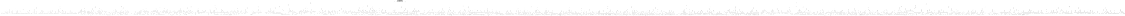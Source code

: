 # Network structure generated by ABC

digraph network {
size = "7.5,10";
center = true;
edge [dir = back];

{
  node [shape = plaintext];
  edge [style = invis];
  LevelTitle1 [label=""];
  LevelTitle2 [label=""];
  Level17 [label = ""];
  Level16 [label = ""];
  Level15 [label = ""];
  Level14 [label = ""];
  Level13 [label = ""];
  Level12 [label = ""];
  Level11 [label = ""];
  Level10 [label = ""];
  Level9 [label = ""];
  Level8 [label = ""];
  Level7 [label = ""];
  Level6 [label = ""];
  Level5 [label = ""];
  Level4 [label = ""];
  Level3 [label = ""];
  Level2 [label = ""];
  Level1 [label = ""];
  Level0 [label = ""];
  LevelTitle1 ->  LevelTitle2 ->  Level17 ->  Level16 ->  Level15 ->  Level14 ->  Level13 ->  Level12 ->  Level11 ->  Level10 ->  Level9 ->  Level8 ->  Level7 ->  Level6 ->  Level5 ->  Level4 ->  Level3 ->  Level2 ->  Level1 ->  Level0;
}

{
  rank = same;
  LevelTitle1;
  title1 [shape=plaintext,
          fontsize=20,
          fontname = "Times-Roman",
          label="Network structure visualized by ABC\nBenchmark \"top\". Time was Thu Oct  8 20:18:58 2020. "
         ];
}

{
  rank = same;
  LevelTitle2;
  title2 [shape=plaintext,
          fontsize=18,
          fontname = "Times-Roman",
          label="The network contains 3548 logic nodes and 0 latches.\n"
         ];
}

{
  rank = same;
  Level17;
  Node15 [label = "o_1_", shape = invtriangle, color = coral, fillcolor = coral];
  Node16 [label = "o_2_", shape = invtriangle, color = coral, fillcolor = coral];
  Node17 [label = "o_0_", shape = invtriangle, color = coral, fillcolor = coral];
  Node18 [label = "o_7_", shape = invtriangle, color = coral, fillcolor = coral];
  Node19 [label = "o_5_", shape = invtriangle, color = coral, fillcolor = coral];
  Node20 [label = "o_6_", shape = invtriangle, color = coral, fillcolor = coral];
  Node21 [label = "o_3_", shape = invtriangle, color = coral, fillcolor = coral];
  Node22 [label = "o_4_", shape = invtriangle, color = coral, fillcolor = coral];
}

{
  rank = same;
  Level16;
  Node1589 [label = "1589\n", shape = ellipse];
  Node3570 [label = "3570\n", shape = ellipse];
}

{
  rank = same;
  Level15;
  Node1588 [label = "1588\n", shape = ellipse];
  Node3569 [label = "3569\n", shape = ellipse];
}

{
  rank = same;
  Level14;
  Node1587 [label = "1587\n", shape = ellipse];
  Node3568 [label = "3568\n", shape = ellipse];
}

{
  rank = same;
  Level13;
  Node967 [label = "967\n", shape = ellipse];
  Node1272 [label = "1272\n", shape = ellipse];
  Node1586 [label = "1586\n", shape = ellipse];
  Node2147 [label = "2147\n", shape = ellipse];
  Node2604 [label = "2604\n", shape = ellipse];
  Node3334 [label = "3334\n", shape = ellipse];
}

{
  rank = same;
  Level12;
  Node594 [label = "594\n", shape = ellipse];
  Node966 [label = "966\n", shape = ellipse];
  Node1271 [label = "1271\n", shape = ellipse];
  Node1585 [label = "1585\n", shape = ellipse];
  Node1863 [label = "1863\n", shape = ellipse];
  Node2146 [label = "2146\n", shape = ellipse];
  Node2370 [label = "2370\n", shape = ellipse];
  Node2603 [label = "2603\n", shape = ellipse];
  Node2803 [label = "2803\n", shape = ellipse];
  Node3090 [label = "3090\n", shape = ellipse];
  Node3333 [label = "3333\n", shape = ellipse];
  Node3567 [label = "3567\n", shape = ellipse];
}

{
  rank = same;
  Level11;
  Node337 [label = "337\n", shape = ellipse];
  Node444 [label = "444\n", shape = ellipse];
  Node593 [label = "593\n", shape = ellipse];
  Node726 [label = "726\n", shape = ellipse];
  Node838 [label = "838\n", shape = ellipse];
  Node965 [label = "965\n", shape = ellipse];
  Node1073 [label = "1073\n", shape = ellipse];
  Node1198 [label = "1198\n", shape = ellipse];
  Node1389 [label = "1389\n", shape = ellipse];
  Node1491 [label = "1491\n", shape = ellipse];
  Node1584 [label = "1584\n", shape = ellipse];
  Node1862 [label = "1862\n", shape = ellipse];
  Node2145 [label = "2145\n", shape = ellipse];
  Node2369 [label = "2369\n", shape = ellipse];
  Node2602 [label = "2602\n", shape = ellipse];
  Node2802 [label = "2802\n", shape = ellipse];
  Node3089 [label = "3089\n", shape = ellipse];
  Node3192 [label = "3192\n", shape = ellipse];
  Node3332 [label = "3332\n", shape = ellipse];
  Node3566 [label = "3566\n", shape = ellipse];
}

{
  rank = same;
  Level10;
  Node336 [label = "336\n", shape = ellipse];
  Node443 [label = "443\n", shape = ellipse];
  Node592 [label = "592\n", shape = ellipse];
  Node725 [label = "725\n", shape = ellipse];
  Node837 [label = "837\n", shape = ellipse];
  Node964 [label = "964\n", shape = ellipse];
  Node1072 [label = "1072\n", shape = ellipse];
  Node1197 [label = "1197\n", shape = ellipse];
  Node1270 [label = "1270\n", shape = ellipse];
  Node1388 [label = "1388\n", shape = ellipse];
  Node1490 [label = "1490\n", shape = ellipse];
  Node1583 [label = "1583\n", shape = ellipse];
  Node1693 [label = "1693\n", shape = ellipse];
  Node1861 [label = "1861\n", shape = ellipse];
  Node1960 [label = "1960\n", shape = ellipse];
  Node2048 [label = "2048\n", shape = ellipse];
  Node2144 [label = "2144\n", shape = ellipse];
  Node2235 [label = "2235\n", shape = ellipse];
  Node2293 [label = "2293\n", shape = ellipse];
  Node2484 [label = "2484\n", shape = ellipse];
  Node2549 [label = "2549\n", shape = ellipse];
  Node2601 [label = "2601\n", shape = ellipse];
  Node2698 [label = "2698\n", shape = ellipse];
  Node2801 [label = "2801\n", shape = ellipse];
  Node2897 [label = "2897\n", shape = ellipse];
  Node2997 [label = "2997\n", shape = ellipse];
  Node3088 [label = "3088\n", shape = ellipse];
  Node3191 [label = "3191\n", shape = ellipse];
  Node3277 [label = "3277\n", shape = ellipse];
  Node3331 [label = "3331\n", shape = ellipse];
  Node3409 [label = "3409\n", shape = ellipse];
  Node3488 [label = "3488\n", shape = ellipse];
  Node3565 [label = "3565\n", shape = ellipse];
}

{
  rank = same;
  Level9;
  Node127 [label = "127\n", shape = ellipse];
  Node230 [label = "230\n", shape = ellipse];
  Node335 [label = "335\n", shape = ellipse];
  Node405 [label = "405\n", shape = ellipse];
  Node503 [label = "503\n", shape = ellipse];
  Node540 [label = "540\n", shape = ellipse];
  Node591 [label = "591\n", shape = ellipse];
  Node641 [label = "641\n", shape = ellipse];
  Node682 [label = "682\n", shape = ellipse];
  Node724 [label = "724\n", shape = ellipse];
  Node766 [label = "766\n", shape = ellipse];
  Node805 [label = "805\n", shape = ellipse];
  Node878 [label = "878\n", shape = ellipse];
  Node916 [label = "916\n", shape = ellipse];
  Node963 [label = "963\n", shape = ellipse];
  Node1002 [label = "1002\n", shape = ellipse];
  Node1046 [label = "1046\n", shape = ellipse];
  Node1071 [label = "1071\n", shape = ellipse];
  Node1109 [label = "1109\n", shape = ellipse];
  Node1153 [label = "1153\n", shape = ellipse];
  Node1196 [label = "1196\n", shape = ellipse];
  Node1269 [label = "1269\n", shape = ellipse];
  Node1312 [label = "1312\n", shape = ellipse];
  Node1353 [label = "1353\n", shape = ellipse];
  Node1387 [label = "1387\n", shape = ellipse];
  Node1423 [label = "1423\n", shape = ellipse];
  Node1463 [label = "1463\n", shape = ellipse];
  Node1550 [label = "1550\n", shape = ellipse];
  Node1582 [label = "1582\n", shape = ellipse];
  Node1692 [label = "1692\n", shape = ellipse];
  Node1752 [label = "1752\n", shape = ellipse];
  Node1860 [label = "1860\n", shape = ellipse];
  Node1959 [label = "1959\n", shape = ellipse];
  Node2047 [label = "2047\n", shape = ellipse];
  Node2143 [label = "2143\n", shape = ellipse];
  Node2234 [label = "2234\n", shape = ellipse];
  Node2292 [label = "2292\n", shape = ellipse];
  Node2368 [label = "2368\n", shape = ellipse];
  Node2416 [label = "2416\n", shape = ellipse];
  Node2483 [label = "2483\n", shape = ellipse];
  Node2548 [label = "2548\n", shape = ellipse];
  Node2600 [label = "2600\n", shape = ellipse];
  Node2697 [label = "2697\n", shape = ellipse];
  Node2733 [label = "2733\n", shape = ellipse];
  Node2800 [label = "2800\n", shape = ellipse];
  Node2896 [label = "2896\n", shape = ellipse];
  Node2996 [label = "2996\n", shape = ellipse];
  Node3087 [label = "3087\n", shape = ellipse];
  Node3124 [label = "3124\n", shape = ellipse];
  Node3190 [label = "3190\n", shape = ellipse];
  Node3276 [label = "3276\n", shape = ellipse];
  Node3314 [label = "3314\n", shape = ellipse];
  Node3408 [label = "3408\n", shape = ellipse];
  Node3487 [label = "3487\n", shape = ellipse];
  Node3564 [label = "3564\n", shape = ellipse];
}

{
  rank = same;
  Level8;
  Node126 [label = "126\n", shape = ellipse];
  Node229 [label = "229\n", shape = ellipse];
  Node258 [label = "258\n", shape = ellipse];
  Node334 [label = "334\n", shape = ellipse];
  Node404 [label = "404\n", shape = ellipse];
  Node442 [label = "442\n", shape = ellipse];
  Node502 [label = "502\n", shape = ellipse];
  Node539 [label = "539\n", shape = ellipse];
  Node590 [label = "590\n", shape = ellipse];
  Node640 [label = "640\n", shape = ellipse];
  Node681 [label = "681\n", shape = ellipse];
  Node723 [label = "723\n", shape = ellipse];
  Node765 [label = "765\n", shape = ellipse];
  Node804 [label = "804\n", shape = ellipse];
  Node836 [label = "836\n", shape = ellipse];
  Node877 [label = "877\n", shape = ellipse];
  Node915 [label = "915\n", shape = ellipse];
  Node962 [label = "962\n", shape = ellipse];
  Node1001 [label = "1001\n", shape = ellipse];
  Node1045 [label = "1045\n", shape = ellipse];
  Node1070 [label = "1070\n", shape = ellipse];
  Node1108 [label = "1108\n", shape = ellipse];
  Node1152 [label = "1152\n", shape = ellipse];
  Node1195 [label = "1195\n", shape = ellipse];
  Node1222 [label = "1222\n", shape = ellipse];
  Node1245 [label = "1245\n", shape = ellipse];
  Node1268 [label = "1268\n", shape = ellipse];
  Node1311 [label = "1311\n", shape = ellipse];
  Node1352 [label = "1352\n", shape = ellipse];
  Node1386 [label = "1386\n", shape = ellipse];
  Node1422 [label = "1422\n", shape = ellipse];
  Node1462 [label = "1462\n", shape = ellipse];
  Node1489 [label = "1489\n", shape = ellipse];
  Node1521 [label = "1521\n", shape = ellipse];
  Node1549 [label = "1549\n", shape = ellipse];
  Node1581 [label = "1581\n", shape = ellipse];
  Node1622 [label = "1622\n", shape = ellipse];
  Node1656 [label = "1656\n", shape = ellipse];
  Node1691 [label = "1691\n", shape = ellipse];
  Node1718 [label = "1718\n", shape = ellipse];
  Node1751 [label = "1751\n", shape = ellipse];
  Node1789 [label = "1789\n", shape = ellipse];
  Node1825 [label = "1825\n", shape = ellipse];
  Node1859 [label = "1859\n", shape = ellipse];
  Node1919 [label = "1919\n", shape = ellipse];
  Node1958 [label = "1958\n", shape = ellipse];
  Node1990 [label = "1990\n", shape = ellipse];
  Node2046 [label = "2046\n", shape = ellipse];
  Node2105 [label = "2105\n", shape = ellipse];
  Node2142 [label = "2142\n", shape = ellipse];
  Node2173 [label = "2173\n", shape = ellipse];
  Node2211 [label = "2211\n", shape = ellipse];
  Node2264 [label = "2264\n", shape = ellipse];
  Node2291 [label = "2291\n", shape = ellipse];
  Node2367 [label = "2367\n", shape = ellipse];
  Node2414 [label = "2414\n", shape = ellipse];
  Node2415 [label = "2415\n", shape = ellipse];
  Node2460 [label = "2460\n", shape = ellipse];
  Node2482 [label = "2482\n", shape = ellipse];
  Node2505 [label = "2505\n", shape = ellipse];
  Node2525 [label = "2525\n", shape = ellipse];
  Node2547 [label = "2547\n", shape = ellipse];
  Node2583 [label = "2583\n", shape = ellipse];
  Node2638 [label = "2638\n", shape = ellipse];
  Node2669 [label = "2669\n", shape = ellipse];
  Node2696 [label = "2696\n", shape = ellipse];
  Node2732 [label = "2732\n", shape = ellipse];
  Node2757 [label = "2757\n", shape = ellipse];
  Node2776 [label = "2776\n", shape = ellipse];
  Node2799 [label = "2799\n", shape = ellipse];
  Node2830 [label = "2830\n", shape = ellipse];
  Node2862 [label = "2862\n", shape = ellipse];
  Node2895 [label = "2895\n", shape = ellipse];
  Node2928 [label = "2928\n", shape = ellipse];
  Node2962 [label = "2962\n", shape = ellipse];
  Node2995 [label = "2995\n", shape = ellipse];
  Node3029 [label = "3029\n", shape = ellipse];
  Node3056 [label = "3056\n", shape = ellipse];
  Node3086 [label = "3086\n", shape = ellipse];
  Node3123 [label = "3123\n", shape = ellipse];
  Node3157 [label = "3157\n", shape = ellipse];
  Node3189 [label = "3189\n", shape = ellipse];
  Node3221 [label = "3221\n", shape = ellipse];
  Node3245 [label = "3245\n", shape = ellipse];
  Node3275 [label = "3275\n", shape = ellipse];
  Node3285 [label = "3285\n", shape = ellipse];
  Node3313 [label = "3313\n", shape = ellipse];
  Node3330 [label = "3330\n", shape = ellipse];
  Node3360 [label = "3360\n", shape = ellipse];
  Node3407 [label = "3407\n", shape = ellipse];
  Node3437 [label = "3437\n", shape = ellipse];
  Node3462 [label = "3462\n", shape = ellipse];
  Node3486 [label = "3486\n", shape = ellipse];
  Node3511 [label = "3511\n", shape = ellipse];
  Node3541 [label = "3541\n", shape = ellipse];
  Node3563 [label = "3563\n", shape = ellipse];
}

{
  rank = same;
  Level7;
  Node58 [label = "58\n", shape = ellipse];
  Node95 [label = "95\n", shape = ellipse];
  Node125 [label = "125\n", shape = ellipse];
  Node166 [label = "166\n", shape = ellipse];
  Node199 [label = "199\n", shape = ellipse];
  Node228 [label = "228\n", shape = ellipse];
  Node257 [label = "257\n", shape = ellipse];
  Node288 [label = "288\n", shape = ellipse];
  Node312 [label = "312\n", shape = ellipse];
  Node333 [label = "333\n", shape = ellipse];
  Node359 [label = "359\n", shape = ellipse];
  Node386 [label = "386\n", shape = ellipse];
  Node441 [label = "441\n", shape = ellipse];
  Node468 [label = "468\n", shape = ellipse];
  Node482 [label = "482\n", shape = ellipse];
  Node501 [label = "501\n", shape = ellipse];
  Node520 [label = "520\n", shape = ellipse];
  Node538 [label = "538\n", shape = ellipse];
  Node560 [label = "560\n", shape = ellipse];
  Node570 [label = "570\n", shape = ellipse];
  Node589 [label = "589\n", shape = ellipse];
  Node627 [label = "627\n", shape = ellipse];
  Node659 [label = "659\n", shape = ellipse];
  Node697 [label = "697\n", shape = ellipse];
  Node710 [label = "710\n", shape = ellipse];
  Node722 [label = "722\n", shape = ellipse];
  Node741 [label = "741\n", shape = ellipse];
  Node756 [label = "756\n", shape = ellipse];
  Node779 [label = "779\n", shape = ellipse];
  Node792 [label = "792\n", shape = ellipse];
  Node803 [label = "803\n", shape = ellipse];
  Node835 [label = "835\n", shape = ellipse];
  Node853 [label = "853\n", shape = ellipse];
  Node864 [label = "864\n", shape = ellipse];
  Node876 [label = "876\n", shape = ellipse];
  Node892 [label = "892\n", shape = ellipse];
  Node903 [label = "903\n", shape = ellipse];
  Node914 [label = "914\n", shape = ellipse];
  Node931 [label = "931\n", shape = ellipse];
  Node948 [label = "948\n", shape = ellipse];
  Node961 [label = "961\n", shape = ellipse];
  Node978 [label = "978\n", shape = ellipse];
  Node988 [label = "988\n", shape = ellipse];
  Node1000 [label = "1000\n", shape = ellipse];
  Node1015 [label = "1015\n", shape = ellipse];
  Node1033 [label = "1033\n", shape = ellipse];
  Node1044 [label = "1044\n", shape = ellipse];
  Node1062 [label = "1062\n", shape = ellipse];
  Node1085 [label = "1085\n", shape = ellipse];
  Node1095 [label = "1095\n", shape = ellipse];
  Node1107 [label = "1107\n", shape = ellipse];
  Node1122 [label = "1122\n", shape = ellipse];
  Node1138 [label = "1138\n", shape = ellipse];
  Node1151 [label = "1151\n", shape = ellipse];
  Node1165 [label = "1165\n", shape = ellipse];
  Node1177 [label = "1177\n", shape = ellipse];
  Node1194 [label = "1194\n", shape = ellipse];
  Node1221 [label = "1221\n", shape = ellipse];
  Node1244 [label = "1244\n", shape = ellipse];
  Node1266 [label = "1266\n", shape = ellipse];
  Node1267 [label = "1267\n", shape = ellipse];
  Node1300 [label = "1300\n", shape = ellipse];
  Node1310 [label = "1310\n", shape = ellipse];
  Node1326 [label = "1326\n", shape = ellipse];
  Node1351 [label = "1351\n", shape = ellipse];
  Node1364 [label = "1364\n", shape = ellipse];
  Node1374 [label = "1374\n", shape = ellipse];
  Node1385 [label = "1385\n", shape = ellipse];
  Node1399 [label = "1399\n", shape = ellipse];
  Node1411 [label = "1411\n", shape = ellipse];
  Node1437 [label = "1437\n", shape = ellipse];
  Node1450 [label = "1450\n", shape = ellipse];
  Node1461 [label = "1461\n", shape = ellipse];
  Node1488 [label = "1488\n", shape = ellipse];
  Node1519 [label = "1519\n", shape = ellipse];
  Node1520 [label = "1520\n", shape = ellipse];
  Node1531 [label = "1531\n", shape = ellipse];
  Node1540 [label = "1540\n", shape = ellipse];
  Node1561 [label = "1561\n", shape = ellipse];
  Node1572 [label = "1572\n", shape = ellipse];
  Node1580 [label = "1580\n", shape = ellipse];
  Node1621 [label = "1621\n", shape = ellipse];
  Node1655 [label = "1655\n", shape = ellipse];
  Node1690 [label = "1690\n", shape = ellipse];
  Node1717 [label = "1717\n", shape = ellipse];
  Node1750 [label = "1750\n", shape = ellipse];
  Node1788 [label = "1788\n", shape = ellipse];
  Node1824 [label = "1824\n", shape = ellipse];
  Node1858 [label = "1858\n", shape = ellipse];
  Node1885 [label = "1885\n", shape = ellipse];
  Node1918 [label = "1918\n", shape = ellipse];
  Node1957 [label = "1957\n", shape = ellipse];
  Node1989 [label = "1989\n", shape = ellipse];
  Node2019 [label = "2019\n", shape = ellipse];
  Node2045 [label = "2045\n", shape = ellipse];
  Node2071 [label = "2071\n", shape = ellipse];
  Node2104 [label = "2104\n", shape = ellipse];
  Node2141 [label = "2141\n", shape = ellipse];
  Node2172 [label = "2172\n", shape = ellipse];
  Node2210 [label = "2210\n", shape = ellipse];
  Node2233 [label = "2233\n", shape = ellipse];
  Node2263 [label = "2263\n", shape = ellipse];
  Node2290 [label = "2290\n", shape = ellipse];
  Node2320 [label = "2320\n", shape = ellipse];
  Node2344 [label = "2344\n", shape = ellipse];
  Node2366 [label = "2366\n", shape = ellipse];
  Node2388 [label = "2388\n", shape = ellipse];
  Node2413 [label = "2413\n", shape = ellipse];
  Node2439 [label = "2439\n", shape = ellipse];
  Node2459 [label = "2459\n", shape = ellipse];
  Node2481 [label = "2481\n", shape = ellipse];
  Node2504 [label = "2504\n", shape = ellipse];
  Node2524 [label = "2524\n", shape = ellipse];
  Node2546 [label = "2546\n", shape = ellipse];
  Node2566 [label = "2566\n", shape = ellipse];
  Node2582 [label = "2582\n", shape = ellipse];
  Node2599 [label = "2599\n", shape = ellipse];
  Node2637 [label = "2637\n", shape = ellipse];
  Node2668 [label = "2668\n", shape = ellipse];
  Node2695 [label = "2695\n", shape = ellipse];
  Node2731 [label = "2731\n", shape = ellipse];
  Node2756 [label = "2756\n", shape = ellipse];
  Node2775 [label = "2775\n", shape = ellipse];
  Node2798 [label = "2798\n", shape = ellipse];
  Node2829 [label = "2829\n", shape = ellipse];
  Node2861 [label = "2861\n", shape = ellipse];
  Node2894 [label = "2894\n", shape = ellipse];
  Node2927 [label = "2927\n", shape = ellipse];
  Node2961 [label = "2961\n", shape = ellipse];
  Node2994 [label = "2994\n", shape = ellipse];
  Node3028 [label = "3028\n", shape = ellipse];
  Node3055 [label = "3055\n", shape = ellipse];
  Node3085 [label = "3085\n", shape = ellipse];
  Node3101 [label = "3101\n", shape = ellipse];
  Node3155 [label = "3155\n", shape = ellipse];
  Node3156 [label = "3156\n", shape = ellipse];
  Node3167 [label = "3167\n", shape = ellipse];
  Node3220 [label = "3220\n", shape = ellipse];
  Node3244 [label = "3244\n", shape = ellipse];
  Node3274 [label = "3274\n", shape = ellipse];
  Node3284 [label = "3284\n", shape = ellipse];
  Node3295 [label = "3295\n", shape = ellipse];
  Node3306 [label = "3306\n", shape = ellipse];
  Node3329 [label = "3329\n", shape = ellipse];
  Node3359 [label = "3359\n", shape = ellipse];
  Node3380 [label = "3380\n", shape = ellipse];
  Node3406 [label = "3406\n", shape = ellipse];
  Node3436 [label = "3436\n", shape = ellipse];
  Node3461 [label = "3461\n", shape = ellipse];
  Node3485 [label = "3485\n", shape = ellipse];
  Node3510 [label = "3510\n", shape = ellipse];
  Node3540 [label = "3540\n", shape = ellipse];
  Node3562 [label = "3562\n", shape = ellipse];
}

{
  rank = same;
  Level6;
  Node57 [label = "57\n", shape = ellipse];
  Node94 [label = "94\n", shape = ellipse];
  Node124 [label = "124\n", shape = ellipse];
  Node165 [label = "165\n", shape = ellipse];
  Node198 [label = "198\n", shape = ellipse];
  Node227 [label = "227\n", shape = ellipse];
  Node256 [label = "256\n", shape = ellipse];
  Node287 [label = "287\n", shape = ellipse];
  Node311 [label = "311\n", shape = ellipse];
  Node332 [label = "332\n", shape = ellipse];
  Node358 [label = "358\n", shape = ellipse];
  Node385 [label = "385\n", shape = ellipse];
  Node393 [label = "393\n", shape = ellipse];
  Node403 [label = "403\n", shape = ellipse];
  Node417 [label = "417\n", shape = ellipse];
  Node426 [label = "426\n", shape = ellipse];
  Node433 [label = "433\n", shape = ellipse];
  Node440 [label = "440\n", shape = ellipse];
  Node467 [label = "467\n", shape = ellipse];
  Node481 [label = "481\n", shape = ellipse];
  Node500 [label = "500\n", shape = ellipse];
  Node519 [label = "519\n", shape = ellipse];
  Node525 [label = "525\n", shape = ellipse];
  Node537 [label = "537\n", shape = ellipse];
  Node559 [label = "559\n", shape = ellipse];
  Node569 [label = "569\n", shape = ellipse];
  Node588 [label = "588\n", shape = ellipse];
  Node609 [label = "609\n", shape = ellipse];
  Node626 [label = "626\n", shape = ellipse];
  Node639 [label = "639\n", shape = ellipse];
  Node658 [label = "658\n", shape = ellipse];
  Node670 [label = "670\n", shape = ellipse];
  Node680 [label = "680\n", shape = ellipse];
  Node696 [label = "696\n", shape = ellipse];
  Node709 [label = "709\n", shape = ellipse];
  Node721 [label = "721\n", shape = ellipse];
  Node740 [label = "740\n", shape = ellipse];
  Node755 [label = "755\n", shape = ellipse];
  Node764 [label = "764\n", shape = ellipse];
  Node778 [label = "778\n", shape = ellipse];
  Node791 [label = "791\n", shape = ellipse];
  Node802 [label = "802\n", shape = ellipse];
  Node819 [label = "819\n", shape = ellipse];
  Node826 [label = "826\n", shape = ellipse];
  Node834 [label = "834\n", shape = ellipse];
  Node852 [label = "852\n", shape = ellipse];
  Node863 [label = "863\n", shape = ellipse];
  Node875 [label = "875\n", shape = ellipse];
  Node891 [label = "891\n", shape = ellipse];
  Node902 [label = "902\n", shape = ellipse];
  Node913 [label = "913\n", shape = ellipse];
  Node930 [label = "930\n", shape = ellipse];
  Node947 [label = "947\n", shape = ellipse];
  Node960 [label = "960\n", shape = ellipse];
  Node977 [label = "977\n", shape = ellipse];
  Node987 [label = "987\n", shape = ellipse];
  Node999 [label = "999\n", shape = ellipse];
  Node1014 [label = "1014\n", shape = ellipse];
  Node1032 [label = "1032\n", shape = ellipse];
  Node1043 [label = "1043\n", shape = ellipse];
  Node1055 [label = "1055\n", shape = ellipse];
  Node1061 [label = "1061\n", shape = ellipse];
  Node1069 [label = "1069\n", shape = ellipse];
  Node1084 [label = "1084\n", shape = ellipse];
  Node1094 [label = "1094\n", shape = ellipse];
  Node1106 [label = "1106\n", shape = ellipse];
  Node1121 [label = "1121\n", shape = ellipse];
  Node1137 [label = "1137\n", shape = ellipse];
  Node1150 [label = "1150\n", shape = ellipse];
  Node1164 [label = "1164\n", shape = ellipse];
  Node1176 [label = "1176\n", shape = ellipse];
  Node1193 [label = "1193\n", shape = ellipse];
  Node1210 [label = "1210\n", shape = ellipse];
  Node1214 [label = "1214\n", shape = ellipse];
  Node1220 [label = "1220\n", shape = ellipse];
  Node1232 [label = "1232\n", shape = ellipse];
  Node1238 [label = "1238\n", shape = ellipse];
  Node1243 [label = "1243\n", shape = ellipse];
  Node1255 [label = "1255\n", shape = ellipse];
  Node1265 [label = "1265\n", shape = ellipse];
  Node1288 [label = "1288\n", shape = ellipse];
  Node1299 [label = "1299\n", shape = ellipse];
  Node1309 [label = "1309\n", shape = ellipse];
  Node1325 [label = "1325\n", shape = ellipse];
  Node1339 [label = "1339\n", shape = ellipse];
  Node1350 [label = "1350\n", shape = ellipse];
  Node1363 [label = "1363\n", shape = ellipse];
  Node1373 [label = "1373\n", shape = ellipse];
  Node1384 [label = "1384\n", shape = ellipse];
  Node1398 [label = "1398\n", shape = ellipse];
  Node1410 [label = "1410\n", shape = ellipse];
  Node1421 [label = "1421\n", shape = ellipse];
  Node1436 [label = "1436\n", shape = ellipse];
  Node1449 [label = "1449\n", shape = ellipse];
  Node1460 [label = "1460\n", shape = ellipse];
  Node1472 [label = "1472\n", shape = ellipse];
  Node1480 [label = "1480\n", shape = ellipse];
  Node1487 [label = "1487\n", shape = ellipse];
  Node1499 [label = "1499\n", shape = ellipse];
  Node1509 [label = "1509\n", shape = ellipse];
  Node1518 [label = "1518\n", shape = ellipse];
  Node1530 [label = "1530\n", shape = ellipse];
  Node1539 [label = "1539\n", shape = ellipse];
  Node1548 [label = "1548\n", shape = ellipse];
  Node1560 [label = "1560\n", shape = ellipse];
  Node1571 [label = "1571\n", shape = ellipse];
  Node1579 [label = "1579\n", shape = ellipse];
  Node1601 [label = "1601\n", shape = ellipse];
  Node1608 [label = "1608\n", shape = ellipse];
  Node1620 [label = "1620\n", shape = ellipse];
  Node1630 [label = "1630\n", shape = ellipse];
  Node1642 [label = "1642\n", shape = ellipse];
  Node1654 [label = "1654\n", shape = ellipse];
  Node1667 [label = "1667\n", shape = ellipse];
  Node1679 [label = "1679\n", shape = ellipse];
  Node1689 [label = "1689\n", shape = ellipse];
  Node1702 [label = "1702\n", shape = ellipse];
  Node1716 [label = "1716\n", shape = ellipse];
  Node1727 [label = "1727\n", shape = ellipse];
  Node1737 [label = "1737\n", shape = ellipse];
  Node1749 [label = "1749\n", shape = ellipse];
  Node1764 [label = "1764\n", shape = ellipse];
  Node1776 [label = "1776\n", shape = ellipse];
  Node1787 [label = "1787\n", shape = ellipse];
  Node1802 [label = "1802\n", shape = ellipse];
  Node1812 [label = "1812\n", shape = ellipse];
  Node1823 [label = "1823\n", shape = ellipse];
  Node1835 [label = "1835\n", shape = ellipse];
  Node1847 [label = "1847\n", shape = ellipse];
  Node1857 [label = "1857\n", shape = ellipse];
  Node1884 [label = "1884\n", shape = ellipse];
  Node1907 [label = "1907\n", shape = ellipse];
  Node1917 [label = "1917\n", shape = ellipse];
  Node1933 [label = "1933\n", shape = ellipse];
  Node1946 [label = "1946\n", shape = ellipse];
  Node1956 [label = "1956\n", shape = ellipse];
  Node1977 [label = "1977\n", shape = ellipse];
  Node1988 [label = "1988\n", shape = ellipse];
  Node2018 [label = "2018\n", shape = ellipse];
  Node2028 [label = "2028\n", shape = ellipse];
  Node2035 [label = "2035\n", shape = ellipse];
  Node2044 [label = "2044\n", shape = ellipse];
  Node2070 [label = "2070\n", shape = ellipse];
  Node2082 [label = "2082\n", shape = ellipse];
  Node2093 [label = "2093\n", shape = ellipse];
  Node2103 [label = "2103\n", shape = ellipse];
  Node2119 [label = "2119\n", shape = ellipse];
  Node2129 [label = "2129\n", shape = ellipse];
  Node2140 [label = "2140\n", shape = ellipse];
  Node2163 [label = "2163\n", shape = ellipse];
  Node2185 [label = "2185\n", shape = ellipse];
  Node2196 [label = "2196\n", shape = ellipse];
  Node2209 [label = "2209\n", shape = ellipse];
  Node2232 [label = "2232\n", shape = ellipse];
  Node2244 [label = "2244\n", shape = ellipse];
  Node2254 [label = "2254\n", shape = ellipse];
  Node2262 [label = "2262\n", shape = ellipse];
  Node2281 [label = "2281\n", shape = ellipse];
  Node2319 [label = "2319\n", shape = ellipse];
  Node2343 [label = "2343\n", shape = ellipse];
  Node2365 [label = "2365\n", shape = ellipse];
  Node2387 [label = "2387\n", shape = ellipse];
  Node2404 [label = "2404\n", shape = ellipse];
  Node2437 [label = "2437\n", shape = ellipse];
  Node2438 [label = "2438\n", shape = ellipse];
  Node2453 [label = "2453\n", shape = ellipse];
  Node2467 [label = "2467\n", shape = ellipse];
  Node2474 [label = "2474\n", shape = ellipse];
  Node2480 [label = "2480\n", shape = ellipse];
  Node2497 [label = "2497\n", shape = ellipse];
  Node2503 [label = "2503\n", shape = ellipse];
  Node2512 [label = "2512\n", shape = ellipse];
  Node2518 [label = "2518\n", shape = ellipse];
  Node2523 [label = "2523\n", shape = ellipse];
  Node2532 [label = "2532\n", shape = ellipse];
  Node2545 [label = "2545\n", shape = ellipse];
  Node2565 [label = "2565\n", shape = ellipse];
  Node2571 [label = "2571\n", shape = ellipse];
  Node2581 [label = "2581\n", shape = ellipse];
  Node2598 [label = "2598\n", shape = ellipse];
  Node2618 [label = "2618\n", shape = ellipse];
  Node2627 [label = "2627\n", shape = ellipse];
  Node2636 [label = "2636\n", shape = ellipse];
  Node2648 [label = "2648\n", shape = ellipse];
  Node2657 [label = "2657\n", shape = ellipse];
  Node2667 [label = "2667\n", shape = ellipse];
  Node2677 [label = "2677\n", shape = ellipse];
  Node2685 [label = "2685\n", shape = ellipse];
  Node2694 [label = "2694\n", shape = ellipse];
  Node2713 [label = "2713\n", shape = ellipse];
  Node2723 [label = "2723\n", shape = ellipse];
  Node2730 [label = "2730\n", shape = ellipse];
  Node2742 [label = "2742\n", shape = ellipse];
  Node2750 [label = "2750\n", shape = ellipse];
  Node2755 [label = "2755\n", shape = ellipse];
  Node2764 [label = "2764\n", shape = ellipse];
  Node2769 [label = "2769\n", shape = ellipse];
  Node2774 [label = "2774\n", shape = ellipse];
  Node2783 [label = "2783\n", shape = ellipse];
  Node2790 [label = "2790\n", shape = ellipse];
  Node2797 [label = "2797\n", shape = ellipse];
  Node2814 [label = "2814\n", shape = ellipse];
  Node2820 [label = "2820\n", shape = ellipse];
  Node2828 [label = "2828\n", shape = ellipse];
  Node2839 [label = "2839\n", shape = ellipse];
  Node2850 [label = "2850\n", shape = ellipse];
  Node2860 [label = "2860\n", shape = ellipse];
  Node2876 [label = "2876\n", shape = ellipse];
  Node2885 [label = "2885\n", shape = ellipse];
  Node2893 [label = "2893\n", shape = ellipse];
  Node2908 [label = "2908\n", shape = ellipse];
  Node2917 [label = "2917\n", shape = ellipse];
  Node2926 [label = "2926\n", shape = ellipse];
  Node2939 [label = "2939\n", shape = ellipse];
  Node2949 [label = "2949\n", shape = ellipse];
  Node2960 [label = "2960\n", shape = ellipse];
  Node2974 [label = "2974\n", shape = ellipse];
  Node2984 [label = "2984\n", shape = ellipse];
  Node2993 [label = "2993\n", shape = ellipse];
  Node3007 [label = "3007\n", shape = ellipse];
  Node3018 [label = "3018\n", shape = ellipse];
  Node3040 [label = "3040\n", shape = ellipse];
  Node3046 [label = "3046\n", shape = ellipse];
  Node3054 [label = "3054\n", shape = ellipse];
  Node3065 [label = "3065\n", shape = ellipse];
  Node3074 [label = "3074\n", shape = ellipse];
  Node3084 [label = "3084\n", shape = ellipse];
  Node3100 [label = "3100\n", shape = ellipse];
  Node3110 [label = "3110\n", shape = ellipse];
  Node3122 [label = "3122\n", shape = ellipse];
  Node3135 [label = "3135\n", shape = ellipse];
  Node3144 [label = "3144\n", shape = ellipse];
  Node3154 [label = "3154\n", shape = ellipse];
  Node3166 [label = "3166\n", shape = ellipse];
  Node3176 [label = "3176\n", shape = ellipse];
  Node3188 [label = "3188\n", shape = ellipse];
  Node3201 [label = "3201\n", shape = ellipse];
  Node3210 [label = "3210\n", shape = ellipse];
  Node3219 [label = "3219\n", shape = ellipse];
  Node3228 [label = "3228\n", shape = ellipse];
  Node3234 [label = "3234\n", shape = ellipse];
  Node3243 [label = "3243\n", shape = ellipse];
  Node3255 [label = "3255\n", shape = ellipse];
  Node3265 [label = "3265\n", shape = ellipse];
  Node3273 [label = "3273\n", shape = ellipse];
  Node3279 [label = "3279\n", shape = ellipse];
  Node3281 [label = "3281\n", shape = ellipse];
  Node3283 [label = "3283\n", shape = ellipse];
  Node3294 [label = "3294\n", shape = ellipse];
  Node3305 [label = "3305\n", shape = ellipse];
  Node3312 [label = "3312\n", shape = ellipse];
  Node3318 [label = "3318\n", shape = ellipse];
  Node3320 [label = "3320\n", shape = ellipse];
  Node3328 [label = "3328\n", shape = ellipse];
  Node3341 [label = "3341\n", shape = ellipse];
  Node3348 [label = "3348\n", shape = ellipse];
  Node3358 [label = "3358\n", shape = ellipse];
  Node3378 [label = "3378\n", shape = ellipse];
  Node3379 [label = "3379\n", shape = ellipse];
  Node3388 [label = "3388\n", shape = ellipse];
  Node3398 [label = "3398\n", shape = ellipse];
  Node3405 [label = "3405\n", shape = ellipse];
  Node3416 [label = "3416\n", shape = ellipse];
  Node3426 [label = "3426\n", shape = ellipse];
  Node3435 [label = "3435\n", shape = ellipse];
  Node3444 [label = "3444\n", shape = ellipse];
  Node3453 [label = "3453\n", shape = ellipse];
  Node3460 [label = "3460\n", shape = ellipse];
  Node3470 [label = "3470\n", shape = ellipse];
  Node3479 [label = "3479\n", shape = ellipse];
  Node3496 [label = "3496\n", shape = ellipse];
  Node3522 [label = "3522\n", shape = ellipse];
  Node3539 [label = "3539\n", shape = ellipse];
  Node3555 [label = "3555\n", shape = ellipse];
}

{
  rank = same;
  Level5;
  Node33 [label = "33\n", shape = ellipse];
  Node45 [label = "45\n", shape = ellipse];
  Node56 [label = "56\n", shape = ellipse];
  Node70 [label = "70\n", shape = ellipse];
  Node83 [label = "83\n", shape = ellipse];
  Node93 [label = "93\n", shape = ellipse];
  Node103 [label = "103\n", shape = ellipse];
  Node113 [label = "113\n", shape = ellipse];
  Node123 [label = "123\n", shape = ellipse];
  Node140 [label = "140\n", shape = ellipse];
  Node153 [label = "153\n", shape = ellipse];
  Node164 [label = "164\n", shape = ellipse];
  Node178 [label = "178\n", shape = ellipse];
  Node189 [label = "189\n", shape = ellipse];
  Node197 [label = "197\n", shape = ellipse];
  Node210 [label = "210\n", shape = ellipse];
  Node216 [label = "216\n", shape = ellipse];
  Node226 [label = "226\n", shape = ellipse];
  Node239 [label = "239\n", shape = ellipse];
  Node247 [label = "247\n", shape = ellipse];
  Node255 [label = "255\n", shape = ellipse];
  Node269 [label = "269\n", shape = ellipse];
  Node276 [label = "276\n", shape = ellipse];
  Node286 [label = "286\n", shape = ellipse];
  Node295 [label = "295\n", shape = ellipse];
  Node303 [label = "303\n", shape = ellipse];
  Node310 [label = "310\n", shape = ellipse];
  Node320 [label = "320\n", shape = ellipse];
  Node325 [label = "325\n", shape = ellipse];
  Node331 [label = "331\n", shape = ellipse];
  Node342 [label = "342\n", shape = ellipse];
  Node357 [label = "357\n", shape = ellipse];
  Node371 [label = "371\n", shape = ellipse];
  Node384 [label = "384\n", shape = ellipse];
  Node392 [label = "392\n", shape = ellipse];
  Node402 [label = "402\n", shape = ellipse];
  Node412 [label = "412\n", shape = ellipse];
  Node416 [label = "416\n", shape = ellipse];
  Node425 [label = "425\n", shape = ellipse];
  Node432 [label = "432\n", shape = ellipse];
  Node439 [label = "439\n", shape = ellipse];
  Node453 [label = "453\n", shape = ellipse];
  Node460 [label = "460\n", shape = ellipse];
  Node466 [label = "466\n", shape = ellipse];
  Node472 [label = "472\n", shape = ellipse];
  Node477 [label = "477\n", shape = ellipse];
  Node480 [label = "480\n", shape = ellipse];
  Node487 [label = "487\n", shape = ellipse];
  Node490 [label = "490\n", shape = ellipse];
  Node499 [label = "499\n", shape = ellipse];
  Node508 [label = "508\n", shape = ellipse];
  Node511 [label = "511\n", shape = ellipse];
  Node518 [label = "518\n", shape = ellipse];
  Node524 [label = "524\n", shape = ellipse];
  Node529 [label = "529\n", shape = ellipse];
  Node531 [label = "531\n", shape = ellipse];
  Node536 [label = "536\n", shape = ellipse];
  Node548 [label = "548\n", shape = ellipse];
  Node552 [label = "552\n", shape = ellipse];
  Node558 [label = "558\n", shape = ellipse];
  Node562 [label = "562\n", shape = ellipse];
  Node564 [label = "564\n", shape = ellipse];
  Node568 [label = "568\n", shape = ellipse];
  Node576 [label = "576\n", shape = ellipse];
  Node579 [label = "579\n", shape = ellipse];
  Node587 [label = "587\n", shape = ellipse];
  Node608 [label = "608\n", shape = ellipse];
  Node614 [label = "614\n", shape = ellipse];
  Node638 [label = "638\n", shape = ellipse];
  Node647 [label = "647\n", shape = ellipse];
  Node669 [label = "669\n", shape = ellipse];
  Node679 [label = "679\n", shape = ellipse];
  Node686 [label = "686\n", shape = ellipse];
  Node692 [label = "692\n", shape = ellipse];
  Node695 [label = "695\n", shape = ellipse];
  Node705 [label = "705\n", shape = ellipse];
  Node714 [label = "714\n", shape = ellipse];
  Node717 [label = "717\n", shape = ellipse];
  Node720 [label = "720\n", shape = ellipse];
  Node732 [label = "732\n", shape = ellipse];
  Node736 [label = "736\n", shape = ellipse];
  Node745 [label = "745\n", shape = ellipse];
  Node749 [label = "749\n", shape = ellipse];
  Node754 [label = "754\n", shape = ellipse];
  Node763 [label = "763\n", shape = ellipse];
  Node770 [label = "770\n", shape = ellipse];
  Node773 [label = "773\n", shape = ellipse];
  Node777 [label = "777\n", shape = ellipse];
  Node783 [label = "783\n", shape = ellipse];
  Node786 [label = "786\n", shape = ellipse];
  Node790 [label = "790\n", shape = ellipse];
  Node795 [label = "795\n", shape = ellipse];
  Node798 [label = "798\n", shape = ellipse];
  Node801 [label = "801\n", shape = ellipse];
  Node818 [label = "818\n", shape = ellipse];
  Node825 [label = "825\n", shape = ellipse];
  Node833 [label = "833\n", shape = ellipse];
  Node842 [label = "842\n", shape = ellipse];
  Node845 [label = "845\n", shape = ellipse];
  Node851 [label = "851\n", shape = ellipse];
  Node856 [label = "856\n", shape = ellipse];
  Node859 [label = "859\n", shape = ellipse];
  Node862 [label = "862\n", shape = ellipse];
  Node867 [label = "867\n", shape = ellipse];
  Node871 [label = "871\n", shape = ellipse];
  Node874 [label = "874\n", shape = ellipse];
  Node882 [label = "882\n", shape = ellipse];
  Node885 [label = "885\n", shape = ellipse];
  Node890 [label = "890\n", shape = ellipse];
  Node895 [label = "895\n", shape = ellipse];
  Node898 [label = "898\n", shape = ellipse];
  Node901 [label = "901\n", shape = ellipse];
  Node906 [label = "906\n", shape = ellipse];
  Node909 [label = "909\n", shape = ellipse];
  Node912 [label = "912\n", shape = ellipse];
  Node922 [label = "922\n", shape = ellipse];
  Node926 [label = "926\n", shape = ellipse];
  Node929 [label = "929\n", shape = ellipse];
  Node936 [label = "936\n", shape = ellipse];
  Node940 [label = "940\n", shape = ellipse];
  Node946 [label = "946\n", shape = ellipse];
  Node953 [label = "953\n", shape = ellipse];
  Node956 [label = "956\n", shape = ellipse];
  Node959 [label = "959\n", shape = ellipse];
  Node970 [label = "970\n", shape = ellipse];
  Node973 [label = "973\n", shape = ellipse];
  Node976 [label = "976\n", shape = ellipse];
  Node983 [label = "983\n", shape = ellipse];
  Node986 [label = "986\n", shape = ellipse];
  Node992 [label = "992\n", shape = ellipse];
  Node995 [label = "995\n", shape = ellipse];
  Node998 [label = "998\n", shape = ellipse];
  Node1006 [label = "1006\n", shape = ellipse];
  Node1010 [label = "1010\n", shape = ellipse];
  Node1013 [label = "1013\n", shape = ellipse];
  Node1019 [label = "1019\n", shape = ellipse];
  Node1028 [label = "1028\n", shape = ellipse];
  Node1031 [label = "1031\n", shape = ellipse];
  Node1036 [label = "1036\n", shape = ellipse];
  Node1039 [label = "1039\n", shape = ellipse];
  Node1042 [label = "1042\n", shape = ellipse];
  Node1054 [label = "1054\n", shape = ellipse];
  Node1059 [label = "1059\n", shape = ellipse];
  Node1068 [label = "1068\n", shape = ellipse];
  Node1078 [label = "1078\n", shape = ellipse];
  Node1081 [label = "1081\n", shape = ellipse];
  Node1083 [label = "1083\n", shape = ellipse];
  Node1088 [label = "1088\n", shape = ellipse];
  Node1091 [label = "1091\n", shape = ellipse];
  Node1093 [label = "1093\n", shape = ellipse];
  Node1098 [label = "1098\n", shape = ellipse];
  Node1101 [label = "1101\n", shape = ellipse];
  Node1105 [label = "1105\n", shape = ellipse];
  Node1114 [label = "1114\n", shape = ellipse];
  Node1116 [label = "1116\n", shape = ellipse];
  Node1120 [label = "1120\n", shape = ellipse];
  Node1126 [label = "1126\n", shape = ellipse];
  Node1133 [label = "1133\n", shape = ellipse];
  Node1136 [label = "1136\n", shape = ellipse];
  Node1140 [label = "1140\n", shape = ellipse];
  Node1143 [label = "1143\n", shape = ellipse];
  Node1149 [label = "1149\n", shape = ellipse];
  Node1156 [label = "1156\n", shape = ellipse];
  Node1160 [label = "1160\n", shape = ellipse];
  Node1163 [label = "1163\n", shape = ellipse];
  Node1168 [label = "1168\n", shape = ellipse];
  Node1171 [label = "1171\n", shape = ellipse];
  Node1175 [label = "1175\n", shape = ellipse];
  Node1181 [label = "1181\n", shape = ellipse];
  Node1187 [label = "1187\n", shape = ellipse];
  Node1192 [label = "1192\n", shape = ellipse];
  Node1209 [label = "1209\n", shape = ellipse];
  Node1213 [label = "1213\n", shape = ellipse];
  Node1219 [label = "1219\n", shape = ellipse];
  Node1231 [label = "1231\n", shape = ellipse];
  Node1237 [label = "1237\n", shape = ellipse];
  Node1242 [label = "1242\n", shape = ellipse];
  Node1254 [label = "1254\n", shape = ellipse];
  Node1258 [label = "1258\n", shape = ellipse];
  Node1261 [label = "1261\n", shape = ellipse];
  Node1264 [label = "1264\n", shape = ellipse];
  Node1287 [label = "1287\n", shape = ellipse];
  Node1292 [label = "1292\n", shape = ellipse];
  Node1306 [label = "1306\n", shape = ellipse];
  Node1318 [label = "1318\n", shape = ellipse];
  Node1338 [label = "1338\n", shape = ellipse];
  Node1343 [label = "1343\n", shape = ellipse];
  Node1360 [label = "1360\n", shape = ellipse];
  Node1370 [label = "1370\n", shape = ellipse];
  Node1376 [label = "1376\n", shape = ellipse];
  Node1395 [label = "1395\n", shape = ellipse];
  Node1402 [label = "1402\n", shape = ellipse];
  Node1406 [label = "1406\n", shape = ellipse];
  Node1409 [label = "1409\n", shape = ellipse];
  Node1420 [label = "1420\n", shape = ellipse];
  Node1428 [label = "1428\n", shape = ellipse];
  Node1432 [label = "1432\n", shape = ellipse];
  Node1435 [label = "1435\n", shape = ellipse];
  Node1442 [label = "1442\n", shape = ellipse];
  Node1445 [label = "1445\n", shape = ellipse];
  Node1448 [label = "1448\n", shape = ellipse];
  Node1453 [label = "1453\n", shape = ellipse];
  Node1456 [label = "1456\n", shape = ellipse];
  Node1459 [label = "1459\n", shape = ellipse];
  Node1471 [label = "1471\n", shape = ellipse];
  Node1479 [label = "1479\n", shape = ellipse];
  Node1486 [label = "1486\n", shape = ellipse];
  Node1498 [label = "1498\n", shape = ellipse];
  Node1508 [label = "1508\n", shape = ellipse];
  Node1515 [label = "1515\n", shape = ellipse];
  Node1525 [label = "1525\n", shape = ellipse];
  Node1537 [label = "1537\n", shape = ellipse];
  Node1547 [label = "1547\n", shape = ellipse];
  Node1553 [label = "1553\n", shape = ellipse];
  Node1556 [label = "1556\n", shape = ellipse];
  Node1559 [label = "1559\n", shape = ellipse];
  Node1564 [label = "1564\n", shape = ellipse];
  Node1567 [label = "1567\n", shape = ellipse];
  Node1570 [label = "1570\n", shape = ellipse];
  Node1575 [label = "1575\n", shape = ellipse];
  Node1578 [label = "1578\n", shape = ellipse];
  Node1600 [label = "1600\n", shape = ellipse];
  Node1607 [label = "1607\n", shape = ellipse];
  Node1619 [label = "1619\n", shape = ellipse];
  Node1629 [label = "1629\n", shape = ellipse];
  Node1641 [label = "1641\n", shape = ellipse];
  Node1653 [label = "1653\n", shape = ellipse];
  Node1666 [label = "1666\n", shape = ellipse];
  Node1678 [label = "1678\n", shape = ellipse];
  Node1688 [label = "1688\n", shape = ellipse];
  Node1701 [label = "1701\n", shape = ellipse];
  Node1705 [label = "1705\n", shape = ellipse];
  Node1715 [label = "1715\n", shape = ellipse];
  Node1726 [label = "1726\n", shape = ellipse];
  Node1736 [label = "1736\n", shape = ellipse];
  Node1748 [label = "1748\n", shape = ellipse];
  Node1763 [label = "1763\n", shape = ellipse];
  Node1775 [label = "1775\n", shape = ellipse];
  Node1786 [label = "1786\n", shape = ellipse];
  Node1801 [label = "1801\n", shape = ellipse];
  Node1811 [label = "1811\n", shape = ellipse];
  Node1822 [label = "1822\n", shape = ellipse];
  Node1834 [label = "1834\n", shape = ellipse];
  Node1846 [label = "1846\n", shape = ellipse];
  Node1856 [label = "1856\n", shape = ellipse];
  Node1869 [label = "1869\n", shape = ellipse];
  Node1877 [label = "1877\n", shape = ellipse];
  Node1883 [label = "1883\n", shape = ellipse];
  Node1895 [label = "1895\n", shape = ellipse];
  Node1906 [label = "1906\n", shape = ellipse];
  Node1916 [label = "1916\n", shape = ellipse];
  Node1932 [label = "1932\n", shape = ellipse];
  Node1945 [label = "1945\n", shape = ellipse];
  Node1955 [label = "1955\n", shape = ellipse];
  Node1968 [label = "1968\n", shape = ellipse];
  Node1976 [label = "1976\n", shape = ellipse];
  Node1987 [label = "1987\n", shape = ellipse];
  Node1999 [label = "1999\n", shape = ellipse];
  Node2007 [label = "2007\n", shape = ellipse];
  Node2017 [label = "2017\n", shape = ellipse];
  Node2027 [label = "2027\n", shape = ellipse];
  Node2034 [label = "2034\n", shape = ellipse];
  Node2043 [label = "2043\n", shape = ellipse];
  Node2056 [label = "2056\n", shape = ellipse];
  Node2062 [label = "2062\n", shape = ellipse];
  Node2069 [label = "2069\n", shape = ellipse];
  Node2081 [label = "2081\n", shape = ellipse];
  Node2092 [label = "2092\n", shape = ellipse];
  Node2102 [label = "2102\n", shape = ellipse];
  Node2118 [label = "2118\n", shape = ellipse];
  Node2128 [label = "2128\n", shape = ellipse];
  Node2139 [label = "2139\n", shape = ellipse];
  Node2153 [label = "2153\n", shape = ellipse];
  Node2162 [label = "2162\n", shape = ellipse];
  Node2171 [label = "2171\n", shape = ellipse];
  Node2184 [label = "2184\n", shape = ellipse];
  Node2195 [label = "2195\n", shape = ellipse];
  Node2208 [label = "2208\n", shape = ellipse];
  Node2219 [label = "2219\n", shape = ellipse];
  Node2224 [label = "2224\n", shape = ellipse];
  Node2231 [label = "2231\n", shape = ellipse];
  Node2243 [label = "2243\n", shape = ellipse];
  Node2253 [label = "2253\n", shape = ellipse];
  Node2261 [label = "2261\n", shape = ellipse];
  Node2275 [label = "2275\n", shape = ellipse];
  Node2280 [label = "2280\n", shape = ellipse];
  Node2289 [label = "2289\n", shape = ellipse];
  Node2301 [label = "2301\n", shape = ellipse];
  Node2311 [label = "2311\n", shape = ellipse];
  Node2318 [label = "2318\n", shape = ellipse];
  Node2328 [label = "2328\n", shape = ellipse];
  Node2336 [label = "2336\n", shape = ellipse];
  Node2342 [label = "2342\n", shape = ellipse];
  Node2351 [label = "2351\n", shape = ellipse];
  Node2355 [label = "2355\n", shape = ellipse];
  Node2364 [label = "2364\n", shape = ellipse];
  Node2375 [label = "2375\n", shape = ellipse];
  Node2380 [label = "2380\n", shape = ellipse];
  Node2386 [label = "2386\n", shape = ellipse];
  Node2396 [label = "2396\n", shape = ellipse];
  Node2403 [label = "2403\n", shape = ellipse];
  Node2412 [label = "2412\n", shape = ellipse];
  Node2423 [label = "2423\n", shape = ellipse];
  Node2429 [label = "2429\n", shape = ellipse];
  Node2436 [label = "2436\n", shape = ellipse];
  Node2445 [label = "2445\n", shape = ellipse];
  Node2452 [label = "2452\n", shape = ellipse];
  Node2458 [label = "2458\n", shape = ellipse];
  Node2466 [label = "2466\n", shape = ellipse];
  Node2473 [label = "2473\n", shape = ellipse];
  Node2479 [label = "2479\n", shape = ellipse];
  Node2491 [label = "2491\n", shape = ellipse];
  Node2496 [label = "2496\n", shape = ellipse];
  Node2502 [label = "2502\n", shape = ellipse];
  Node2511 [label = "2511\n", shape = ellipse];
  Node2517 [label = "2517\n", shape = ellipse];
  Node2522 [label = "2522\n", shape = ellipse];
  Node2531 [label = "2531\n", shape = ellipse];
  Node2544 [label = "2544\n", shape = ellipse];
  Node2554 [label = "2554\n", shape = ellipse];
  Node2559 [label = "2559\n", shape = ellipse];
  Node2564 [label = "2564\n", shape = ellipse];
  Node2570 [label = "2570\n", shape = ellipse];
  Node2576 [label = "2576\n", shape = ellipse];
  Node2580 [label = "2580\n", shape = ellipse];
  Node2588 [label = "2588\n", shape = ellipse];
  Node2592 [label = "2592\n", shape = ellipse];
  Node2597 [label = "2597\n", shape = ellipse];
  Node2617 [label = "2617\n", shape = ellipse];
  Node2626 [label = "2626\n", shape = ellipse];
  Node2635 [label = "2635\n", shape = ellipse];
  Node2647 [label = "2647\n", shape = ellipse];
  Node2656 [label = "2656\n", shape = ellipse];
  Node2666 [label = "2666\n", shape = ellipse];
  Node2676 [label = "2676\n", shape = ellipse];
  Node2684 [label = "2684\n", shape = ellipse];
  Node2693 [label = "2693\n", shape = ellipse];
  Node2704 [label = "2704\n", shape = ellipse];
  Node2712 [label = "2712\n", shape = ellipse];
  Node2722 [label = "2722\n", shape = ellipse];
  Node2729 [label = "2729\n", shape = ellipse];
  Node2741 [label = "2741\n", shape = ellipse];
  Node2749 [label = "2749\n", shape = ellipse];
  Node2754 [label = "2754\n", shape = ellipse];
  Node2763 [label = "2763\n", shape = ellipse];
  Node2768 [label = "2768\n", shape = ellipse];
  Node2773 [label = "2773\n", shape = ellipse];
  Node2782 [label = "2782\n", shape = ellipse];
  Node2789 [label = "2789\n", shape = ellipse];
  Node2796 [label = "2796\n", shape = ellipse];
  Node2813 [label = "2813\n", shape = ellipse];
  Node2819 [label = "2819\n", shape = ellipse];
  Node2827 [label = "2827\n", shape = ellipse];
  Node2838 [label = "2838\n", shape = ellipse];
  Node2849 [label = "2849\n", shape = ellipse];
  Node2859 [label = "2859\n", shape = ellipse];
  Node2875 [label = "2875\n", shape = ellipse];
  Node2884 [label = "2884\n", shape = ellipse];
  Node2892 [label = "2892\n", shape = ellipse];
  Node2907 [label = "2907\n", shape = ellipse];
  Node2916 [label = "2916\n", shape = ellipse];
  Node2925 [label = "2925\n", shape = ellipse];
  Node2938 [label = "2938\n", shape = ellipse];
  Node2948 [label = "2948\n", shape = ellipse];
  Node2959 [label = "2959\n", shape = ellipse];
  Node2973 [label = "2973\n", shape = ellipse];
  Node2983 [label = "2983\n", shape = ellipse];
  Node2992 [label = "2992\n", shape = ellipse];
  Node3006 [label = "3006\n", shape = ellipse];
  Node3017 [label = "3017\n", shape = ellipse];
  Node3027 [label = "3027\n", shape = ellipse];
  Node3039 [label = "3039\n", shape = ellipse];
  Node3045 [label = "3045\n", shape = ellipse];
  Node3053 [label = "3053\n", shape = ellipse];
  Node3064 [label = "3064\n", shape = ellipse];
  Node3073 [label = "3073\n", shape = ellipse];
  Node3083 [label = "3083\n", shape = ellipse];
  Node3093 [label = "3093\n", shape = ellipse];
  Node3109 [label = "3109\n", shape = ellipse];
  Node3121 [label = "3121\n", shape = ellipse];
  Node3134 [label = "3134\n", shape = ellipse];
  Node3143 [label = "3143\n", shape = ellipse];
  Node3150 [label = "3150\n", shape = ellipse];
  Node3153 [label = "3153\n", shape = ellipse];
  Node3160 [label = "3160\n", shape = ellipse];
  Node3175 [label = "3175\n", shape = ellipse];
  Node3187 [label = "3187\n", shape = ellipse];
  Node3200 [label = "3200\n", shape = ellipse];
  Node3209 [label = "3209\n", shape = ellipse];
  Node3218 [label = "3218\n", shape = ellipse];
  Node3227 [label = "3227\n", shape = ellipse];
  Node3233 [label = "3233\n", shape = ellipse];
  Node3242 [label = "3242\n", shape = ellipse];
  Node3254 [label = "3254\n", shape = ellipse];
  Node3264 [label = "3264\n", shape = ellipse];
  Node3272 [label = "3272\n", shape = ellipse];
  Node3278 [label = "3278\n", shape = ellipse];
  Node3280 [label = "3280\n", shape = ellipse];
  Node3282 [label = "3282\n", shape = ellipse];
  Node3290 [label = "3290\n", shape = ellipse];
  Node3302 [label = "3302\n", shape = ellipse];
  Node3311 [label = "3311\n", shape = ellipse];
  Node3317 [label = "3317\n", shape = ellipse];
  Node3319 [label = "3319\n", shape = ellipse];
  Node3327 [label = "3327\n", shape = ellipse];
  Node3340 [label = "3340\n", shape = ellipse];
  Node3347 [label = "3347\n", shape = ellipse];
  Node3357 [label = "3357\n", shape = ellipse];
  Node3364 [label = "3364\n", shape = ellipse];
  Node3370 [label = "3370\n", shape = ellipse];
  Node3377 [label = "3377\n", shape = ellipse];
  Node3387 [label = "3387\n", shape = ellipse];
  Node3397 [label = "3397\n", shape = ellipse];
  Node3404 [label = "3404\n", shape = ellipse];
  Node3415 [label = "3415\n", shape = ellipse];
  Node3425 [label = "3425\n", shape = ellipse];
  Node3434 [label = "3434\n", shape = ellipse];
  Node3443 [label = "3443\n", shape = ellipse];
  Node3452 [label = "3452\n", shape = ellipse];
  Node3459 [label = "3459\n", shape = ellipse];
  Node3469 [label = "3469\n", shape = ellipse];
  Node3478 [label = "3478\n", shape = ellipse];
  Node3484 [label = "3484\n", shape = ellipse];
  Node3495 [label = "3495\n", shape = ellipse];
  Node3504 [label = "3504\n", shape = ellipse];
  Node3509 [label = "3509\n", shape = ellipse];
  Node3521 [label = "3521\n", shape = ellipse];
  Node3531 [label = "3531\n", shape = ellipse];
  Node3538 [label = "3538\n", shape = ellipse];
  Node3548 [label = "3548\n", shape = ellipse];
  Node3554 [label = "3554\n", shape = ellipse];
  Node3561 [label = "3561\n", shape = ellipse];
}

{
  rank = same;
  Level4;
  Node32 [label = "32\n", shape = ellipse];
  Node44 [label = "44\n", shape = ellipse];
  Node55 [label = "55\n", shape = ellipse];
  Node69 [label = "69\n", shape = ellipse];
  Node82 [label = "82\n", shape = ellipse];
  Node92 [label = "92\n", shape = ellipse];
  Node102 [label = "102\n", shape = ellipse];
  Node112 [label = "112\n", shape = ellipse];
  Node122 [label = "122\n", shape = ellipse];
  Node139 [label = "139\n", shape = ellipse];
  Node152 [label = "152\n", shape = ellipse];
  Node163 [label = "163\n", shape = ellipse];
  Node177 [label = "177\n", shape = ellipse];
  Node188 [label = "188\n", shape = ellipse];
  Node196 [label = "196\n", shape = ellipse];
  Node209 [label = "209\n", shape = ellipse];
  Node215 [label = "215\n", shape = ellipse];
  Node225 [label = "225\n", shape = ellipse];
  Node238 [label = "238\n", shape = ellipse];
  Node246 [label = "246\n", shape = ellipse];
  Node254 [label = "254\n", shape = ellipse];
  Node268 [label = "268\n", shape = ellipse];
  Node275 [label = "275\n", shape = ellipse];
  Node285 [label = "285\n", shape = ellipse];
  Node294 [label = "294\n", shape = ellipse];
  Node302 [label = "302\n", shape = ellipse];
  Node309 [label = "309\n", shape = ellipse];
  Node319 [label = "319\n", shape = ellipse];
  Node324 [label = "324\n", shape = ellipse];
  Node330 [label = "330\n", shape = ellipse];
  Node341 [label = "341\n", shape = ellipse];
  Node347 [label = "347\n", shape = ellipse];
  Node353 [label = "353\n", shape = ellipse];
  Node356 [label = "356\n", shape = ellipse];
  Node370 [label = "370\n", shape = ellipse];
  Node375 [label = "375\n", shape = ellipse];
  Node383 [label = "383\n", shape = ellipse];
  Node387 [label = "387\n", shape = ellipse];
  Node388 [label = "388\n", shape = ellipse];
  Node391 [label = "391\n", shape = ellipse];
  Node396 [label = "396\n", shape = ellipse];
  Node400 [label = "400\n", shape = ellipse];
  Node401 [label = "401\n", shape = ellipse];
  Node411 [label = "411\n", shape = ellipse];
  Node415 [label = "415\n", shape = ellipse];
  Node420 [label = "420\n", shape = ellipse];
  Node423 [label = "423\n", shape = ellipse];
  Node424 [label = "424\n", shape = ellipse];
  Node427 [label = "427\n", shape = ellipse];
  Node428 [label = "428\n", shape = ellipse];
  Node431 [label = "431\n", shape = ellipse];
  Node434 [label = "434\n", shape = ellipse];
  Node435 [label = "435\n", shape = ellipse];
  Node438 [label = "438\n", shape = ellipse];
  Node452 [label = "452\n", shape = ellipse];
  Node459 [label = "459\n", shape = ellipse];
  Node465 [label = "465\n", shape = ellipse];
  Node471 [label = "471\n", shape = ellipse];
  Node476 [label = "476\n", shape = ellipse];
  Node479 [label = "479\n", shape = ellipse];
  Node486 [label = "486\n", shape = ellipse];
  Node489 [label = "489\n", shape = ellipse];
  Node498 [label = "498\n", shape = ellipse];
  Node507 [label = "507\n", shape = ellipse];
  Node510 [label = "510\n", shape = ellipse];
  Node517 [label = "517\n", shape = ellipse];
  Node521 [label = "521\n", shape = ellipse];
  Node522 [label = "522\n", shape = ellipse];
  Node523 [label = "523\n", shape = ellipse];
  Node528 [label = "528\n", shape = ellipse];
  Node530 [label = "530\n", shape = ellipse];
  Node535 [label = "535\n", shape = ellipse];
  Node547 [label = "547\n", shape = ellipse];
  Node551 [label = "551\n", shape = ellipse];
  Node557 [label = "557\n", shape = ellipse];
  Node561 [label = "561\n", shape = ellipse];
  Node563 [label = "563\n", shape = ellipse];
  Node567 [label = "567\n", shape = ellipse];
  Node575 [label = "575\n", shape = ellipse];
  Node578 [label = "578\n", shape = ellipse];
  Node586 [label = "586\n", shape = ellipse];
  Node600 [label = "600\n", shape = ellipse];
  Node604 [label = "604\n", shape = ellipse];
  Node607 [label = "607\n", shape = ellipse];
  Node613 [label = "613\n", shape = ellipse];
  Node620 [label = "620\n", shape = ellipse];
  Node625 [label = "625\n", shape = ellipse];
  Node630 [label = "630\n", shape = ellipse];
  Node634 [label = "634\n", shape = ellipse];
  Node637 [label = "637\n", shape = ellipse];
  Node646 [label = "646\n", shape = ellipse];
  Node652 [label = "652\n", shape = ellipse];
  Node657 [label = "657\n", shape = ellipse];
  Node662 [label = "662\n", shape = ellipse];
  Node665 [label = "665\n", shape = ellipse];
  Node668 [label = "668\n", shape = ellipse];
  Node671 [label = "671\n", shape = ellipse];
  Node674 [label = "674\n", shape = ellipse];
  Node678 [label = "678\n", shape = ellipse];
  Node685 [label = "685\n", shape = ellipse];
  Node691 [label = "691\n", shape = ellipse];
  Node694 [label = "694\n", shape = ellipse];
  Node700 [label = "700\n", shape = ellipse];
  Node704 [label = "704\n", shape = ellipse];
  Node708 [label = "708\n", shape = ellipse];
  Node713 [label = "713\n", shape = ellipse];
  Node716 [label = "716\n", shape = ellipse];
  Node719 [label = "719\n", shape = ellipse];
  Node731 [label = "731\n", shape = ellipse];
  Node735 [label = "735\n", shape = ellipse];
  Node739 [label = "739\n", shape = ellipse];
  Node744 [label = "744\n", shape = ellipse];
  Node748 [label = "748\n", shape = ellipse];
  Node753 [label = "753\n", shape = ellipse];
  Node758 [label = "758\n", shape = ellipse];
  Node761 [label = "761\n", shape = ellipse];
  Node762 [label = "762\n", shape = ellipse];
  Node769 [label = "769\n", shape = ellipse];
  Node772 [label = "772\n", shape = ellipse];
  Node776 [label = "776\n", shape = ellipse];
  Node782 [label = "782\n", shape = ellipse];
  Node785 [label = "785\n", shape = ellipse];
  Node789 [label = "789\n", shape = ellipse];
  Node794 [label = "794\n", shape = ellipse];
  Node797 [label = "797\n", shape = ellipse];
  Node800 [label = "800\n", shape = ellipse];
  Node808 [label = "808\n", shape = ellipse];
  Node814 [label = "814\n", shape = ellipse];
  Node817 [label = "817\n", shape = ellipse];
  Node820 [label = "820\n", shape = ellipse];
  Node823 [label = "823\n", shape = ellipse];
  Node824 [label = "824\n", shape = ellipse];
  Node829 [label = "829\n", shape = ellipse];
  Node830 [label = "830\n", shape = ellipse];
  Node832 [label = "832\n", shape = ellipse];
  Node841 [label = "841\n", shape = ellipse];
  Node844 [label = "844\n", shape = ellipse];
  Node850 [label = "850\n", shape = ellipse];
  Node855 [label = "855\n", shape = ellipse];
  Node858 [label = "858\n", shape = ellipse];
  Node861 [label = "861\n", shape = ellipse];
  Node866 [label = "866\n", shape = ellipse];
  Node870 [label = "870\n", shape = ellipse];
  Node873 [label = "873\n", shape = ellipse];
  Node881 [label = "881\n", shape = ellipse];
  Node884 [label = "884\n", shape = ellipse];
  Node889 [label = "889\n", shape = ellipse];
  Node894 [label = "894\n", shape = ellipse];
  Node897 [label = "897\n", shape = ellipse];
  Node900 [label = "900\n", shape = ellipse];
  Node905 [label = "905\n", shape = ellipse];
  Node908 [label = "908\n", shape = ellipse];
  Node911 [label = "911\n", shape = ellipse];
  Node921 [label = "921\n", shape = ellipse];
  Node925 [label = "925\n", shape = ellipse];
  Node928 [label = "928\n", shape = ellipse];
  Node935 [label = "935\n", shape = ellipse];
  Node939 [label = "939\n", shape = ellipse];
  Node945 [label = "945\n", shape = ellipse];
  Node952 [label = "952\n", shape = ellipse];
  Node955 [label = "955\n", shape = ellipse];
  Node958 [label = "958\n", shape = ellipse];
  Node969 [label = "969\n", shape = ellipse];
  Node972 [label = "972\n", shape = ellipse];
  Node975 [label = "975\n", shape = ellipse];
  Node982 [label = "982\n", shape = ellipse];
  Node985 [label = "985\n", shape = ellipse];
  Node991 [label = "991\n", shape = ellipse];
  Node994 [label = "994\n", shape = ellipse];
  Node997 [label = "997\n", shape = ellipse];
  Node1005 [label = "1005\n", shape = ellipse];
  Node1009 [label = "1009\n", shape = ellipse];
  Node1012 [label = "1012\n", shape = ellipse];
  Node1018 [label = "1018\n", shape = ellipse];
  Node1027 [label = "1027\n", shape = ellipse];
  Node1030 [label = "1030\n", shape = ellipse];
  Node1035 [label = "1035\n", shape = ellipse];
  Node1038 [label = "1038\n", shape = ellipse];
  Node1041 [label = "1041\n", shape = ellipse];
  Node1049 [label = "1049\n", shape = ellipse];
  Node1050 [label = "1050\n", shape = ellipse];
  Node1053 [label = "1053\n", shape = ellipse];
  Node1056 [label = "1056\n", shape = ellipse];
  Node1058 [label = "1058\n", shape = ellipse];
  Node1060 [label = "1060\n", shape = ellipse];
  Node1063 [label = "1063\n", shape = ellipse];
  Node1066 [label = "1066\n", shape = ellipse];
  Node1067 [label = "1067\n", shape = ellipse];
  Node1077 [label = "1077\n", shape = ellipse];
  Node1080 [label = "1080\n", shape = ellipse];
  Node1082 [label = "1082\n", shape = ellipse];
  Node1087 [label = "1087\n", shape = ellipse];
  Node1090 [label = "1090\n", shape = ellipse];
  Node1092 [label = "1092\n", shape = ellipse];
  Node1097 [label = "1097\n", shape = ellipse];
  Node1100 [label = "1100\n", shape = ellipse];
  Node1104 [label = "1104\n", shape = ellipse];
  Node1113 [label = "1113\n", shape = ellipse];
  Node1115 [label = "1115\n", shape = ellipse];
  Node1119 [label = "1119\n", shape = ellipse];
  Node1125 [label = "1125\n", shape = ellipse];
  Node1132 [label = "1132\n", shape = ellipse];
  Node1135 [label = "1135\n", shape = ellipse];
  Node1139 [label = "1139\n", shape = ellipse];
  Node1142 [label = "1142\n", shape = ellipse];
  Node1148 [label = "1148\n", shape = ellipse];
  Node1155 [label = "1155\n", shape = ellipse];
  Node1159 [label = "1159\n", shape = ellipse];
  Node1162 [label = "1162\n", shape = ellipse];
  Node1167 [label = "1167\n", shape = ellipse];
  Node1170 [label = "1170\n", shape = ellipse];
  Node1174 [label = "1174\n", shape = ellipse];
  Node1180 [label = "1180\n", shape = ellipse];
  Node1186 [label = "1186\n", shape = ellipse];
  Node1191 [label = "1191\n", shape = ellipse];
  Node1202 [label = "1202\n", shape = ellipse];
  Node1205 [label = "1205\n", shape = ellipse];
  Node1208 [label = "1208\n", shape = ellipse];
  Node1211 [label = "1211\n", shape = ellipse];
  Node1212 [label = "1212\n", shape = ellipse];
  Node1216 [label = "1216\n", shape = ellipse];
  Node1217 [label = "1217\n", shape = ellipse];
  Node1218 [label = "1218\n", shape = ellipse];
  Node1225 [label = "1225\n", shape = ellipse];
  Node1227 [label = "1227\n", shape = ellipse];
  Node1230 [label = "1230\n", shape = ellipse];
  Node1233 [label = "1233\n", shape = ellipse];
  Node1235 [label = "1235\n", shape = ellipse];
  Node1236 [label = "1236\n", shape = ellipse];
  Node1239 [label = "1239\n", shape = ellipse];
  Node1240 [label = "1240\n", shape = ellipse];
  Node1241 [label = "1241\n", shape = ellipse];
  Node1248 [label = "1248\n", shape = ellipse];
  Node1251 [label = "1251\n", shape = ellipse];
  Node1253 [label = "1253\n", shape = ellipse];
  Node1256 [label = "1256\n", shape = ellipse];
  Node1257 [label = "1257\n", shape = ellipse];
  Node1260 [label = "1260\n", shape = ellipse];
  Node1263 [label = "1263\n", shape = ellipse];
  Node1276 [label = "1276\n", shape = ellipse];
  Node1281 [label = "1281\n", shape = ellipse];
  Node1286 [label = "1286\n", shape = ellipse];
  Node1291 [label = "1291\n", shape = ellipse];
  Node1295 [label = "1295\n", shape = ellipse];
  Node1298 [label = "1298\n", shape = ellipse];
  Node1303 [label = "1303\n", shape = ellipse];
  Node1305 [label = "1305\n", shape = ellipse];
  Node1308 [label = "1308\n", shape = ellipse];
  Node1317 [label = "1317\n", shape = ellipse];
  Node1322 [label = "1322\n", shape = ellipse];
  Node1324 [label = "1324\n", shape = ellipse];
  Node1328 [label = "1328\n", shape = ellipse];
  Node1332 [label = "1332\n", shape = ellipse];
  Node1337 [label = "1337\n", shape = ellipse];
  Node1342 [label = "1342\n", shape = ellipse];
  Node1347 [label = "1347\n", shape = ellipse];
  Node1349 [label = "1349\n", shape = ellipse];
  Node1356 [label = "1356\n", shape = ellipse];
  Node1359 [label = "1359\n", shape = ellipse];
  Node1362 [label = "1362\n", shape = ellipse];
  Node1367 [label = "1367\n", shape = ellipse];
  Node1369 [label = "1369\n", shape = ellipse];
  Node1372 [label = "1372\n", shape = ellipse];
  Node1375 [label = "1375\n", shape = ellipse];
  Node1381 [label = "1381\n", shape = ellipse];
  Node1383 [label = "1383\n", shape = ellipse];
  Node1391 [label = "1391\n", shape = ellipse];
  Node1394 [label = "1394\n", shape = ellipse];
  Node1397 [label = "1397\n", shape = ellipse];
  Node1401 [label = "1401\n", shape = ellipse];
  Node1405 [label = "1405\n", shape = ellipse];
  Node1408 [label = "1408\n", shape = ellipse];
  Node1413 [label = "1413\n", shape = ellipse];
  Node1416 [label = "1416\n", shape = ellipse];
  Node1419 [label = "1419\n", shape = ellipse];
  Node1427 [label = "1427\n", shape = ellipse];
  Node1431 [label = "1431\n", shape = ellipse];
  Node1434 [label = "1434\n", shape = ellipse];
  Node1441 [label = "1441\n", shape = ellipse];
  Node1444 [label = "1444\n", shape = ellipse];
  Node1447 [label = "1447\n", shape = ellipse];
  Node1452 [label = "1452\n", shape = ellipse];
  Node1455 [label = "1455\n", shape = ellipse];
  Node1458 [label = "1458\n", shape = ellipse];
  Node1465 [label = "1465\n", shape = ellipse];
  Node1468 [label = "1468\n", shape = ellipse];
  Node1470 [label = "1470\n", shape = ellipse];
  Node1474 [label = "1474\n", shape = ellipse];
  Node1475 [label = "1475\n", shape = ellipse];
  Node1478 [label = "1478\n", shape = ellipse];
  Node1481 [label = "1481\n", shape = ellipse];
  Node1483 [label = "1483\n", shape = ellipse];
  Node1485 [label = "1485\n", shape = ellipse];
  Node1493 [label = "1493\n", shape = ellipse];
  Node1495 [label = "1495\n", shape = ellipse];
  Node1497 [label = "1497\n", shape = ellipse];
  Node1501 [label = "1501\n", shape = ellipse];
  Node1503 [label = "1503\n", shape = ellipse];
  Node1507 [label = "1507\n", shape = ellipse];
  Node1511 [label = "1511\n", shape = ellipse];
  Node1514 [label = "1514\n", shape = ellipse];
  Node1517 [label = "1517\n", shape = ellipse];
  Node1523 [label = "1523\n", shape = ellipse];
  Node1524 [label = "1524\n", shape = ellipse];
  Node1529 [label = "1529\n", shape = ellipse];
  Node1533 [label = "1533\n", shape = ellipse];
  Node1536 [label = "1536\n", shape = ellipse];
  Node1538 [label = "1538\n", shape = ellipse];
  Node1543 [label = "1543\n", shape = ellipse];
  Node1545 [label = "1545\n", shape = ellipse];
  Node1546 [label = "1546\n", shape = ellipse];
  Node1552 [label = "1552\n", shape = ellipse];
  Node1555 [label = "1555\n", shape = ellipse];
  Node1558 [label = "1558\n", shape = ellipse];
  Node1563 [label = "1563\n", shape = ellipse];
  Node1566 [label = "1566\n", shape = ellipse];
  Node1569 [label = "1569\n", shape = ellipse];
  Node1574 [label = "1574\n", shape = ellipse];
  Node1577 [label = "1577\n", shape = ellipse];
  Node1591 [label = "1591\n", shape = ellipse];
  Node1595 [label = "1595\n", shape = ellipse];
  Node1599 [label = "1599\n", shape = ellipse];
  Node1603 [label = "1603\n", shape = ellipse];
  Node1606 [label = "1606\n", shape = ellipse];
  Node1612 [label = "1612\n", shape = ellipse];
  Node1616 [label = "1616\n", shape = ellipse];
  Node1618 [label = "1618\n", shape = ellipse];
  Node1625 [label = "1625\n", shape = ellipse];
  Node1628 [label = "1628\n", shape = ellipse];
  Node1633 [label = "1633\n", shape = ellipse];
  Node1636 [label = "1636\n", shape = ellipse];
  Node1640 [label = "1640\n", shape = ellipse];
  Node1646 [label = "1646\n", shape = ellipse];
  Node1650 [label = "1650\n", shape = ellipse];
  Node1652 [label = "1652\n", shape = ellipse];
  Node1659 [label = "1659\n", shape = ellipse];
  Node1662 [label = "1662\n", shape = ellipse];
  Node1665 [label = "1665\n", shape = ellipse];
  Node1672 [label = "1672\n", shape = ellipse];
  Node1674 [label = "1674\n", shape = ellipse];
  Node1677 [label = "1677\n", shape = ellipse];
  Node1681 [label = "1681\n", shape = ellipse];
  Node1684 [label = "1684\n", shape = ellipse];
  Node1687 [label = "1687\n", shape = ellipse];
  Node1695 [label = "1695\n", shape = ellipse];
  Node1697 [label = "1697\n", shape = ellipse];
  Node1700 [label = "1700\n", shape = ellipse];
  Node1704 [label = "1704\n", shape = ellipse];
  Node1709 [label = "1709\n", shape = ellipse];
  Node1711 [label = "1711\n", shape = ellipse];
  Node1714 [label = "1714\n", shape = ellipse];
  Node1722 [label = "1722\n", shape = ellipse];
  Node1723 [label = "1723\n", shape = ellipse];
  Node1730 [label = "1730\n", shape = ellipse];
  Node1733 [label = "1733\n", shape = ellipse];
  Node1735 [label = "1735\n", shape = ellipse];
  Node1741 [label = "1741\n", shape = ellipse];
  Node1744 [label = "1744\n", shape = ellipse];
  Node1747 [label = "1747\n", shape = ellipse];
  Node1755 [label = "1755\n", shape = ellipse];
  Node1759 [label = "1759\n", shape = ellipse];
  Node1762 [label = "1762\n", shape = ellipse];
  Node1767 [label = "1767\n", shape = ellipse];
  Node1770 [label = "1770\n", shape = ellipse];
  Node1774 [label = "1774\n", shape = ellipse];
  Node1779 [label = "1779\n", shape = ellipse];
  Node1782 [label = "1782\n", shape = ellipse];
  Node1785 [label = "1785\n", shape = ellipse];
  Node1793 [label = "1793\n", shape = ellipse];
  Node1796 [label = "1796\n", shape = ellipse];
  Node1800 [label = "1800\n", shape = ellipse];
  Node1805 [label = "1805\n", shape = ellipse];
  Node1807 [label = "1807\n", shape = ellipse];
  Node1810 [label = "1810\n", shape = ellipse];
  Node1815 [label = "1815\n", shape = ellipse];
  Node1818 [label = "1818\n", shape = ellipse];
  Node1821 [label = "1821\n", shape = ellipse];
  Node1829 [label = "1829\n", shape = ellipse];
  Node1831 [label = "1831\n", shape = ellipse];
  Node1833 [label = "1833\n", shape = ellipse];
  Node1839 [label = "1839\n", shape = ellipse];
  Node1842 [label = "1842\n", shape = ellipse];
  Node1845 [label = "1845\n", shape = ellipse];
  Node1850 [label = "1850\n", shape = ellipse];
  Node1852 [label = "1852\n", shape = ellipse];
  Node1855 [label = "1855\n", shape = ellipse];
  Node1868 [label = "1868\n", shape = ellipse];
  Node1876 [label = "1876\n", shape = ellipse];
  Node1882 [label = "1882\n", shape = ellipse];
  Node1894 [label = "1894\n", shape = ellipse];
  Node1898 [label = "1898\n", shape = ellipse];
  Node1901 [label = "1901\n", shape = ellipse];
  Node1905 [label = "1905\n", shape = ellipse];
  Node1910 [label = "1910\n", shape = ellipse];
  Node1923 [label = "1923\n", shape = ellipse];
  Node1926 [label = "1926\n", shape = ellipse];
  Node1931 [label = "1931\n", shape = ellipse];
  Node1937 [label = "1937\n", shape = ellipse];
  Node1940 [label = "1940\n", shape = ellipse];
  Node1944 [label = "1944\n", shape = ellipse];
  Node1950 [label = "1950\n", shape = ellipse];
  Node1952 [label = "1952\n", shape = ellipse];
  Node1954 [label = "1954\n", shape = ellipse];
  Node1966 [label = "1966\n", shape = ellipse];
  Node1967 [label = "1967\n", shape = ellipse];
  Node1971 [label = "1971\n", shape = ellipse];
  Node1973 [label = "1973\n", shape = ellipse];
  Node1975 [label = "1975\n", shape = ellipse];
  Node1979 [label = "1979\n", shape = ellipse];
  Node1986 [label = "1986\n", shape = ellipse];
  Node1998 [label = "1998\n", shape = ellipse];
  Node2006 [label = "2006\n", shape = ellipse];
  Node2015 [label = "2015\n", shape = ellipse];
  Node2016 [label = "2016\n", shape = ellipse];
  Node2021 [label = "2021\n", shape = ellipse];
  Node2023 [label = "2023\n", shape = ellipse];
  Node2031 [label = "2031\n", shape = ellipse];
  Node2037 [label = "2037\n", shape = ellipse];
  Node2039 [label = "2039\n", shape = ellipse];
  Node2042 [label = "2042\n", shape = ellipse];
  Node2055 [label = "2055\n", shape = ellipse];
  Node2061 [label = "2061\n", shape = ellipse];
  Node2068 [label = "2068\n", shape = ellipse];
  Node2076 [label = "2076\n", shape = ellipse];
  Node2079 [label = "2079\n", shape = ellipse];
  Node2080 [label = "2080\n", shape = ellipse];
  Node2086 [label = "2086\n", shape = ellipse];
  Node2088 [label = "2088\n", shape = ellipse];
  Node2091 [label = "2091\n", shape = ellipse];
  Node2095 [label = "2095\n", shape = ellipse];
  Node2097 [label = "2097\n", shape = ellipse];
  Node2101 [label = "2101\n", shape = ellipse];
  Node2110 [label = "2110\n", shape = ellipse];
  Node2115 [label = "2115\n", shape = ellipse];
  Node2117 [label = "2117\n", shape = ellipse];
  Node2122 [label = "2122\n", shape = ellipse];
  Node2127 [label = "2127\n", shape = ellipse];
  Node2132 [label = "2132\n", shape = ellipse];
  Node2135 [label = "2135\n", shape = ellipse];
  Node2138 [label = "2138\n", shape = ellipse];
  Node2152 [label = "2152\n", shape = ellipse];
  Node2156 [label = "2156\n", shape = ellipse];
  Node2161 [label = "2161\n", shape = ellipse];
  Node2170 [label = "2170\n", shape = ellipse];
  Node2178 [label = "2178\n", shape = ellipse];
  Node2183 [label = "2183\n", shape = ellipse];
  Node2190 [label = "2190\n", shape = ellipse];
  Node2191 [label = "2191\n", shape = ellipse];
  Node2200 [label = "2200\n", shape = ellipse];
  Node2207 [label = "2207\n", shape = ellipse];
  Node2218 [label = "2218\n", shape = ellipse];
  Node2223 [label = "2223\n", shape = ellipse];
  Node2230 [label = "2230\n", shape = ellipse];
  Node2237 [label = "2237\n", shape = ellipse];
  Node2242 [label = "2242\n", shape = ellipse];
  Node2246 [label = "2246\n", shape = ellipse];
  Node2249 [label = "2249\n", shape = ellipse];
  Node2252 [label = "2252\n", shape = ellipse];
  Node2258 [label = "2258\n", shape = ellipse];
  Node2268 [label = "2268\n", shape = ellipse];
  Node2273 [label = "2273\n", shape = ellipse];
  Node2274 [label = "2274\n", shape = ellipse];
  Node2277 [label = "2277\n", shape = ellipse];
  Node2287 [label = "2287\n", shape = ellipse];
  Node2288 [label = "2288\n", shape = ellipse];
  Node2300 [label = "2300\n", shape = ellipse];
  Node2310 [label = "2310\n", shape = ellipse];
  Node2317 [label = "2317\n", shape = ellipse];
  Node2327 [label = "2327\n", shape = ellipse];
  Node2335 [label = "2335\n", shape = ellipse];
  Node2341 [label = "2341\n", shape = ellipse];
  Node2350 [label = "2350\n", shape = ellipse];
  Node2354 [label = "2354\n", shape = ellipse];
  Node2363 [label = "2363\n", shape = ellipse];
  Node2374 [label = "2374\n", shape = ellipse];
  Node2379 [label = "2379\n", shape = ellipse];
  Node2385 [label = "2385\n", shape = ellipse];
  Node2395 [label = "2395\n", shape = ellipse];
  Node2400 [label = "2400\n", shape = ellipse];
  Node2410 [label = "2410\n", shape = ellipse];
  Node2411 [label = "2411\n", shape = ellipse];
  Node2421 [label = "2421\n", shape = ellipse];
  Node2422 [label = "2422\n", shape = ellipse];
  Node2427 [label = "2427\n", shape = ellipse];
  Node2428 [label = "2428\n", shape = ellipse];
  Node2431 [label = "2431\n", shape = ellipse];
  Node2433 [label = "2433\n", shape = ellipse];
  Node2435 [label = "2435\n", shape = ellipse];
  Node2444 [label = "2444\n", shape = ellipse];
  Node2449 [label = "2449\n", shape = ellipse];
  Node2451 [label = "2451\n", shape = ellipse];
  Node2457 [label = "2457\n", shape = ellipse];
  Node2461 [label = "2461\n", shape = ellipse];
  Node2469 [label = "2469\n", shape = ellipse];
  Node2470 [label = "2470\n", shape = ellipse];
  Node2477 [label = "2477\n", shape = ellipse];
  Node2478 [label = "2478\n", shape = ellipse];
  Node2490 [label = "2490\n", shape = ellipse];
  Node2493 [label = "2493\n", shape = ellipse];
  Node2494 [label = "2494\n", shape = ellipse];
  Node2499 [label = "2499\n", shape = ellipse];
  Node2501 [label = "2501\n", shape = ellipse];
  Node2506 [label = "2506\n", shape = ellipse];
  Node2508 [label = "2508\n", shape = ellipse];
  Node2513 [label = "2513\n", shape = ellipse];
  Node2519 [label = "2519\n", shape = ellipse];
  Node2521 [label = "2521\n", shape = ellipse];
  Node2527 [label = "2527\n", shape = ellipse];
  Node2530 [label = "2530\n", shape = ellipse];
  Node2539 [label = "2539\n", shape = ellipse];
  Node2540 [label = "2540\n", shape = ellipse];
  Node2543 [label = "2543\n", shape = ellipse];
  Node2553 [label = "2553\n", shape = ellipse];
  Node2558 [label = "2558\n", shape = ellipse];
  Node2563 [label = "2563\n", shape = ellipse];
  Node2568 [label = "2568\n", shape = ellipse];
  Node2569 [label = "2569\n", shape = ellipse];
  Node2575 [label = "2575\n", shape = ellipse];
  Node2578 [label = "2578\n", shape = ellipse];
  Node2587 [label = "2587\n", shape = ellipse];
  Node2591 [label = "2591\n", shape = ellipse];
  Node2596 [label = "2596\n", shape = ellipse];
  Node2608 [label = "2608\n", shape = ellipse];
  Node2613 [label = "2613\n", shape = ellipse];
  Node2616 [label = "2616\n", shape = ellipse];
  Node2620 [label = "2620\n", shape = ellipse];
  Node2622 [label = "2622\n", shape = ellipse];
  Node2625 [label = "2625\n", shape = ellipse];
  Node2629 [label = "2629\n", shape = ellipse];
  Node2631 [label = "2631\n", shape = ellipse];
  Node2634 [label = "2634\n", shape = ellipse];
  Node2640 [label = "2640\n", shape = ellipse];
  Node2643 [label = "2643\n", shape = ellipse];
  Node2646 [label = "2646\n", shape = ellipse];
  Node2650 [label = "2650\n", shape = ellipse];
  Node2653 [label = "2653\n", shape = ellipse];
  Node2655 [label = "2655\n", shape = ellipse];
  Node2661 [label = "2661\n", shape = ellipse];
  Node2663 [label = "2663\n", shape = ellipse];
  Node2665 [label = "2665\n", shape = ellipse];
  Node2671 [label = "2671\n", shape = ellipse];
  Node2673 [label = "2673\n", shape = ellipse];
  Node2675 [label = "2675\n", shape = ellipse];
  Node2679 [label = "2679\n", shape = ellipse];
  Node2681 [label = "2681\n", shape = ellipse];
  Node2683 [label = "2683\n", shape = ellipse];
  Node2688 [label = "2688\n", shape = ellipse];
  Node2692 [label = "2692\n", shape = ellipse];
  Node2703 [label = "2703\n", shape = ellipse];
  Node2707 [label = "2707\n", shape = ellipse];
  Node2709 [label = "2709\n", shape = ellipse];
  Node2711 [label = "2711\n", shape = ellipse];
  Node2716 [label = "2716\n", shape = ellipse];
  Node2718 [label = "2718\n", shape = ellipse];
  Node2721 [label = "2721\n", shape = ellipse];
  Node2725 [label = "2725\n", shape = ellipse];
  Node2726 [label = "2726\n", shape = ellipse];
  Node2728 [label = "2728\n", shape = ellipse];
  Node2736 [label = "2736\n", shape = ellipse];
  Node2739 [label = "2739\n", shape = ellipse];
  Node2740 [label = "2740\n", shape = ellipse];
  Node2744 [label = "2744\n", shape = ellipse];
  Node2746 [label = "2746\n", shape = ellipse];
  Node2748 [label = "2748\n", shape = ellipse];
  Node2751 [label = "2751\n", shape = ellipse];
  Node2753 [label = "2753\n", shape = ellipse];
  Node2759 [label = "2759\n", shape = ellipse];
  Node2761 [label = "2761\n", shape = ellipse];
  Node2762 [label = "2762\n", shape = ellipse];
  Node2765 [label = "2765\n", shape = ellipse];
  Node2767 [label = "2767\n", shape = ellipse];
  Node2771 [label = "2771\n", shape = ellipse];
  Node2772 [label = "2772\n", shape = ellipse];
  Node2778 [label = "2778\n", shape = ellipse];
  Node2779 [label = "2779\n", shape = ellipse];
  Node2781 [label = "2781\n", shape = ellipse];
  Node2784 [label = "2784\n", shape = ellipse];
  Node2786 [label = "2786\n", shape = ellipse];
  Node2788 [label = "2788\n", shape = ellipse];
  Node2792 [label = "2792\n", shape = ellipse];
  Node2793 [label = "2793\n", shape = ellipse];
  Node2795 [label = "2795\n", shape = ellipse];
  Node2807 [label = "2807\n", shape = ellipse];
  Node2809 [label = "2809\n", shape = ellipse];
  Node2812 [label = "2812\n", shape = ellipse];
  Node2816 [label = "2816\n", shape = ellipse];
  Node2818 [label = "2818\n", shape = ellipse];
  Node2822 [label = "2822\n", shape = ellipse];
  Node2824 [label = "2824\n", shape = ellipse];
  Node2826 [label = "2826\n", shape = ellipse];
  Node2832 [label = "2832\n", shape = ellipse];
  Node2835 [label = "2835\n", shape = ellipse];
  Node2837 [label = "2837\n", shape = ellipse];
  Node2843 [label = "2843\n", shape = ellipse];
  Node2846 [label = "2846\n", shape = ellipse];
  Node2848 [label = "2848\n", shape = ellipse];
  Node2852 [label = "2852\n", shape = ellipse];
  Node2855 [label = "2855\n", shape = ellipse];
  Node2858 [label = "2858\n", shape = ellipse];
  Node2865 [label = "2865\n", shape = ellipse];
  Node2870 [label = "2870\n", shape = ellipse];
  Node2874 [label = "2874\n", shape = ellipse];
  Node2878 [label = "2878\n", shape = ellipse];
  Node2881 [label = "2881\n", shape = ellipse];
  Node2883 [label = "2883\n", shape = ellipse];
  Node2886 [label = "2886\n", shape = ellipse];
  Node2888 [label = "2888\n", shape = ellipse];
  Node2891 [label = "2891\n", shape = ellipse];
  Node2900 [label = "2900\n", shape = ellipse];
  Node2903 [label = "2903\n", shape = ellipse];
  Node2906 [label = "2906\n", shape = ellipse];
  Node2911 [label = "2911\n", shape = ellipse];
  Node2913 [label = "2913\n", shape = ellipse];
  Node2915 [label = "2915\n", shape = ellipse];
  Node2919 [label = "2919\n", shape = ellipse];
  Node2921 [label = "2921\n", shape = ellipse];
  Node2924 [label = "2924\n", shape = ellipse];
  Node2930 [label = "2930\n", shape = ellipse];
  Node2933 [label = "2933\n", shape = ellipse];
  Node2937 [label = "2937\n", shape = ellipse];
  Node2941 [label = "2941\n", shape = ellipse];
  Node2944 [label = "2944\n", shape = ellipse];
  Node2947 [label = "2947\n", shape = ellipse];
  Node2952 [label = "2952\n", shape = ellipse];
  Node2956 [label = "2956\n", shape = ellipse];
  Node2958 [label = "2958\n", shape = ellipse];
  Node2965 [label = "2965\n", shape = ellipse];
  Node2968 [label = "2968\n", shape = ellipse];
  Node2972 [label = "2972\n", shape = ellipse];
  Node2976 [label = "2976\n", shape = ellipse];
  Node2979 [label = "2979\n", shape = ellipse];
  Node2982 [label = "2982\n", shape = ellipse];
  Node2987 [label = "2987\n", shape = ellipse];
  Node2989 [label = "2989\n", shape = ellipse];
  Node2991 [label = "2991\n", shape = ellipse];
  Node2999 [label = "2999\n", shape = ellipse];
  Node3003 [label = "3003\n", shape = ellipse];
  Node3011 [label = "3011\n", shape = ellipse];
  Node3014 [label = "3014\n", shape = ellipse];
  Node3016 [label = "3016\n", shape = ellipse];
  Node3025 [label = "3025\n", shape = ellipse];
  Node3026 [label = "3026\n", shape = ellipse];
  Node3033 [label = "3033\n", shape = ellipse];
  Node3035 [label = "3035\n", shape = ellipse];
  Node3038 [label = "3038\n", shape = ellipse];
  Node3041 [label = "3041\n", shape = ellipse];
  Node3042 [label = "3042\n", shape = ellipse];
  Node3044 [label = "3044\n", shape = ellipse];
  Node3048 [label = "3048\n", shape = ellipse];
  Node3050 [label = "3050\n", shape = ellipse];
  Node3052 [label = "3052\n", shape = ellipse];
  Node3058 [label = "3058\n", shape = ellipse];
  Node3060 [label = "3060\n", shape = ellipse];
  Node3063 [label = "3063\n", shape = ellipse];
  Node3068 [label = "3068\n", shape = ellipse];
  Node3071 [label = "3071\n", shape = ellipse];
  Node3072 [label = "3072\n", shape = ellipse];
  Node3076 [label = "3076\n", shape = ellipse];
  Node3079 [label = "3079\n", shape = ellipse];
  Node3082 [label = "3082\n", shape = ellipse];
  Node3092 [label = "3092\n", shape = ellipse];
  Node3096 [label = "3096\n", shape = ellipse];
  Node3099 [label = "3099\n", shape = ellipse];
  Node3103 [label = "3103\n", shape = ellipse];
  Node3106 [label = "3106\n", shape = ellipse];
  Node3108 [label = "3108\n", shape = ellipse];
  Node3114 [label = "3114\n", shape = ellipse];
  Node3117 [label = "3117\n", shape = ellipse];
  Node3120 [label = "3120\n", shape = ellipse];
  Node3127 [label = "3127\n", shape = ellipse];
  Node3129 [label = "3129\n", shape = ellipse];
  Node3133 [label = "3133\n", shape = ellipse];
  Node3137 [label = "3137\n", shape = ellipse];
  Node3139 [label = "3139\n", shape = ellipse];
  Node3142 [label = "3142\n", shape = ellipse];
  Node3146 [label = "3146\n", shape = ellipse];
  Node3149 [label = "3149\n", shape = ellipse];
  Node3152 [label = "3152\n", shape = ellipse];
  Node3159 [label = "3159\n", shape = ellipse];
  Node3163 [label = "3163\n", shape = ellipse];
  Node3165 [label = "3165\n", shape = ellipse];
  Node3169 [label = "3169\n", shape = ellipse];
  Node3171 [label = "3171\n", shape = ellipse];
  Node3174 [label = "3174\n", shape = ellipse];
  Node3179 [label = "3179\n", shape = ellipse];
  Node3184 [label = "3184\n", shape = ellipse];
  Node3186 [label = "3186\n", shape = ellipse];
  Node3194 [label = "3194\n", shape = ellipse];
  Node3197 [label = "3197\n", shape = ellipse];
  Node3199 [label = "3199\n", shape = ellipse];
  Node3204 [label = "3204\n", shape = ellipse];
  Node3206 [label = "3206\n", shape = ellipse];
  Node3208 [label = "3208\n", shape = ellipse];
  Node3213 [label = "3213\n", shape = ellipse];
  Node3215 [label = "3215\n", shape = ellipse];
  Node3217 [label = "3217\n", shape = ellipse];
  Node3223 [label = "3223\n", shape = ellipse];
  Node3224 [label = "3224\n", shape = ellipse];
  Node3226 [label = "3226\n", shape = ellipse];
  Node3230 [label = "3230\n", shape = ellipse];
  Node3232 [label = "3232\n", shape = ellipse];
  Node3237 [label = "3237\n", shape = ellipse];
  Node3239 [label = "3239\n", shape = ellipse];
  Node3241 [label = "3241\n", shape = ellipse];
  Node3247 [label = "3247\n", shape = ellipse];
  Node3251 [label = "3251\n", shape = ellipse];
  Node3253 [label = "3253\n", shape = ellipse];
  Node3257 [label = "3257\n", shape = ellipse];
  Node3260 [label = "3260\n", shape = ellipse];
  Node3263 [label = "3263\n", shape = ellipse];
  Node3267 [label = "3267\n", shape = ellipse];
  Node3269 [label = "3269\n", shape = ellipse];
  Node3271 [label = "3271\n", shape = ellipse];
  Node3287 [label = "3287\n", shape = ellipse];
  Node3289 [label = "3289\n", shape = ellipse];
  Node3293 [label = "3293\n", shape = ellipse];
  Node3298 [label = "3298\n", shape = ellipse];
  Node3301 [label = "3301\n", shape = ellipse];
  Node3304 [label = "3304\n", shape = ellipse];
  Node3308 [label = "3308\n", shape = ellipse];
  Node3310 [label = "3310\n", shape = ellipse];
  Node3316 [label = "3316\n", shape = ellipse];
  Node3323 [label = "3323\n", shape = ellipse];
  Node3324 [label = "3324\n", shape = ellipse];
  Node3326 [label = "3326\n", shape = ellipse];
  Node3336 [label = "3336\n", shape = ellipse];
  Node3338 [label = "3338\n", shape = ellipse];
  Node3339 [label = "3339\n", shape = ellipse];
  Node3343 [label = "3343\n", shape = ellipse];
  Node3344 [label = "3344\n", shape = ellipse];
  Node3346 [label = "3346\n", shape = ellipse];
  Node3351 [label = "3351\n", shape = ellipse];
  Node3353 [label = "3353\n", shape = ellipse];
  Node3356 [label = "3356\n", shape = ellipse];
  Node3363 [label = "3363\n", shape = ellipse];
  Node3369 [label = "3369\n", shape = ellipse];
  Node3371 [label = "3371\n", shape = ellipse];
  Node3374 [label = "3374\n", shape = ellipse];
  Node3376 [label = "3376\n", shape = ellipse];
  Node3382 [label = "3382\n", shape = ellipse];
  Node3384 [label = "3384\n", shape = ellipse];
  Node3386 [label = "3386\n", shape = ellipse];
  Node3391 [label = "3391\n", shape = ellipse];
  Node3393 [label = "3393\n", shape = ellipse];
  Node3396 [label = "3396\n", shape = ellipse];
  Node3399 [label = "3399\n", shape = ellipse];
  Node3400 [label = "3400\n", shape = ellipse];
  Node3403 [label = "3403\n", shape = ellipse];
  Node3413 [label = "3413\n", shape = ellipse];
  Node3419 [label = "3419\n", shape = ellipse];
  Node3421 [label = "3421\n", shape = ellipse];
  Node3424 [label = "3424\n", shape = ellipse];
  Node3429 [label = "3429\n", shape = ellipse];
  Node3431 [label = "3431\n", shape = ellipse];
  Node3433 [label = "3433\n", shape = ellipse];
  Node3439 [label = "3439\n", shape = ellipse];
  Node3440 [label = "3440\n", shape = ellipse];
  Node3442 [label = "3442\n", shape = ellipse];
  Node3447 [label = "3447\n", shape = ellipse];
  Node3449 [label = "3449\n", shape = ellipse];
  Node3451 [label = "3451\n", shape = ellipse];
  Node3456 [label = "3456\n", shape = ellipse];
  Node3457 [label = "3457\n", shape = ellipse];
  Node3458 [label = "3458\n", shape = ellipse];
  Node3465 [label = "3465\n", shape = ellipse];
  Node3467 [label = "3467\n", shape = ellipse];
  Node3468 [label = "3468\n", shape = ellipse];
  Node3473 [label = "3473\n", shape = ellipse];
  Node3475 [label = "3475\n", shape = ellipse];
  Node3477 [label = "3477\n", shape = ellipse];
  Node3483 [label = "3483\n", shape = ellipse];
  Node3491 [label = "3491\n", shape = ellipse];
  Node3493 [label = "3493\n", shape = ellipse];
  Node3494 [label = "3494\n", shape = ellipse];
  Node3503 [label = "3503\n", shape = ellipse];
  Node3508 [label = "3508\n", shape = ellipse];
  Node3514 [label = "3514\n", shape = ellipse];
  Node3520 [label = "3520\n", shape = ellipse];
  Node3530 [label = "3530\n", shape = ellipse];
  Node3533 [label = "3533\n", shape = ellipse];
  Node3536 [label = "3536\n", shape = ellipse];
  Node3547 [label = "3547\n", shape = ellipse];
  Node3549 [label = "3549\n", shape = ellipse];
  Node3559 [label = "3559\n", shape = ellipse];
  Node3560 [label = "3560\n", shape = ellipse];
}

{
  rank = same;
  Level3;
  Node25 [label = "25\n", shape = ellipse];
  Node28 [label = "28\n", shape = ellipse];
  Node31 [label = "31\n", shape = ellipse];
  Node37 [label = "37\n", shape = ellipse];
  Node40 [label = "40\n", shape = ellipse];
  Node43 [label = "43\n", shape = ellipse];
  Node48 [label = "48\n", shape = ellipse];
  Node51 [label = "51\n", shape = ellipse];
  Node54 [label = "54\n", shape = ellipse];
  Node61 [label = "61\n", shape = ellipse];
  Node65 [label = "65\n", shape = ellipse];
  Node68 [label = "68\n", shape = ellipse];
  Node74 [label = "74\n", shape = ellipse];
  Node78 [label = "78\n", shape = ellipse];
  Node81 [label = "81\n", shape = ellipse];
  Node85 [label = "85\n", shape = ellipse];
  Node88 [label = "88\n", shape = ellipse];
  Node91 [label = "91\n", shape = ellipse];
  Node97 [label = "97\n", shape = ellipse];
  Node99 [label = "99\n", shape = ellipse];
  Node101 [label = "101\n", shape = ellipse];
  Node106 [label = "106\n", shape = ellipse];
  Node109 [label = "109\n", shape = ellipse];
  Node111 [label = "111\n", shape = ellipse];
  Node116 [label = "116\n", shape = ellipse];
  Node118 [label = "118\n", shape = ellipse];
  Node121 [label = "121\n", shape = ellipse];
  Node131 [label = "131\n", shape = ellipse];
  Node135 [label = "135\n", shape = ellipse];
  Node138 [label = "138\n", shape = ellipse];
  Node143 [label = "143\n", shape = ellipse];
  Node147 [label = "147\n", shape = ellipse];
  Node151 [label = "151\n", shape = ellipse];
  Node157 [label = "157\n", shape = ellipse];
  Node160 [label = "160\n", shape = ellipse];
  Node162 [label = "162\n", shape = ellipse];
  Node171 [label = "171\n", shape = ellipse];
  Node174 [label = "174\n", shape = ellipse];
  Node176 [label = "176\n", shape = ellipse];
  Node181 [label = "181\n", shape = ellipse];
  Node184 [label = "184\n", shape = ellipse];
  Node187 [label = "187\n", shape = ellipse];
  Node190 [label = "190\n", shape = ellipse];
  Node194 [label = "194\n", shape = ellipse];
  Node195 [label = "195\n", shape = ellipse];
  Node202 [label = "202\n", shape = ellipse];
  Node206 [label = "206\n", shape = ellipse];
  Node208 [label = "208\n", shape = ellipse];
  Node211 [label = "211\n", shape = ellipse];
  Node213 [label = "213\n", shape = ellipse];
  Node214 [label = "214\n", shape = ellipse];
  Node219 [label = "219\n", shape = ellipse];
  Node221 [label = "221\n", shape = ellipse];
  Node224 [label = "224\n", shape = ellipse];
  Node233 [label = "233\n", shape = ellipse];
  Node234 [label = "234\n", shape = ellipse];
  Node235 [label = "235\n", shape = ellipse];
  Node237 [label = "237\n", shape = ellipse];
  Node240 [label = "240\n", shape = ellipse];
  Node243 [label = "243\n", shape = ellipse];
  Node245 [label = "245\n", shape = ellipse];
  Node249 [label = "249\n", shape = ellipse];
  Node252 [label = "252\n", shape = ellipse];
  Node253 [label = "253\n", shape = ellipse];
  Node262 [label = "262\n", shape = ellipse];
  Node264 [label = "264\n", shape = ellipse];
  Node267 [label = "267\n", shape = ellipse];
  Node270 [label = "270\n", shape = ellipse];
  Node273 [label = "273\n", shape = ellipse];
  Node274 [label = "274\n", shape = ellipse];
  Node277 [label = "277\n", shape = ellipse];
  Node281 [label = "281\n", shape = ellipse];
  Node284 [label = "284\n", shape = ellipse];
  Node289 [label = "289\n", shape = ellipse];
  Node291 [label = "291\n", shape = ellipse];
  Node297 [label = "297\n", shape = ellipse];
  Node298 [label = "298\n", shape = ellipse];
  Node301 [label = "301\n", shape = ellipse];
  Node306 [label = "306\n", shape = ellipse];
  Node315 [label = "315\n", shape = ellipse];
  Node316 [label = "316\n", shape = ellipse];
  Node318 [label = "318\n", shape = ellipse];
  Node321 [label = "321\n", shape = ellipse];
  Node322 [label = "322\n", shape = ellipse];
  Node323 [label = "323\n", shape = ellipse];
  Node326 [label = "326\n", shape = ellipse];
  Node329 [label = "329\n", shape = ellipse];
  Node340 [label = "340\n", shape = ellipse];
  Node345 [label = "345\n", shape = ellipse];
  Node346 [label = "346\n", shape = ellipse];
  Node352 [label = "352\n", shape = ellipse];
  Node355 [label = "355\n", shape = ellipse];
  Node362 [label = "362\n", shape = ellipse];
  Node369 [label = "369\n", shape = ellipse];
  Node374 [label = "374\n", shape = ellipse];
  Node378 [label = "378\n", shape = ellipse];
  Node382 [label = "382\n", shape = ellipse];
  Node390 [label = "390\n", shape = ellipse];
  Node395 [label = "395\n", shape = ellipse];
  Node399 [label = "399\n", shape = ellipse];
  Node410 [label = "410\n", shape = ellipse];
  Node414 [label = "414\n", shape = ellipse];
  Node419 [label = "419\n", shape = ellipse];
  Node422 [label = "422\n", shape = ellipse];
  Node430 [label = "430\n", shape = ellipse];
  Node437 [label = "437\n", shape = ellipse];
  Node446 [label = "446\n", shape = ellipse];
  Node451 [label = "451\n", shape = ellipse];
  Node458 [label = "458\n", shape = ellipse];
  Node462 [label = "462\n", shape = ellipse];
  Node464 [label = "464\n", shape = ellipse];
  Node470 [label = "470\n", shape = ellipse];
  Node475 [label = "475\n", shape = ellipse];
  Node478 [label = "478\n", shape = ellipse];
  Node485 [label = "485\n", shape = ellipse];
  Node488 [label = "488\n", shape = ellipse];
  Node497 [label = "497\n", shape = ellipse];
  Node506 [label = "506\n", shape = ellipse];
  Node509 [label = "509\n", shape = ellipse];
  Node513 [label = "513\n", shape = ellipse];
  Node516 [label = "516\n", shape = ellipse];
  Node527 [label = "527\n", shape = ellipse];
  Node534 [label = "534\n", shape = ellipse];
  Node543 [label = "543\n", shape = ellipse];
  Node546 [label = "546\n", shape = ellipse];
  Node549 [label = "549\n", shape = ellipse];
  Node550 [label = "550\n", shape = ellipse];
  Node554 [label = "554\n", shape = ellipse];
  Node556 [label = "556\n", shape = ellipse];
  Node566 [label = "566\n", shape = ellipse];
  Node572 [label = "572\n", shape = ellipse];
  Node574 [label = "574\n", shape = ellipse];
  Node577 [label = "577\n", shape = ellipse];
  Node582 [label = "582\n", shape = ellipse];
  Node585 [label = "585\n", shape = ellipse];
  Node599 [label = "599\n", shape = ellipse];
  Node603 [label = "603\n", shape = ellipse];
  Node612 [label = "612\n", shape = ellipse];
  Node619 [label = "619\n", shape = ellipse];
  Node624 [label = "624\n", shape = ellipse];
  Node629 [label = "629\n", shape = ellipse];
  Node633 [label = "633\n", shape = ellipse];
  Node645 [label = "645\n", shape = ellipse];
  Node651 [label = "651\n", shape = ellipse];
  Node656 [label = "656\n", shape = ellipse];
  Node661 [label = "661\n", shape = ellipse];
  Node667 [label = "667\n", shape = ellipse];
  Node673 [label = "673\n", shape = ellipse];
  Node677 [label = "677\n", shape = ellipse];
  Node684 [label = "684\n", shape = ellipse];
  Node690 [label = "690\n", shape = ellipse];
  Node693 [label = "693\n", shape = ellipse];
  Node699 [label = "699\n", shape = ellipse];
  Node703 [label = "703\n", shape = ellipse];
  Node707 [label = "707\n", shape = ellipse];
  Node712 [label = "712\n", shape = ellipse];
  Node715 [label = "715\n", shape = ellipse];
  Node718 [label = "718\n", shape = ellipse];
  Node730 [label = "730\n", shape = ellipse];
  Node734 [label = "734\n", shape = ellipse];
  Node738 [label = "738\n", shape = ellipse];
  Node743 [label = "743\n", shape = ellipse];
  Node747 [label = "747\n", shape = ellipse];
  Node752 [label = "752\n", shape = ellipse];
  Node768 [label = "768\n", shape = ellipse];
  Node771 [label = "771\n", shape = ellipse];
  Node775 [label = "775\n", shape = ellipse];
  Node781 [label = "781\n", shape = ellipse];
  Node784 [label = "784\n", shape = ellipse];
  Node788 [label = "788\n", shape = ellipse];
  Node793 [label = "793\n", shape = ellipse];
  Node796 [label = "796\n", shape = ellipse];
  Node799 [label = "799\n", shape = ellipse];
  Node807 [label = "807\n", shape = ellipse];
  Node813 [label = "813\n", shape = ellipse];
  Node816 [label = "816\n", shape = ellipse];
  Node828 [label = "828\n", shape = ellipse];
  Node840 [label = "840\n", shape = ellipse];
  Node843 [label = "843\n", shape = ellipse];
  Node847 [label = "847\n", shape = ellipse];
  Node849 [label = "849\n", shape = ellipse];
  Node854 [label = "854\n", shape = ellipse];
  Node857 [label = "857\n", shape = ellipse];
  Node860 [label = "860\n", shape = ellipse];
  Node865 [label = "865\n", shape = ellipse];
  Node869 [label = "869\n", shape = ellipse];
  Node872 [label = "872\n", shape = ellipse];
  Node880 [label = "880\n", shape = ellipse];
  Node883 [label = "883\n", shape = ellipse];
  Node888 [label = "888\n", shape = ellipse];
  Node893 [label = "893\n", shape = ellipse];
  Node896 [label = "896\n", shape = ellipse];
  Node899 [label = "899\n", shape = ellipse];
  Node904 [label = "904\n", shape = ellipse];
  Node907 [label = "907\n", shape = ellipse];
  Node910 [label = "910\n", shape = ellipse];
  Node920 [label = "920\n", shape = ellipse];
  Node924 [label = "924\n", shape = ellipse];
  Node927 [label = "927\n", shape = ellipse];
  Node934 [label = "934\n", shape = ellipse];
  Node944 [label = "944\n", shape = ellipse];
  Node951 [label = "951\n", shape = ellipse];
  Node954 [label = "954\n", shape = ellipse];
  Node957 [label = "957\n", shape = ellipse];
  Node968 [label = "968\n", shape = ellipse];
  Node971 [label = "971\n", shape = ellipse];
  Node974 [label = "974\n", shape = ellipse];
  Node981 [label = "981\n", shape = ellipse];
  Node984 [label = "984\n", shape = ellipse];
  Node990 [label = "990\n", shape = ellipse];
  Node993 [label = "993\n", shape = ellipse];
  Node996 [label = "996\n", shape = ellipse];
  Node1004 [label = "1004\n", shape = ellipse];
  Node1008 [label = "1008\n", shape = ellipse];
  Node1011 [label = "1011\n", shape = ellipse];
  Node1017 [label = "1017\n", shape = ellipse];
  Node1026 [label = "1026\n", shape = ellipse];
  Node1029 [label = "1029\n", shape = ellipse];
  Node1034 [label = "1034\n", shape = ellipse];
  Node1037 [label = "1037\n", shape = ellipse];
  Node1040 [label = "1040\n", shape = ellipse];
  Node1048 [label = "1048\n", shape = ellipse];
  Node1052 [label = "1052\n", shape = ellipse];
  Node1057 [label = "1057\n", shape = ellipse];
  Node1075 [label = "1075\n", shape = ellipse];
  Node1076 [label = "1076\n", shape = ellipse];
  Node1079 [label = "1079\n", shape = ellipse];
  Node1086 [label = "1086\n", shape = ellipse];
  Node1089 [label = "1089\n", shape = ellipse];
  Node1096 [label = "1096\n", shape = ellipse];
  Node1099 [label = "1099\n", shape = ellipse];
  Node1103 [label = "1103\n", shape = ellipse];
  Node1112 [label = "1112\n", shape = ellipse];
  Node1118 [label = "1118\n", shape = ellipse];
  Node1124 [label = "1124\n", shape = ellipse];
  Node1131 [label = "1131\n", shape = ellipse];
  Node1134 [label = "1134\n", shape = ellipse];
  Node1141 [label = "1141\n", shape = ellipse];
  Node1145 [label = "1145\n", shape = ellipse];
  Node1147 [label = "1147\n", shape = ellipse];
  Node1154 [label = "1154\n", shape = ellipse];
  Node1158 [label = "1158\n", shape = ellipse];
  Node1161 [label = "1161\n", shape = ellipse];
  Node1166 [label = "1166\n", shape = ellipse];
  Node1169 [label = "1169\n", shape = ellipse];
  Node1173 [label = "1173\n", shape = ellipse];
  Node1179 [label = "1179\n", shape = ellipse];
  Node1185 [label = "1185\n", shape = ellipse];
  Node1190 [label = "1190\n", shape = ellipse];
  Node1201 [label = "1201\n", shape = ellipse];
  Node1207 [label = "1207\n", shape = ellipse];
  Node1259 [label = "1259\n", shape = ellipse];
  Node1262 [label = "1262\n", shape = ellipse];
  Node1275 [label = "1275\n", shape = ellipse];
  Node1280 [label = "1280\n", shape = ellipse];
  Node1285 [label = "1285\n", shape = ellipse];
  Node1290 [label = "1290\n", shape = ellipse];
  Node1297 [label = "1297\n", shape = ellipse];
  Node1316 [label = "1316\n", shape = ellipse];
  Node1321 [label = "1321\n", shape = ellipse];
  Node1323 [label = "1323\n", shape = ellipse];
  Node1331 [label = "1331\n", shape = ellipse];
  Node1336 [label = "1336\n", shape = ellipse];
  Node1341 [label = "1341\n", shape = ellipse];
  Node1346 [label = "1346\n", shape = ellipse];
  Node1355 [label = "1355\n", shape = ellipse];
  Node1358 [label = "1358\n", shape = ellipse];
  Node1366 [label = "1366\n", shape = ellipse];
  Node1371 [label = "1371\n", shape = ellipse];
  Node1380 [label = "1380\n", shape = ellipse];
  Node1382 [label = "1382\n", shape = ellipse];
  Node1390 [label = "1390\n", shape = ellipse];
  Node1393 [label = "1393\n", shape = ellipse];
  Node1396 [label = "1396\n", shape = ellipse];
  Node1400 [label = "1400\n", shape = ellipse];
  Node1404 [label = "1404\n", shape = ellipse];
  Node1407 [label = "1407\n", shape = ellipse];
  Node1415 [label = "1415\n", shape = ellipse];
  Node1418 [label = "1418\n", shape = ellipse];
  Node1426 [label = "1426\n", shape = ellipse];
  Node1430 [label = "1430\n", shape = ellipse];
  Node1433 [label = "1433\n", shape = ellipse];
  Node1440 [label = "1440\n", shape = ellipse];
  Node1443 [label = "1443\n", shape = ellipse];
  Node1446 [label = "1446\n", shape = ellipse];
  Node1451 [label = "1451\n", shape = ellipse];
  Node1454 [label = "1454\n", shape = ellipse];
  Node1457 [label = "1457\n", shape = ellipse];
  Node1464 [label = "1464\n", shape = ellipse];
  Node1477 [label = "1477\n", shape = ellipse];
  Node1482 [label = "1482\n", shape = ellipse];
  Node1484 [label = "1484\n", shape = ellipse];
  Node1492 [label = "1492\n", shape = ellipse];
  Node1494 [label = "1494\n", shape = ellipse];
  Node1502 [label = "1502\n", shape = ellipse];
  Node1506 [label = "1506\n", shape = ellipse];
  Node1510 [label = "1510\n", shape = ellipse];
  Node1513 [label = "1513\n", shape = ellipse];
  Node1516 [label = "1516\n", shape = ellipse];
  Node1522 [label = "1522\n", shape = ellipse];
  Node1528 [label = "1528\n", shape = ellipse];
  Node1532 [label = "1532\n", shape = ellipse];
  Node1535 [label = "1535\n", shape = ellipse];
  Node1542 [label = "1542\n", shape = ellipse];
  Node1544 [label = "1544\n", shape = ellipse];
  Node1551 [label = "1551\n", shape = ellipse];
  Node1554 [label = "1554\n", shape = ellipse];
  Node1557 [label = "1557\n", shape = ellipse];
  Node1562 [label = "1562\n", shape = ellipse];
  Node1565 [label = "1565\n", shape = ellipse];
  Node1568 [label = "1568\n", shape = ellipse];
  Node1573 [label = "1573\n", shape = ellipse];
  Node1576 [label = "1576\n", shape = ellipse];
  Node1594 [label = "1594\n", shape = ellipse];
  Node1598 [label = "1598\n", shape = ellipse];
  Node1605 [label = "1605\n", shape = ellipse];
  Node1611 [label = "1611\n", shape = ellipse];
  Node1615 [label = "1615\n", shape = ellipse];
  Node1624 [label = "1624\n", shape = ellipse];
  Node1627 [label = "1627\n", shape = ellipse];
  Node1639 [label = "1639\n", shape = ellipse];
  Node1645 [label = "1645\n", shape = ellipse];
  Node1649 [label = "1649\n", shape = ellipse];
  Node1658 [label = "1658\n", shape = ellipse];
  Node1661 [label = "1661\n", shape = ellipse];
  Node1664 [label = "1664\n", shape = ellipse];
  Node1671 [label = "1671\n", shape = ellipse];
  Node1676 [label = "1676\n", shape = ellipse];
  Node1680 [label = "1680\n", shape = ellipse];
  Node1683 [label = "1683\n", shape = ellipse];
  Node1686 [label = "1686\n", shape = ellipse];
  Node1694 [label = "1694\n", shape = ellipse];
  Node1696 [label = "1696\n", shape = ellipse];
  Node1699 [label = "1699\n", shape = ellipse];
  Node1703 [label = "1703\n", shape = ellipse];
  Node1708 [label = "1708\n", shape = ellipse];
  Node1710 [label = "1710\n", shape = ellipse];
  Node1713 [label = "1713\n", shape = ellipse];
  Node1721 [label = "1721\n", shape = ellipse];
  Node1725 [label = "1725\n", shape = ellipse];
  Node1729 [label = "1729\n", shape = ellipse];
  Node1732 [label = "1732\n", shape = ellipse];
  Node1734 [label = "1734\n", shape = ellipse];
  Node1740 [label = "1740\n", shape = ellipse];
  Node1754 [label = "1754\n", shape = ellipse];
  Node1758 [label = "1758\n", shape = ellipse];
  Node1761 [label = "1761\n", shape = ellipse];
  Node1766 [label = "1766\n", shape = ellipse];
  Node1769 [label = "1769\n", shape = ellipse];
  Node1773 [label = "1773\n", shape = ellipse];
  Node1778 [label = "1778\n", shape = ellipse];
  Node1781 [label = "1781\n", shape = ellipse];
  Node1784 [label = "1784\n", shape = ellipse];
  Node1792 [label = "1792\n", shape = ellipse];
  Node1795 [label = "1795\n", shape = ellipse];
  Node1799 [label = "1799\n", shape = ellipse];
  Node1804 [label = "1804\n", shape = ellipse];
  Node1806 [label = "1806\n", shape = ellipse];
  Node1809 [label = "1809\n", shape = ellipse];
  Node1814 [label = "1814\n", shape = ellipse];
  Node1817 [label = "1817\n", shape = ellipse];
  Node1820 [label = "1820\n", shape = ellipse];
  Node1828 [label = "1828\n", shape = ellipse];
  Node1830 [label = "1830\n", shape = ellipse];
  Node1832 [label = "1832\n", shape = ellipse];
  Node1838 [label = "1838\n", shape = ellipse];
  Node1841 [label = "1841\n", shape = ellipse];
  Node1844 [label = "1844\n", shape = ellipse];
  Node1849 [label = "1849\n", shape = ellipse];
  Node1864 [label = "1864\n", shape = ellipse];
  Node1866 [label = "1866\n", shape = ellipse];
  Node1867 [label = "1867\n", shape = ellipse];
  Node1872 [label = "1872\n", shape = ellipse];
  Node1874 [label = "1874\n", shape = ellipse];
  Node1875 [label = "1875\n", shape = ellipse];
  Node1880 [label = "1880\n", shape = ellipse];
  Node1881 [label = "1881\n", shape = ellipse];
  Node1888 [label = "1888\n", shape = ellipse];
  Node1891 [label = "1891\n", shape = ellipse];
  Node1893 [label = "1893\n", shape = ellipse];
  Node1897 [label = "1897\n", shape = ellipse];
  Node1900 [label = "1900\n", shape = ellipse];
  Node1904 [label = "1904\n", shape = ellipse];
  Node1909 [label = "1909\n", shape = ellipse];
  Node1912 [label = "1912\n", shape = ellipse];
  Node1915 [label = "1915\n", shape = ellipse];
  Node1922 [label = "1922\n", shape = ellipse];
  Node1925 [label = "1925\n", shape = ellipse];
  Node1930 [label = "1930\n", shape = ellipse];
  Node1936 [label = "1936\n", shape = ellipse];
  Node1939 [label = "1939\n", shape = ellipse];
  Node1943 [label = "1943\n", shape = ellipse];
  Node1949 [label = "1949\n", shape = ellipse];
  Node1953 [label = "1953\n", shape = ellipse];
  Node1961 [label = "1961\n", shape = ellipse];
  Node1963 [label = "1963\n", shape = ellipse];
  Node1965 [label = "1965\n", shape = ellipse];
  Node1970 [label = "1970\n", shape = ellipse];
  Node1972 [label = "1972\n", shape = ellipse];
  Node1974 [label = "1974\n", shape = ellipse];
  Node1978 [label = "1978\n", shape = ellipse];
  Node1983 [label = "1983\n", shape = ellipse];
  Node1985 [label = "1985\n", shape = ellipse];
  Node1992 [label = "1992\n", shape = ellipse];
  Node1995 [label = "1995\n", shape = ellipse];
  Node1997 [label = "1997\n", shape = ellipse];
  Node2001 [label = "2001\n", shape = ellipse];
  Node2004 [label = "2004\n", shape = ellipse];
  Node2005 [label = "2005\n", shape = ellipse];
  Node2009 [label = "2009\n", shape = ellipse];
  Node2013 [label = "2013\n", shape = ellipse];
  Node2014 [label = "2014\n", shape = ellipse];
  Node2020 [label = "2020\n", shape = ellipse];
  Node2022 [label = "2022\n", shape = ellipse];
  Node2026 [label = "2026\n", shape = ellipse];
  Node2030 [label = "2030\n", shape = ellipse];
  Node2033 [label = "2033\n", shape = ellipse];
  Node2036 [label = "2036\n", shape = ellipse];
  Node2038 [label = "2038\n", shape = ellipse];
  Node2041 [label = "2041\n", shape = ellipse];
  Node2050 [label = "2050\n", shape = ellipse];
  Node2052 [label = "2052\n", shape = ellipse];
  Node2054 [label = "2054\n", shape = ellipse];
  Node2057 [label = "2057\n", shape = ellipse];
  Node2058 [label = "2058\n", shape = ellipse];
  Node2060 [label = "2060\n", shape = ellipse];
  Node2063 [label = "2063\n", shape = ellipse];
  Node2065 [label = "2065\n", shape = ellipse];
  Node2067 [label = "2067\n", shape = ellipse];
  Node2075 [label = "2075\n", shape = ellipse];
  Node2078 [label = "2078\n", shape = ellipse];
  Node2085 [label = "2085\n", shape = ellipse];
  Node2087 [label = "2087\n", shape = ellipse];
  Node2090 [label = "2090\n", shape = ellipse];
  Node2094 [label = "2094\n", shape = ellipse];
  Node2100 [label = "2100\n", shape = ellipse];
  Node2109 [label = "2109\n", shape = ellipse];
  Node2114 [label = "2114\n", shape = ellipse];
  Node2116 [label = "2116\n", shape = ellipse];
  Node2121 [label = "2121\n", shape = ellipse];
  Node2124 [label = "2124\n", shape = ellipse];
  Node2126 [label = "2126\n", shape = ellipse];
  Node2131 [label = "2131\n", shape = ellipse];
  Node2134 [label = "2134\n", shape = ellipse];
  Node2137 [label = "2137\n", shape = ellipse];
  Node2149 [label = "2149\n", shape = ellipse];
  Node2150 [label = "2150\n", shape = ellipse];
  Node2151 [label = "2151\n", shape = ellipse];
  Node2155 [label = "2155\n", shape = ellipse];
  Node2157 [label = "2157\n", shape = ellipse];
  Node2160 [label = "2160\n", shape = ellipse];
  Node2165 [label = "2165\n", shape = ellipse];
  Node2167 [label = "2167\n", shape = ellipse];
  Node2169 [label = "2169\n", shape = ellipse];
  Node2177 [label = "2177\n", shape = ellipse];
  Node2180 [label = "2180\n", shape = ellipse];
  Node2182 [label = "2182\n", shape = ellipse];
  Node2189 [label = "2189\n", shape = ellipse];
  Node2194 [label = "2194\n", shape = ellipse];
  Node2199 [label = "2199\n", shape = ellipse];
  Node2202 [label = "2202\n", shape = ellipse];
  Node2206 [label = "2206\n", shape = ellipse];
  Node2213 [label = "2213\n", shape = ellipse];
  Node2215 [label = "2215\n", shape = ellipse];
  Node2217 [label = "2217\n", shape = ellipse];
  Node2220 [label = "2220\n", shape = ellipse];
  Node2221 [label = "2221\n", shape = ellipse];
  Node2222 [label = "2222\n", shape = ellipse];
  Node2227 [label = "2227\n", shape = ellipse];
  Node2228 [label = "2228\n", shape = ellipse];
  Node2229 [label = "2229\n", shape = ellipse];
  Node2240 [label = "2240\n", shape = ellipse];
  Node2248 [label = "2248\n", shape = ellipse];
  Node2251 [label = "2251\n", shape = ellipse];
  Node2256 [label = "2256\n", shape = ellipse];
  Node2260 [label = "2260\n", shape = ellipse];
  Node2267 [label = "2267\n", shape = ellipse];
  Node2271 [label = "2271\n", shape = ellipse];
  Node2279 [label = "2279\n", shape = ellipse];
  Node2283 [label = "2283\n", shape = ellipse];
  Node2285 [label = "2285\n", shape = ellipse];
  Node2286 [label = "2286\n", shape = ellipse];
  Node2295 [label = "2295\n", shape = ellipse];
  Node2297 [label = "2297\n", shape = ellipse];
  Node2299 [label = "2299\n", shape = ellipse];
  Node2304 [label = "2304\n", shape = ellipse];
  Node2306 [label = "2306\n", shape = ellipse];
  Node2309 [label = "2309\n", shape = ellipse];
  Node2312 [label = "2312\n", shape = ellipse];
  Node2314 [label = "2314\n", shape = ellipse];
  Node2316 [label = "2316\n", shape = ellipse];
  Node2322 [label = "2322\n", shape = ellipse];
  Node2323 [label = "2323\n", shape = ellipse];
  Node2326 [label = "2326\n", shape = ellipse];
  Node2330 [label = "2330\n", shape = ellipse];
  Node2332 [label = "2332\n", shape = ellipse];
  Node2334 [label = "2334\n", shape = ellipse];
  Node2337 [label = "2337\n", shape = ellipse];
  Node2338 [label = "2338\n", shape = ellipse];
  Node2340 [label = "2340\n", shape = ellipse];
  Node2345 [label = "2345\n", shape = ellipse];
  Node2347 [label = "2347\n", shape = ellipse];
  Node2349 [label = "2349\n", shape = ellipse];
  Node2352 [label = "2352\n", shape = ellipse];
  Node2353 [label = "2353\n", shape = ellipse];
  Node2358 [label = "2358\n", shape = ellipse];
  Node2360 [label = "2360\n", shape = ellipse];
  Node2362 [label = "2362\n", shape = ellipse];
  Node2371 [label = "2371\n", shape = ellipse];
  Node2372 [label = "2372\n", shape = ellipse];
  Node2373 [label = "2373\n", shape = ellipse];
  Node2376 [label = "2376\n", shape = ellipse];
  Node2377 [label = "2377\n", shape = ellipse];
  Node2378 [label = "2378\n", shape = ellipse];
  Node2381 [label = "2381\n", shape = ellipse];
  Node2382 [label = "2382\n", shape = ellipse];
  Node2384 [label = "2384\n", shape = ellipse];
  Node2389 [label = "2389\n", shape = ellipse];
  Node2391 [label = "2391\n", shape = ellipse];
  Node2392 [label = "2392\n", shape = ellipse];
  Node2394 [label = "2394\n", shape = ellipse];
  Node2398 [label = "2398\n", shape = ellipse];
  Node2399 [label = "2399\n", shape = ellipse];
  Node2402 [label = "2402\n", shape = ellipse];
  Node2406 [label = "2406\n", shape = ellipse];
  Node2408 [label = "2408\n", shape = ellipse];
  Node2409 [label = "2409\n", shape = ellipse];
  Node2417 [label = "2417\n", shape = ellipse];
  Node2418 [label = "2418\n", shape = ellipse];
  Node2420 [label = "2420\n", shape = ellipse];
  Node2424 [label = "2424\n", shape = ellipse];
  Node2426 [label = "2426\n", shape = ellipse];
  Node2430 [label = "2430\n", shape = ellipse];
  Node2432 [label = "2432\n", shape = ellipse];
  Node2434 [label = "2434\n", shape = ellipse];
  Node2440 [label = "2440\n", shape = ellipse];
  Node2442 [label = "2442\n", shape = ellipse];
  Node2443 [label = "2443\n", shape = ellipse];
  Node2447 [label = "2447\n", shape = ellipse];
  Node2448 [label = "2448\n", shape = ellipse];
  Node2450 [label = "2450\n", shape = ellipse];
  Node2454 [label = "2454\n", shape = ellipse];
  Node2455 [label = "2455\n", shape = ellipse];
  Node2456 [label = "2456\n", shape = ellipse];
  Node2462 [label = "2462\n", shape = ellipse];
  Node2465 [label = "2465\n", shape = ellipse];
  Node2468 [label = "2468\n", shape = ellipse];
  Node2472 [label = "2472\n", shape = ellipse];
  Node2485 [label = "2485\n", shape = ellipse];
  Node2486 [label = "2486\n", shape = ellipse];
  Node2489 [label = "2489\n", shape = ellipse];
  Node2492 [label = "2492\n", shape = ellipse];
  Node2495 [label = "2495\n", shape = ellipse];
  Node2498 [label = "2498\n", shape = ellipse];
  Node2500 [label = "2500\n", shape = ellipse];
  Node2507 [label = "2507\n", shape = ellipse];
  Node2510 [label = "2510\n", shape = ellipse];
  Node2514 [label = "2514\n", shape = ellipse];
  Node2516 [label = "2516\n", shape = ellipse];
  Node2520 [label = "2520\n", shape = ellipse];
  Node2526 [label = "2526\n", shape = ellipse];
  Node2528 [label = "2528\n", shape = ellipse];
  Node2529 [label = "2529\n", shape = ellipse];
  Node2537 [label = "2537\n", shape = ellipse];
  Node2538 [label = "2538\n", shape = ellipse];
  Node2542 [label = "2542\n", shape = ellipse];
  Node2550 [label = "2550\n", shape = ellipse];
  Node2551 [label = "2551\n", shape = ellipse];
  Node2552 [label = "2552\n", shape = ellipse];
  Node2555 [label = "2555\n", shape = ellipse];
  Node2556 [label = "2556\n", shape = ellipse];
  Node2557 [label = "2557\n", shape = ellipse];
  Node2560 [label = "2560\n", shape = ellipse];
  Node2561 [label = "2561\n", shape = ellipse];
  Node2562 [label = "2562\n", shape = ellipse];
  Node2567 [label = "2567\n", shape = ellipse];
  Node2572 [label = "2572\n", shape = ellipse];
  Node2573 [label = "2573\n", shape = ellipse];
  Node2574 [label = "2574\n", shape = ellipse];
  Node2577 [label = "2577\n", shape = ellipse];
  Node2579 [label = "2579\n", shape = ellipse];
  Node2584 [label = "2584\n", shape = ellipse];
  Node2585 [label = "2585\n", shape = ellipse];
  Node2586 [label = "2586\n", shape = ellipse];
  Node2589 [label = "2589\n", shape = ellipse];
  Node2590 [label = "2590\n", shape = ellipse];
  Node2593 [label = "2593\n", shape = ellipse];
  Node2594 [label = "2594\n", shape = ellipse];
  Node2595 [label = "2595\n", shape = ellipse];
  Node2607 [label = "2607\n", shape = ellipse];
  Node2612 [label = "2612\n", shape = ellipse];
  Node2615 [label = "2615\n", shape = ellipse];
  Node2619 [label = "2619\n", shape = ellipse];
  Node2621 [label = "2621\n", shape = ellipse];
  Node2624 [label = "2624\n", shape = ellipse];
  Node2639 [label = "2639\n", shape = ellipse];
  Node2642 [label = "2642\n", shape = ellipse];
  Node2645 [label = "2645\n", shape = ellipse];
  Node2649 [label = "2649\n", shape = ellipse];
  Node2652 [label = "2652\n", shape = ellipse];
  Node2654 [label = "2654\n", shape = ellipse];
  Node2660 [label = "2660\n", shape = ellipse];
  Node2662 [label = "2662\n", shape = ellipse];
  Node2664 [label = "2664\n", shape = ellipse];
  Node2690 [label = "2690\n", shape = ellipse];
  Node2702 [label = "2702\n", shape = ellipse];
  Node2706 [label = "2706\n", shape = ellipse];
  Node2708 [label = "2708\n", shape = ellipse];
  Node2710 [label = "2710\n", shape = ellipse];
  Node2715 [label = "2715\n", shape = ellipse];
  Node2717 [label = "2717\n", shape = ellipse];
  Node2720 [label = "2720\n", shape = ellipse];
  Node2724 [label = "2724\n", shape = ellipse];
  Node2727 [label = "2727\n", shape = ellipse];
  Node2738 [label = "2738\n", shape = ellipse];
  Node2743 [label = "2743\n", shape = ellipse];
  Node2745 [label = "2745\n", shape = ellipse];
  Node2747 [label = "2747\n", shape = ellipse];
  Node2752 [label = "2752\n", shape = ellipse];
  Node2758 [label = "2758\n", shape = ellipse];
  Node2760 [label = "2760\n", shape = ellipse];
  Node2766 [label = "2766\n", shape = ellipse];
  Node2770 [label = "2770\n", shape = ellipse];
  Node2777 [label = "2777\n", shape = ellipse];
  Node2780 [label = "2780\n", shape = ellipse];
  Node2785 [label = "2785\n", shape = ellipse];
  Node2787 [label = "2787\n", shape = ellipse];
  Node2791 [label = "2791\n", shape = ellipse];
  Node2794 [label = "2794\n", shape = ellipse];
  Node2806 [label = "2806\n", shape = ellipse];
  Node2808 [label = "2808\n", shape = ellipse];
  Node2811 [label = "2811\n", shape = ellipse];
  Node2815 [label = "2815\n", shape = ellipse];
  Node2817 [label = "2817\n", shape = ellipse];
  Node2821 [label = "2821\n", shape = ellipse];
  Node2823 [label = "2823\n", shape = ellipse];
  Node2825 [label = "2825\n", shape = ellipse];
  Node2831 [label = "2831\n", shape = ellipse];
  Node2834 [label = "2834\n", shape = ellipse];
  Node2836 [label = "2836\n", shape = ellipse];
  Node2842 [label = "2842\n", shape = ellipse];
  Node2845 [label = "2845\n", shape = ellipse];
  Node2847 [label = "2847\n", shape = ellipse];
  Node2851 [label = "2851\n", shape = ellipse];
  Node2854 [label = "2854\n", shape = ellipse];
  Node2857 [label = "2857\n", shape = ellipse];
  Node2864 [label = "2864\n", shape = ellipse];
  Node2869 [label = "2869\n", shape = ellipse];
  Node2873 [label = "2873\n", shape = ellipse];
  Node2877 [label = "2877\n", shape = ellipse];
  Node2880 [label = "2880\n", shape = ellipse];
  Node2882 [label = "2882\n", shape = ellipse];
  Node2887 [label = "2887\n", shape = ellipse];
  Node2890 [label = "2890\n", shape = ellipse];
  Node2899 [label = "2899\n", shape = ellipse];
  Node2902 [label = "2902\n", shape = ellipse];
  Node2905 [label = "2905\n", shape = ellipse];
  Node2910 [label = "2910\n", shape = ellipse];
  Node2912 [label = "2912\n", shape = ellipse];
  Node2914 [label = "2914\n", shape = ellipse];
  Node2918 [label = "2918\n", shape = ellipse];
  Node2920 [label = "2920\n", shape = ellipse];
  Node2923 [label = "2923\n", shape = ellipse];
  Node2929 [label = "2929\n", shape = ellipse];
  Node2932 [label = "2932\n", shape = ellipse];
  Node2936 [label = "2936\n", shape = ellipse];
  Node2940 [label = "2940\n", shape = ellipse];
  Node2943 [label = "2943\n", shape = ellipse];
  Node2946 [label = "2946\n", shape = ellipse];
  Node2951 [label = "2951\n", shape = ellipse];
  Node2955 [label = "2955\n", shape = ellipse];
  Node2957 [label = "2957\n", shape = ellipse];
  Node2964 [label = "2964\n", shape = ellipse];
  Node2967 [label = "2967\n", shape = ellipse];
  Node2971 [label = "2971\n", shape = ellipse];
  Node2975 [label = "2975\n", shape = ellipse];
  Node2978 [label = "2978\n", shape = ellipse];
  Node2981 [label = "2981\n", shape = ellipse];
  Node2986 [label = "2986\n", shape = ellipse];
  Node2988 [label = "2988\n", shape = ellipse];
  Node2990 [label = "2990\n", shape = ellipse];
  Node2998 [label = "2998\n", shape = ellipse];
  Node3002 [label = "3002\n", shape = ellipse];
  Node3005 [label = "3005\n", shape = ellipse];
  Node3010 [label = "3010\n", shape = ellipse];
  Node3013 [label = "3013\n", shape = ellipse];
  Node3015 [label = "3015\n", shape = ellipse];
  Node3020 [label = "3020\n", shape = ellipse];
  Node3022 [label = "3022\n", shape = ellipse];
  Node3024 [label = "3024\n", shape = ellipse];
  Node3032 [label = "3032\n", shape = ellipse];
  Node3037 [label = "3037\n", shape = ellipse];
  Node3043 [label = "3043\n", shape = ellipse];
  Node3047 [label = "3047\n", shape = ellipse];
  Node3049 [label = "3049\n", shape = ellipse];
  Node3051 [label = "3051\n", shape = ellipse];
  Node3057 [label = "3057\n", shape = ellipse];
  Node3059 [label = "3059\n", shape = ellipse];
  Node3062 [label = "3062\n", shape = ellipse];
  Node3067 [label = "3067\n", shape = ellipse];
  Node3070 [label = "3070\n", shape = ellipse];
  Node3075 [label = "3075\n", shape = ellipse];
  Node3078 [label = "3078\n", shape = ellipse];
  Node3081 [label = "3081\n", shape = ellipse];
  Node3091 [label = "3091\n", shape = ellipse];
  Node3095 [label = "3095\n", shape = ellipse];
  Node3098 [label = "3098\n", shape = ellipse];
  Node3102 [label = "3102\n", shape = ellipse];
  Node3105 [label = "3105\n", shape = ellipse];
  Node3107 [label = "3107\n", shape = ellipse];
  Node3113 [label = "3113\n", shape = ellipse];
  Node3116 [label = "3116\n", shape = ellipse];
  Node3119 [label = "3119\n", shape = ellipse];
  Node3126 [label = "3126\n", shape = ellipse];
  Node3128 [label = "3128\n", shape = ellipse];
  Node3132 [label = "3132\n", shape = ellipse];
  Node3136 [label = "3136\n", shape = ellipse];
  Node3138 [label = "3138\n", shape = ellipse];
  Node3141 [label = "3141\n", shape = ellipse];
  Node3145 [label = "3145\n", shape = ellipse];
  Node3148 [label = "3148\n", shape = ellipse];
  Node3151 [label = "3151\n", shape = ellipse];
  Node3158 [label = "3158\n", shape = ellipse];
  Node3162 [label = "3162\n", shape = ellipse];
  Node3164 [label = "3164\n", shape = ellipse];
  Node3168 [label = "3168\n", shape = ellipse];
  Node3170 [label = "3170\n", shape = ellipse];
  Node3173 [label = "3173\n", shape = ellipse];
  Node3178 [label = "3178\n", shape = ellipse];
  Node3183 [label = "3183\n", shape = ellipse];
  Node3185 [label = "3185\n", shape = ellipse];
  Node3196 [label = "3196\n", shape = ellipse];
  Node3198 [label = "3198\n", shape = ellipse];
  Node3203 [label = "3203\n", shape = ellipse];
  Node3205 [label = "3205\n", shape = ellipse];
  Node3207 [label = "3207\n", shape = ellipse];
  Node3212 [label = "3212\n", shape = ellipse];
  Node3214 [label = "3214\n", shape = ellipse];
  Node3216 [label = "3216\n", shape = ellipse];
  Node3222 [label = "3222\n", shape = ellipse];
  Node3225 [label = "3225\n", shape = ellipse];
  Node3229 [label = "3229\n", shape = ellipse];
  Node3231 [label = "3231\n", shape = ellipse];
  Node3236 [label = "3236\n", shape = ellipse];
  Node3238 [label = "3238\n", shape = ellipse];
  Node3240 [label = "3240\n", shape = ellipse];
  Node3246 [label = "3246\n", shape = ellipse];
  Node3250 [label = "3250\n", shape = ellipse];
  Node3252 [label = "3252\n", shape = ellipse];
  Node3256 [label = "3256\n", shape = ellipse];
  Node3259 [label = "3259\n", shape = ellipse];
  Node3262 [label = "3262\n", shape = ellipse];
  Node3266 [label = "3266\n", shape = ellipse];
  Node3268 [label = "3268\n", shape = ellipse];
  Node3270 [label = "3270\n", shape = ellipse];
  Node3286 [label = "3286\n", shape = ellipse];
  Node3288 [label = "3288\n", shape = ellipse];
  Node3292 [label = "3292\n", shape = ellipse];
  Node3297 [label = "3297\n", shape = ellipse];
  Node3300 [label = "3300\n", shape = ellipse];
  Node3303 [label = "3303\n", shape = ellipse];
  Node3307 [label = "3307\n", shape = ellipse];
  Node3309 [label = "3309\n", shape = ellipse];
  Node3315 [label = "3315\n", shape = ellipse];
  Node3322 [label = "3322\n", shape = ellipse];
  Node3325 [label = "3325\n", shape = ellipse];
  Node3335 [label = "3335\n", shape = ellipse];
  Node3337 [label = "3337\n", shape = ellipse];
  Node3342 [label = "3342\n", shape = ellipse];
  Node3345 [label = "3345\n", shape = ellipse];
  Node3350 [label = "3350\n", shape = ellipse];
  Node3352 [label = "3352\n", shape = ellipse];
  Node3355 [label = "3355\n", shape = ellipse];
  Node3361 [label = "3361\n", shape = ellipse];
  Node3362 [label = "3362\n", shape = ellipse];
  Node3365 [label = "3365\n", shape = ellipse];
  Node3367 [label = "3367\n", shape = ellipse];
  Node3368 [label = "3368\n", shape = ellipse];
  Node3373 [label = "3373\n", shape = ellipse];
  Node3375 [label = "3375\n", shape = ellipse];
  Node3381 [label = "3381\n", shape = ellipse];
  Node3383 [label = "3383\n", shape = ellipse];
  Node3385 [label = "3385\n", shape = ellipse];
  Node3390 [label = "3390\n", shape = ellipse];
  Node3392 [label = "3392\n", shape = ellipse];
  Node3395 [label = "3395\n", shape = ellipse];
  Node3402 [label = "3402\n", shape = ellipse];
  Node3411 [label = "3411\n", shape = ellipse];
  Node3414 [label = "3414\n", shape = ellipse];
  Node3418 [label = "3418\n", shape = ellipse];
  Node3423 [label = "3423\n", shape = ellipse];
  Node3428 [label = "3428\n", shape = ellipse];
  Node3430 [label = "3430\n", shape = ellipse];
  Node3432 [label = "3432\n", shape = ellipse];
  Node3438 [label = "3438\n", shape = ellipse];
  Node3441 [label = "3441\n", shape = ellipse];
  Node3446 [label = "3446\n", shape = ellipse];
  Node3448 [label = "3448\n", shape = ellipse];
  Node3450 [label = "3450\n", shape = ellipse];
  Node3455 [label = "3455\n", shape = ellipse];
  Node3464 [label = "3464\n", shape = ellipse];
  Node3466 [label = "3466\n", shape = ellipse];
  Node3472 [label = "3472\n", shape = ellipse];
  Node3474 [label = "3474\n", shape = ellipse];
  Node3476 [label = "3476\n", shape = ellipse];
  Node3480 [label = "3480\n", shape = ellipse];
  Node3481 [label = "3481\n", shape = ellipse];
  Node3482 [label = "3482\n", shape = ellipse];
  Node3490 [label = "3490\n", shape = ellipse];
  Node3492 [label = "3492\n", shape = ellipse];
  Node3498 [label = "3498\n", shape = ellipse];
  Node3500 [label = "3500\n", shape = ellipse];
  Node3502 [label = "3502\n", shape = ellipse];
  Node3505 [label = "3505\n", shape = ellipse];
  Node3506 [label = "3506\n", shape = ellipse];
  Node3507 [label = "3507\n", shape = ellipse];
  Node3513 [label = "3513\n", shape = ellipse];
  Node3517 [label = "3517\n", shape = ellipse];
  Node3519 [label = "3519\n", shape = ellipse];
  Node3524 [label = "3524\n", shape = ellipse];
  Node3528 [label = "3528\n", shape = ellipse];
  Node3529 [label = "3529\n", shape = ellipse];
  Node3532 [label = "3532\n", shape = ellipse];
  Node3535 [label = "3535\n", shape = ellipse];
  Node3537 [label = "3537\n", shape = ellipse];
  Node3542 [label = "3542\n", shape = ellipse];
  Node3544 [label = "3544\n", shape = ellipse];
  Node3546 [label = "3546\n", shape = ellipse];
  Node3552 [label = "3552\n", shape = ellipse];
  Node3553 [label = "3553\n", shape = ellipse];
  Node3556 [label = "3556\n", shape = ellipse];
  Node3558 [label = "3558\n", shape = ellipse];
}

{
  rank = same;
  Level2;
  Node24 [label = "24\n", shape = ellipse];
  Node27 [label = "27\n", shape = ellipse];
  Node30 [label = "30\n", shape = ellipse];
  Node36 [label = "36\n", shape = ellipse];
  Node39 [label = "39\n", shape = ellipse];
  Node42 [label = "42\n", shape = ellipse];
  Node47 [label = "47\n", shape = ellipse];
  Node50 [label = "50\n", shape = ellipse];
  Node53 [label = "53\n", shape = ellipse];
  Node60 [label = "60\n", shape = ellipse];
  Node64 [label = "64\n", shape = ellipse];
  Node67 [label = "67\n", shape = ellipse];
  Node73 [label = "73\n", shape = ellipse];
  Node75 [label = "75\n", shape = ellipse];
  Node77 [label = "77\n", shape = ellipse];
  Node80 [label = "80\n", shape = ellipse];
  Node84 [label = "84\n", shape = ellipse];
  Node87 [label = "87\n", shape = ellipse];
  Node90 [label = "90\n", shape = ellipse];
  Node96 [label = "96\n", shape = ellipse];
  Node98 [label = "98\n", shape = ellipse];
  Node100 [label = "100\n", shape = ellipse];
  Node105 [label = "105\n", shape = ellipse];
  Node108 [label = "108\n", shape = ellipse];
  Node110 [label = "110\n", shape = ellipse];
  Node115 [label = "115\n", shape = ellipse];
  Node117 [label = "117\n", shape = ellipse];
  Node120 [label = "120\n", shape = ellipse];
  Node130 [label = "130\n", shape = ellipse];
  Node134 [label = "134\n", shape = ellipse];
  Node137 [label = "137\n", shape = ellipse];
  Node142 [label = "142\n", shape = ellipse];
  Node146 [label = "146\n", shape = ellipse];
  Node150 [label = "150\n", shape = ellipse];
  Node156 [label = "156\n", shape = ellipse];
  Node159 [label = "159\n", shape = ellipse];
  Node161 [label = "161\n", shape = ellipse];
  Node168 [label = "168\n", shape = ellipse];
  Node170 [label = "170\n", shape = ellipse];
  Node173 [label = "173\n", shape = ellipse];
  Node175 [label = "175\n", shape = ellipse];
  Node180 [label = "180\n", shape = ellipse];
  Node183 [label = "183\n", shape = ellipse];
  Node186 [label = "186\n", shape = ellipse];
  Node193 [label = "193\n", shape = ellipse];
  Node201 [label = "201\n", shape = ellipse];
  Node203 [label = "203\n", shape = ellipse];
  Node205 [label = "205\n", shape = ellipse];
  Node207 [label = "207\n", shape = ellipse];
  Node212 [label = "212\n", shape = ellipse];
  Node218 [label = "218\n", shape = ellipse];
  Node220 [label = "220\n", shape = ellipse];
  Node223 [label = "223\n", shape = ellipse];
  Node232 [label = "232\n", shape = ellipse];
  Node236 [label = "236\n", shape = ellipse];
  Node242 [label = "242\n", shape = ellipse];
  Node244 [label = "244\n", shape = ellipse];
  Node251 [label = "251\n", shape = ellipse];
  Node261 [label = "261\n", shape = ellipse];
  Node266 [label = "266\n", shape = ellipse];
  Node272 [label = "272\n", shape = ellipse];
  Node278 [label = "278\n", shape = ellipse];
  Node280 [label = "280\n", shape = ellipse];
  Node283 [label = "283\n", shape = ellipse];
  Node290 [label = "290\n", shape = ellipse];
  Node293 [label = "293\n", shape = ellipse];
  Node296 [label = "296\n", shape = ellipse];
  Node300 [label = "300\n", shape = ellipse];
  Node305 [label = "305\n", shape = ellipse];
  Node307 [label = "307\n", shape = ellipse];
  Node308 [label = "308\n", shape = ellipse];
  Node314 [label = "314\n", shape = ellipse];
  Node317 [label = "317\n", shape = ellipse];
  Node328 [label = "328\n", shape = ellipse];
  Node339 [label = "339\n", shape = ellipse];
  Node343 [label = "343\n", shape = ellipse];
  Node344 [label = "344\n", shape = ellipse];
  Node348 [label = "348\n", shape = ellipse];
  Node350 [label = "350\n", shape = ellipse];
  Node351 [label = "351\n", shape = ellipse];
  Node354 [label = "354\n", shape = ellipse];
  Node361 [label = "361\n", shape = ellipse];
  Node364 [label = "364\n", shape = ellipse];
  Node366 [label = "366\n", shape = ellipse];
  Node368 [label = "368\n", shape = ellipse];
  Node372 [label = "372\n", shape = ellipse];
  Node377 [label = "377\n", shape = ellipse];
  Node380 [label = "380\n", shape = ellipse];
  Node381 [label = "381\n", shape = ellipse];
  Node389 [label = "389\n", shape = ellipse];
  Node394 [label = "394\n", shape = ellipse];
  Node397 [label = "397\n", shape = ellipse];
  Node407 [label = "407\n", shape = ellipse];
  Node409 [label = "409\n", shape = ellipse];
  Node413 [label = "413\n", shape = ellipse];
  Node418 [label = "418\n", shape = ellipse];
  Node421 [label = "421\n", shape = ellipse];
  Node429 [label = "429\n", shape = ellipse];
  Node436 [label = "436\n", shape = ellipse];
  Node445 [label = "445\n", shape = ellipse];
  Node448 [label = "448\n", shape = ellipse];
  Node450 [label = "450\n", shape = ellipse];
  Node455 [label = "455\n", shape = ellipse];
  Node456 [label = "456\n", shape = ellipse];
  Node457 [label = "457\n", shape = ellipse];
  Node461 [label = "461\n", shape = ellipse];
  Node463 [label = "463\n", shape = ellipse];
  Node469 [label = "469\n", shape = ellipse];
  Node474 [label = "474\n", shape = ellipse];
  Node483 [label = "483\n", shape = ellipse];
  Node484 [label = "484\n", shape = ellipse];
  Node492 [label = "492\n", shape = ellipse];
  Node494 [label = "494\n", shape = ellipse];
  Node496 [label = "496\n", shape = ellipse];
  Node504 [label = "504\n", shape = ellipse];
  Node505 [label = "505\n", shape = ellipse];
  Node512 [label = "512\n", shape = ellipse];
  Node515 [label = "515\n", shape = ellipse];
  Node526 [label = "526\n", shape = ellipse];
  Node532 [label = "532\n", shape = ellipse];
  Node533 [label = "533\n", shape = ellipse];
  Node542 [label = "542\n", shape = ellipse];
  Node545 [label = "545\n", shape = ellipse];
  Node553 [label = "553\n", shape = ellipse];
  Node555 [label = "555\n", shape = ellipse];
  Node565 [label = "565\n", shape = ellipse];
  Node571 [label = "571\n", shape = ellipse];
  Node573 [label = "573\n", shape = ellipse];
  Node581 [label = "581\n", shape = ellipse];
  Node584 [label = "584\n", shape = ellipse];
  Node596 [label = "596\n", shape = ellipse];
  Node598 [label = "598\n", shape = ellipse];
  Node601 [label = "601\n", shape = ellipse];
  Node602 [label = "602\n", shape = ellipse];
  Node606 [label = "606\n", shape = ellipse];
  Node610 [label = "610\n", shape = ellipse];
  Node611 [label = "611\n", shape = ellipse];
  Node616 [label = "616\n", shape = ellipse];
  Node618 [label = "618\n", shape = ellipse];
  Node621 [label = "621\n", shape = ellipse];
  Node623 [label = "623\n", shape = ellipse];
  Node628 [label = "628\n", shape = ellipse];
  Node632 [label = "632\n", shape = ellipse];
  Node636 [label = "636\n", shape = ellipse];
  Node643 [label = "643\n", shape = ellipse];
  Node644 [label = "644\n", shape = ellipse];
  Node649 [label = "649\n", shape = ellipse];
  Node650 [label = "650\n", shape = ellipse];
  Node654 [label = "654\n", shape = ellipse];
  Node655 [label = "655\n", shape = ellipse];
  Node660 [label = "660\n", shape = ellipse];
  Node664 [label = "664\n", shape = ellipse];
  Node666 [label = "666\n", shape = ellipse];
  Node672 [label = "672\n", shape = ellipse];
  Node676 [label = "676\n", shape = ellipse];
  Node683 [label = "683\n", shape = ellipse];
  Node688 [label = "688\n", shape = ellipse];
  Node689 [label = "689\n", shape = ellipse];
  Node698 [label = "698\n", shape = ellipse];
  Node701 [label = "701\n", shape = ellipse];
  Node702 [label = "702\n", shape = ellipse];
  Node706 [label = "706\n", shape = ellipse];
  Node711 [label = "711\n", shape = ellipse];
  Node727 [label = "727\n", shape = ellipse];
  Node729 [label = "729\n", shape = ellipse];
  Node733 [label = "733\n", shape = ellipse];
  Node737 [label = "737\n", shape = ellipse];
  Node742 [label = "742\n", shape = ellipse];
  Node746 [label = "746\n", shape = ellipse];
  Node750 [label = "750\n", shape = ellipse];
  Node751 [label = "751\n", shape = ellipse];
  Node757 [label = "757\n", shape = ellipse];
  Node760 [label = "760\n", shape = ellipse];
  Node767 [label = "767\n", shape = ellipse];
  Node774 [label = "774\n", shape = ellipse];
  Node780 [label = "780\n", shape = ellipse];
  Node787 [label = "787\n", shape = ellipse];
  Node806 [label = "806\n", shape = ellipse];
  Node810 [label = "810\n", shape = ellipse];
  Node812 [label = "812\n", shape = ellipse];
  Node815 [label = "815\n", shape = ellipse];
  Node822 [label = "822\n", shape = ellipse];
  Node827 [label = "827\n", shape = ellipse];
  Node831 [label = "831\n", shape = ellipse];
  Node839 [label = "839\n", shape = ellipse];
  Node846 [label = "846\n", shape = ellipse];
  Node848 [label = "848\n", shape = ellipse];
  Node868 [label = "868\n", shape = ellipse];
  Node879 [label = "879\n", shape = ellipse];
  Node887 [label = "887\n", shape = ellipse];
  Node917 [label = "917\n", shape = ellipse];
  Node919 [label = "919\n", shape = ellipse];
  Node923 [label = "923\n", shape = ellipse];
  Node932 [label = "932\n", shape = ellipse];
  Node933 [label = "933\n", shape = ellipse];
  Node938 [label = "938\n", shape = ellipse];
  Node941 [label = "941\n", shape = ellipse];
  Node943 [label = "943\n", shape = ellipse];
  Node949 [label = "949\n", shape = ellipse];
  Node950 [label = "950\n", shape = ellipse];
  Node980 [label = "980\n", shape = ellipse];
  Node989 [label = "989\n", shape = ellipse];
  Node1003 [label = "1003\n", shape = ellipse];
  Node1007 [label = "1007\n", shape = ellipse];
  Node1016 [label = "1016\n", shape = ellipse];
  Node1021 [label = "1021\n", shape = ellipse];
  Node1023 [label = "1023\n", shape = ellipse];
  Node1025 [label = "1025\n", shape = ellipse];
  Node1047 [label = "1047\n", shape = ellipse];
  Node1051 [label = "1051\n", shape = ellipse];
  Node1065 [label = "1065\n", shape = ellipse];
  Node1074 [label = "1074\n", shape = ellipse];
  Node1102 [label = "1102\n", shape = ellipse];
  Node1111 [label = "1111\n", shape = ellipse];
  Node1117 [label = "1117\n", shape = ellipse];
  Node1123 [label = "1123\n", shape = ellipse];
  Node1128 [label = "1128\n", shape = ellipse];
  Node1130 [label = "1130\n", shape = ellipse];
  Node1144 [label = "1144\n", shape = ellipse];
  Node1146 [label = "1146\n", shape = ellipse];
  Node1157 [label = "1157\n", shape = ellipse];
  Node1172 [label = "1172\n", shape = ellipse];
  Node1178 [label = "1178\n", shape = ellipse];
  Node1183 [label = "1183\n", shape = ellipse];
  Node1184 [label = "1184\n", shape = ellipse];
  Node1188 [label = "1188\n", shape = ellipse];
  Node1189 [label = "1189\n", shape = ellipse];
  Node1199 [label = "1199\n", shape = ellipse];
  Node1200 [label = "1200\n", shape = ellipse];
  Node1204 [label = "1204\n", shape = ellipse];
  Node1206 [label = "1206\n", shape = ellipse];
  Node1215 [label = "1215\n", shape = ellipse];
  Node1224 [label = "1224\n", shape = ellipse];
  Node1226 [label = "1226\n", shape = ellipse];
  Node1229 [label = "1229\n", shape = ellipse];
  Node1234 [label = "1234\n", shape = ellipse];
  Node1247 [label = "1247\n", shape = ellipse];
  Node1250 [label = "1250\n", shape = ellipse];
  Node1252 [label = "1252\n", shape = ellipse];
  Node1273 [label = "1273\n", shape = ellipse];
  Node1274 [label = "1274\n", shape = ellipse];
  Node1277 [label = "1277\n", shape = ellipse];
  Node1279 [label = "1279\n", shape = ellipse];
  Node1282 [label = "1282\n", shape = ellipse];
  Node1284 [label = "1284\n", shape = ellipse];
  Node1289 [label = "1289\n", shape = ellipse];
  Node1294 [label = "1294\n", shape = ellipse];
  Node1296 [label = "1296\n", shape = ellipse];
  Node1302 [label = "1302\n", shape = ellipse];
  Node1304 [label = "1304\n", shape = ellipse];
  Node1307 [label = "1307\n", shape = ellipse];
  Node1313 [label = "1313\n", shape = ellipse];
  Node1315 [label = "1315\n", shape = ellipse];
  Node1319 [label = "1319\n", shape = ellipse];
  Node1320 [label = "1320\n", shape = ellipse];
  Node1327 [label = "1327\n", shape = ellipse];
  Node1329 [label = "1329\n", shape = ellipse];
  Node1330 [label = "1330\n", shape = ellipse];
  Node1333 [label = "1333\n", shape = ellipse];
  Node1335 [label = "1335\n", shape = ellipse];
  Node1340 [label = "1340\n", shape = ellipse];
  Node1344 [label = "1344\n", shape = ellipse];
  Node1345 [label = "1345\n", shape = ellipse];
  Node1348 [label = "1348\n", shape = ellipse];
  Node1354 [label = "1354\n", shape = ellipse];
  Node1357 [label = "1357\n", shape = ellipse];
  Node1361 [label = "1361\n", shape = ellipse];
  Node1365 [label = "1365\n", shape = ellipse];
  Node1368 [label = "1368\n", shape = ellipse];
  Node1377 [label = "1377\n", shape = ellipse];
  Node1379 [label = "1379\n", shape = ellipse];
  Node1392 [label = "1392\n", shape = ellipse];
  Node1403 [label = "1403\n", shape = ellipse];
  Node1412 [label = "1412\n", shape = ellipse];
  Node1414 [label = "1414\n", shape = ellipse];
  Node1417 [label = "1417\n", shape = ellipse];
  Node1425 [label = "1425\n", shape = ellipse];
  Node1429 [label = "1429\n", shape = ellipse];
  Node1439 [label = "1439\n", shape = ellipse];
  Node1467 [label = "1467\n", shape = ellipse];
  Node1469 [label = "1469\n", shape = ellipse];
  Node1473 [label = "1473\n", shape = ellipse];
  Node1476 [label = "1476\n", shape = ellipse];
  Node1496 [label = "1496\n", shape = ellipse];
  Node1500 [label = "1500\n", shape = ellipse];
  Node1504 [label = "1504\n", shape = ellipse];
  Node1505 [label = "1505\n", shape = ellipse];
  Node1512 [label = "1512\n", shape = ellipse];
  Node1527 [label = "1527\n", shape = ellipse];
  Node1534 [label = "1534\n", shape = ellipse];
  Node1541 [label = "1541\n", shape = ellipse];
  Node1590 [label = "1590\n", shape = ellipse];
  Node1592 [label = "1592\n", shape = ellipse];
  Node1593 [label = "1593\n", shape = ellipse];
  Node1597 [label = "1597\n", shape = ellipse];
  Node1602 [label = "1602\n", shape = ellipse];
  Node1604 [label = "1604\n", shape = ellipse];
  Node1609 [label = "1609\n", shape = ellipse];
  Node1610 [label = "1610\n", shape = ellipse];
  Node1613 [label = "1613\n", shape = ellipse];
  Node1614 [label = "1614\n", shape = ellipse];
  Node1617 [label = "1617\n", shape = ellipse];
  Node1623 [label = "1623\n", shape = ellipse];
  Node1626 [label = "1626\n", shape = ellipse];
  Node1632 [label = "1632\n", shape = ellipse];
  Node1635 [label = "1635\n", shape = ellipse];
  Node1638 [label = "1638\n", shape = ellipse];
  Node1643 [label = "1643\n", shape = ellipse];
  Node1644 [label = "1644\n", shape = ellipse];
  Node1647 [label = "1647\n", shape = ellipse];
  Node1648 [label = "1648\n", shape = ellipse];
  Node1651 [label = "1651\n", shape = ellipse];
  Node1657 [label = "1657\n", shape = ellipse];
  Node1660 [label = "1660\n", shape = ellipse];
  Node1663 [label = "1663\n", shape = ellipse];
  Node1669 [label = "1669\n", shape = ellipse];
  Node1670 [label = "1670\n", shape = ellipse];
  Node1673 [label = "1673\n", shape = ellipse];
  Node1675 [label = "1675\n", shape = ellipse];
  Node1682 [label = "1682\n", shape = ellipse];
  Node1685 [label = "1685\n", shape = ellipse];
  Node1698 [label = "1698\n", shape = ellipse];
  Node1707 [label = "1707\n", shape = ellipse];
  Node1712 [label = "1712\n", shape = ellipse];
  Node1719 [label = "1719\n", shape = ellipse];
  Node1720 [label = "1720\n", shape = ellipse];
  Node1724 [label = "1724\n", shape = ellipse];
  Node1728 [label = "1728\n", shape = ellipse];
  Node1731 [label = "1731\n", shape = ellipse];
  Node1739 [label = "1739\n", shape = ellipse];
  Node1743 [label = "1743\n", shape = ellipse];
  Node1746 [label = "1746\n", shape = ellipse];
  Node1753 [label = "1753\n", shape = ellipse];
  Node1756 [label = "1756\n", shape = ellipse];
  Node1757 [label = "1757\n", shape = ellipse];
  Node1760 [label = "1760\n", shape = ellipse];
  Node1765 [label = "1765\n", shape = ellipse];
  Node1768 [label = "1768\n", shape = ellipse];
  Node1772 [label = "1772\n", shape = ellipse];
  Node1777 [label = "1777\n", shape = ellipse];
  Node1780 [label = "1780\n", shape = ellipse];
  Node1783 [label = "1783\n", shape = ellipse];
  Node1790 [label = "1790\n", shape = ellipse];
  Node1791 [label = "1791\n", shape = ellipse];
  Node1794 [label = "1794\n", shape = ellipse];
  Node1798 [label = "1798\n", shape = ellipse];
  Node1803 [label = "1803\n", shape = ellipse];
  Node1808 [label = "1808\n", shape = ellipse];
  Node1813 [label = "1813\n", shape = ellipse];
  Node1816 [label = "1816\n", shape = ellipse];
  Node1819 [label = "1819\n", shape = ellipse];
  Node1827 [label = "1827\n", shape = ellipse];
  Node1836 [label = "1836\n", shape = ellipse];
  Node1837 [label = "1837\n", shape = ellipse];
  Node1840 [label = "1840\n", shape = ellipse];
  Node1843 [label = "1843\n", shape = ellipse];
  Node1848 [label = "1848\n", shape = ellipse];
  Node1851 [label = "1851\n", shape = ellipse];
  Node1854 [label = "1854\n", shape = ellipse];
  Node1865 [label = "1865\n", shape = ellipse];
  Node1871 [label = "1871\n", shape = ellipse];
  Node1873 [label = "1873\n", shape = ellipse];
  Node1879 [label = "1879\n", shape = ellipse];
  Node1887 [label = "1887\n", shape = ellipse];
  Node1889 [label = "1889\n", shape = ellipse];
  Node1890 [label = "1890\n", shape = ellipse];
  Node1892 [label = "1892\n", shape = ellipse];
  Node1896 [label = "1896\n", shape = ellipse];
  Node1899 [label = "1899\n", shape = ellipse];
  Node1902 [label = "1902\n", shape = ellipse];
  Node1903 [label = "1903\n", shape = ellipse];
  Node1908 [label = "1908\n", shape = ellipse];
  Node1911 [label = "1911\n", shape = ellipse];
  Node1914 [label = "1914\n", shape = ellipse];
  Node1921 [label = "1921\n", shape = ellipse];
  Node1924 [label = "1924\n", shape = ellipse];
  Node1927 [label = "1927\n", shape = ellipse];
  Node1929 [label = "1929\n", shape = ellipse];
  Node1934 [label = "1934\n", shape = ellipse];
  Node1935 [label = "1935\n", shape = ellipse];
  Node1938 [label = "1938\n", shape = ellipse];
  Node1941 [label = "1941\n", shape = ellipse];
  Node1942 [label = "1942\n", shape = ellipse];
  Node1947 [label = "1947\n", shape = ellipse];
  Node1948 [label = "1948\n", shape = ellipse];
  Node1951 [label = "1951\n", shape = ellipse];
  Node1962 [label = "1962\n", shape = ellipse];
  Node1964 [label = "1964\n", shape = ellipse];
  Node1969 [label = "1969\n", shape = ellipse];
  Node1980 [label = "1980\n", shape = ellipse];
  Node1982 [label = "1982\n", shape = ellipse];
  Node1984 [label = "1984\n", shape = ellipse];
  Node1991 [label = "1991\n", shape = ellipse];
  Node1994 [label = "1994\n", shape = ellipse];
  Node1996 [label = "1996\n", shape = ellipse];
  Node2000 [label = "2000\n", shape = ellipse];
  Node2003 [label = "2003\n", shape = ellipse];
  Node2008 [label = "2008\n", shape = ellipse];
  Node2010 [label = "2010\n", shape = ellipse];
  Node2012 [label = "2012\n", shape = ellipse];
  Node2025 [label = "2025\n", shape = ellipse];
  Node2029 [label = "2029\n", shape = ellipse];
  Node2032 [label = "2032\n", shape = ellipse];
  Node2040 [label = "2040\n", shape = ellipse];
  Node2049 [label = "2049\n", shape = ellipse];
  Node2051 [label = "2051\n", shape = ellipse];
  Node2053 [label = "2053\n", shape = ellipse];
  Node2059 [label = "2059\n", shape = ellipse];
  Node2064 [label = "2064\n", shape = ellipse];
  Node2066 [label = "2066\n", shape = ellipse];
  Node2073 [label = "2073\n", shape = ellipse];
  Node2074 [label = "2074\n", shape = ellipse];
  Node2077 [label = "2077\n", shape = ellipse];
  Node2083 [label = "2083\n", shape = ellipse];
  Node2084 [label = "2084\n", shape = ellipse];
  Node2089 [label = "2089\n", shape = ellipse];
  Node2096 [label = "2096\n", shape = ellipse];
  Node2099 [label = "2099\n", shape = ellipse];
  Node2107 [label = "2107\n", shape = ellipse];
  Node2108 [label = "2108\n", shape = ellipse];
  Node2112 [label = "2112\n", shape = ellipse];
  Node2113 [label = "2113\n", shape = ellipse];
  Node2120 [label = "2120\n", shape = ellipse];
  Node2123 [label = "2123\n", shape = ellipse];
  Node2125 [label = "2125\n", shape = ellipse];
  Node2130 [label = "2130\n", shape = ellipse];
  Node2133 [label = "2133\n", shape = ellipse];
  Node2136 [label = "2136\n", shape = ellipse];
  Node2148 [label = "2148\n", shape = ellipse];
  Node2154 [label = "2154\n", shape = ellipse];
  Node2158 [label = "2158\n", shape = ellipse];
  Node2159 [label = "2159\n", shape = ellipse];
  Node2164 [label = "2164\n", shape = ellipse];
  Node2174 [label = "2174\n", shape = ellipse];
  Node2176 [label = "2176\n", shape = ellipse];
  Node2179 [label = "2179\n", shape = ellipse];
  Node2181 [label = "2181\n", shape = ellipse];
  Node2186 [label = "2186\n", shape = ellipse];
  Node2188 [label = "2188\n", shape = ellipse];
  Node2192 [label = "2192\n", shape = ellipse];
  Node2193 [label = "2193\n", shape = ellipse];
  Node2197 [label = "2197\n", shape = ellipse];
  Node2198 [label = "2198\n", shape = ellipse];
  Node2201 [label = "2201\n", shape = ellipse];
  Node2204 [label = "2204\n", shape = ellipse];
  Node2205 [label = "2205\n", shape = ellipse];
  Node2212 [label = "2212\n", shape = ellipse];
  Node2214 [label = "2214\n", shape = ellipse];
  Node2216 [label = "2216\n", shape = ellipse];
  Node2225 [label = "2225\n", shape = ellipse];
  Node2226 [label = "2226\n", shape = ellipse];
  Node2236 [label = "2236\n", shape = ellipse];
  Node2238 [label = "2238\n", shape = ellipse];
  Node2239 [label = "2239\n", shape = ellipse];
  Node2241 [label = "2241\n", shape = ellipse];
  Node2245 [label = "2245\n", shape = ellipse];
  Node2247 [label = "2247\n", shape = ellipse];
  Node2250 [label = "2250\n", shape = ellipse];
  Node2255 [label = "2255\n", shape = ellipse];
  Node2257 [label = "2257\n", shape = ellipse];
  Node2259 [label = "2259\n", shape = ellipse];
  Node2265 [label = "2265\n", shape = ellipse];
  Node2266 [label = "2266\n", shape = ellipse];
  Node2269 [label = "2269\n", shape = ellipse];
  Node2270 [label = "2270\n", shape = ellipse];
  Node2272 [label = "2272\n", shape = ellipse];
  Node2276 [label = "2276\n", shape = ellipse];
  Node2278 [label = "2278\n", shape = ellipse];
  Node2282 [label = "2282\n", shape = ellipse];
  Node2284 [label = "2284\n", shape = ellipse];
  Node2294 [label = "2294\n", shape = ellipse];
  Node2296 [label = "2296\n", shape = ellipse];
  Node2298 [label = "2298\n", shape = ellipse];
  Node2302 [label = "2302\n", shape = ellipse];
  Node2303 [label = "2303\n", shape = ellipse];
  Node2305 [label = "2305\n", shape = ellipse];
  Node2308 [label = "2308\n", shape = ellipse];
  Node2313 [label = "2313\n", shape = ellipse];
  Node2315 [label = "2315\n", shape = ellipse];
  Node2321 [label = "2321\n", shape = ellipse];
  Node2324 [label = "2324\n", shape = ellipse];
  Node2325 [label = "2325\n", shape = ellipse];
  Node2329 [label = "2329\n", shape = ellipse];
  Node2331 [label = "2331\n", shape = ellipse];
  Node2333 [label = "2333\n", shape = ellipse];
  Node2339 [label = "2339\n", shape = ellipse];
  Node2346 [label = "2346\n", shape = ellipse];
  Node2348 [label = "2348\n", shape = ellipse];
  Node2357 [label = "2357\n", shape = ellipse];
  Node2359 [label = "2359\n", shape = ellipse];
  Node2361 [label = "2361\n", shape = ellipse];
  Node2383 [label = "2383\n", shape = ellipse];
  Node2390 [label = "2390\n", shape = ellipse];
  Node2393 [label = "2393\n", shape = ellipse];
  Node2397 [label = "2397\n", shape = ellipse];
  Node2401 [label = "2401\n", shape = ellipse];
  Node2405 [label = "2405\n", shape = ellipse];
  Node2407 [label = "2407\n", shape = ellipse];
  Node2419 [label = "2419\n", shape = ellipse];
  Node2425 [label = "2425\n", shape = ellipse];
  Node2441 [label = "2441\n", shape = ellipse];
  Node2446 [label = "2446\n", shape = ellipse];
  Node2464 [label = "2464\n", shape = ellipse];
  Node2471 [label = "2471\n", shape = ellipse];
  Node2476 [label = "2476\n", shape = ellipse];
  Node2488 [label = "2488\n", shape = ellipse];
  Node2509 [label = "2509\n", shape = ellipse];
  Node2515 [label = "2515\n", shape = ellipse];
  Node2533 [label = "2533\n", shape = ellipse];
  Node2535 [label = "2535\n", shape = ellipse];
  Node2536 [label = "2536\n", shape = ellipse];
  Node2541 [label = "2541\n", shape = ellipse];
  Node2606 [label = "2606\n", shape = ellipse];
  Node2610 [label = "2610\n", shape = ellipse];
  Node2611 [label = "2611\n", shape = ellipse];
  Node2614 [label = "2614\n", shape = ellipse];
  Node2623 [label = "2623\n", shape = ellipse];
  Node2628 [label = "2628\n", shape = ellipse];
  Node2630 [label = "2630\n", shape = ellipse];
  Node2633 [label = "2633\n", shape = ellipse];
  Node2641 [label = "2641\n", shape = ellipse];
  Node2644 [label = "2644\n", shape = ellipse];
  Node2651 [label = "2651\n", shape = ellipse];
  Node2659 [label = "2659\n", shape = ellipse];
  Node2670 [label = "2670\n", shape = ellipse];
  Node2672 [label = "2672\n", shape = ellipse];
  Node2674 [label = "2674\n", shape = ellipse];
  Node2678 [label = "2678\n", shape = ellipse];
  Node2680 [label = "2680\n", shape = ellipse];
  Node2682 [label = "2682\n", shape = ellipse];
  Node2687 [label = "2687\n", shape = ellipse];
  Node2689 [label = "2689\n", shape = ellipse];
  Node2691 [label = "2691\n", shape = ellipse];
  Node2699 [label = "2699\n", shape = ellipse];
  Node2701 [label = "2701\n", shape = ellipse];
  Node2705 [label = "2705\n", shape = ellipse];
  Node2714 [label = "2714\n", shape = ellipse];
  Node2719 [label = "2719\n", shape = ellipse];
  Node2735 [label = "2735\n", shape = ellipse];
  Node2737 [label = "2737\n", shape = ellipse];
  Node2805 [label = "2805\n", shape = ellipse];
  Node2810 [label = "2810\n", shape = ellipse];
  Node2833 [label = "2833\n", shape = ellipse];
  Node2840 [label = "2840\n", shape = ellipse];
  Node2841 [label = "2841\n", shape = ellipse];
  Node2844 [label = "2844\n", shape = ellipse];
  Node2853 [label = "2853\n", shape = ellipse];
  Node2856 [label = "2856\n", shape = ellipse];
  Node2863 [label = "2863\n", shape = ellipse];
  Node2866 [label = "2866\n", shape = ellipse];
  Node2868 [label = "2868\n", shape = ellipse];
  Node2871 [label = "2871\n", shape = ellipse];
  Node2872 [label = "2872\n", shape = ellipse];
  Node2879 [label = "2879\n", shape = ellipse];
  Node2889 [label = "2889\n", shape = ellipse];
  Node2898 [label = "2898\n", shape = ellipse];
  Node2901 [label = "2901\n", shape = ellipse];
  Node2904 [label = "2904\n", shape = ellipse];
  Node2909 [label = "2909\n", shape = ellipse];
  Node2922 [label = "2922\n", shape = ellipse];
  Node2931 [label = "2931\n", shape = ellipse];
  Node2934 [label = "2934\n", shape = ellipse];
  Node2935 [label = "2935\n", shape = ellipse];
  Node2942 [label = "2942\n", shape = ellipse];
  Node2945 [label = "2945\n", shape = ellipse];
  Node2950 [label = "2950\n", shape = ellipse];
  Node2953 [label = "2953\n", shape = ellipse];
  Node2954 [label = "2954\n", shape = ellipse];
  Node2963 [label = "2963\n", shape = ellipse];
  Node2966 [label = "2966\n", shape = ellipse];
  Node2969 [label = "2969\n", shape = ellipse];
  Node2970 [label = "2970\n", shape = ellipse];
  Node2977 [label = "2977\n", shape = ellipse];
  Node2980 [label = "2980\n", shape = ellipse];
  Node2985 [label = "2985\n", shape = ellipse];
  Node3001 [label = "3001\n", shape = ellipse];
  Node3004 [label = "3004\n", shape = ellipse];
  Node3008 [label = "3008\n", shape = ellipse];
  Node3009 [label = "3009\n", shape = ellipse];
  Node3012 [label = "3012\n", shape = ellipse];
  Node3019 [label = "3019\n", shape = ellipse];
  Node3021 [label = "3021\n", shape = ellipse];
  Node3023 [label = "3023\n", shape = ellipse];
  Node3031 [label = "3031\n", shape = ellipse];
  Node3034 [label = "3034\n", shape = ellipse];
  Node3036 [label = "3036\n", shape = ellipse];
  Node3061 [label = "3061\n", shape = ellipse];
  Node3066 [label = "3066\n", shape = ellipse];
  Node3069 [label = "3069\n", shape = ellipse];
  Node3077 [label = "3077\n", shape = ellipse];
  Node3080 [label = "3080\n", shape = ellipse];
  Node3094 [label = "3094\n", shape = ellipse];
  Node3097 [label = "3097\n", shape = ellipse];
  Node3104 [label = "3104\n", shape = ellipse];
  Node3112 [label = "3112\n", shape = ellipse];
  Node3115 [label = "3115\n", shape = ellipse];
  Node3118 [label = "3118\n", shape = ellipse];
  Node3125 [label = "3125\n", shape = ellipse];
  Node3130 [label = "3130\n", shape = ellipse];
  Node3131 [label = "3131\n", shape = ellipse];
  Node3140 [label = "3140\n", shape = ellipse];
  Node3147 [label = "3147\n", shape = ellipse];
  Node3161 [label = "3161\n", shape = ellipse];
  Node3172 [label = "3172\n", shape = ellipse];
  Node3177 [label = "3177\n", shape = ellipse];
  Node3180 [label = "3180\n", shape = ellipse];
  Node3182 [label = "3182\n", shape = ellipse];
  Node3193 [label = "3193\n", shape = ellipse];
  Node3195 [label = "3195\n", shape = ellipse];
  Node3202 [label = "3202\n", shape = ellipse];
  Node3211 [label = "3211\n", shape = ellipse];
  Node3235 [label = "3235\n", shape = ellipse];
  Node3248 [label = "3248\n", shape = ellipse];
  Node3249 [label = "3249\n", shape = ellipse];
  Node3258 [label = "3258\n", shape = ellipse];
  Node3261 [label = "3261\n", shape = ellipse];
  Node3291 [label = "3291\n", shape = ellipse];
  Node3296 [label = "3296\n", shape = ellipse];
  Node3299 [label = "3299\n", shape = ellipse];
  Node3321 [label = "3321\n", shape = ellipse];
  Node3349 [label = "3349\n", shape = ellipse];
  Node3354 [label = "3354\n", shape = ellipse];
  Node3366 [label = "3366\n", shape = ellipse];
  Node3372 [label = "3372\n", shape = ellipse];
  Node3389 [label = "3389\n", shape = ellipse];
  Node3394 [label = "3394\n", shape = ellipse];
  Node3401 [label = "3401\n", shape = ellipse];
  Node3410 [label = "3410\n", shape = ellipse];
  Node3412 [label = "3412\n", shape = ellipse];
  Node3417 [label = "3417\n", shape = ellipse];
  Node3420 [label = "3420\n", shape = ellipse];
  Node3422 [label = "3422\n", shape = ellipse];
  Node3427 [label = "3427\n", shape = ellipse];
  Node3445 [label = "3445\n", shape = ellipse];
  Node3454 [label = "3454\n", shape = ellipse];
  Node3463 [label = "3463\n", shape = ellipse];
  Node3471 [label = "3471\n", shape = ellipse];
  Node3489 [label = "3489\n", shape = ellipse];
  Node3497 [label = "3497\n", shape = ellipse];
  Node3499 [label = "3499\n", shape = ellipse];
  Node3501 [label = "3501\n", shape = ellipse];
  Node3512 [label = "3512\n", shape = ellipse];
  Node3516 [label = "3516\n", shape = ellipse];
  Node3518 [label = "3518\n", shape = ellipse];
  Node3523 [label = "3523\n", shape = ellipse];
  Node3525 [label = "3525\n", shape = ellipse];
  Node3527 [label = "3527\n", shape = ellipse];
  Node3534 [label = "3534\n", shape = ellipse];
  Node3543 [label = "3543\n", shape = ellipse];
  Node3545 [label = "3545\n", shape = ellipse];
  Node3551 [label = "3551\n", shape = ellipse];
  Node3557 [label = "3557\n", shape = ellipse];
}

{
  rank = same;
  Level1;
  Node23 [label = "23\n", shape = ellipse];
  Node26 [label = "26\n", shape = ellipse];
  Node29 [label = "29\n", shape = ellipse];
  Node34 [label = "34\n", shape = ellipse];
  Node35 [label = "35\n", shape = ellipse];
  Node38 [label = "38\n", shape = ellipse];
  Node41 [label = "41\n", shape = ellipse];
  Node46 [label = "46\n", shape = ellipse];
  Node49 [label = "49\n", shape = ellipse];
  Node52 [label = "52\n", shape = ellipse];
  Node59 [label = "59\n", shape = ellipse];
  Node62 [label = "62\n", shape = ellipse];
  Node63 [label = "63\n", shape = ellipse];
  Node66 [label = "66\n", shape = ellipse];
  Node71 [label = "71\n", shape = ellipse];
  Node72 [label = "72\n", shape = ellipse];
  Node76 [label = "76\n", shape = ellipse];
  Node79 [label = "79\n", shape = ellipse];
  Node86 [label = "86\n", shape = ellipse];
  Node89 [label = "89\n", shape = ellipse];
  Node104 [label = "104\n", shape = ellipse];
  Node107 [label = "107\n", shape = ellipse];
  Node114 [label = "114\n", shape = ellipse];
  Node119 [label = "119\n", shape = ellipse];
  Node128 [label = "128\n", shape = ellipse];
  Node129 [label = "129\n", shape = ellipse];
  Node132 [label = "132\n", shape = ellipse];
  Node133 [label = "133\n", shape = ellipse];
  Node136 [label = "136\n", shape = ellipse];
  Node141 [label = "141\n", shape = ellipse];
  Node144 [label = "144\n", shape = ellipse];
  Node145 [label = "145\n", shape = ellipse];
  Node148 [label = "148\n", shape = ellipse];
  Node149 [label = "149\n", shape = ellipse];
  Node154 [label = "154\n", shape = ellipse];
  Node155 [label = "155\n", shape = ellipse];
  Node158 [label = "158\n", shape = ellipse];
  Node167 [label = "167\n", shape = ellipse];
  Node169 [label = "169\n", shape = ellipse];
  Node172 [label = "172\n", shape = ellipse];
  Node179 [label = "179\n", shape = ellipse];
  Node182 [label = "182\n", shape = ellipse];
  Node185 [label = "185\n", shape = ellipse];
  Node191 [label = "191\n", shape = ellipse];
  Node192 [label = "192\n", shape = ellipse];
  Node200 [label = "200\n", shape = ellipse];
  Node204 [label = "204\n", shape = ellipse];
  Node217 [label = "217\n", shape = ellipse];
  Node222 [label = "222\n", shape = ellipse];
  Node231 [label = "231\n", shape = ellipse];
  Node241 [label = "241\n", shape = ellipse];
  Node248 [label = "248\n", shape = ellipse];
  Node250 [label = "250\n", shape = ellipse];
  Node259 [label = "259\n", shape = ellipse];
  Node260 [label = "260\n", shape = ellipse];
  Node263 [label = "263\n", shape = ellipse];
  Node265 [label = "265\n", shape = ellipse];
  Node271 [label = "271\n", shape = ellipse];
  Node279 [label = "279\n", shape = ellipse];
  Node282 [label = "282\n", shape = ellipse];
  Node292 [label = "292\n", shape = ellipse];
  Node299 [label = "299\n", shape = ellipse];
  Node304 [label = "304\n", shape = ellipse];
  Node313 [label = "313\n", shape = ellipse];
  Node327 [label = "327\n", shape = ellipse];
  Node338 [label = "338\n", shape = ellipse];
  Node349 [label = "349\n", shape = ellipse];
  Node360 [label = "360\n", shape = ellipse];
  Node363 [label = "363\n", shape = ellipse];
  Node365 [label = "365\n", shape = ellipse];
  Node367 [label = "367\n", shape = ellipse];
  Node373 [label = "373\n", shape = ellipse];
  Node376 [label = "376\n", shape = ellipse];
  Node379 [label = "379\n", shape = ellipse];
  Node398 [label = "398\n", shape = ellipse];
  Node406 [label = "406\n", shape = ellipse];
  Node408 [label = "408\n", shape = ellipse];
  Node447 [label = "447\n", shape = ellipse];
  Node449 [label = "449\n", shape = ellipse];
  Node454 [label = "454\n", shape = ellipse];
  Node473 [label = "473\n", shape = ellipse];
  Node491 [label = "491\n", shape = ellipse];
  Node493 [label = "493\n", shape = ellipse];
  Node495 [label = "495\n", shape = ellipse];
  Node514 [label = "514\n", shape = ellipse];
  Node541 [label = "541\n", shape = ellipse];
  Node544 [label = "544\n", shape = ellipse];
  Node580 [label = "580\n", shape = ellipse];
  Node583 [label = "583\n", shape = ellipse];
  Node595 [label = "595\n", shape = ellipse];
  Node597 [label = "597\n", shape = ellipse];
  Node605 [label = "605\n", shape = ellipse];
  Node615 [label = "615\n", shape = ellipse];
  Node617 [label = "617\n", shape = ellipse];
  Node622 [label = "622\n", shape = ellipse];
  Node631 [label = "631\n", shape = ellipse];
  Node635 [label = "635\n", shape = ellipse];
  Node642 [label = "642\n", shape = ellipse];
  Node648 [label = "648\n", shape = ellipse];
  Node653 [label = "653\n", shape = ellipse];
  Node663 [label = "663\n", shape = ellipse];
  Node675 [label = "675\n", shape = ellipse];
  Node687 [label = "687\n", shape = ellipse];
  Node728 [label = "728\n", shape = ellipse];
  Node759 [label = "759\n", shape = ellipse];
  Node809 [label = "809\n", shape = ellipse];
  Node811 [label = "811\n", shape = ellipse];
  Node821 [label = "821\n", shape = ellipse];
  Node886 [label = "886\n", shape = ellipse];
  Node918 [label = "918\n", shape = ellipse];
  Node937 [label = "937\n", shape = ellipse];
  Node942 [label = "942\n", shape = ellipse];
  Node979 [label = "979\n", shape = ellipse];
  Node1020 [label = "1020\n", shape = ellipse];
  Node1022 [label = "1022\n", shape = ellipse];
  Node1024 [label = "1024\n", shape = ellipse];
  Node1064 [label = "1064\n", shape = ellipse];
  Node1110 [label = "1110\n", shape = ellipse];
  Node1127 [label = "1127\n", shape = ellipse];
  Node1129 [label = "1129\n", shape = ellipse];
  Node1182 [label = "1182\n", shape = ellipse];
  Node1203 [label = "1203\n", shape = ellipse];
  Node1223 [label = "1223\n", shape = ellipse];
  Node1228 [label = "1228\n", shape = ellipse];
  Node1246 [label = "1246\n", shape = ellipse];
  Node1249 [label = "1249\n", shape = ellipse];
  Node1278 [label = "1278\n", shape = ellipse];
  Node1283 [label = "1283\n", shape = ellipse];
  Node1293 [label = "1293\n", shape = ellipse];
  Node1301 [label = "1301\n", shape = ellipse];
  Node1314 [label = "1314\n", shape = ellipse];
  Node1334 [label = "1334\n", shape = ellipse];
  Node1378 [label = "1378\n", shape = ellipse];
  Node1424 [label = "1424\n", shape = ellipse];
  Node1438 [label = "1438\n", shape = ellipse];
  Node1466 [label = "1466\n", shape = ellipse];
  Node1526 [label = "1526\n", shape = ellipse];
  Node1596 [label = "1596\n", shape = ellipse];
  Node1631 [label = "1631\n", shape = ellipse];
  Node1634 [label = "1634\n", shape = ellipse];
  Node1637 [label = "1637\n", shape = ellipse];
  Node1668 [label = "1668\n", shape = ellipse];
  Node1706 [label = "1706\n", shape = ellipse];
  Node1738 [label = "1738\n", shape = ellipse];
  Node1742 [label = "1742\n", shape = ellipse];
  Node1745 [label = "1745\n", shape = ellipse];
  Node1771 [label = "1771\n", shape = ellipse];
  Node1797 [label = "1797\n", shape = ellipse];
  Node1826 [label = "1826\n", shape = ellipse];
  Node1853 [label = "1853\n", shape = ellipse];
  Node1870 [label = "1870\n", shape = ellipse];
  Node1878 [label = "1878\n", shape = ellipse];
  Node1886 [label = "1886\n", shape = ellipse];
  Node1913 [label = "1913\n", shape = ellipse];
  Node1920 [label = "1920\n", shape = ellipse];
  Node1928 [label = "1928\n", shape = ellipse];
  Node1981 [label = "1981\n", shape = ellipse];
  Node1993 [label = "1993\n", shape = ellipse];
  Node2002 [label = "2002\n", shape = ellipse];
  Node2011 [label = "2011\n", shape = ellipse];
  Node2024 [label = "2024\n", shape = ellipse];
  Node2072 [label = "2072\n", shape = ellipse];
  Node2098 [label = "2098\n", shape = ellipse];
  Node2106 [label = "2106\n", shape = ellipse];
  Node2111 [label = "2111\n", shape = ellipse];
  Node2166 [label = "2166\n", shape = ellipse];
  Node2168 [label = "2168\n", shape = ellipse];
  Node2175 [label = "2175\n", shape = ellipse];
  Node2187 [label = "2187\n", shape = ellipse];
  Node2203 [label = "2203\n", shape = ellipse];
  Node2307 [label = "2307\n", shape = ellipse];
  Node2356 [label = "2356\n", shape = ellipse];
  Node2463 [label = "2463\n", shape = ellipse];
  Node2475 [label = "2475\n", shape = ellipse];
  Node2487 [label = "2487\n", shape = ellipse];
  Node2534 [label = "2534\n", shape = ellipse];
  Node2605 [label = "2605\n", shape = ellipse];
  Node2609 [label = "2609\n", shape = ellipse];
  Node2632 [label = "2632\n", shape = ellipse];
  Node2658 [label = "2658\n", shape = ellipse];
  Node2686 [label = "2686\n", shape = ellipse];
  Node2700 [label = "2700\n", shape = ellipse];
  Node2734 [label = "2734\n", shape = ellipse];
  Node2804 [label = "2804\n", shape = ellipse];
  Node2867 [label = "2867\n", shape = ellipse];
  Node3000 [label = "3000\n", shape = ellipse];
  Node3030 [label = "3030\n", shape = ellipse];
  Node3111 [label = "3111\n", shape = ellipse];
  Node3181 [label = "3181\n", shape = ellipse];
  Node3515 [label = "3515\n", shape = ellipse];
  Node3526 [label = "3526\n", shape = ellipse];
  Node3550 [label = "3550\n", shape = ellipse];
}

{
  rank = same;
  Level0;
  Node1 [label = "i_9_", shape = triangle, color = coral, fillcolor = coral];
  Node2 [label = "i_10_", shape = triangle, color = coral, fillcolor = coral];
  Node3 [label = "i_7_", shape = triangle, color = coral, fillcolor = coral];
  Node4 [label = "i_8_", shape = triangle, color = coral, fillcolor = coral];
  Node5 [label = "i_5_", shape = triangle, color = coral, fillcolor = coral];
  Node6 [label = "i_6_", shape = triangle, color = coral, fillcolor = coral];
  Node7 [label = "i_3_", shape = triangle, color = coral, fillcolor = coral];
  Node8 [label = "i_13_", shape = triangle, color = coral, fillcolor = coral];
  Node9 [label = "i_4_", shape = triangle, color = coral, fillcolor = coral];
  Node10 [label = "i_12_", shape = triangle, color = coral, fillcolor = coral];
  Node11 [label = "i_1_", shape = triangle, color = coral, fillcolor = coral];
  Node12 [label = "i_11_", shape = triangle, color = coral, fillcolor = coral];
  Node13 [label = "i_2_", shape = triangle, color = coral, fillcolor = coral];
  Node14 [label = "i_0_", shape = triangle, color = coral, fillcolor = coral];
}

title1 -> title2 [style = invis];
title2 -> Node15 [style = invis];
title2 -> Node16 [style = invis];
title2 -> Node17 [style = invis];
title2 -> Node18 [style = invis];
title2 -> Node19 [style = invis];
title2 -> Node20 [style = invis];
title2 -> Node21 [style = invis];
title2 -> Node22 [style = invis];
Node15 -> Node16 [style = invis];
Node16 -> Node17 [style = invis];
Node17 -> Node18 [style = invis];
Node18 -> Node19 [style = invis];
Node19 -> Node20 [style = invis];
Node20 -> Node21 [style = invis];
Node21 -> Node22 [style = invis];
Node15 -> Node127 [style = solid];
Node16 -> Node337 [style = solid];
Node17 -> Node359 [style = solid];
Node18 -> Node1589 [style = solid];
Node19 -> Node2147 [style = solid];
Node20 -> Node2370 [style = solid];
Node21 -> Node2604 [style = solid];
Node22 -> Node3570 [style = solid];
Node23 -> Node1 [style = solid];
Node23 -> Node4 [style = solid];
Node24 -> Node7 [style = solid];
Node24 -> Node23 [style = solid];
Node25 -> Node8 [style = solid];
Node25 -> Node24 [style = solid];
Node26 -> Node4 [style = solid];
Node26 -> Node10 [style = solid];
Node27 -> Node7 [style = solid];
Node27 -> Node26 [style = solid];
Node28 -> Node8 [style = solid];
Node28 -> Node27 [style = solid];
Node29 -> Node1 [style = solid];
Node29 -> Node10 [style = solid];
Node30 -> Node4 [style = solid];
Node30 -> Node29 [style = solid];
Node31 -> Node8 [style = solid];
Node31 -> Node30 [style = solid];
Node32 -> Node25 [style = solid];
Node32 -> Node28 [style = solid];
Node33 -> Node31 [style = solid];
Node33 -> Node32 [style = solid];
Node34 -> Node8 [style = solid];
Node34 -> Node10 [style = solid];
Node35 -> Node9 [style = solid];
Node35 -> Node12 [style = solid];
Node36 -> Node7 [style = solid];
Node36 -> Node35 [style = solid];
Node37 -> Node34 [style = solid];
Node37 -> Node36 [style = solid];
Node38 -> Node4 [style = solid];
Node38 -> Node9 [style = solid];
Node39 -> Node7 [style = solid];
Node39 -> Node38 [style = solid];
Node40 -> Node34 [style = solid];
Node40 -> Node39 [style = solid];
Node41 -> Node10 [style = solid];
Node41 -> Node12 [style = solid];
Node42 -> Node7 [style = solid];
Node42 -> Node41 [style = solid];
Node43 -> Node8 [style = solid];
Node43 -> Node42 [style = solid];
Node44 -> Node37 [style = solid];
Node44 -> Node40 [style = solid];
Node45 -> Node43 [style = solid];
Node45 -> Node44 [style = solid];
Node46 -> Node2 [style = solid];
Node46 -> Node4 [style = solid];
Node47 -> Node7 [style = solid];
Node47 -> Node46 [style = solid];
Node48 -> Node8 [style = solid];
Node48 -> Node47 [style = solid];
Node49 -> Node2 [style = solid];
Node49 -> Node12 [style = solid];
Node50 -> Node4 [style = solid];
Node50 -> Node49 [style = solid];
Node51 -> Node8 [style = solid];
Node51 -> Node50 [style = solid];
Node52 -> Node8 [style = solid];
Node52 -> Node10 [style = solid];
Node53 -> Node1 [style = solid];
Node53 -> Node49 [style = solid];
Node54 -> Node52 [style = solid];
Node54 -> Node53 [style = solid];
Node55 -> Node48 [style = solid];
Node55 -> Node51 [style = solid];
Node56 -> Node54 [style = solid];
Node56 -> Node55 [style = solid];
Node57 -> Node33 [style = solid];
Node57 -> Node45 [style = solid];
Node58 -> Node56 [style = solid];
Node58 -> Node57 [style = solid];
Node59 -> Node1 [style = solid];
Node59 -> Node4 [style = solid];
Node60 -> Node9 [style = solid];
Node60 -> Node59 [style = solid];
Node61 -> Node34 [style = solid];
Node61 -> Node60 [style = solid];
Node62 -> Node8 [style = solid];
Node62 -> Node12 [style = solid];
Node63 -> Node2 [style = solid];
Node63 -> Node4 [style = solid];
Node64 -> Node9 [style = solid];
Node64 -> Node63 [style = solid];
Node65 -> Node62 [style = solid];
Node65 -> Node64 [style = solid];
Node66 -> Node1 [style = solid];
Node66 -> Node8 [style = solid];
Node67 -> Node7 [style = solid];
Node67 -> Node38 [style = solid];
Node68 -> Node66 [style = solid];
Node68 -> Node67 [style = solid];
Node69 -> Node61 [style = solid];
Node69 -> Node65 [style = solid];
Node70 -> Node68 [style = solid];
Node70 -> Node69 [style = solid];
Node71 -> Node2 [style = solid];
Node71 -> Node8 [style = solid];
Node72 -> Node4 [style = solid];
Node72 -> Node9 [style = solid];
Node73 -> Node7 [style = solid];
Node73 -> Node72 [style = solid];
Node74 -> Node71 [style = solid];
Node74 -> Node73 [style = solid];
Node75 -> Node12 [style = solid];
Node75 -> Node34 [style = solid];
Node76 -> Node1 [style = solid];
Node76 -> Node2 [style = solid];
Node77 -> Node9 [style = solid];
Node77 -> Node76 [style = solid];
Node78 -> Node75 [style = solid];
Node78 -> Node77 [style = solid];
Node79 -> Node1 [style = solid];
Node79 -> Node9 [style = solid];
Node80 -> Node7 [style = solid];
Node80 -> Node79 [style = solid];
Node81 -> Node71 [style = solid];
Node81 -> Node80 [style = solid];
Node82 -> Node74 [style = solid];
Node82 -> Node78 [style = solid];
Node83 -> Node81 [style = solid];
Node83 -> Node82 [style = solid];
Node84 -> Node7 [style = solid];
Node84 -> Node72 [style = solid];
Node85 -> Node62 [style = solid];
Node85 -> Node84 [style = solid];
Node86 -> Node4 [style = solid];
Node86 -> Node9 [style = solid];
Node87 -> Node7 [style = solid];
Node87 -> Node86 [style = solid];
Node88 -> Node12 [style = solid];
Node88 -> Node87 [style = solid];
Node89 -> Node9 [style = solid];
Node89 -> Node12 [style = solid];
Node90 -> Node7 [style = solid];
Node90 -> Node89 [style = solid];
Node91 -> Node10 [style = solid];
Node91 -> Node90 [style = solid];
Node92 -> Node85 [style = solid];
Node92 -> Node88 [style = solid];
Node93 -> Node91 [style = solid];
Node93 -> Node92 [style = solid];
Node94 -> Node70 [style = solid];
Node94 -> Node83 [style = solid];
Node95 -> Node93 [style = solid];
Node95 -> Node94 [style = solid];
Node96 -> Node9 [style = solid];
Node96 -> Node46 [style = solid];
Node97 -> Node12 [style = solid];
Node97 -> Node96 [style = solid];
Node98 -> Node9 [style = solid];
Node98 -> Node23 [style = solid];
Node99 -> Node10 [style = solid];
Node99 -> Node98 [style = solid];
Node100 -> Node7 [style = solid];
Node100 -> Node86 [style = solid];
Node101 -> Node2 [style = solid];
Node101 -> Node100 [style = solid];
Node102 -> Node97 [style = solid];
Node102 -> Node99 [style = solid];
Node103 -> Node101 [style = solid];
Node103 -> Node102 [style = solid];
Node104 -> Node4 [style = solid];
Node104 -> Node9 [style = solid];
Node105 -> Node7 [style = solid];
Node105 -> Node104 [style = solid];
Node106 -> Node10 [style = solid];
Node106 -> Node105 [style = solid];
Node107 -> Node4 [style = solid];
Node107 -> Node12 [style = solid];
Node108 -> Node7 [style = solid];
Node108 -> Node107 [style = solid];
Node109 -> Node8 [style = solid];
Node109 -> Node108 [style = solid];
Node110 -> Node7 [style = solid];
Node110 -> Node104 [style = solid];
Node111 -> Node1 [style = solid];
Node111 -> Node110 [style = solid];
Node112 -> Node106 [style = solid];
Node112 -> Node109 [style = solid];
Node113 -> Node111 [style = solid];
Node113 -> Node112 [style = solid];
Node114 -> Node1 [style = solid];
Node114 -> Node2 [style = solid];
Node115 -> Node9 [style = solid];
Node115 -> Node114 [style = solid];
Node116 -> Node41 [style = solid];
Node116 -> Node115 [style = solid];
Node117 -> Node7 [style = solid];
Node117 -> Node114 [style = solid];
Node118 -> Node8 [style = solid];
Node118 -> Node117 [style = solid];
Node119 -> Node1 [style = solid];
Node119 -> Node9 [style = solid];
Node120 -> Node7 [style = solid];
Node120 -> Node119 [style = solid];
Node121 -> Node2 [style = solid];
Node121 -> Node120 [style = solid];
Node122 -> Node116 [style = solid];
Node122 -> Node118 [style = solid];
Node123 -> Node121 [style = solid];
Node123 -> Node122 [style = solid];
Node124 -> Node103 [style = solid];
Node124 -> Node113 [style = solid];
Node125 -> Node123 [style = solid];
Node125 -> Node124 [style = solid];
Node126 -> Node58 [style = solid];
Node126 -> Node95 [style = solid];
Node127 -> Node125 [style = solid];
Node127 -> Node126 [style = solid];
Node128 -> Node5 [style = solid];
Node128 -> Node12 [style = solid];
Node129 -> Node7 [style = solid];
Node129 -> Node13 [style = solid];
Node130 -> Node11 [style = solid];
Node130 -> Node129 [style = solid];
Node131 -> Node128 [style = solid];
Node131 -> Node130 [style = solid];
Node132 -> Node4 [style = solid];
Node132 -> Node12 [style = solid];
Node133 -> Node5 [style = solid];
Node133 -> Node13 [style = solid];
Node134 -> Node11 [style = solid];
Node134 -> Node133 [style = solid];
Node135 -> Node132 [style = solid];
Node135 -> Node134 [style = solid];
Node136 -> Node1 [style = solid];
Node136 -> Node12 [style = solid];
Node137 -> Node3 [style = solid];
Node137 -> Node136 [style = solid];
Node138 -> Node134 [style = solid];
Node138 -> Node137 [style = solid];
Node139 -> Node131 [style = solid];
Node139 -> Node135 [style = solid];
Node140 -> Node138 [style = solid];
Node140 -> Node139 [style = solid];
Node141 -> Node5 [style = solid];
Node141 -> Node6 [style = solid];
Node142 -> Node11 [style = solid];
Node142 -> Node141 [style = solid];
Node143 -> Node136 [style = solid];
Node143 -> Node142 [style = solid];
Node144 -> Node4 [style = solid];
Node144 -> Node10 [style = solid];
Node145 -> Node5 [style = solid];
Node145 -> Node13 [style = solid];
Node146 -> Node11 [style = solid];
Node146 -> Node145 [style = solid];
Node147 -> Node144 [style = solid];
Node147 -> Node146 [style = solid];
Node148 -> Node2 [style = solid];
Node148 -> Node12 [style = solid];
Node149 -> Node1 [style = solid];
Node149 -> Node5 [style = solid];
Node150 -> Node11 [style = solid];
Node150 -> Node149 [style = solid];
Node151 -> Node148 [style = solid];
Node151 -> Node150 [style = solid];
Node152 -> Node143 [style = solid];
Node152 -> Node147 [style = solid];
Node153 -> Node151 [style = solid];
Node153 -> Node152 [style = solid];
Node154 -> Node3 [style = solid];
Node154 -> Node12 [style = solid];
Node155 -> Node5 [style = solid];
Node155 -> Node7 [style = solid];
Node156 -> Node11 [style = solid];
Node156 -> Node155 [style = solid];
Node157 -> Node154 [style = solid];
Node157 -> Node156 [style = solid];
Node158 -> Node3 [style = solid];
Node158 -> Node5 [style = solid];
Node159 -> Node11 [style = solid];
Node159 -> Node158 [style = solid];
Node160 -> Node132 [style = solid];
Node160 -> Node159 [style = solid];
Node161 -> Node3 [style = solid];
Node161 -> Node148 [style = solid];
Node162 -> Node134 [style = solid];
Node162 -> Node161 [style = solid];
Node163 -> Node157 [style = solid];
Node163 -> Node160 [style = solid];
Node164 -> Node162 [style = solid];
Node164 -> Node163 [style = solid];
Node165 -> Node140 [style = solid];
Node165 -> Node153 [style = solid];
Node166 -> Node164 [style = solid];
Node166 -> Node165 [style = solid];
Node167 -> Node2 [style = solid];
Node167 -> Node10 [style = solid];
Node168 -> Node3 [style = solid];
Node168 -> Node167 [style = solid];
Node169 -> Node5 [style = solid];
Node169 -> Node6 [style = solid];
Node170 -> Node13 [style = solid];
Node170 -> Node169 [style = solid];
Node171 -> Node168 [style = solid];
Node171 -> Node170 [style = solid];
Node172 -> Node3 [style = solid];
Node172 -> Node6 [style = solid];
Node173 -> Node5 [style = solid];
Node173 -> Node172 [style = solid];
Node174 -> Node144 [style = solid];
Node174 -> Node173 [style = solid];
Node175 -> Node1 [style = solid];
Node175 -> Node167 [style = solid];
Node176 -> Node170 [style = solid];
Node176 -> Node175 [style = solid];
Node177 -> Node171 [style = solid];
Node177 -> Node174 [style = solid];
Node178 -> Node176 [style = solid];
Node178 -> Node177 [style = solid];
Node179 -> Node3 [style = solid];
Node179 -> Node5 [style = solid];
Node180 -> Node11 [style = solid];
Node180 -> Node179 [style = solid];
Node181 -> Node144 [style = solid];
Node181 -> Node180 [style = solid];
Node182 -> Node1 [style = solid];
Node182 -> Node10 [style = solid];
Node183 -> Node11 [style = solid];
Node183 -> Node169 [style = solid];
Node184 -> Node182 [style = solid];
Node184 -> Node183 [style = solid];
Node185 -> Node3 [style = solid];
Node185 -> Node10 [style = solid];
Node186 -> Node7 [style = solid];
Node186 -> Node169 [style = solid];
Node187 -> Node185 [style = solid];
Node187 -> Node186 [style = solid];
Node188 -> Node181 [style = solid];
Node188 -> Node184 [style = solid];
Node189 -> Node187 [style = solid];
Node189 -> Node188 [style = solid];
Node190 -> Node144 [style = solid];
Node190 -> Node170 [style = solid];
Node191 -> Node6 [style = solid];
Node191 -> Node10 [style = solid];
Node192 -> Node5 [style = solid];
Node192 -> Node7 [style = solid];
Node193 -> Node13 [style = solid];
Node193 -> Node192 [style = solid];
Node194 -> Node191 [style = solid];
Node194 -> Node193 [style = solid];
Node195 -> Node146 [style = solid];
Node195 -> Node168 [style = solid];
Node196 -> Node190 [style = solid];
Node196 -> Node194 [style = solid];
Node197 -> Node195 [style = solid];
Node197 -> Node196 [style = solid];
Node198 -> Node178 [style = solid];
Node198 -> Node189 [style = solid];
Node199 -> Node197 [style = solid];
Node199 -> Node198 [style = solid];
Node200 -> Node6 [style = solid];
Node200 -> Node7 [style = solid];
Node201 -> Node14 [style = solid];
Node201 -> Node200 [style = solid];
Node202 -> Node185 [style = solid];
Node202 -> Node201 [style = solid];
Node203 -> Node3 [style = solid];
Node203 -> Node182 [style = solid];
Node204 -> Node6 [style = solid];
Node204 -> Node13 [style = solid];
Node205 -> Node14 [style = solid];
Node205 -> Node204 [style = solid];
Node206 -> Node203 [style = solid];
Node206 -> Node205 [style = solid];
Node207 -> Node14 [style = solid];
Node207 -> Node172 [style = solid];
Node208 -> Node144 [style = solid];
Node208 -> Node207 [style = solid];
Node209 -> Node202 [style = solid];
Node209 -> Node206 [style = solid];
Node210 -> Node208 [style = solid];
Node210 -> Node209 [style = solid];
Node211 -> Node144 [style = solid];
Node211 -> Node205 [style = solid];
Node212 -> Node14 [style = solid];
Node212 -> Node129 [style = solid];
Node213 -> Node191 [style = solid];
Node213 -> Node212 [style = solid];
Node214 -> Node168 [style = solid];
Node214 -> Node205 [style = solid];
Node215 -> Node211 [style = solid];
Node215 -> Node213 [style = solid];
Node216 -> Node214 [style = solid];
Node216 -> Node215 [style = solid];
Node217 -> Node5 [style = solid];
Node217 -> Node6 [style = solid];
Node218 -> Node13 [style = solid];
Node218 -> Node217 [style = solid];
Node219 -> Node132 [style = solid];
Node219 -> Node218 [style = solid];
Node220 -> Node11 [style = solid];
Node220 -> Node217 [style = solid];
Node221 -> Node148 [style = solid];
Node221 -> Node220 [style = solid];
Node222 -> Node6 [style = solid];
Node222 -> Node12 [style = solid];
Node223 -> Node13 [style = solid];
Node223 -> Node155 [style = solid];
Node224 -> Node222 [style = solid];
Node224 -> Node223 [style = solid];
Node225 -> Node219 [style = solid];
Node225 -> Node221 [style = solid];
Node226 -> Node224 [style = solid];
Node226 -> Node225 [style = solid];
Node227 -> Node210 [style = solid];
Node227 -> Node216 [style = solid];
Node228 -> Node226 [style = solid];
Node228 -> Node227 [style = solid];
Node229 -> Node166 [style = solid];
Node229 -> Node199 [style = solid];
Node230 -> Node228 [style = solid];
Node230 -> Node229 [style = solid];
Node231 -> Node5 [style = solid];
Node231 -> Node6 [style = solid];
Node232 -> Node11 [style = solid];
Node232 -> Node231 [style = solid];
Node233 -> Node167 [style = solid];
Node233 -> Node232 [style = solid];
Node234 -> Node170 [style = solid];
Node234 -> Node203 [style = solid];
Node235 -> Node183 [style = solid];
Node235 -> Node203 [style = solid];
Node236 -> Node4 [style = solid];
Node236 -> Node182 [style = solid];
Node237 -> Node180 [style = solid];
Node237 -> Node236 [style = solid];
Node238 -> Node234 [style = solid];
Node238 -> Node235 [style = solid];
Node239 -> Node237 [style = solid];
Node239 -> Node238 [style = solid];
Node240 -> Node146 [style = solid];
Node240 -> Node203 [style = solid];
Node241 -> Node1 [style = solid];
Node241 -> Node5 [style = solid];
Node242 -> Node11 [style = solid];
Node242 -> Node241 [style = solid];
Node243 -> Node167 [style = solid];
Node243 -> Node242 [style = solid];
Node244 -> Node11 [style = solid];
Node244 -> Node192 [style = solid];
Node245 -> Node203 [style = solid];
Node245 -> Node244 [style = solid];
Node246 -> Node240 [style = solid];
Node246 -> Node243 [style = solid];
Node247 -> Node245 [style = solid];
Node247 -> Node246 [style = solid];
Node248 -> Node5 [style = solid];
Node248 -> Node10 [style = solid];
Node249 -> Node130 [style = solid];
Node249 -> Node248 [style = solid];
Node250 -> Node10 [style = solid];
Node250 -> Node12 [style = solid];
Node251 -> Node1 [style = solid];
Node251 -> Node250 [style = solid];
Node252 -> Node180 [style = solid];
Node252 -> Node251 [style = solid];
Node253 -> Node185 [style = solid];
Node253 -> Node244 [style = solid];
Node254 -> Node249 [style = solid];
Node254 -> Node252 [style = solid];
Node255 -> Node253 [style = solid];
Node255 -> Node254 [style = solid];
Node256 -> Node239 [style = solid];
Node256 -> Node247 [style = solid];
Node257 -> Node255 [style = solid];
Node257 -> Node256 [style = solid];
Node258 -> Node233 [style = solid];
Node258 -> Node257 [style = solid];
Node259 -> Node1 [style = solid];
Node259 -> Node3 [style = solid];
Node260 -> Node11 [style = solid];
Node260 -> Node13 [style = solid];
Node261 -> Node14 [style = solid];
Node261 -> Node260 [style = solid];
Node262 -> Node259 [style = solid];
Node262 -> Node261 [style = solid];
Node263 -> Node2 [style = solid];
Node263 -> Node3 [style = solid];
Node264 -> Node261 [style = solid];
Node264 -> Node263 [style = solid];
Node265 -> Node3 [style = solid];
Node265 -> Node11 [style = solid];
Node266 -> Node14 [style = solid];
Node266 -> Node265 [style = solid];
Node267 -> Node132 [style = solid];
Node267 -> Node266 [style = solid];
Node268 -> Node262 [style = solid];
Node268 -> Node264 [style = solid];
Node269 -> Node267 [style = solid];
Node269 -> Node268 [style = solid];
Node270 -> Node132 [style = solid];
Node270 -> Node261 [style = solid];
Node271 -> Node6 [style = solid];
Node271 -> Node11 [style = solid];
Node272 -> Node14 [style = solid];
Node272 -> Node271 [style = solid];
Node273 -> Node2 [style = solid];
Node273 -> Node272 [style = solid];
Node274 -> Node7 [style = solid];
Node274 -> Node261 [style = solid];
Node275 -> Node270 [style = solid];
Node275 -> Node273 [style = solid];
Node276 -> Node274 [style = solid];
Node276 -> Node275 [style = solid];
Node277 -> Node144 [style = solid];
Node277 -> Node261 [style = solid];
Node278 -> Node4 [style = solid];
Node278 -> Node250 [style = solid];
Node279 -> Node3 [style = solid];
Node279 -> Node11 [style = solid];
Node280 -> Node14 [style = solid];
Node280 -> Node279 [style = solid];
Node281 -> Node278 [style = solid];
Node281 -> Node280 [style = solid];
Node282 -> Node7 [style = solid];
Node282 -> Node11 [style = solid];
Node283 -> Node14 [style = solid];
Node283 -> Node282 [style = solid];
Node284 -> Node154 [style = solid];
Node284 -> Node283 [style = solid];
Node285 -> Node277 [style = solid];
Node285 -> Node281 [style = solid];
Node286 -> Node284 [style = solid];
Node286 -> Node285 [style = solid];
Node287 -> Node269 [style = solid];
Node287 -> Node276 [style = solid];
Node288 -> Node286 [style = solid];
Node288 -> Node287 [style = solid];
Node289 -> Node161 [style = solid];
Node289 -> Node218 [style = solid];
Node290 -> Node7 [style = solid];
Node290 -> Node217 [style = solid];
Node291 -> Node154 [style = solid];
Node291 -> Node290 [style = solid];
Node292 -> Node2 [style = solid];
Node292 -> Node5 [style = solid];
Node293 -> Node14 [style = solid];
Node293 -> Node292 [style = solid];
Node294 -> Node289 [style = solid];
Node294 -> Node291 [style = solid];
Node295 -> Node293 [style = solid];
Node295 -> Node294 [style = solid];
Node296 -> Node1 [style = solid];
Node296 -> Node148 [style = solid];
Node297 -> Node218 [style = solid];
Node297 -> Node296 [style = solid];
Node298 -> Node137 [style = solid];
Node298 -> Node218 [style = solid];
Node299 -> Node3 [style = solid];
Node299 -> Node6 [style = solid];
Node300 -> Node5 [style = solid];
Node300 -> Node299 [style = solid];
Node301 -> Node132 [style = solid];
Node301 -> Node300 [style = solid];
Node302 -> Node297 [style = solid];
Node302 -> Node298 [style = solid];
Node303 -> Node301 [style = solid];
Node303 -> Node302 [style = solid];
Node304 -> Node6 [style = solid];
Node304 -> Node11 [style = solid];
Node305 -> Node14 [style = solid];
Node305 -> Node304 [style = solid];
Node306 -> Node1 [style = solid];
Node306 -> Node305 [style = solid];
Node307 -> Node14 [style = solid];
Node307 -> Node241 [style = solid];
Node308 -> Node14 [style = solid];
Node308 -> Node114 [style = solid];
Node309 -> Node306 [style = solid];
Node309 -> Node307 [style = solid];
Node310 -> Node308 [style = solid];
Node310 -> Node309 [style = solid];
Node311 -> Node295 [style = solid];
Node311 -> Node303 [style = solid];
Node312 -> Node310 [style = solid];
Node312 -> Node311 [style = solid];
Node313 -> Node6 [style = solid];
Node313 -> Node13 [style = solid];
Node314 -> Node14 [style = solid];
Node314 -> Node313 [style = solid];
Node315 -> Node137 [style = solid];
Node315 -> Node314 [style = solid];
Node316 -> Node212 [style = solid];
Node316 -> Node222 [style = solid];
Node317 -> Node14 [style = solid];
Node317 -> Node299 [style = solid];
Node318 -> Node132 [style = solid];
Node318 -> Node317 [style = solid];
Node319 -> Node315 [style = solid];
Node319 -> Node316 [style = solid];
Node320 -> Node318 [style = solid];
Node320 -> Node319 [style = solid];
Node321 -> Node144 [style = solid];
Node321 -> Node280 [style = solid];
Node322 -> Node185 [style = solid];
Node322 -> Node283 [style = solid];
Node323 -> Node132 [style = solid];
Node323 -> Node314 [style = solid];
Node324 -> Node321 [style = solid];
Node324 -> Node322 [style = solid];
Node325 -> Node323 [style = solid];
Node325 -> Node324 [style = solid];
Node326 -> Node161 [style = solid];
Node326 -> Node314 [style = solid];
Node327 -> Node6 [style = solid];
Node327 -> Node7 [style = solid];
Node328 -> Node14 [style = solid];
Node328 -> Node327 [style = solid];
Node329 -> Node154 [style = solid];
Node329 -> Node328 [style = solid];
Node330 -> Node326 [style = solid];
Node330 -> Node329 [style = solid];
Node331 -> Node250 [style = solid];
Node331 -> Node330 [style = solid];
Node332 -> Node320 [style = solid];
Node332 -> Node325 [style = solid];
Node333 -> Node331 [style = solid];
Node333 -> Node332 [style = solid];
Node334 -> Node288 [style = solid];
Node334 -> Node312 [style = solid];
Node335 -> Node333 [style = solid];
Node335 -> Node334 [style = solid];
Node336 -> Node230 [style = solid];
Node336 -> Node258 [style = solid];
Node337 -> Node335 [style = solid];
Node337 -> Node336 [style = solid];
Node338 -> Node1 [style = solid];
Node338 -> Node6 [style = solid];
Node339 -> Node11 [style = solid];
Node339 -> Node338 [style = solid];
Node340 -> Node293 [style = solid];
Node340 -> Node308 [style = solid];
Node341 -> Node339 [style = solid];
Node341 -> Node340 [style = solid];
Node342 -> Node307 [style = solid];
Node342 -> Node341 [style = solid];
Node343 -> Node13 [style = solid];
Node343 -> Node263 [style = solid];
Node344 -> Node6 [style = solid];
Node344 -> Node46 [style = solid];
Node345 -> Node212 [style = solid];
Node345 -> Node344 [style = solid];
Node346 -> Node24 [style = solid];
Node346 -> Node343 [style = solid];
Node347 -> Node345 [style = solid];
Node347 -> Node346 [style = solid];
Node348 -> Node11 [style = solid];
Node348 -> Node114 [style = solid];
Node349 -> Node2 [style = solid];
Node349 -> Node6 [style = solid];
Node350 -> Node11 [style = solid];
Node350 -> Node349 [style = solid];
Node351 -> Node13 [style = solid];
Node351 -> Node259 [style = solid];
Node352 -> Node348 [style = solid];
Node352 -> Node350 [style = solid];
Node353 -> Node351 [style = solid];
Node353 -> Node352 [style = solid];
Node354 -> Node13 [style = solid];
Node354 -> Node114 [style = solid];
Node355 -> Node47 [style = solid];
Node355 -> Node354 [style = solid];
Node356 -> Node117 [style = solid];
Node356 -> Node355 [style = solid];
Node357 -> Node347 [style = solid];
Node357 -> Node353 [style = solid];
Node358 -> Node356 [style = solid];
Node358 -> Node357 [style = solid];
Node359 -> Node342 [style = solid];
Node359 -> Node358 [style = solid];
Node360 -> Node10 [style = solid];
Node360 -> Node12 [style = solid];
Node361 -> Node2 [style = solid];
Node361 -> Node360 [style = solid];
Node362 -> Node8 [style = solid];
Node362 -> Node361 [style = solid];
Node363 -> Node5 [style = solid];
Node363 -> Node9 [style = solid];
Node364 -> Node7 [style = solid];
Node364 -> Node363 [style = solid];
Node365 -> Node1 [style = solid];
Node365 -> Node3 [style = solid];
Node366 -> Node6 [style = solid];
Node366 -> Node365 [style = solid];
Node367 -> Node11 [style = solid];
Node367 -> Node13 [style = solid];
Node368 -> Node14 [style = solid];
Node368 -> Node367 [style = solid];
Node369 -> Node364 [style = solid];
Node369 -> Node366 [style = solid];
Node370 -> Node368 [style = solid];
Node370 -> Node369 [style = solid];
Node371 -> Node362 [style = solid];
Node371 -> Node370 [style = solid];
Node372 -> Node9 [style = solid];
Node372 -> Node241 [style = solid];
Node373 -> Node2 [style = solid];
Node373 -> Node10 [style = solid];
Node374 -> Node372 [style = solid];
Node374 -> Node373 [style = solid];
Node375 -> Node130 [style = solid];
Node375 -> Node374 [style = solid];
Node376 -> Node10 [style = solid];
Node376 -> Node12 [style = solid];
Node377 -> Node2 [style = solid];
Node377 -> Node376 [style = solid];
Node378 -> Node8 [style = solid];
Node378 -> Node377 [style = solid];
Node379 -> Node5 [style = solid];
Node379 -> Node9 [style = solid];
Node380 -> Node7 [style = solid];
Node380 -> Node379 [style = solid];
Node381 -> Node6 [style = solid];
Node381 -> Node259 [style = solid];
Node382 -> Node380 [style = solid];
Node382 -> Node381 [style = solid];
Node383 -> Node368 [style = solid];
Node383 -> Node382 [style = solid];
Node384 -> Node378 [style = solid];
Node384 -> Node383 [style = solid];
Node385 -> Node371 [style = solid];
Node385 -> Node375 [style = solid];
Node386 -> Node384 [style = solid];
Node386 -> Node385 [style = solid];
Node387 -> Node121 [style = solid];
Node387 -> Node261 [style = solid];
Node388 -> Node116 [style = solid];
Node388 -> Node130 [style = solid];
Node389 -> Node9 [style = solid];
Node389 -> Node149 [style = solid];
Node390 -> Node49 [style = solid];
Node390 -> Node389 [style = solid];
Node391 -> Node130 [style = solid];
Node391 -> Node390 [style = solid];
Node392 -> Node387 [style = solid];
Node392 -> Node388 [style = solid];
Node393 -> Node391 [style = solid];
Node393 -> Node392 [style = solid];
Node394 -> Node6 [style = solid];
Node394 -> Node114 [style = solid];
Node395 -> Node52 [style = solid];
Node395 -> Node394 [style = solid];
Node396 -> Node212 [style = solid];
Node396 -> Node395 [style = solid];
Node397 -> Node6 [style = solid];
Node397 -> Node114 [style = solid];
Node398 -> Node8 [style = solid];
Node398 -> Node12 [style = solid];
Node399 -> Node397 [style = solid];
Node399 -> Node398 [style = solid];
Node400 -> Node212 [style = solid];
Node400 -> Node399 [style = solid];
Node401 -> Node223 [style = solid];
Node401 -> Node399 [style = solid];
Node402 -> Node396 [style = solid];
Node402 -> Node400 [style = solid];
Node403 -> Node401 [style = solid];
Node403 -> Node402 [style = solid];
Node404 -> Node386 [style = solid];
Node404 -> Node393 [style = solid];
Node405 -> Node403 [style = solid];
Node405 -> Node404 [style = solid];
Node406 -> Node8 [style = solid];
Node406 -> Node10 [style = solid];
Node407 -> Node12 [style = solid];
Node407 -> Node406 [style = solid];
Node408 -> Node11 [style = solid];
Node408 -> Node13 [style = solid];
Node409 -> Node14 [style = solid];
Node409 -> Node408 [style = solid];
Node410 -> Node380 [style = solid];
Node410 -> Node394 [style = solid];
Node411 -> Node409 [style = solid];
Node411 -> Node410 [style = solid];
Node412 -> Node407 [style = solid];
Node412 -> Node411 [style = solid];
Node413 -> Node12 [style = solid];
Node413 -> Node34 [style = solid];
Node414 -> Node364 [style = solid];
Node414 -> Node397 [style = solid];
Node415 -> Node409 [style = solid];
Node415 -> Node414 [style = solid];
Node416 -> Node413 [style = solid];
Node416 -> Node415 [style = solid];
Node417 -> Node412 [style = solid];
Node417 -> Node416 [style = solid];
Node418 -> Node3 [style = solid];
Node418 -> Node114 [style = solid];
Node419 -> Node398 [style = solid];
Node419 -> Node418 [style = solid];
Node420 -> Node328 [style = solid];
Node420 -> Node419 [style = solid];
Node421 -> Node5 [style = solid];
Node421 -> Node114 [style = solid];
Node422 -> Node52 [style = solid];
Node422 -> Node421 [style = solid];
Node423 -> Node130 [style = solid];
Node423 -> Node422 [style = solid];
Node424 -> Node290 [style = solid];
Node424 -> Node419 [style = solid];
Node425 -> Node420 [style = solid];
Node425 -> Node423 [style = solid];
Node426 -> Node424 [style = solid];
Node426 -> Node425 [style = solid];
Node427 -> Node118 [style = solid];
Node427 -> Node261 [style = solid];
Node428 -> Node193 [style = solid];
Node428 -> Node395 [style = solid];
Node429 -> Node5 [style = solid];
Node429 -> Node114 [style = solid];
Node430 -> Node398 [style = solid];
Node430 -> Node429 [style = solid];
Node431 -> Node130 [style = solid];
Node431 -> Node430 [style = solid];
Node432 -> Node427 [style = solid];
Node432 -> Node428 [style = solid];
Node433 -> Node431 [style = solid];
Node433 -> Node432 [style = solid];
Node434 -> Node156 [style = solid];
Node434 -> Node419 [style = solid];
Node435 -> Node283 [style = solid];
Node435 -> Node419 [style = solid];
Node436 -> Node3 [style = solid];
Node436 -> Node114 [style = solid];
Node437 -> Node52 [style = solid];
Node437 -> Node436 [style = solid];
Node438 -> Node283 [style = solid];
Node438 -> Node437 [style = solid];
Node439 -> Node434 [style = solid];
Node439 -> Node435 [style = solid];
Node440 -> Node438 [style = solid];
Node440 -> Node439 [style = solid];
Node441 -> Node426 [style = solid];
Node441 -> Node433 [style = solid];
Node442 -> Node440 [style = solid];
Node442 -> Node441 [style = solid];
Node443 -> Node405 [style = solid];
Node443 -> Node417 [style = solid];
Node444 -> Node442 [style = solid];
Node444 -> Node443 [style = solid];
Node445 -> Node1 [style = solid];
Node445 -> Node148 [style = solid];
Node446 -> Node406 [style = solid];
Node446 -> Node445 [style = solid];
Node447 -> Node3 [style = solid];
Node447 -> Node4 [style = solid];
Node448 -> Node6 [style = solid];
Node448 -> Node447 [style = solid];
Node449 -> Node11 [style = solid];
Node449 -> Node13 [style = solid];
Node450 -> Node14 [style = solid];
Node450 -> Node449 [style = solid];
Node451 -> Node380 [style = solid];
Node451 -> Node448 [style = solid];
Node452 -> Node450 [style = solid];
Node452 -> Node451 [style = solid];
Node453 -> Node446 [style = solid];
Node453 -> Node452 [style = solid];
Node454 -> Node6 [style = solid];
Node454 -> Node9 [style = solid];
Node455 -> Node7 [style = solid];
Node455 -> Node454 [style = solid];
Node456 -> Node3 [style = solid];
Node456 -> Node46 [style = solid];
Node457 -> Node14 [style = solid];
Node457 -> Node260 [style = solid];
Node458 -> Node455 [style = solid];
Node458 -> Node456 [style = solid];
Node459 -> Node457 [style = solid];
Node459 -> Node458 [style = solid];
Node460 -> Node41 [style = solid];
Node460 -> Node459 [style = solid];
Node461 -> Node1 [style = solid];
Node461 -> Node373 [style = solid];
Node462 -> Node8 [style = solid];
Node462 -> Node461 [style = solid];
Node463 -> Node14 [style = solid];
Node463 -> Node449 [style = solid];
Node464 -> Node364 [style = solid];
Node464 -> Node448 [style = solid];
Node465 -> Node463 [style = solid];
Node465 -> Node464 [style = solid];
Node466 -> Node462 [style = solid];
Node466 -> Node465 [style = solid];
Node467 -> Node453 [style = solid];
Node467 -> Node460 [style = solid];
Node468 -> Node466 [style = solid];
Node468 -> Node467 [style = solid];
Node469 -> Node9 [style = solid];
Node469 -> Node217 [style = solid];
Node470 -> Node456 [style = solid];
Node470 -> Node469 [style = solid];
Node471 -> Node130 [style = solid];
Node471 -> Node470 [style = solid];
Node472 -> Node12 [style = solid];
Node472 -> Node471 [style = solid];
Node473 -> Node3 [style = solid];
Node473 -> Node4 [style = solid];
Node474 -> Node6 [style = solid];
Node474 -> Node473 [style = solid];
Node475 -> Node380 [style = solid];
Node475 -> Node474 [style = solid];
Node476 -> Node261 [style = solid];
Node476 -> Node475 [style = solid];
Node477 -> Node2 [style = solid];
Node477 -> Node476 [style = solid];
Node478 -> Node364 [style = solid];
Node478 -> Node474 [style = solid];
Node479 -> Node457 [style = solid];
Node479 -> Node478 [style = solid];
Node480 -> Node373 [style = solid];
Node480 -> Node479 [style = solid];
Node481 -> Node472 [style = solid];
Node481 -> Node477 [style = solid];
Node482 -> Node480 [style = solid];
Node482 -> Node481 [style = solid];
Node483 -> Node6 [style = solid];
Node483 -> Node447 [style = solid];
Node484 -> Node14 [style = solid];
Node484 -> Node367 [style = solid];
Node485 -> Node364 [style = solid];
Node485 -> Node483 [style = solid];
Node486 -> Node484 [style = solid];
Node486 -> Node485 [style = solid];
Node487 -> Node446 [style = solid];
Node487 -> Node486 [style = solid];
Node488 -> Node380 [style = solid];
Node488 -> Node483 [style = solid];
Node489 -> Node368 [style = solid];
Node489 -> Node488 [style = solid];
Node490 -> Node378 [style = solid];
Node490 -> Node489 [style = solid];
Node491 -> Node3 [style = solid];
Node491 -> Node6 [style = solid];
Node492 -> Node5 [style = solid];
Node492 -> Node491 [style = solid];
Node493 -> Node1 [style = solid];
Node493 -> Node2 [style = solid];
Node494 -> Node4 [style = solid];
Node494 -> Node493 [style = solid];
Node495 -> Node7 [style = solid];
Node495 -> Node9 [style = solid];
Node496 -> Node13 [style = solid];
Node496 -> Node495 [style = solid];
Node497 -> Node492 [style = solid];
Node497 -> Node494 [style = solid];
Node498 -> Node496 [style = solid];
Node498 -> Node497 [style = solid];
Node499 -> Node413 [style = solid];
Node499 -> Node498 [style = solid];
Node500 -> Node487 [style = solid];
Node500 -> Node490 [style = solid];
Node501 -> Node499 [style = solid];
Node501 -> Node500 [style = solid];
Node502 -> Node468 [style = solid];
Node502 -> Node482 [style = solid];
Node503 -> Node501 [style = solid];
Node503 -> Node502 [style = solid];
Node504 -> Node6 [style = solid];
Node504 -> Node473 [style = solid];
Node505 -> Node14 [style = solid];
Node505 -> Node408 [style = solid];
Node506 -> Node364 [style = solid];
Node506 -> Node504 [style = solid];
Node507 -> Node505 [style = solid];
Node507 -> Node506 [style = solid];
Node508 -> Node462 [style = solid];
Node508 -> Node507 [style = solid];
Node509 -> Node380 [style = solid];
Node509 -> Node504 [style = solid];
Node510 -> Node409 [style = solid];
Node510 -> Node509 [style = solid];
Node511 -> Node378 [style = solid];
Node511 -> Node510 [style = solid];
Node512 -> Node2 [style = solid];
Node512 -> Node41 [style = solid];
Node513 -> Node8 [style = solid];
Node513 -> Node512 [style = solid];
Node514 -> Node1 [style = solid];
Node514 -> Node4 [style = solid];
Node515 -> Node3 [style = solid];
Node515 -> Node514 [style = solid];
Node516 -> Node364 [style = solid];
Node516 -> Node515 [style = solid];
Node517 -> Node505 [style = solid];
Node517 -> Node516 [style = solid];
Node518 -> Node513 [style = solid];
Node518 -> Node517 [style = solid];
Node519 -> Node508 [style = solid];
Node519 -> Node511 [style = solid];
Node520 -> Node518 [style = solid];
Node520 -> Node519 [style = solid];
Node521 -> Node244 [style = solid];
Node521 -> Node437 [style = solid];
Node522 -> Node201 [style = solid];
Node522 -> Node437 [style = solid];
Node523 -> Node186 [style = solid];
Node523 -> Node437 [style = solid];
Node524 -> Node521 [style = solid];
Node524 -> Node522 [style = solid];
Node525 -> Node523 [style = solid];
Node525 -> Node524 [style = solid];
Node526 -> Node1 [style = solid];
Node526 -> Node49 [style = solid];
Node527 -> Node8 [style = solid];
Node527 -> Node526 [style = solid];
Node528 -> Node478 [style = solid];
Node528 -> Node505 [style = solid];
Node529 -> Node527 [style = solid];
Node529 -> Node528 [style = solid];
Node530 -> Node409 [style = solid];
Node530 -> Node478 [style = solid];
Node531 -> Node362 [style = solid];
Node531 -> Node530 [style = solid];
Node532 -> Node9 [style = solid];
Node532 -> Node231 [style = solid];
Node533 -> Node11 [style = solid];
Node533 -> Node129 [style = solid];
Node534 -> Node515 [style = solid];
Node534 -> Node532 [style = solid];
Node535 -> Node533 [style = solid];
Node535 -> Node534 [style = solid];
Node536 -> Node362 [style = solid];
Node536 -> Node535 [style = solid];
Node537 -> Node529 [style = solid];
Node537 -> Node531 [style = solid];
Node538 -> Node536 [style = solid];
Node538 -> Node537 [style = solid];
Node539 -> Node520 [style = solid];
Node539 -> Node525 [style = solid];
Node540 -> Node538 [style = solid];
Node540 -> Node539 [style = solid];
Node541 -> Node2 [style = solid];
Node541 -> Node12 [style = solid];
Node542 -> Node1 [style = solid];
Node542 -> Node541 [style = solid];
Node543 -> Node8 [style = solid];
Node543 -> Node542 [style = solid];
Node544 -> Node3 [style = solid];
Node544 -> Node4 [style = solid];
Node545 -> Node6 [style = solid];
Node545 -> Node544 [style = solid];
Node546 -> Node380 [style = solid];
Node546 -> Node545 [style = solid];
Node547 -> Node463 [style = solid];
Node547 -> Node546 [style = solid];
Node548 -> Node543 [style = solid];
Node548 -> Node547 [style = solid];
Node549 -> Node34 [style = solid];
Node549 -> Node542 [style = solid];
Node550 -> Node364 [style = solid];
Node550 -> Node545 [style = solid];
Node551 -> Node450 [style = solid];
Node551 -> Node550 [style = solid];
Node552 -> Node549 [style = solid];
Node552 -> Node551 [style = solid];
Node553 -> Node1 [style = solid];
Node553 -> Node360 [style = solid];
Node554 -> Node8 [style = solid];
Node554 -> Node553 [style = solid];
Node555 -> Node6 [style = solid];
Node555 -> Node544 [style = solid];
Node556 -> Node364 [style = solid];
Node556 -> Node555 [style = solid];
Node557 -> Node368 [style = solid];
Node557 -> Node556 [style = solid];
Node558 -> Node554 [style = solid];
Node558 -> Node557 [style = solid];
Node559 -> Node548 [style = solid];
Node559 -> Node552 [style = solid];
Node560 -> Node558 [style = solid];
Node560 -> Node559 [style = solid];
Node561 -> Node368 [style = solid];
Node561 -> Node506 [style = solid];
Node562 -> Node362 [style = solid];
Node562 -> Node561 [style = solid];
Node563 -> Node463 [style = solid];
Node563 -> Node506 [style = solid];
Node564 -> Node527 [style = solid];
Node564 -> Node563 [style = solid];
Node565 -> Node6 [style = solid];
Node565 -> Node514 [style = solid];
Node566 -> Node364 [style = solid];
Node566 -> Node565 [style = solid];
Node567 -> Node463 [style = solid];
Node567 -> Node566 [style = solid];
Node568 -> Node513 [style = solid];
Node568 -> Node567 [style = solid];
Node569 -> Node562 [style = solid];
Node569 -> Node564 [style = solid];
Node570 -> Node568 [style = solid];
Node570 -> Node569 [style = solid];
Node571 -> Node2 [style = solid];
Node571 -> Node41 [style = solid];
Node572 -> Node8 [style = solid];
Node572 -> Node571 [style = solid];
Node573 -> Node6 [style = solid];
Node573 -> Node23 [style = solid];
Node574 -> Node380 [style = solid];
Node574 -> Node573 [style = solid];
Node575 -> Node463 [style = solid];
Node575 -> Node574 [style = solid];
Node576 -> Node572 [style = solid];
Node576 -> Node575 [style = solid];
Node577 -> Node380 [style = solid];
Node577 -> Node555 [style = solid];
Node578 -> Node484 [style = solid];
Node578 -> Node577 [style = solid];
Node579 -> Node549 [style = solid];
Node579 -> Node578 [style = solid];
Node580 -> Node2 [style = solid];
Node580 -> Node10 [style = solid];
Node581 -> Node1 [style = solid];
Node581 -> Node580 [style = solid];
Node582 -> Node8 [style = solid];
Node582 -> Node581 [style = solid];
Node583 -> Node3 [style = solid];
Node583 -> Node4 [style = solid];
Node584 -> Node6 [style = solid];
Node584 -> Node583 [style = solid];
Node585 -> Node380 [style = solid];
Node585 -> Node584 [style = solid];
Node586 -> Node463 [style = solid];
Node586 -> Node585 [style = solid];
Node587 -> Node582 [style = solid];
Node587 -> Node586 [style = solid];
Node588 -> Node576 [style = solid];
Node588 -> Node579 [style = solid];
Node589 -> Node587 [style = solid];
Node589 -> Node588 [style = solid];
Node590 -> Node560 [style = solid];
Node590 -> Node570 [style = solid];
Node591 -> Node589 [style = solid];
Node591 -> Node590 [style = solid];
Node592 -> Node503 [style = solid];
Node592 -> Node540 [style = solid];
Node593 -> Node591 [style = solid];
Node593 -> Node592 [style = solid];
Node594 -> Node444 [style = solid];
Node594 -> Node593 [style = solid];
Node595 -> Node1 [style = solid];
Node595 -> Node3 [style = solid];
Node596 -> Node5 [style = solid];
Node596 -> Node595 [style = solid];
Node597 -> Node7 [style = solid];
Node597 -> Node9 [style = solid];
Node598 -> Node11 [style = solid];
Node598 -> Node597 [style = solid];
Node599 -> Node75 [style = solid];
Node599 -> Node596 [style = solid];
Node600 -> Node598 [style = solid];
Node600 -> Node599 [style = solid];
Node601 -> Node6 [style = solid];
Node601 -> Node595 [style = solid];
Node602 -> Node14 [style = solid];
Node602 -> Node597 [style = solid];
Node603 -> Node75 [style = solid];
Node603 -> Node601 [style = solid];
Node604 -> Node602 [style = solid];
Node604 -> Node603 [style = solid];
Node605 -> Node5 [style = solid];
Node605 -> Node9 [style = solid];
Node606 -> Node7 [style = solid];
Node606 -> Node605 [style = solid];
Node607 -> Node603 [style = solid];
Node607 -> Node606 [style = solid];
Node608 -> Node600 [style = solid];
Node608 -> Node604 [style = solid];
Node609 -> Node607 [style = solid];
Node609 -> Node608 [style = solid];
Node610 -> Node7 [style = solid];
Node610 -> Node79 [style = solid];
Node611 -> Node2 [style = solid];
Node611 -> Node250 [style = solid];
Node612 -> Node610 [style = solid];
Node612 -> Node611 [style = solid];
Node613 -> Node484 [style = solid];
Node613 -> Node612 [style = solid];
Node614 -> Node8 [style = solid];
Node614 -> Node613 [style = solid];
Node615 -> Node2 [style = solid];
Node615 -> Node5 [style = solid];
Node616 -> Node9 [style = solid];
Node616 -> Node615 [style = solid];
Node617 -> Node7 [style = solid];
Node617 -> Node13 [style = solid];
Node618 -> Node11 [style = solid];
Node618 -> Node617 [style = solid];
Node619 -> Node75 [style = solid];
Node619 -> Node616 [style = solid];
Node620 -> Node618 [style = solid];
Node620 -> Node619 [style = solid];
Node621 -> Node9 [style = solid];
Node621 -> Node595 [style = solid];
Node622 -> Node7 [style = solid];
Node622 -> Node11 [style = solid];
Node623 -> Node14 [style = solid];
Node623 -> Node622 [style = solid];
Node624 -> Node75 [style = solid];
Node624 -> Node621 [style = solid];
Node625 -> Node623 [style = solid];
Node625 -> Node624 [style = solid];
Node626 -> Node614 [style = solid];
Node626 -> Node620 [style = solid];
Node627 -> Node625 [style = solid];
Node627 -> Node626 [style = solid];
Node628 -> Node3 [style = solid];
Node628 -> Node76 [style = solid];
Node629 -> Node75 [style = solid];
Node629 -> Node628 [style = solid];
Node630 -> Node598 [style = solid];
Node630 -> Node629 [style = solid];
Node631 -> Node2 [style = solid];
Node631 -> Node3 [style = solid];
Node632 -> Node6 [style = solid];
Node632 -> Node631 [style = solid];
Node633 -> Node75 [style = solid];
Node633 -> Node632 [style = solid];
Node634 -> Node602 [style = solid];
Node634 -> Node633 [style = solid];
Node635 -> Node5 [style = solid];
Node635 -> Node9 [style = solid];
Node636 -> Node7 [style = solid];
Node636 -> Node635 [style = solid];
Node637 -> Node633 [style = solid];
Node637 -> Node636 [style = solid];
Node638 -> Node630 [style = solid];
Node638 -> Node634 [style = solid];
Node639 -> Node637 [style = solid];
Node639 -> Node638 [style = solid];
Node640 -> Node609 [style = solid];
Node640 -> Node627 [style = solid];
Node641 -> Node639 [style = solid];
Node641 -> Node640 [style = solid];
Node642 -> Node1 [style = solid];
Node642 -> Node6 [style = solid];
Node643 -> Node9 [style = solid];
Node643 -> Node642 [style = solid];
Node644 -> Node14 [style = solid];
Node644 -> Node617 [style = solid];
Node645 -> Node611 [style = solid];
Node645 -> Node643 [style = solid];
Node646 -> Node644 [style = solid];
Node646 -> Node645 [style = solid];
Node647 -> Node8 [style = solid];
Node647 -> Node646 [style = solid];
Node648 -> Node2 [style = solid];
Node648 -> Node6 [style = solid];
Node649 -> Node5 [style = solid];
Node649 -> Node648 [style = solid];
Node650 -> Node13 [style = solid];
Node650 -> Node597 [style = solid];
Node651 -> Node75 [style = solid];
Node651 -> Node649 [style = solid];
Node652 -> Node650 [style = solid];
Node652 -> Node651 [style = solid];
Node653 -> Node1 [style = solid];
Node653 -> Node6 [style = solid];
Node654 -> Node9 [style = solid];
Node654 -> Node653 [style = solid];
Node655 -> Node14 [style = solid];
Node655 -> Node617 [style = solid];
Node656 -> Node75 [style = solid];
Node656 -> Node654 [style = solid];
Node657 -> Node655 [style = solid];
Node657 -> Node656 [style = solid];
Node658 -> Node647 [style = solid];
Node658 -> Node652 [style = solid];
Node659 -> Node657 [style = solid];
Node659 -> Node658 [style = solid];
Node660 -> Node6 [style = solid];
Node660 -> Node49 [style = solid];
Node661 -> Node52 [style = solid];
Node661 -> Node660 [style = solid];
Node662 -> Node655 [style = solid];
Node662 -> Node661 [style = solid];
Node663 -> Node5 [style = solid];
Node663 -> Node7 [style = solid];
Node664 -> Node13 [style = solid];
Node664 -> Node663 [style = solid];
Node665 -> Node661 [style = solid];
Node665 -> Node664 [style = solid];
Node666 -> Node9 [style = solid];
Node666 -> Node648 [style = solid];
Node667 -> Node75 [style = solid];
Node667 -> Node666 [style = solid];
Node668 -> Node655 [style = solid];
Node668 -> Node667 [style = solid];
Node669 -> Node662 [style = solid];
Node669 -> Node665 [style = solid];
Node670 -> Node668 [style = solid];
Node670 -> Node669 [style = solid];
Node671 -> Node37 [style = solid];
Node671 -> Node368 [style = solid];
Node672 -> Node5 [style = solid];
Node672 -> Node653 [style = solid];
Node673 -> Node75 [style = solid];
Node673 -> Node672 [style = solid];
Node674 -> Node650 [style = solid];
Node674 -> Node673 [style = solid];
Node675 -> Node1 [style = solid];
Node675 -> Node5 [style = solid];
Node676 -> Node9 [style = solid];
Node676 -> Node675 [style = solid];
Node677 -> Node75 [style = solid];
Node677 -> Node676 [style = solid];
Node678 -> Node618 [style = solid];
Node678 -> Node677 [style = solid];
Node679 -> Node671 [style = solid];
Node679 -> Node674 [style = solid];
Node680 -> Node678 [style = solid];
Node680 -> Node679 [style = solid];
Node681 -> Node659 [style = solid];
Node681 -> Node670 [style = solid];
Node682 -> Node680 [style = solid];
Node682 -> Node681 [style = solid];
Node683 -> Node2 [style = solid];
Node683 -> Node34 [style = solid];
Node684 -> Node584 [style = solid];
Node684 -> Node606 [style = solid];
Node685 -> Node450 [style = solid];
Node685 -> Node684 [style = solid];
Node686 -> Node683 [style = solid];
Node686 -> Node685 [style = solid];
Node687 -> Node1 [style = solid];
Node687 -> Node3 [style = solid];
Node688 -> Node9 [style = solid];
Node688 -> Node687 [style = solid];
Node689 -> Node14 [style = solid];
Node689 -> Node622 [style = solid];
Node690 -> Node611 [style = solid];
Node690 -> Node688 [style = solid];
Node691 -> Node689 [style = solid];
Node691 -> Node690 [style = solid];
Node692 -> Node8 [style = solid];
Node692 -> Node691 [style = solid];
Node693 -> Node584 [style = solid];
Node693 -> Node636 [style = solid];
Node694 -> Node463 [style = solid];
Node694 -> Node693 [style = solid];
Node695 -> Node683 [style = solid];
Node695 -> Node694 [style = solid];
Node696 -> Node686 [style = solid];
Node696 -> Node692 [style = solid];
Node697 -> Node695 [style = solid];
Node697 -> Node696 [style = solid];
Node698 -> Node9 [style = solid];
Node698 -> Node631 [style = solid];
Node699 -> Node75 [style = solid];
Node699 -> Node698 [style = solid];
Node700 -> Node623 [style = solid];
Node700 -> Node699 [style = solid];
Node701 -> Node6 [style = solid];
Node701 -> Node687 [style = solid];
Node702 -> Node14 [style = solid];
Node702 -> Node597 [style = solid];
Node703 -> Node611 [style = solid];
Node703 -> Node701 [style = solid];
Node704 -> Node702 [style = solid];
Node704 -> Node703 [style = solid];
Node705 -> Node8 [style = solid];
Node705 -> Node704 [style = solid];
Node706 -> Node5 [style = solid];
Node706 -> Node631 [style = solid];
Node707 -> Node75 [style = solid];
Node707 -> Node706 [style = solid];
Node708 -> Node598 [style = solid];
Node708 -> Node707 [style = solid];
Node709 -> Node700 [style = solid];
Node709 -> Node705 [style = solid];
Node710 -> Node708 [style = solid];
Node710 -> Node709 [style = solid];
Node711 -> Node6 [style = solid];
Node711 -> Node583 [style = solid];
Node712 -> Node636 [style = solid];
Node712 -> Node711 [style = solid];
Node713 -> Node484 [style = solid];
Node713 -> Node712 [style = solid];
Node714 -> Node683 [style = solid];
Node714 -> Node713 [style = solid];
Node715 -> Node606 [style = solid];
Node715 -> Node711 [style = solid];
Node716 -> Node368 [style = solid];
Node716 -> Node715 [style = solid];
Node717 -> Node34 [style = solid];
Node717 -> Node716 [style = solid];
Node718 -> Node545 [style = solid];
Node718 -> Node606 [style = solid];
Node719 -> Node457 [style = solid];
Node719 -> Node718 [style = solid];
Node720 -> Node683 [style = solid];
Node720 -> Node719 [style = solid];
Node721 -> Node714 [style = solid];
Node721 -> Node717 [style = solid];
Node722 -> Node720 [style = solid];
Node722 -> Node721 [style = solid];
Node723 -> Node697 [style = solid];
Node723 -> Node710 [style = solid];
Node724 -> Node722 [style = solid];
Node724 -> Node723 [style = solid];
Node725 -> Node641 [style = solid];
Node725 -> Node682 [style = solid];
Node726 -> Node724 [style = solid];
Node726 -> Node725 [style = solid];
Node727 -> Node7 [style = solid];
Node727 -> Node231 [style = solid];
Node728 -> Node2 [style = solid];
Node728 -> Node4 [style = solid];
Node729 -> Node3 [style = solid];
Node729 -> Node728 [style = solid];
Node730 -> Node727 [style = solid];
Node730 -> Node729 [style = solid];
Node731 -> Node450 [style = solid];
Node731 -> Node730 [style = solid];
Node732 -> Node52 [style = solid];
Node732 -> Node731 [style = solid];
Node733 -> Node7 [style = solid];
Node733 -> Node217 [style = solid];
Node734 -> Node729 [style = solid];
Node734 -> Node733 [style = solid];
Node735 -> Node463 [style = solid];
Node735 -> Node734 [style = solid];
Node736 -> Node52 [style = solid];
Node736 -> Node735 [style = solid];
Node737 -> Node3 [style = solid];
Node737 -> Node49 [style = solid];
Node738 -> Node52 [style = solid];
Node738 -> Node737 [style = solid];
Node739 -> Node733 [style = solid];
Node739 -> Node738 [style = solid];
Node740 -> Node732 [style = solid];
Node740 -> Node736 [style = solid];
Node741 -> Node739 [style = solid];
Node741 -> Node740 [style = solid];
Node742 -> Node7 [style = solid];
Node742 -> Node141 [style = solid];
Node743 -> Node729 [style = solid];
Node743 -> Node742 [style = solid];
Node744 -> Node484 [style = solid];
Node744 -> Node743 [style = solid];
Node745 -> Node52 [style = solid];
Node745 -> Node744 [style = solid];
Node746 -> Node3 [style = solid];
Node746 -> Node728 [style = solid];
Node747 -> Node727 [style = solid];
Node747 -> Node746 [style = solid];
Node748 -> Node457 [style = solid];
Node748 -> Node747 [style = solid];
Node749 -> Node52 [style = solid];
Node749 -> Node748 [style = solid];
Node750 -> Node7 [style = solid];
Node750 -> Node169 [style = solid];
Node751 -> Node3 [style = solid];
Node751 -> Node26 [style = solid];
Node752 -> Node750 [style = solid];
Node752 -> Node751 [style = solid];
Node753 -> Node368 [style = solid];
Node753 -> Node752 [style = solid];
Node754 -> Node8 [style = solid];
Node754 -> Node753 [style = solid];
Node755 -> Node745 [style = solid];
Node755 -> Node749 [style = solid];
Node756 -> Node754 [style = solid];
Node756 -> Node755 [style = solid];
Node757 -> Node11 [style = solid];
Node757 -> Node663 [style = solid];
Node758 -> Node738 [style = solid];
Node758 -> Node757 [style = solid];
Node759 -> Node6 [style = solid];
Node759 -> Node7 [style = solid];
Node760 -> Node14 [style = solid];
Node760 -> Node759 [style = solid];
Node761 -> Node738 [style = solid];
Node761 -> Node760 [style = solid];
Node762 -> Node623 [style = solid];
Node762 -> Node738 [style = solid];
Node763 -> Node758 [style = solid];
Node763 -> Node761 [style = solid];
Node764 -> Node762 [style = solid];
Node764 -> Node763 [style = solid];
Node765 -> Node741 [style = solid];
Node765 -> Node756 [style = solid];
Node766 -> Node764 [style = solid];
Node766 -> Node765 [style = solid];
Node767 -> Node3 [style = solid];
Node767 -> Node23 [style = solid];
Node768 -> Node290 [style = solid];
Node768 -> Node767 [style = solid];
Node769 -> Node409 [style = solid];
Node769 -> Node768 [style = solid];
Node770 -> Node398 [style = solid];
Node770 -> Node769 [style = solid];
Node771 -> Node186 [style = solid];
Node771 -> Node767 [style = solid];
Node772 -> Node261 [style = solid];
Node772 -> Node771 [style = solid];
Node773 -> Node8 [style = solid];
Node773 -> Node772 [style = solid];
Node774 -> Node7 [style = solid];
Node774 -> Node231 [style = solid];
Node775 -> Node767 [style = solid];
Node775 -> Node774 [style = solid];
Node776 -> Node505 [style = solid];
Node776 -> Node775 [style = solid];
Node777 -> Node398 [style = solid];
Node777 -> Node776 [style = solid];
Node778 -> Node770 [style = solid];
Node778 -> Node773 [style = solid];
Node779 -> Node777 [style = solid];
Node779 -> Node778 [style = solid];
Node780 -> Node3 [style = solid];
Node780 -> Node23 [style = solid];
Node781 -> Node774 [style = solid];
Node781 -> Node780 [style = solid];
Node782 -> Node484 [style = solid];
Node782 -> Node781 [style = solid];
Node783 -> Node398 [style = solid];
Node783 -> Node782 [style = solid];
Node784 -> Node290 [style = solid];
Node784 -> Node780 [style = solid];
Node785 -> Node368 [style = solid];
Node785 -> Node784 [style = solid];
Node786 -> Node398 [style = solid];
Node786 -> Node785 [style = solid];
Node787 -> Node7 [style = solid];
Node787 -> Node141 [style = solid];
Node788 -> Node767 [style = solid];
Node788 -> Node787 [style = solid];
Node789 -> Node457 [style = solid];
Node789 -> Node788 [style = solid];
Node790 -> Node398 [style = solid];
Node790 -> Node789 [style = solid];
Node791 -> Node783 [style = solid];
Node791 -> Node786 [style = solid];
Node792 -> Node790 [style = solid];
Node792 -> Node791 [style = solid];
Node793 -> Node746 [style = solid];
Node793 -> Node750 [style = solid];
Node794 -> Node409 [style = solid];
Node794 -> Node793 [style = solid];
Node795 -> Node52 [style = solid];
Node795 -> Node794 [style = solid];
Node796 -> Node742 [style = solid];
Node796 -> Node746 [style = solid];
Node797 -> Node505 [style = solid];
Node797 -> Node796 [style = solid];
Node798 -> Node52 [style = solid];
Node798 -> Node797 [style = solid];
Node799 -> Node733 [style = solid];
Node799 -> Node746 [style = solid];
Node800 -> Node261 [style = solid];
Node800 -> Node799 [style = solid];
Node801 -> Node52 [style = solid];
Node801 -> Node800 [style = solid];
Node802 -> Node795 [style = solid];
Node802 -> Node798 [style = solid];
Node803 -> Node801 [style = solid];
Node803 -> Node802 [style = solid];
Node804 -> Node779 [style = solid];
Node804 -> Node792 [style = solid];
Node805 -> Node803 [style = solid];
Node805 -> Node804 [style = solid];
Node806 -> Node5 [style = solid];
Node806 -> Node49 [style = solid];
Node807 -> Node52 [style = solid];
Node807 -> Node806 [style = solid];
Node808 -> Node618 [style = solid];
Node808 -> Node807 [style = solid];
Node809 -> Node1 [style = solid];
Node809 -> Node12 [style = solid];
Node810 -> Node3 [style = solid];
Node810 -> Node809 [style = solid];
Node811 -> Node5 [style = solid];
Node811 -> Node7 [style = solid];
Node812 -> Node11 [style = solid];
Node812 -> Node811 [style = solid];
Node813 -> Node52 [style = solid];
Node813 -> Node810 [style = solid];
Node814 -> Node812 [style = solid];
Node814 -> Node813 [style = solid];
Node815 -> Node5 [style = solid];
Node815 -> Node809 [style = solid];
Node816 -> Node52 [style = solid];
Node816 -> Node815 [style = solid];
Node817 -> Node618 [style = solid];
Node817 -> Node816 [style = solid];
Node818 -> Node808 [style = solid];
Node818 -> Node814 [style = solid];
Node819 -> Node817 [style = solid];
Node819 -> Node818 [style = solid];
Node820 -> Node750 [style = solid];
Node820 -> Node813 [style = solid];
Node821 -> Node6 [style = solid];
Node821 -> Node7 [style = solid];
Node822 -> Node14 [style = solid];
Node822 -> Node821 [style = solid];
Node823 -> Node813 [style = solid];
Node823 -> Node822 [style = solid];
Node824 -> Node623 [style = solid];
Node824 -> Node813 [style = solid];
Node825 -> Node820 [style = solid];
Node825 -> Node823 [style = solid];
Node826 -> Node824 [style = solid];
Node826 -> Node825 [style = solid];
Node827 -> Node6 [style = solid];
Node827 -> Node809 [style = solid];
Node828 -> Node52 [style = solid];
Node828 -> Node827 [style = solid];
Node829 -> Node655 [style = solid];
Node829 -> Node828 [style = solid];
Node830 -> Node43 [style = solid];
Node830 -> Node368 [style = solid];
Node831 -> Node13 [style = solid];
Node831 -> Node811 [style = solid];
Node832 -> Node828 [style = solid];
Node832 -> Node831 [style = solid];
Node833 -> Node829 [style = solid];
Node833 -> Node830 [style = solid];
Node834 -> Node832 [style = solid];
Node834 -> Node833 [style = solid];
Node835 -> Node819 [style = solid];
Node835 -> Node826 [style = solid];
Node836 -> Node834 [style = solid];
Node836 -> Node835 [style = solid];
Node837 -> Node766 [style = solid];
Node837 -> Node805 [style = solid];
Node838 -> Node836 [style = solid];
Node838 -> Node837 [style = solid];
Node839 -> Node1 [style = solid];
Node839 -> Node62 [style = solid];
Node840 -> Node483 [style = solid];
Node840 -> Node606 [style = solid];
Node841 -> Node505 [style = solid];
Node841 -> Node840 [style = solid];
Node842 -> Node839 [style = solid];
Node842 -> Node841 [style = solid];
Node843 -> Node483 [style = solid];
Node843 -> Node636 [style = solid];
Node844 -> Node409 [style = solid];
Node844 -> Node843 [style = solid];
Node845 -> Node839 [style = solid];
Node845 -> Node844 [style = solid];
Node846 -> Node2 [style = solid];
Node846 -> Node360 [style = solid];
Node847 -> Node8 [style = solid];
Node847 -> Node846 [style = solid];
Node848 -> Node7 [style = solid];
Node848 -> Node363 [style = solid];
Node849 -> Node483 [style = solid];
Node849 -> Node848 [style = solid];
Node850 -> Node450 [style = solid];
Node850 -> Node849 [style = solid];
Node851 -> Node847 [style = solid];
Node851 -> Node850 [style = solid];
Node852 -> Node842 [style = solid];
Node852 -> Node845 [style = solid];
Node853 -> Node851 [style = solid];
Node853 -> Node852 [style = solid];
Node854 -> Node448 [style = solid];
Node854 -> Node636 [style = solid];
Node855 -> Node457 [style = solid];
Node855 -> Node854 [style = solid];
Node856 -> Node839 [style = solid];
Node856 -> Node855 [style = solid];
Node857 -> Node474 [style = solid];
Node857 -> Node606 [style = solid];
Node858 -> Node484 [style = solid];
Node858 -> Node857 [style = solid];
Node859 -> Node839 [style = solid];
Node859 -> Node858 [style = solid];
Node860 -> Node448 [style = solid];
Node860 -> Node606 [style = solid];
Node861 -> Node261 [style = solid];
Node861 -> Node860 [style = solid];
Node862 -> Node839 [style = solid];
Node862 -> Node861 [style = solid];
Node863 -> Node856 [style = solid];
Node863 -> Node859 [style = solid];
Node864 -> Node862 [style = solid];
Node864 -> Node863 [style = solid];
Node865 -> Node448 [style = solid];
Node865 -> Node848 [style = solid];
Node866 -> Node368 [style = solid];
Node866 -> Node865 [style = solid];
Node867 -> Node413 [style = solid];
Node867 -> Node866 [style = solid];
Node868 -> Node7 [style = solid];
Node868 -> Node379 [style = solid];
Node869 -> Node483 [style = solid];
Node869 -> Node868 [style = solid];
Node870 -> Node463 [style = solid];
Node870 -> Node869 [style = solid];
Node871 -> Node847 [style = solid];
Node871 -> Node870 [style = solid];
Node872 -> Node448 [style = solid];
Node872 -> Node868 [style = solid];
Node873 -> Node484 [style = solid];
Node873 -> Node872 [style = solid];
Node874 -> Node847 [style = solid];
Node874 -> Node873 [style = solid];
Node875 -> Node867 [style = solid];
Node875 -> Node871 [style = solid];
Node876 -> Node874 [style = solid];
Node876 -> Node875 [style = solid];
Node877 -> Node853 [style = solid];
Node877 -> Node864 [style = solid];
Node878 -> Node876 [style = solid];
Node878 -> Node877 [style = solid];
Node879 -> Node12 [style = solid];
Node879 -> Node406 [style = solid];
Node880 -> Node632 [style = solid];
Node880 -> Node868 [style = solid];
Node881 -> Node261 [style = solid];
Node881 -> Node880 [style = solid];
Node882 -> Node879 [style = solid];
Node882 -> Node881 [style = solid];
Node883 -> Node601 [style = solid];
Node883 -> Node848 [style = solid];
Node884 -> Node261 [style = solid];
Node884 -> Node883 [style = solid];
Node885 -> Node879 [style = solid];
Node885 -> Node884 [style = solid];
Node886 -> Node1 [style = solid];
Node886 -> Node9 [style = solid];
Node887 -> Node7 [style = solid];
Node887 -> Node886 [style = solid];
Node888 -> Node571 [style = solid];
Node888 -> Node887 [style = solid];
Node889 -> Node261 [style = solid];
Node889 -> Node888 [style = solid];
Node890 -> Node8 [style = solid];
Node890 -> Node889 [style = solid];
Node891 -> Node882 [style = solid];
Node891 -> Node885 [style = solid];
Node892 -> Node890 [style = solid];
Node892 -> Node891 [style = solid];
Node893 -> Node555 [style = solid];
Node893 -> Node606 [style = solid];
Node894 -> Node409 [style = solid];
Node894 -> Node893 [style = solid];
Node895 -> Node683 [style = solid];
Node895 -> Node894 [style = solid];
Node896 -> Node545 [style = solid];
Node896 -> Node636 [style = solid];
Node897 -> Node261 [style = solid];
Node897 -> Node896 [style = solid];
Node898 -> Node683 [style = solid];
Node898 -> Node897 [style = solid];
Node899 -> Node555 [style = solid];
Node899 -> Node636 [style = solid];
Node900 -> Node505 [style = solid];
Node900 -> Node899 [style = solid];
Node901 -> Node683 [style = solid];
Node901 -> Node900 [style = solid];
Node902 -> Node895 [style = solid];
Node902 -> Node898 [style = solid];
Node903 -> Node901 [style = solid];
Node903 -> Node902 [style = solid];
Node904 -> Node504 [style = solid];
Node904 -> Node606 [style = solid];
Node905 -> Node463 [style = solid];
Node905 -> Node904 [style = solid];
Node906 -> Node839 [style = solid];
Node906 -> Node905 [style = solid];
Node907 -> Node504 [style = solid];
Node907 -> Node636 [style = solid];
Node908 -> Node450 [style = solid];
Node908 -> Node907 [style = solid];
Node909 -> Node839 [style = solid];
Node909 -> Node908 [style = solid];
Node910 -> Node474 [style = solid];
Node910 -> Node636 [style = solid];
Node911 -> Node368 [style = solid];
Node911 -> Node910 [style = solid];
Node912 -> Node62 [style = solid];
Node912 -> Node911 [style = solid];
Node913 -> Node906 [style = solid];
Node913 -> Node909 [style = solid];
Node914 -> Node912 [style = solid];
Node914 -> Node913 [style = solid];
Node915 -> Node892 [style = solid];
Node915 -> Node903 [style = solid];
Node916 -> Node914 [style = solid];
Node916 -> Node915 [style = solid];
Node917 -> Node1 [style = solid];
Node917 -> Node541 [style = solid];
Node918 -> Node7 [style = solid];
Node918 -> Node9 [style = solid];
Node919 -> Node14 [style = solid];
Node919 -> Node918 [style = solid];
Node920 -> Node448 [style = solid];
Node920 -> Node917 [style = solid];
Node921 -> Node919 [style = solid];
Node921 -> Node920 [style = solid];
Node922 -> Node34 [style = solid];
Node922 -> Node921 [style = solid];
Node923 -> Node1 [style = solid];
Node923 -> Node360 [style = solid];
Node924 -> Node448 [style = solid];
Node924 -> Node923 [style = solid];
Node925 -> Node848 [style = solid];
Node925 -> Node924 [style = solid];
Node926 -> Node8 [style = solid];
Node926 -> Node925 [style = solid];
Node927 -> Node474 [style = solid];
Node927 -> Node848 [style = solid];
Node928 -> Node457 [style = solid];
Node928 -> Node927 [style = solid];
Node929 -> Node847 [style = solid];
Node929 -> Node928 [style = solid];
Node930 -> Node922 [style = solid];
Node930 -> Node926 [style = solid];
Node931 -> Node929 [style = solid];
Node931 -> Node930 [style = solid];
Node932 -> Node5 [style = solid];
Node932 -> Node447 [style = solid];
Node933 -> Node11 [style = solid];
Node933 -> Node918 [style = solid];
Node934 -> Node917 [style = solid];
Node934 -> Node932 [style = solid];
Node935 -> Node933 [style = solid];
Node935 -> Node934 [style = solid];
Node936 -> Node34 [style = solid];
Node936 -> Node935 [style = solid];
Node937 -> Node8 [style = solid];
Node937 -> Node12 [style = solid];
Node938 -> Node1 [style = solid];
Node938 -> Node937 [style = solid];
Node939 -> Node261 [style = solid];
Node939 -> Node865 [style = solid];
Node940 -> Node938 [style = solid];
Node940 -> Node939 [style = solid];
Node941 -> Node9 [style = solid];
Node941 -> Node447 [style = solid];
Node942 -> Node7 [style = solid];
Node942 -> Node11 [style = solid];
Node943 -> Node14 [style = solid];
Node943 -> Node942 [style = solid];
Node944 -> Node917 [style = solid];
Node944 -> Node941 [style = solid];
Node945 -> Node943 [style = solid];
Node945 -> Node944 [style = solid];
Node946 -> Node34 [style = solid];
Node946 -> Node945 [style = solid];
Node947 -> Node936 [style = solid];
Node947 -> Node940 [style = solid];
Node948 -> Node946 [style = solid];
Node948 -> Node947 [style = solid];
Node949 -> Node2 [style = solid];
Node949 -> Node937 [style = solid];
Node950 -> Node7 [style = solid];
Node950 -> Node454 [style = solid];
Node951 -> Node515 [style = solid];
Node951 -> Node950 [style = solid];
Node952 -> Node261 [style = solid];
Node952 -> Node951 [style = solid];
Node953 -> Node949 [style = solid];
Node953 -> Node952 [style = solid];
Node954 -> Node474 [style = solid];
Node954 -> Node868 [style = solid];
Node955 -> Node261 [style = solid];
Node955 -> Node954 [style = solid];
Node956 -> Node949 [style = solid];
Node956 -> Node955 [style = solid];
Node957 -> Node504 [style = solid];
Node957 -> Node848 [style = solid];
Node958 -> Node409 [style = solid];
Node958 -> Node957 [style = solid];
Node959 -> Node847 [style = solid];
Node959 -> Node958 [style = solid];
Node960 -> Node953 [style = solid];
Node960 -> Node956 [style = solid];
Node961 -> Node959 [style = solid];
Node961 -> Node960 [style = solid];
Node962 -> Node931 [style = solid];
Node962 -> Node948 [style = solid];
Node963 -> Node961 [style = solid];
Node963 -> Node962 [style = solid];
Node964 -> Node878 [style = solid];
Node964 -> Node916 [style = solid];
Node965 -> Node963 [style = solid];
Node965 -> Node964 [style = solid];
Node966 -> Node726 [style = solid];
Node966 -> Node838 [style = solid];
Node967 -> Node965 [style = solid];
Node967 -> Node966 [style = solid];
Node968 -> Node290 [style = solid];
Node968 -> Node456 [style = solid];
Node969 -> Node261 [style = solid];
Node969 -> Node968 [style = solid];
Node970 -> Node8 [style = solid];
Node970 -> Node969 [style = solid];
Node971 -> Node186 [style = solid];
Node971 -> Node456 [style = solid];
Node972 -> Node409 [style = solid];
Node972 -> Node971 [style = solid];
Node973 -> Node52 [style = solid];
Node973 -> Node972 [style = solid];
Node974 -> Node456 [style = solid];
Node974 -> Node774 [style = solid];
Node975 -> Node457 [style = solid];
Node975 -> Node974 [style = solid];
Node976 -> Node52 [style = solid];
Node976 -> Node975 [style = solid];
Node977 -> Node970 [style = solid];
Node977 -> Node973 [style = solid];
Node978 -> Node976 [style = solid];
Node978 -> Node977 [style = solid];
Node979 -> Node1 [style = solid];
Node979 -> Node4 [style = solid];
Node980 -> Node3 [style = solid];
Node980 -> Node979 [style = solid];
Node981 -> Node727 [style = solid];
Node981 -> Node980 [style = solid];
Node982 -> Node505 [style = solid];
Node982 -> Node981 [style = solid];
Node983 -> Node398 [style = solid];
Node983 -> Node982 [style = solid];
Node984 -> Node456 [style = solid];
Node984 -> Node787 [style = solid];
Node985 -> Node505 [style = solid];
Node985 -> Node984 [style = solid];
Node986 -> Node52 [style = solid];
Node986 -> Node985 [style = solid];
Node987 -> Node54 [style = solid];
Node987 -> Node983 [style = solid];
Node988 -> Node986 [style = solid];
Node988 -> Node987 [style = solid];
Node989 -> Node3 [style = solid];
Node989 -> Node46 [style = solid];
Node990 -> Node186 [style = solid];
Node990 -> Node989 [style = solid];
Node991 -> Node368 [style = solid];
Node991 -> Node990 [style = solid];
Node992 -> Node52 [style = solid];
Node992 -> Node991 [style = solid];
Node993 -> Node787 [style = solid];
Node993 -> Node989 [style = solid];
Node994 -> Node484 [style = solid];
Node994 -> Node993 [style = solid];
Node995 -> Node52 [style = solid];
Node995 -> Node994 [style = solid];
Node996 -> Node290 [style = solid];
Node996 -> Node989 [style = solid];
Node997 -> Node463 [style = solid];
Node997 -> Node996 [style = solid];
Node998 -> Node52 [style = solid];
Node998 -> Node997 [style = solid];
Node999 -> Node992 [style = solid];
Node999 -> Node995 [style = solid];
Node1000 -> Node998 [style = solid];
Node1000 -> Node999 [style = solid];
Node1001 -> Node978 [style = solid];
Node1001 -> Node988 [style = solid];
Node1002 -> Node1000 [style = solid];
Node1002 -> Node1001 [style = solid];
Node1003 -> Node3 [style = solid];
Node1003 -> Node107 [style = solid];
Node1004 -> Node733 [style = solid];
Node1004 -> Node1003 [style = solid];
Node1005 -> Node368 [style = solid];
Node1005 -> Node1004 [style = solid];
Node1006 -> Node8 [style = solid];
Node1006 -> Node1005 [style = solid];
Node1007 -> Node3 [style = solid];
Node1007 -> Node979 [style = solid];
Node1008 -> Node750 [style = solid];
Node1008 -> Node1007 [style = solid];
Node1009 -> Node463 [style = solid];
Node1009 -> Node1008 [style = solid];
Node1010 -> Node398 [style = solid];
Node1010 -> Node1009 [style = solid];
Node1011 -> Node727 [style = solid];
Node1011 -> Node1007 [style = solid];
Node1012 -> Node484 [style = solid];
Node1012 -> Node1011 [style = solid];
Node1013 -> Node398 [style = solid];
Node1013 -> Node1012 [style = solid];
Node1014 -> Node1006 [style = solid];
Node1014 -> Node1010 [style = solid];
Node1015 -> Node1013 [style = solid];
Node1015 -> Node1014 [style = solid];
Node1016 -> Node2 [style = solid];
Node1016 -> Node406 [style = solid];
Node1017 -> Node545 [style = solid];
Node1017 -> Node868 [style = solid];
Node1018 -> Node261 [style = solid];
Node1018 -> Node1017 [style = solid];
Node1019 -> Node1016 [style = solid];
Node1019 -> Node1018 [style = solid];
Node1020 -> Node4 [style = solid];
Node1020 -> Node6 [style = solid];
Node1021 -> Node9 [style = solid];
Node1021 -> Node1020 [style = solid];
Node1022 -> Node2 [style = solid];
Node1022 -> Node12 [style = solid];
Node1023 -> Node1 [style = solid];
Node1023 -> Node1022 [style = solid];
Node1024 -> Node7 [style = solid];
Node1024 -> Node13 [style = solid];
Node1025 -> Node14 [style = solid];
Node1025 -> Node1024 [style = solid];
Node1026 -> Node1021 [style = solid];
Node1026 -> Node1023 [style = solid];
Node1027 -> Node1025 [style = solid];
Node1027 -> Node1026 [style = solid];
Node1028 -> Node406 [style = solid];
Node1028 -> Node1027 [style = solid];
Node1029 -> Node742 [style = solid];
Node1029 -> Node1007 [style = solid];
Node1030 -> Node450 [style = solid];
Node1030 -> Node1029 [style = solid];
Node1031 -> Node398 [style = solid];
Node1031 -> Node1030 [style = solid];
Node1032 -> Node1019 [style = solid];
Node1032 -> Node1028 [style = solid];
Node1033 -> Node1031 [style = solid];
Node1033 -> Node1032 [style = solid];
Node1034 -> Node750 [style = solid];
Node1034 -> Node980 [style = solid];
Node1035 -> Node261 [style = solid];
Node1035 -> Node1034 [style = solid];
Node1036 -> Node398 [style = solid];
Node1036 -> Node1035 [style = solid];
Node1037 -> Node742 [style = solid];
Node1037 -> Node980 [style = solid];
Node1038 -> Node457 [style = solid];
Node1038 -> Node1037 [style = solid];
Node1039 -> Node398 [style = solid];
Node1039 -> Node1038 [style = solid];
Node1040 -> Node733 [style = solid];
Node1040 -> Node980 [style = solid];
Node1041 -> Node409 [style = solid];
Node1041 -> Node1040 [style = solid];
Node1042 -> Node398 [style = solid];
Node1042 -> Node1041 [style = solid];
Node1043 -> Node1036 [style = solid];
Node1043 -> Node1039 [style = solid];
Node1044 -> Node1042 [style = solid];
Node1044 -> Node1043 [style = solid];
Node1045 -> Node1015 [style = solid];
Node1045 -> Node1033 [style = solid];
Node1046 -> Node1044 [style = solid];
Node1046 -> Node1045 [style = solid];
Node1047 -> Node4 [style = solid];
Node1047 -> Node114 [style = solid];
Node1048 -> Node398 [style = solid];
Node1048 -> Node1047 [style = solid];
Node1049 -> Node134 [style = solid];
Node1049 -> Node1048 [style = solid];
Node1050 -> Node261 [style = solid];
Node1050 -> Node1048 [style = solid];
Node1051 -> Node11 [style = solid];
Node1051 -> Node158 [style = solid];
Node1052 -> Node50 [style = solid];
Node1052 -> Node52 [style = solid];
Node1053 -> Node1051 [style = solid];
Node1053 -> Node1052 [style = solid];
Node1054 -> Node1049 [style = solid];
Node1054 -> Node1050 [style = solid];
Node1055 -> Node1053 [style = solid];
Node1055 -> Node1054 [style = solid];
Node1056 -> Node314 [style = solid];
Node1056 -> Node1048 [style = solid];
Node1057 -> Node774 [style = solid];
Node1057 -> Node989 [style = solid];
Node1058 -> Node450 [style = solid];
Node1058 -> Node1057 [style = solid];
Node1059 -> Node52 [style = solid];
Node1059 -> Node1058 [style = solid];
Node1060 -> Node218 [style = solid];
Node1060 -> Node1048 [style = solid];
Node1061 -> Node1056 [style = solid];
Node1061 -> Node1059 [style = solid];
Node1062 -> Node1060 [style = solid];
Node1062 -> Node1061 [style = solid];
Node1063 -> Node317 [style = solid];
Node1063 -> Node1048 [style = solid];
Node1064 -> Node3 [style = solid];
Node1064 -> Node11 [style = solid];
Node1065 -> Node14 [style = solid];
Node1065 -> Node1064 [style = solid];
Node1066 -> Node1052 [style = solid];
Node1066 -> Node1065 [style = solid];
Node1067 -> Node51 [style = solid];
Node1067 -> Node300 [style = solid];
Node1068 -> Node1063 [style = solid];
Node1068 -> Node1066 [style = solid];
Node1069 -> Node1067 [style = solid];
Node1069 -> Node1068 [style = solid];
Node1070 -> Node1055 [style = solid];
Node1070 -> Node1062 [style = solid];
Node1071 -> Node1069 [style = solid];
Node1071 -> Node1070 [style = solid];
Node1072 -> Node1002 [style = solid];
Node1072 -> Node1046 [style = solid];
Node1073 -> Node1071 [style = solid];
Node1073 -> Node1072 [style = solid];
Node1074 -> Node1 [style = solid];
Node1074 -> Node376 [style = solid];
Node1075 -> Node8 [style = solid];
Node1075 -> Node1074 [style = solid];
Node1076 -> Node555 [style = solid];
Node1076 -> Node848 [style = solid];
Node1077 -> Node463 [style = solid];
Node1077 -> Node1076 [style = solid];
Node1078 -> Node1075 [style = solid];
Node1078 -> Node1077 [style = solid];
Node1079 -> Node555 [style = solid];
Node1079 -> Node868 [style = solid];
Node1080 -> Node450 [style = solid];
Node1080 -> Node1079 [style = solid];
Node1081 -> Node1075 [style = solid];
Node1081 -> Node1080 [style = solid];
Node1082 -> Node368 [style = solid];
Node1082 -> Node1017 [style = solid];
Node1083 -> Node407 [style = solid];
Node1083 -> Node1082 [style = solid];
Node1084 -> Node1078 [style = solid];
Node1084 -> Node1081 [style = solid];
Node1085 -> Node1083 [style = solid];
Node1085 -> Node1084 [style = solid];
Node1086 -> Node364 [style = solid];
Node1086 -> Node584 [style = solid];
Node1087 -> Node409 [style = solid];
Node1087 -> Node1086 [style = solid];
Node1088 -> Node554 [style = solid];
Node1088 -> Node1087 [style = solid];
Node1089 -> Node380 [style = solid];
Node1089 -> Node711 [style = solid];
Node1090 -> Node505 [style = solid];
Node1090 -> Node1089 [style = solid];
Node1091 -> Node582 [style = solid];
Node1091 -> Node1090 [style = solid];
Node1092 -> Node505 [style = solid];
Node1092 -> Node585 [style = solid];
Node1093 -> Node543 [style = solid];
Node1093 -> Node1092 [style = solid];
Node1094 -> Node1088 [style = solid];
Node1094 -> Node1091 [style = solid];
Node1095 -> Node1093 [style = solid];
Node1095 -> Node1094 [style = solid];
Node1096 -> Node711 [style = solid];
Node1096 -> Node868 [style = solid];
Node1097 -> Node457 [style = solid];
Node1097 -> Node1096 [style = solid];
Node1098 -> Node1075 [style = solid];
Node1098 -> Node1097 [style = solid];
Node1099 -> Node545 [style = solid];
Node1099 -> Node848 [style = solid];
Node1100 -> Node484 [style = solid];
Node1100 -> Node1099 [style = solid];
Node1101 -> Node1075 [style = solid];
Node1101 -> Node1100 [style = solid];
Node1102 -> Node1 [style = solid];
Node1102 -> Node406 [style = solid];
Node1103 -> Node711 [style = solid];
Node1103 -> Node848 [style = solid];
Node1104 -> Node261 [style = solid];
Node1104 -> Node1103 [style = solid];
Node1105 -> Node1102 [style = solid];
Node1105 -> Node1104 [style = solid];
Node1106 -> Node1098 [style = solid];
Node1106 -> Node1101 [style = solid];
Node1107 -> Node1105 [style = solid];
Node1107 -> Node1106 [style = solid];
Node1108 -> Node1085 [style = solid];
Node1108 -> Node1095 [style = solid];
Node1109 -> Node1107 [style = solid];
Node1109 -> Node1108 [style = solid];
Node1110 -> Node6 [style = solid];
Node1110 -> Node9 [style = solid];
Node1111 -> Node7 [style = solid];
Node1111 -> Node1110 [style = solid];
Node1112 -> Node767 [style = solid];
Node1112 -> Node1111 [style = solid];
Node1113 -> Node457 [style = solid];
Node1113 -> Node1112 [style = solid];
Node1114 -> Node41 [style = solid];
Node1114 -> Node1113 [style = solid];
Node1115 -> Node457 [style = solid];
Node1115 -> Node1089 [style = solid];
Node1116 -> Node809 [style = solid];
Node1116 -> Node1115 [style = solid];
Node1117 -> Node9 [style = solid];
Node1117 -> Node169 [style = solid];
Node1118 -> Node767 [style = solid];
Node1118 -> Node1117 [style = solid];
Node1119 -> Node130 [style = solid];
Node1119 -> Node1118 [style = solid];
Node1120 -> Node10 [style = solid];
Node1120 -> Node1119 [style = solid];
Node1121 -> Node1114 [style = solid];
Node1121 -> Node1116 [style = solid];
Node1122 -> Node1120 [style = solid];
Node1122 -> Node1121 [style = solid];
Node1123 -> Node1 [style = solid];
Node1123 -> Node376 [style = solid];
Node1124 -> Node8 [style = solid];
Node1124 -> Node1123 [style = solid];
Node1125 -> Node368 [style = solid];
Node1125 -> Node585 [style = solid];
Node1126 -> Node1124 [style = solid];
Node1126 -> Node1125 [style = solid];
Node1127 -> Node3 [style = solid];
Node1127 -> Node6 [style = solid];
Node1128 -> Node5 [style = solid];
Node1128 -> Node1127 [style = solid];
Node1129 -> Node1 [style = solid];
Node1129 -> Node2 [style = solid];
Node1130 -> Node4 [style = solid];
Node1130 -> Node1129 [style = solid];
Node1131 -> Node1128 [style = solid];
Node1131 -> Node1130 [style = solid];
Node1132 -> Node496 [style = solid];
Node1132 -> Node1131 [style = solid];
Node1133 -> Node407 [style = solid];
Node1133 -> Node1132 [style = solid];
Node1134 -> Node380 [style = solid];
Node1134 -> Node767 [style = solid];
Node1135 -> Node505 [style = solid];
Node1135 -> Node1134 [style = solid];
Node1136 -> Node572 [style = solid];
Node1136 -> Node1135 [style = solid];
Node1137 -> Node1126 [style = solid];
Node1137 -> Node1133 [style = solid];
Node1138 -> Node1136 [style = solid];
Node1138 -> Node1137 [style = solid];
Node1139 -> Node409 [style = solid];
Node1139 -> Node1089 [style = solid];
Node1140 -> Node1124 [style = solid];
Node1140 -> Node1139 [style = solid];
Node1141 -> Node364 [style = solid];
Node1141 -> Node711 [style = solid];
Node1142 -> Node261 [style = solid];
Node1142 -> Node1141 [style = solid];
Node1143 -> Node1 [style = solid];
Node1143 -> Node1142 [style = solid];
Node1144 -> Node2 [style = solid];
Node1144 -> Node376 [style = solid];
Node1145 -> Node8 [style = solid];
Node1145 -> Node1144 [style = solid];
Node1146 -> Node9 [style = solid];
Node1146 -> Node141 [style = solid];
Node1147 -> Node767 [style = solid];
Node1147 -> Node1146 [style = solid];
Node1148 -> Node533 [style = solid];
Node1148 -> Node1147 [style = solid];
Node1149 -> Node1145 [style = solid];
Node1149 -> Node1148 [style = solid];
Node1150 -> Node1140 [style = solid];
Node1150 -> Node1143 [style = solid];
Node1151 -> Node1149 [style = solid];
Node1151 -> Node1150 [style = solid];
Node1152 -> Node1122 [style = solid];
Node1152 -> Node1138 [style = solid];
Node1153 -> Node1151 [style = solid];
Node1153 -> Node1152 [style = solid];
Node1154 -> Node545 [style = solid];
Node1154 -> Node1144 [style = solid];
Node1155 -> Node868 [style = solid];
Node1155 -> Node1154 [style = solid];
Node1156 -> Node8 [style = solid];
Node1156 -> Node1155 [style = solid];
Node1157 -> Node9 [style = solid];
Node1157 -> Node544 [style = solid];
Node1158 -> Node1023 [style = solid];
Node1158 -> Node1157 [style = solid];
Node1159 -> Node943 [style = solid];
Node1159 -> Node1158 [style = solid];
Node1160 -> Node406 [style = solid];
Node1160 -> Node1159 [style = solid];
Node1161 -> Node545 [style = solid];
Node1161 -> Node1023 [style = solid];
Node1162 -> Node919 [style = solid];
Node1162 -> Node1161 [style = solid];
Node1163 -> Node406 [style = solid];
Node1163 -> Node1162 [style = solid];
Node1164 -> Node1156 [style = solid];
Node1164 -> Node1160 [style = solid];
Node1165 -> Node1163 [style = solid];
Node1165 -> Node1164 [style = solid];
Node1166 -> Node584 [style = solid];
Node1166 -> Node848 [style = solid];
Node1167 -> Node505 [style = solid];
Node1167 -> Node1166 [style = solid];
Node1168 -> Node1075 [style = solid];
Node1168 -> Node1167 [style = solid];
Node1169 -> Node584 [style = solid];
Node1169 -> Node868 [style = solid];
Node1170 -> Node409 [style = solid];
Node1170 -> Node1169 [style = solid];
Node1171 -> Node1075 [style = solid];
Node1171 -> Node1170 [style = solid];
Node1172 -> Node5 [style = solid];
Node1172 -> Node544 [style = solid];
Node1173 -> Node1023 [style = solid];
Node1173 -> Node1172 [style = solid];
Node1174 -> Node933 [style = solid];
Node1174 -> Node1173 [style = solid];
Node1175 -> Node406 [style = solid];
Node1175 -> Node1174 [style = solid];
Node1176 -> Node1168 [style = solid];
Node1176 -> Node1171 [style = solid];
Node1177 -> Node1175 [style = solid];
Node1177 -> Node1176 [style = solid];
Node1178 -> Node1 [style = solid];
Node1178 -> Node580 [style = solid];
Node1179 -> Node105 [style = solid];
Node1179 -> Node1178 [style = solid];
Node1180 -> Node261 [style = solid];
Node1180 -> Node1179 [style = solid];
Node1181 -> Node8 [style = solid];
Node1181 -> Node1180 [style = solid];
Node1182 -> Node4 [style = solid];
Node1182 -> Node5 [style = solid];
Node1183 -> Node9 [style = solid];
Node1183 -> Node1182 [style = solid];
Node1184 -> Node11 [style = solid];
Node1184 -> Node1024 [style = solid];
Node1185 -> Node1023 [style = solid];
Node1185 -> Node1183 [style = solid];
Node1186 -> Node1184 [style = solid];
Node1186 -> Node1185 [style = solid];
Node1187 -> Node406 [style = solid];
Node1187 -> Node1186 [style = solid];
Node1188 -> Node5 [style = solid];
Node1188 -> Node1020 [style = solid];
Node1189 -> Node13 [style = solid];
Node1189 -> Node918 [style = solid];
Node1190 -> Node1023 [style = solid];
Node1190 -> Node1188 [style = solid];
Node1191 -> Node1189 [style = solid];
Node1191 -> Node1190 [style = solid];
Node1192 -> Node406 [style = solid];
Node1192 -> Node1191 [style = solid];
Node1193 -> Node1181 [style = solid];
Node1193 -> Node1187 [style = solid];
Node1194 -> Node1192 [style = solid];
Node1194 -> Node1193 [style = solid];
Node1195 -> Node1165 [style = solid];
Node1195 -> Node1177 [style = solid];
Node1196 -> Node1194 [style = solid];
Node1196 -> Node1195 [style = solid];
Node1197 -> Node1109 [style = solid];
Node1197 -> Node1153 [style = solid];
Node1198 -> Node1196 [style = solid];
Node1198 -> Node1197 [style = solid];
Node1199 -> Node4 [style = solid];
Node1199 -> Node809 [style = solid];
Node1200 -> Node11 [style = solid];
Node1200 -> Node179 [style = solid];
Node1201 -> Node52 [style = solid];
Node1201 -> Node1199 [style = solid];
Node1202 -> Node1200 [style = solid];
Node1202 -> Node1201 [style = solid];
Node1203 -> Node3 [style = solid];
Node1203 -> Node11 [style = solid];
Node1204 -> Node14 [style = solid];
Node1204 -> Node1203 [style = solid];
Node1205 -> Node1201 [style = solid];
Node1205 -> Node1204 [style = solid];
Node1206 -> Node4 [style = solid];
Node1206 -> Node114 [style = solid];
Node1207 -> Node52 [style = solid];
Node1207 -> Node1206 [style = solid];
Node1208 -> Node207 [style = solid];
Node1208 -> Node1207 [style = solid];
Node1209 -> Node1202 [style = solid];
Node1209 -> Node1205 [style = solid];
Node1210 -> Node1208 [style = solid];
Node1210 -> Node1209 [style = solid];
Node1211 -> Node146 [style = solid];
Node1211 -> Node1207 [style = solid];
Node1212 -> Node261 [style = solid];
Node1212 -> Node1207 [style = solid];
Node1213 -> Node1211 [style = solid];
Node1213 -> Node1212 [style = solid];
Node1214 -> Node1211 [style = solid];
Node1214 -> Node1213 [style = solid];
Node1215 -> Node14 [style = solid];
Node1215 -> Node172 [style = solid];
Node1216 -> Node1201 [style = solid];
Node1216 -> Node1215 [style = solid];
Node1217 -> Node31 [style = solid];
Node1217 -> Node173 [style = solid];
Node1218 -> Node280 [style = solid];
Node1218 -> Node1207 [style = solid];
Node1219 -> Node1216 [style = solid];
Node1219 -> Node1217 [style = solid];
Node1220 -> Node1218 [style = solid];
Node1220 -> Node1219 [style = solid];
Node1221 -> Node1210 [style = solid];
Node1221 -> Node1214 [style = solid];
Node1222 -> Node1220 [style = solid];
Node1222 -> Node1221 [style = solid];
Node1223 -> Node6 [style = solid];
Node1223 -> Node13 [style = solid];
Node1224 -> Node14 [style = solid];
Node1224 -> Node1223 [style = solid];
Node1225 -> Node1052 [style = solid];
Node1225 -> Node1224 [style = solid];
Node1226 -> Node13 [style = solid];
Node1226 -> Node217 [style = solid];
Node1227 -> Node1052 [style = solid];
Node1227 -> Node1226 [style = solid];
Node1228 -> Node5 [style = solid];
Node1228 -> Node13 [style = solid];
Node1229 -> Node11 [style = solid];
Node1229 -> Node1228 [style = solid];
Node1230 -> Node1052 [style = solid];
Node1230 -> Node1229 [style = solid];
Node1231 -> Node1225 [style = solid];
Node1231 -> Node1227 [style = solid];
Node1232 -> Node1230 [style = solid];
Node1232 -> Node1231 [style = solid];
Node1233 -> Node266 [style = solid];
Node1233 -> Node1048 [style = solid];
Node1234 -> Node14 [style = solid];
Node1234 -> Node299 [style = solid];
Node1235 -> Node1052 [style = solid];
Node1235 -> Node1234 [style = solid];
Node1236 -> Node159 [style = solid];
Node1236 -> Node1048 [style = solid];
Node1237 -> Node1233 [style = solid];
Node1237 -> Node1235 [style = solid];
Node1238 -> Node1236 [style = solid];
Node1238 -> Node1237 [style = solid];
Node1239 -> Node205 [style = solid];
Node1239 -> Node1207 [style = solid];
Node1240 -> Node368 [style = solid];
Node1240 -> Node1052 [style = solid];
Node1241 -> Node170 [style = solid];
Node1241 -> Node1207 [style = solid];
Node1242 -> Node1239 [style = solid];
Node1242 -> Node1240 [style = solid];
Node1243 -> Node1241 [style = solid];
Node1243 -> Node1242 [style = solid];
Node1244 -> Node1232 [style = solid];
Node1244 -> Node1238 [style = solid];
Node1245 -> Node1243 [style = solid];
Node1245 -> Node1244 [style = solid];
Node1246 -> Node5 [style = solid];
Node1246 -> Node13 [style = solid];
Node1247 -> Node11 [style = solid];
Node1247 -> Node1246 [style = solid];
Node1248 -> Node1201 [style = solid];
Node1248 -> Node1247 [style = solid];
Node1249 -> Node6 [style = solid];
Node1249 -> Node13 [style = solid];
Node1250 -> Node14 [style = solid];
Node1250 -> Node1249 [style = solid];
Node1251 -> Node1201 [style = solid];
Node1251 -> Node1250 [style = solid];
Node1252 -> Node13 [style = solid];
Node1252 -> Node169 [style = solid];
Node1253 -> Node1201 [style = solid];
Node1253 -> Node1252 [style = solid];
Node1254 -> Node1248 [style = solid];
Node1254 -> Node1251 [style = solid];
Node1255 -> Node1253 [style = solid];
Node1255 -> Node1254 [style = solid];
Node1256 -> Node180 [style = solid];
Node1256 -> Node1207 [style = solid];
Node1257 -> Node368 [style = solid];
Node1257 -> Node1201 [style = solid];
Node1258 -> Node1256 [style = solid];
Node1258 -> Node1257 [style = solid];
Node1259 -> Node186 [style = solid];
Node1259 -> Node780 [style = solid];
Node1260 -> Node463 [style = solid];
Node1260 -> Node1259 [style = solid];
Node1261 -> Node398 [style = solid];
Node1261 -> Node1260 [style = solid];
Node1262 -> Node780 [style = solid];
Node1262 -> Node787 [style = solid];
Node1263 -> Node450 [style = solid];
Node1263 -> Node1262 [style = solid];
Node1264 -> Node398 [style = solid];
Node1264 -> Node1263 [style = solid];
Node1265 -> Node1261 [style = solid];
Node1265 -> Node1264 [style = solid];
Node1266 -> Node1261 [style = solid];
Node1266 -> Node1265 [style = solid];
Node1267 -> Node1255 [style = solid];
Node1267 -> Node1258 [style = solid];
Node1268 -> Node1266 [style = solid];
Node1268 -> Node1267 [style = solid];
Node1269 -> Node1222 [style = solid];
Node1269 -> Node1245 [style = solid];
Node1270 -> Node1268 [style = solid];
Node1270 -> Node1269 [style = solid];
Node1271 -> Node1073 [style = solid];
Node1271 -> Node1198 [style = solid];
Node1272 -> Node1270 [style = solid];
Node1272 -> Node1271 [style = solid];
Node1273 -> Node3 [style = solid];
Node1273 -> Node63 [style = solid];
Node1274 -> Node9 [style = solid];
Node1274 -> Node217 [style = solid];
Node1275 -> Node62 [style = solid];
Node1275 -> Node1273 [style = solid];
Node1276 -> Node1274 [style = solid];
Node1276 -> Node1275 [style = solid];
Node1277 -> Node4 [style = solid];
Node1277 -> Node76 [style = solid];
Node1278 -> Node3 [style = solid];
Node1278 -> Node9 [style = solid];
Node1279 -> Node11 [style = solid];
Node1279 -> Node1278 [style = solid];
Node1280 -> Node75 [style = solid];
Node1280 -> Node1277 [style = solid];
Node1281 -> Node1279 [style = solid];
Node1281 -> Node1280 [style = solid];
Node1282 -> Node2 [style = solid];
Node1282 -> Node62 [style = solid];
Node1283 -> Node6 [style = solid];
Node1283 -> Node9 [style = solid];
Node1284 -> Node14 [style = solid];
Node1284 -> Node1283 [style = solid];
Node1285 -> Node515 [style = solid];
Node1285 -> Node1282 [style = solid];
Node1286 -> Node1284 [style = solid];
Node1286 -> Node1285 [style = solid];
Node1287 -> Node1276 [style = solid];
Node1287 -> Node1281 [style = solid];
Node1288 -> Node1286 [style = solid];
Node1288 -> Node1287 [style = solid];
Node1289 -> Node11 [style = solid];
Node1289 -> Node605 [style = solid];
Node1290 -> Node515 [style = solid];
Node1290 -> Node611 [style = solid];
Node1291 -> Node1289 [style = solid];
Node1291 -> Node1290 [style = solid];
Node1292 -> Node8 [style = solid];
Node1292 -> Node1291 [style = solid];
Node1293 -> Node9 [style = solid];
Node1293 -> Node11 [style = solid];
Node1294 -> Node14 [style = solid];
Node1294 -> Node1293 [style = solid];
Node1295 -> Node1285 [style = solid];
Node1295 -> Node1294 [style = solid];
Node1296 -> Node14 [style = solid];
Node1296 -> Node1283 [style = solid];
Node1297 -> Node75 [style = solid];
Node1297 -> Node1273 [style = solid];
Node1298 -> Node1296 [style = solid];
Node1298 -> Node1297 [style = solid];
Node1299 -> Node1292 [style = solid];
Node1299 -> Node1295 [style = solid];
Node1300 -> Node1298 [style = solid];
Node1300 -> Node1299 [style = solid];
Node1301 -> Node9 [style = solid];
Node1301 -> Node11 [style = solid];
Node1302 -> Node14 [style = solid];
Node1302 -> Node1301 [style = solid];
Node1303 -> Node1297 [style = solid];
Node1303 -> Node1302 [style = solid];
Node1304 -> Node9 [style = solid];
Node1304 -> Node231 [style = solid];
Node1305 -> Node1290 [style = solid];
Node1305 -> Node1304 [style = solid];
Node1306 -> Node8 [style = solid];
Node1306 -> Node1305 [style = solid];
Node1307 -> Node11 [style = solid];
Node1307 -> Node635 [style = solid];
Node1308 -> Node1297 [style = solid];
Node1308 -> Node1307 [style = solid];
Node1309 -> Node1303 [style = solid];
Node1309 -> Node1306 [style = solid];
Node1310 -> Node1308 [style = solid];
Node1310 -> Node1309 [style = solid];
Node1311 -> Node1288 [style = solid];
Node1311 -> Node1300 [style = solid];
Node1312 -> Node1310 [style = solid];
Node1312 -> Node1311 [style = solid];
Node1313 -> Node6 [style = solid];
Node1313 -> Node514 [style = solid];
Node1314 -> Node9 [style = solid];
Node1314 -> Node13 [style = solid];
Node1315 -> Node14 [style = solid];
Node1315 -> Node1314 [style = solid];
Node1316 -> Node611 [style = solid];
Node1316 -> Node1313 [style = solid];
Node1317 -> Node1315 [style = solid];
Node1317 -> Node1316 [style = solid];
Node1318 -> Node8 [style = solid];
Node1318 -> Node1317 [style = solid];
Node1319 -> Node6 [style = solid];
Node1319 -> Node63 [style = solid];
Node1320 -> Node13 [style = solid];
Node1320 -> Node635 [style = solid];
Node1321 -> Node75 [style = solid];
Node1321 -> Node1319 [style = solid];
Node1322 -> Node1320 [style = solid];
Node1322 -> Node1321 [style = solid];
Node1323 -> Node64 [style = solid];
Node1323 -> Node75 [style = solid];
Node1324 -> Node368 [style = solid];
Node1324 -> Node1323 [style = solid];
Node1325 -> Node1318 [style = solid];
Node1325 -> Node1322 [style = solid];
Node1326 -> Node1324 [style = solid];
Node1326 -> Node1325 [style = solid];
Node1327 -> Node14 [style = solid];
Node1327 -> Node1314 [style = solid];
Node1328 -> Node1321 [style = solid];
Node1328 -> Node1327 [style = solid];
Node1329 -> Node6 [style = solid];
Node1329 -> Node59 [style = solid];
Node1330 -> Node13 [style = solid];
Node1330 -> Node605 [style = solid];
Node1331 -> Node683 [style = solid];
Node1331 -> Node1329 [style = solid];
Node1332 -> Node1330 [style = solid];
Node1332 -> Node1331 [style = solid];
Node1333 -> Node4 [style = solid];
Node1333 -> Node76 [style = solid];
Node1334 -> Node9 [style = solid];
Node1334 -> Node13 [style = solid];
Node1335 -> Node11 [style = solid];
Node1335 -> Node1334 [style = solid];
Node1336 -> Node75 [style = solid];
Node1336 -> Node1333 [style = solid];
Node1337 -> Node1335 [style = solid];
Node1337 -> Node1336 [style = solid];
Node1338 -> Node1328 [style = solid];
Node1338 -> Node1332 [style = solid];
Node1339 -> Node1337 [style = solid];
Node1339 -> Node1338 [style = solid];
Node1340 -> Node9 [style = solid];
Node1340 -> Node514 [style = solid];
Node1341 -> Node611 [style = solid];
Node1341 -> Node1340 [style = solid];
Node1342 -> Node484 [style = solid];
Node1342 -> Node1341 [style = solid];
Node1343 -> Node8 [style = solid];
Node1343 -> Node1342 [style = solid];
Node1344 -> Node5 [style = solid];
Node1344 -> Node63 [style = solid];
Node1345 -> Node11 [style = solid];
Node1345 -> Node1314 [style = solid];
Node1346 -> Node75 [style = solid];
Node1346 -> Node1344 [style = solid];
Node1347 -> Node1345 [style = solid];
Node1347 -> Node1346 [style = solid];
Node1348 -> Node11 [style = solid];
Node1348 -> Node635 [style = solid];
Node1349 -> Node1285 [style = solid];
Node1349 -> Node1348 [style = solid];
Node1350 -> Node1343 [style = solid];
Node1350 -> Node1347 [style = solid];
Node1351 -> Node1349 [style = solid];
Node1351 -> Node1350 [style = solid];
Node1352 -> Node1326 [style = solid];
Node1352 -> Node1339 [style = solid];
Node1353 -> Node1351 [style = solid];
Node1353 -> Node1352 [style = solid];
Node1354 -> Node13 [style = solid];
Node1354 -> Node635 [style = solid];
Node1355 -> Node1282 [style = solid];
Node1355 -> Node1313 [style = solid];
Node1356 -> Node1354 [style = solid];
Node1356 -> Node1355 [style = solid];
Node1357 -> Node5 [style = solid];
Node1357 -> Node514 [style = solid];
Node1358 -> Node611 [style = solid];
Node1358 -> Node1357 [style = solid];
Node1359 -> Node1335 [style = solid];
Node1359 -> Node1358 [style = solid];
Node1360 -> Node8 [style = solid];
Node1360 -> Node1359 [style = solid];
Node1361 -> Node14 [style = solid];
Node1361 -> Node1334 [style = solid];
Node1362 -> Node1355 [style = solid];
Node1362 -> Node1361 [style = solid];
Node1363 -> Node1356 [style = solid];
Node1363 -> Node1360 [style = solid];
Node1364 -> Node1362 [style = solid];
Node1364 -> Node1363 [style = solid];
Node1365 -> Node5 [style = solid];
Node1365 -> Node514 [style = solid];
Node1366 -> Node1282 [style = solid];
Node1366 -> Node1365 [style = solid];
Node1367 -> Node1335 [style = solid];
Node1367 -> Node1366 [style = solid];
Node1368 -> Node14 [style = solid];
Node1368 -> Node1301 [style = solid];
Node1369 -> Node1290 [style = solid];
Node1369 -> Node1368 [style = solid];
Node1370 -> Node8 [style = solid];
Node1370 -> Node1369 [style = solid];
Node1371 -> Node1282 [style = solid];
Node1371 -> Node1340 [style = solid];
Node1372 -> Node261 [style = solid];
Node1372 -> Node1371 [style = solid];
Node1373 -> Node1367 [style = solid];
Node1373 -> Node1370 [style = solid];
Node1374 -> Node1372 [style = solid];
Node1374 -> Node1373 [style = solid];
Node1375 -> Node1316 [style = solid];
Node1375 -> Node1330 [style = solid];
Node1376 -> Node8 [style = solid];
Node1376 -> Node1375 [style = solid];
Node1377 -> Node5 [style = solid];
Node1377 -> Node687 [style = solid];
Node1378 -> Node7 [style = solid];
Node1378 -> Node9 [style = solid];
Node1379 -> Node11 [style = solid];
Node1379 -> Node1378 [style = solid];
Node1380 -> Node1282 [style = solid];
Node1380 -> Node1377 [style = solid];
Node1381 -> Node1379 [style = solid];
Node1381 -> Node1380 [style = solid];
Node1382 -> Node688 [style = solid];
Node1382 -> Node1282 [style = solid];
Node1383 -> Node283 [style = solid];
Node1383 -> Node1382 [style = solid];
Node1384 -> Node1376 [style = solid];
Node1384 -> Node1381 [style = solid];
Node1385 -> Node1383 [style = solid];
Node1385 -> Node1384 [style = solid];
Node1386 -> Node1364 [style = solid];
Node1386 -> Node1374 [style = solid];
Node1387 -> Node1385 [style = solid];
Node1387 -> Node1386 [style = solid];
Node1388 -> Node1312 [style = solid];
Node1388 -> Node1353 [style = solid];
Node1389 -> Node1387 [style = solid];
Node1389 -> Node1388 [style = solid];
Node1390 -> Node60 [style = solid];
Node1390 -> Node75 [style = solid];
Node1391 -> Node368 [style = solid];
Node1391 -> Node1390 [style = solid];
Node1392 -> Node7 [style = solid];
Node1392 -> Node605 [style = solid];
Node1393 -> Node584 [style = solid];
Node1393 -> Node1392 [style = solid];
Node1394 -> Node505 [style = solid];
Node1394 -> Node1393 [style = solid];
Node1395 -> Node839 [style = solid];
Node1395 -> Node1394 [style = solid];
Node1396 -> Node75 [style = solid];
Node1396 -> Node1329 [style = solid];
Node1397 -> Node1327 [style = solid];
Node1397 -> Node1396 [style = solid];
Node1398 -> Node1391 [style = solid];
Node1398 -> Node1395 [style = solid];
Node1399 -> Node1397 [style = solid];
Node1399 -> Node1398 [style = solid];
Node1400 -> Node711 [style = solid];
Node1400 -> Node1392 [style = solid];
Node1401 -> Node261 [style = solid];
Node1401 -> Node1400 [style = solid];
Node1402 -> Node66 [style = solid];
Node1402 -> Node1401 [style = solid];
Node1403 -> Node7 [style = solid];
Node1403 -> Node635 [style = solid];
Node1404 -> Node711 [style = solid];
Node1404 -> Node1403 [style = solid];
Node1405 -> Node457 [style = solid];
Node1405 -> Node1404 [style = solid];
Node1406 -> Node839 [style = solid];
Node1406 -> Node1405 [style = solid];
Node1407 -> Node584 [style = solid];
Node1407 -> Node1403 [style = solid];
Node1408 -> Node409 [style = solid];
Node1408 -> Node1407 [style = solid];
Node1409 -> Node839 [style = solid];
Node1409 -> Node1408 [style = solid];
Node1410 -> Node1402 [style = solid];
Node1410 -> Node1406 [style = solid];
Node1411 -> Node1409 [style = solid];
Node1411 -> Node1410 [style = solid];
Node1412 -> Node13 [style = solid];
Node1412 -> Node605 [style = solid];
Node1413 -> Node1396 [style = solid];
Node1413 -> Node1412 [style = solid];
Node1414 -> Node5 [style = solid];
Node1414 -> Node59 [style = solid];
Node1415 -> Node75 [style = solid];
Node1415 -> Node1414 [style = solid];
Node1416 -> Node1345 [style = solid];
Node1416 -> Node1415 [style = solid];
Node1417 -> Node3 [style = solid];
Node1417 -> Node59 [style = solid];
Node1418 -> Node683 [style = solid];
Node1418 -> Node1417 [style = solid];
Node1419 -> Node1294 [style = solid];
Node1419 -> Node1418 [style = solid];
Node1420 -> Node1413 [style = solid];
Node1420 -> Node1416 [style = solid];
Node1421 -> Node1419 [style = solid];
Node1421 -> Node1420 [style = solid];
Node1422 -> Node1399 [style = solid];
Node1422 -> Node1411 [style = solid];
Node1423 -> Node1421 [style = solid];
Node1423 -> Node1422 [style = solid];
Node1424 -> Node4 [style = solid];
Node1424 -> Node6 [style = solid];
Node1425 -> Node9 [style = solid];
Node1425 -> Node1424 [style = solid];
Node1426 -> Node917 [style = solid];
Node1426 -> Node1425 [style = solid];
Node1427 -> Node1025 [style = solid];
Node1427 -> Node1426 [style = solid];
Node1428 -> Node34 [style = solid];
Node1428 -> Node1427 [style = solid];
Node1429 -> Node5 [style = solid];
Node1429 -> Node1424 [style = solid];
Node1430 -> Node917 [style = solid];
Node1430 -> Node1429 [style = solid];
Node1431 -> Node1189 [style = solid];
Node1431 -> Node1430 [style = solid];
Node1432 -> Node34 [style = solid];
Node1432 -> Node1431 [style = solid];
Node1433 -> Node545 [style = solid];
Node1433 -> Node1403 [style = solid];
Node1434 -> Node368 [style = solid];
Node1434 -> Node1433 [style = solid];
Node1435 -> Node839 [style = solid];
Node1435 -> Node1434 [style = solid];
Node1436 -> Node1428 [style = solid];
Node1436 -> Node1432 [style = solid];
Node1437 -> Node1435 [style = solid];
Node1437 -> Node1436 [style = solid];
Node1438 -> Node4 [style = solid];
Node1438 -> Node5 [style = solid];
Node1439 -> Node9 [style = solid];
Node1439 -> Node1438 [style = solid];
Node1440 -> Node917 [style = solid];
Node1440 -> Node1439 [style = solid];
Node1441 -> Node1184 [style = solid];
Node1441 -> Node1440 [style = solid];
Node1442 -> Node34 [style = solid];
Node1442 -> Node1441 [style = solid];
Node1443 -> Node504 [style = solid];
Node1443 -> Node868 [style = solid];
Node1444 -> Node505 [style = solid];
Node1444 -> Node1443 [style = solid];
Node1445 -> Node847 [style = solid];
Node1445 -> Node1444 [style = solid];
Node1446 -> Node87 [style = solid];
Node1446 -> Node917 [style = solid];
Node1447 -> Node261 [style = solid];
Node1447 -> Node1446 [style = solid];
Node1448 -> Node8 [style = solid];
Node1448 -> Node1447 [style = solid];
Node1449 -> Node1442 [style = solid];
Node1449 -> Node1445 [style = solid];
Node1450 -> Node1448 [style = solid];
Node1450 -> Node1449 [style = solid];
Node1451 -> Node545 [style = solid];
Node1451 -> Node1392 [style = solid];
Node1452 -> Node484 [style = solid];
Node1452 -> Node1451 [style = solid];
Node1453 -> Node839 [style = solid];
Node1453 -> Node1452 [style = solid];
Node1454 -> Node555 [style = solid];
Node1454 -> Node1403 [style = solid];
Node1455 -> Node450 [style = solid];
Node1455 -> Node1454 [style = solid];
Node1456 -> Node839 [style = solid];
Node1456 -> Node1455 [style = solid];
Node1457 -> Node555 [style = solid];
Node1457 -> Node1392 [style = solid];
Node1458 -> Node463 [style = solid];
Node1458 -> Node1457 [style = solid];
Node1459 -> Node839 [style = solid];
Node1459 -> Node1458 [style = solid];
Node1460 -> Node1453 [style = solid];
Node1460 -> Node1456 [style = solid];
Node1461 -> Node1459 [style = solid];
Node1461 -> Node1460 [style = solid];
Node1462 -> Node1437 [style = solid];
Node1462 -> Node1450 [style = solid];
Node1463 -> Node1461 [style = solid];
Node1463 -> Node1462 [style = solid];
Node1464 -> Node75 [style = solid];
Node1464 -> Node1417 [style = solid];
Node1465 -> Node1302 [style = solid];
Node1465 -> Node1464 [style = solid];
Node1466 -> Node6 [style = solid];
Node1466 -> Node9 [style = solid];
Node1467 -> Node14 [style = solid];
Node1467 -> Node1466 [style = solid];
Node1468 -> Node1418 [style = solid];
Node1468 -> Node1467 [style = solid];
Node1469 -> Node11 [style = solid];
Node1469 -> Node605 [style = solid];
Node1470 -> Node1464 [style = solid];
Node1470 -> Node1469 [style = solid];
Node1471 -> Node1465 [style = solid];
Node1471 -> Node1468 [style = solid];
Node1472 -> Node1470 [style = solid];
Node1472 -> Node1471 [style = solid];
Node1473 -> Node14 [style = solid];
Node1473 -> Node1466 [style = solid];
Node1474 -> Node1464 [style = solid];
Node1474 -> Node1473 [style = solid];
Node1475 -> Node1289 [style = solid];
Node1475 -> Node1418 [style = solid];
Node1476 -> Node9 [style = solid];
Node1476 -> Node169 [style = solid];
Node1477 -> Node34 [style = solid];
Node1477 -> Node1417 [style = solid];
Node1478 -> Node1476 [style = solid];
Node1478 -> Node1477 [style = solid];
Node1479 -> Node1474 [style = solid];
Node1479 -> Node1475 [style = solid];
Node1480 -> Node1478 [style = solid];
Node1480 -> Node1479 [style = solid];
Node1481 -> Node1331 [style = solid];
Node1481 -> Node1361 [style = solid];
Node1482 -> Node60 [style = solid];
Node1482 -> Node683 [style = solid];
Node1483 -> Node261 [style = solid];
Node1483 -> Node1482 [style = solid];
Node1484 -> Node683 [style = solid];
Node1484 -> Node1414 [style = solid];
Node1485 -> Node1335 [style = solid];
Node1485 -> Node1484 [style = solid];
Node1486 -> Node1481 [style = solid];
Node1486 -> Node1483 [style = solid];
Node1487 -> Node1485 [style = solid];
Node1487 -> Node1486 [style = solid];
Node1488 -> Node1472 [style = solid];
Node1488 -> Node1480 [style = solid];
Node1489 -> Node1487 [style = solid];
Node1489 -> Node1488 [style = solid];
Node1490 -> Node1423 [style = solid];
Node1490 -> Node1463 [style = solid];
Node1491 -> Node1489 [style = solid];
Node1491 -> Node1490 [style = solid];
Node1492 -> Node601 [style = solid];
Node1492 -> Node683 [style = solid];
Node1493 -> Node1392 [style = solid];
Node1493 -> Node1492 [style = solid];
Node1494 -> Node643 [style = solid];
Node1494 -> Node1282 [style = solid];
Node1495 -> Node212 [style = solid];
Node1495 -> Node1494 [style = solid];
Node1496 -> Node7 [style = solid];
Node1496 -> Node1466 [style = solid];
Node1497 -> Node629 [style = solid];
Node1497 -> Node1496 [style = solid];
Node1498 -> Node1493 [style = solid];
Node1498 -> Node1495 [style = solid];
Node1499 -> Node1497 [style = solid];
Node1499 -> Node1498 [style = solid];
Node1500 -> Node14 [style = solid];
Node1500 -> Node1378 [style = solid];
Node1501 -> Node1492 [style = solid];
Node1501 -> Node1500 [style = solid];
Node1502 -> Node676 [style = solid];
Node1502 -> Node683 [style = solid];
Node1503 -> Node130 [style = solid];
Node1503 -> Node1502 [style = solid];
Node1504 -> Node5 [style = solid];
Node1504 -> Node642 [style = solid];
Node1505 -> Node13 [style = solid];
Node1505 -> Node1378 [style = solid];
Node1506 -> Node1282 [style = solid];
Node1506 -> Node1504 [style = solid];
Node1507 -> Node1505 [style = solid];
Node1507 -> Node1506 [style = solid];
Node1508 -> Node1501 [style = solid];
Node1508 -> Node1503 [style = solid];
Node1509 -> Node1507 [style = solid];
Node1509 -> Node1508 [style = solid];
Node1510 -> Node621 [style = solid];
Node1510 -> Node683 [style = solid];
Node1511 -> Node283 [style = solid];
Node1511 -> Node1510 [style = solid];
Node1512 -> Node5 [style = solid];
Node1512 -> Node642 [style = solid];
Node1513 -> Node611 [style = solid];
Node1513 -> Node1512 [style = solid];
Node1514 -> Node1505 [style = solid];
Node1514 -> Node1513 [style = solid];
Node1515 -> Node8 [style = solid];
Node1515 -> Node1514 [style = solid];
Node1516 -> Node596 [style = solid];
Node1516 -> Node683 [style = solid];
Node1517 -> Node1379 [style = solid];
Node1517 -> Node1516 [style = solid];
Node1518 -> Node1511 [style = solid];
Node1518 -> Node1515 [style = solid];
Node1519 -> Node1517 [style = solid];
Node1519 -> Node1518 [style = solid];
Node1520 -> Node1499 [style = solid];
Node1520 -> Node1509 [style = solid];
Node1521 -> Node1519 [style = solid];
Node1521 -> Node1520 [style = solid];
Node1522 -> Node654 [style = solid];
Node1522 -> Node683 [style = solid];
Node1523 -> Node212 [style = solid];
Node1523 -> Node1522 [style = solid];
Node1524 -> Node703 [style = solid];
Node1524 -> Node1392 [style = solid];
Node1525 -> Node8 [style = solid];
Node1525 -> Node1524 [style = solid];
Node1526 -> Node1 [style = solid];
Node1526 -> Node5 [style = solid];
Node1527 -> Node9 [style = solid];
Node1527 -> Node1526 [style = solid];
Node1528 -> Node1282 [style = solid];
Node1528 -> Node1527 [style = solid];
Node1529 -> Node130 [style = solid];
Node1529 -> Node1528 [style = solid];
Node1530 -> Node1523 [style = solid];
Node1530 -> Node1525 [style = solid];
Node1531 -> Node1529 [style = solid];
Node1531 -> Node1530 [style = solid];
Node1532 -> Node701 [style = solid];
Node1532 -> Node1282 [style = solid];
Node1533 -> Node1403 [style = solid];
Node1533 -> Node1532 [style = solid];
Node1534 -> Node5 [style = solid];
Node1534 -> Node687 [style = solid];
Node1535 -> Node611 [style = solid];
Node1535 -> Node1534 [style = solid];
Node1536 -> Node1379 [style = solid];
Node1536 -> Node1535 [style = solid];
Node1537 -> Node8 [style = solid];
Node1537 -> Node1536 [style = solid];
Node1538 -> Node1500 [style = solid];
Node1538 -> Node1532 [style = solid];
Node1539 -> Node1533 [style = solid];
Node1539 -> Node1537 [style = solid];
Node1540 -> Node1538 [style = solid];
Node1540 -> Node1539 [style = solid];
Node1541 -> Node6 [style = solid];
Node1541 -> Node76 [style = solid];
Node1542 -> Node75 [style = solid];
Node1542 -> Node1541 [style = solid];
Node1543 -> Node1505 [style = solid];
Node1543 -> Node1542 [style = solid];
Node1544 -> Node672 [style = solid];
Node1544 -> Node683 [style = solid];
Node1545 -> Node1505 [style = solid];
Node1545 -> Node1544 [style = solid];
Node1546 -> Node81 [style = solid];
Node1546 -> Node261 [style = solid];
Node1547 -> Node1543 [style = solid];
Node1547 -> Node1545 [style = solid];
Node1548 -> Node1546 [style = solid];
Node1548 -> Node1547 [style = solid];
Node1549 -> Node1531 [style = solid];
Node1549 -> Node1540 [style = solid];
Node1550 -> Node1548 [style = solid];
Node1550 -> Node1549 [style = solid];
Node1551 -> Node474 [style = solid];
Node1551 -> Node1392 [style = solid];
Node1552 -> Node457 [style = solid];
Node1552 -> Node1551 [style = solid];
Node1553 -> Node683 [style = solid];
Node1553 -> Node1552 [style = solid];
Node1554 -> Node448 [style = solid];
Node1554 -> Node1403 [style = solid];
Node1555 -> Node484 [style = solid];
Node1555 -> Node1554 [style = solid];
Node1556 -> Node683 [style = solid];
Node1556 -> Node1555 [style = solid];
Node1557 -> Node474 [style = solid];
Node1557 -> Node1403 [style = solid];
Node1558 -> Node261 [style = solid];
Node1558 -> Node1557 [style = solid];
Node1559 -> Node71 [style = solid];
Node1559 -> Node1558 [style = solid];
Node1560 -> Node1553 [style = solid];
Node1560 -> Node1556 [style = solid];
Node1561 -> Node1559 [style = solid];
Node1561 -> Node1560 [style = solid];
Node1562 -> Node483 [style = solid];
Node1562 -> Node1403 [style = solid];
Node1563 -> Node463 [style = solid];
Node1563 -> Node1562 [style = solid];
Node1564 -> Node683 [style = solid];
Node1564 -> Node1563 [style = solid];
Node1565 -> Node483 [style = solid];
Node1565 -> Node1392 [style = solid];
Node1566 -> Node450 [style = solid];
Node1566 -> Node1565 [style = solid];
Node1567 -> Node683 [style = solid];
Node1567 -> Node1566 [style = solid];
Node1568 -> Node448 [style = solid];
Node1568 -> Node1392 [style = solid];
Node1569 -> Node368 [style = solid];
Node1569 -> Node1568 [style = solid];
Node1570 -> Node683 [style = solid];
Node1570 -> Node1569 [style = solid];
Node1571 -> Node1564 [style = solid];
Node1571 -> Node1567 [style = solid];
Node1572 -> Node1570 [style = solid];
Node1572 -> Node1571 [style = solid];
Node1573 -> Node504 [style = solid];
Node1573 -> Node1403 [style = solid];
Node1574 -> Node505 [style = solid];
Node1574 -> Node1573 [style = solid];
Node1575 -> Node683 [style = solid];
Node1575 -> Node1574 [style = solid];
Node1576 -> Node504 [style = solid];
Node1576 -> Node1392 [style = solid];
Node1577 -> Node409 [style = solid];
Node1577 -> Node1576 [style = solid];
Node1578 -> Node683 [style = solid];
Node1578 -> Node1577 [style = solid];
Node1579 -> Node1575 [style = solid];
Node1579 -> Node1578 [style = solid];
Node1580 -> Node78 [style = solid];
Node1580 -> Node1579 [style = solid];
Node1581 -> Node1561 [style = solid];
Node1581 -> Node1572 [style = solid];
Node1582 -> Node1580 [style = solid];
Node1582 -> Node1581 [style = solid];
Node1583 -> Node1521 [style = solid];
Node1583 -> Node1550 [style = solid];
Node1584 -> Node1582 [style = solid];
Node1584 -> Node1583 [style = solid];
Node1585 -> Node1389 [style = solid];
Node1585 -> Node1491 [style = solid];
Node1586 -> Node1584 [style = solid];
Node1586 -> Node1585 [style = solid];
Node1587 -> Node967 [style = solid];
Node1587 -> Node1272 [style = solid];
Node1588 -> Node1586 [style = solid];
Node1588 -> Node1587 [style = solid];
Node1589 -> Node594 [style = solid];
Node1589 -> Node1588 [style = solid];
Node1590 -> Node13 [style = solid];
Node1590 -> Node1127 [style = solid];
Node1591 -> Node1145 [style = solid];
Node1591 -> Node1590 [style = solid];
Node1592 -> Node4 [style = solid];
Node1592 -> Node1022 [style = solid];
Node1593 -> Node13 [style = solid];
Node1593 -> Node759 [style = solid];
Node1594 -> Node406 [style = solid];
Node1594 -> Node1592 [style = solid];
Node1595 -> Node1593 [style = solid];
Node1595 -> Node1594 [style = solid];
Node1596 -> Node1 [style = solid];
Node1596 -> Node10 [style = solid];
Node1597 -> Node6 [style = solid];
Node1597 -> Node1596 [style = solid];
Node1598 -> Node8 [style = solid];
Node1598 -> Node1597 [style = solid];
Node1599 -> Node650 [style = solid];
Node1599 -> Node1598 [style = solid];
Node1600 -> Node1591 [style = solid];
Node1600 -> Node1595 [style = solid];
Node1601 -> Node1599 [style = solid];
Node1601 -> Node1600 [style = solid];
Node1602 -> Node7 [style = solid];
Node1602 -> Node299 [style = solid];
Node1603 -> Node1594 [style = solid];
Node1603 -> Node1602 [style = solid];
Node1604 -> Node7 [style = solid];
Node1604 -> Node1020 [style = solid];
Node1605 -> Node406 [style = solid];
Node1605 -> Node1023 [style = solid];
Node1606 -> Node1604 [style = solid];
Node1606 -> Node1605 [style = solid];
Node1607 -> Node1494 [style = solid];
Node1607 -> Node1603 [style = solid];
Node1608 -> Node1606 [style = solid];
Node1608 -> Node1607 [style = solid];
Node1609 -> Node4 [style = solid];
Node1609 -> Node1596 [style = solid];
Node1610 -> Node13 [style = solid];
Node1610 -> Node1466 [style = solid];
Node1611 -> Node8 [style = solid];
Node1611 -> Node1609 [style = solid];
Node1612 -> Node1610 [style = solid];
Node1612 -> Node1611 [style = solid];
Node1613 -> Node3 [style = solid];
Node1613 -> Node1596 [style = solid];
Node1614 -> Node7 [style = solid];
Node1614 -> Node1466 [style = solid];
Node1615 -> Node8 [style = solid];
Node1615 -> Node1613 [style = solid];
Node1616 -> Node1614 [style = solid];
Node1616 -> Node1615 [style = solid];
Node1617 -> Node9 [style = solid];
Node1617 -> Node172 [style = solid];
Node1618 -> Node1611 [style = solid];
Node1618 -> Node1617 [style = solid];
Node1619 -> Node1612 [style = solid];
Node1619 -> Node1616 [style = solid];
Node1620 -> Node1618 [style = solid];
Node1620 -> Node1619 [style = solid];
Node1621 -> Node1601 [style = solid];
Node1621 -> Node1608 [style = solid];
Node1622 -> Node1620 [style = solid];
Node1622 -> Node1621 [style = solid];
Node1623 -> Node7 [style = solid];
Node1623 -> Node1424 [style = solid];
Node1624 -> Node34 [style = solid];
Node1624 -> Node917 [style = solid];
Node1625 -> Node1623 [style = solid];
Node1625 -> Node1624 [style = solid];
Node1626 -> Node6 [style = solid];
Node1626 -> Node1022 [style = solid];
Node1627 -> Node8 [style = solid];
Node1627 -> Node1626 [style = solid];
Node1628 -> Node650 [style = solid];
Node1628 -> Node1627 [style = solid];
Node1629 -> Node1522 [style = solid];
Node1629 -> Node1625 [style = solid];
Node1630 -> Node1628 [style = solid];
Node1630 -> Node1629 [style = solid];
Node1631 -> Node1 [style = solid];
Node1631 -> Node7 [style = solid];
Node1632 -> Node11 [style = solid];
Node1632 -> Node1631 [style = solid];
Node1633 -> Node572 [style = solid];
Node1633 -> Node1632 [style = solid];
Node1634 -> Node1 [style = solid];
Node1634 -> Node13 [style = solid];
Node1635 -> Node11 [style = solid];
Node1635 -> Node1634 [style = solid];
Node1636 -> Node572 [style = solid];
Node1636 -> Node1635 [style = solid];
Node1637 -> Node3 [style = solid];
Node1637 -> Node13 [style = solid];
Node1638 -> Node11 [style = solid];
Node1638 -> Node1637 [style = solid];
Node1639 -> Node8 [style = solid];
Node1639 -> Node1178 [style = solid];
Node1640 -> Node1638 [style = solid];
Node1640 -> Node1639 [style = solid];
Node1641 -> Node1633 [style = solid];
Node1641 -> Node1636 [style = solid];
Node1642 -> Node1640 [style = solid];
Node1642 -> Node1641 [style = solid];
Node1643 -> Node4 [style = solid];
Node1643 -> Node1022 [style = solid];
Node1644 -> Node13 [style = solid];
Node1644 -> Node1283 [style = solid];
Node1645 -> Node8 [style = solid];
Node1645 -> Node1643 [style = solid];
Node1646 -> Node1644 [style = solid];
Node1646 -> Node1645 [style = solid];
Node1647 -> Node3 [style = solid];
Node1647 -> Node1022 [style = solid];
Node1648 -> Node7 [style = solid];
Node1648 -> Node1283 [style = solid];
Node1649 -> Node8 [style = solid];
Node1649 -> Node1647 [style = solid];
Node1650 -> Node1648 [style = solid];
Node1650 -> Node1649 [style = solid];
Node1651 -> Node9 [style = solid];
Node1651 -> Node299 [style = solid];
Node1652 -> Node1645 [style = solid];
Node1652 -> Node1651 [style = solid];
Node1653 -> Node1646 [style = solid];
Node1653 -> Node1650 [style = solid];
Node1654 -> Node1652 [style = solid];
Node1654 -> Node1653 [style = solid];
Node1655 -> Node1630 [style = solid];
Node1655 -> Node1642 [style = solid];
Node1656 -> Node1654 [style = solid];
Node1656 -> Node1655 [style = solid];
Node1657 -> Node11 [style = solid];
Node1657 -> Node597 [style = solid];
Node1658 -> Node8 [style = solid];
Node1658 -> Node601 [style = solid];
Node1659 -> Node1657 [style = solid];
Node1659 -> Node1658 [style = solid];
Node1660 -> Node11 [style = solid];
Node1660 -> Node617 [style = solid];
Node1661 -> Node8 [style = solid];
Node1661 -> Node654 [style = solid];
Node1662 -> Node1660 [style = solid];
Node1662 -> Node1661 [style = solid];
Node1663 -> Node11 [style = solid];
Node1663 -> Node1314 [style = solid];
Node1664 -> Node8 [style = solid];
Node1664 -> Node1329 [style = solid];
Node1665 -> Node1663 [style = solid];
Node1665 -> Node1664 [style = solid];
Node1666 -> Node1659 [style = solid];
Node1666 -> Node1662 [style = solid];
Node1667 -> Node1665 [style = solid];
Node1667 -> Node1666 [style = solid];
Node1668 -> Node1 [style = solid];
Node1668 -> Node12 [style = solid];
Node1669 -> Node4 [style = solid];
Node1669 -> Node1668 [style = solid];
Node1670 -> Node7 [style = solid];
Node1670 -> Node172 [style = solid];
Node1671 -> Node34 [style = solid];
Node1671 -> Node1669 [style = solid];
Node1672 -> Node1670 [style = solid];
Node1672 -> Node1671 [style = solid];
Node1673 -> Node13 [style = solid];
Node1673 -> Node821 [style = solid];
Node1674 -> Node1671 [style = solid];
Node1674 -> Node1673 [style = solid];
Node1675 -> Node13 [style = solid];
Node1675 -> Node491 [style = solid];
Node1676 -> Node8 [style = solid];
Node1676 -> Node923 [style = solid];
Node1677 -> Node1675 [style = solid];
Node1677 -> Node1676 [style = solid];
Node1678 -> Node1672 [style = solid];
Node1678 -> Node1674 [style = solid];
Node1679 -> Node1677 [style = solid];
Node1679 -> Node1678 [style = solid];
Node1680 -> Node565 [style = solid];
Node1680 -> Node937 [style = solid];
Node1681 -> Node1660 [style = solid];
Node1681 -> Node1680 [style = solid];
Node1682 -> Node11 [style = solid];
Node1682 -> Node1466 [style = solid];
Node1683 -> Node8 [style = solid];
Node1683 -> Node1417 [style = solid];
Node1684 -> Node1682 [style = solid];
Node1684 -> Node1683 [style = solid];
Node1685 -> Node11 [style = solid];
Node1685 -> Node821 [style = solid];
Node1686 -> Node406 [style = solid];
Node1686 -> Node1417 [style = solid];
Node1687 -> Node1685 [style = solid];
Node1687 -> Node1686 [style = solid];
Node1688 -> Node1681 [style = solid];
Node1688 -> Node1684 [style = solid];
Node1689 -> Node1687 [style = solid];
Node1689 -> Node1688 [style = solid];
Node1690 -> Node1667 [style = solid];
Node1690 -> Node1679 [style = solid];
Node1691 -> Node1689 [style = solid];
Node1691 -> Node1690 [style = solid];
Node1692 -> Node1622 [style = solid];
Node1692 -> Node1656 [style = solid];
Node1693 -> Node1691 [style = solid];
Node1693 -> Node1692 [style = solid];
Node1694 -> Node8 [style = solid];
Node1694 -> Node1319 [style = solid];
Node1695 -> Node1663 [style = solid];
Node1695 -> Node1694 [style = solid];
Node1696 -> Node8 [style = solid];
Node1696 -> Node632 [style = solid];
Node1697 -> Node1657 [style = solid];
Node1697 -> Node1696 [style = solid];
Node1698 -> Node11 [style = solid];
Node1698 -> Node1283 [style = solid];
Node1699 -> Node8 [style = solid];
Node1699 -> Node1273 [style = solid];
Node1700 -> Node1698 [style = solid];
Node1700 -> Node1699 [style = solid];
Node1701 -> Node1695 [style = solid];
Node1701 -> Node1697 [style = solid];
Node1702 -> Node1700 [style = solid];
Node1702 -> Node1701 [style = solid];
Node1703 -> Node8 [style = solid];
Node1703 -> Node666 [style = solid];
Node1704 -> Node1660 [style = solid];
Node1704 -> Node1703 [style = solid];
Node1705 -> Node78 [style = solid];
Node1705 -> Node1704 [style = solid];
Node1706 -> Node2 [style = solid];
Node1706 -> Node4 [style = solid];
Node1707 -> Node6 [style = solid];
Node1707 -> Node1706 [style = solid];
Node1708 -> Node406 [style = solid];
Node1708 -> Node1707 [style = solid];
Node1709 -> Node1660 [style = solid];
Node1709 -> Node1708 [style = solid];
Node1710 -> Node937 [style = solid];
Node1710 -> Node1319 [style = solid];
Node1711 -> Node1660 [style = solid];
Node1711 -> Node1710 [style = solid];
Node1712 -> Node11 [style = solid];
Node1712 -> Node759 [style = solid];
Node1713 -> Node937 [style = solid];
Node1713 -> Node1273 [style = solid];
Node1714 -> Node1712 [style = solid];
Node1714 -> Node1713 [style = solid];
Node1715 -> Node1709 [style = solid];
Node1715 -> Node1711 [style = solid];
Node1716 -> Node1714 [style = solid];
Node1716 -> Node1715 [style = solid];
Node1717 -> Node1702 [style = solid];
Node1717 -> Node1705 [style = solid];
Node1718 -> Node1716 [style = solid];
Node1718 -> Node1717 [style = solid];
Node1719 -> Node3 [style = solid];
Node1719 -> Node580 [style = solid];
Node1720 -> Node11 [style = solid];
Node1720 -> Node1223 [style = solid];
Node1721 -> Node8 [style = solid];
Node1721 -> Node1719 [style = solid];
Node1722 -> Node1720 [style = solid];
Node1722 -> Node1721 [style = solid];
Node1723 -> Node572 [style = solid];
Node1723 -> Node1720 [style = solid];
Node1724 -> Node11 [style = solid];
Node1724 -> Node79 [style = solid];
Node1725 -> Node71 [style = solid];
Node1725 -> Node1724 [style = solid];
Node1726 -> Node1722 [style = solid];
Node1726 -> Node1723 [style = solid];
Node1727 -> Node1725 [style = solid];
Node1727 -> Node1726 [style = solid];
Node1728 -> Node3 [style = solid];
Node1728 -> Node541 [style = solid];
Node1729 -> Node406 [style = solid];
Node1729 -> Node1728 [style = solid];
Node1730 -> Node1712 [style = solid];
Node1730 -> Node1729 [style = solid];
Node1731 -> Node3 [style = solid];
Node1731 -> Node1706 [style = solid];
Node1732 -> Node406 [style = solid];
Node1732 -> Node1731 [style = solid];
Node1733 -> Node1712 [style = solid];
Node1733 -> Node1732 [style = solid];
Node1734 -> Node8 [style = solid];
Node1734 -> Node1728 [style = solid];
Node1735 -> Node1720 [style = solid];
Node1735 -> Node1734 [style = solid];
Node1736 -> Node1730 [style = solid];
Node1736 -> Node1733 [style = solid];
Node1737 -> Node1735 [style = solid];
Node1737 -> Node1736 [style = solid];
Node1738 -> Node4 [style = solid];
Node1738 -> Node7 [style = solid];
Node1739 -> Node11 [style = solid];
Node1739 -> Node1738 [style = solid];
Node1740 -> Node8 [style = solid];
Node1740 -> Node917 [style = solid];
Node1741 -> Node1739 [style = solid];
Node1741 -> Node1740 [style = solid];
Node1742 -> Node3 [style = solid];
Node1742 -> Node13 [style = solid];
Node1743 -> Node11 [style = solid];
Node1743 -> Node1742 [style = solid];
Node1744 -> Node1740 [style = solid];
Node1744 -> Node1743 [style = solid];
Node1745 -> Node4 [style = solid];
Node1745 -> Node7 [style = solid];
Node1746 -> Node11 [style = solid];
Node1746 -> Node1745 [style = solid];
Node1747 -> Node1639 [style = solid];
Node1747 -> Node1746 [style = solid];
Node1748 -> Node1741 [style = solid];
Node1748 -> Node1744 [style = solid];
Node1749 -> Node1747 [style = solid];
Node1749 -> Node1748 [style = solid];
Node1750 -> Node1727 [style = solid];
Node1750 -> Node1737 [style = solid];
Node1751 -> Node1749 [style = solid];
Node1751 -> Node1750 [style = solid];
Node1752 -> Node1718 [style = solid];
Node1752 -> Node1751 [style = solid];
Node1753 -> Node9 [style = solid];
Node1753 -> Node191 [style = solid];
Node1754 -> Node8 [style = solid];
Node1754 -> Node1753 [style = solid];
Node1755 -> Node618 [style = solid];
Node1755 -> Node1754 [style = solid];
Node1756 -> Node3 [style = solid];
Node1756 -> Node376 [style = solid];
Node1757 -> Node11 [style = solid];
Node1757 -> Node1223 [style = solid];
Node1758 -> Node8 [style = solid];
Node1758 -> Node1756 [style = solid];
Node1759 -> Node1757 [style = solid];
Node1759 -> Node1758 [style = solid];
Node1760 -> Node6 [style = solid];
Node1760 -> Node631 [style = solid];
Node1761 -> Node34 [style = solid];
Node1761 -> Node1760 [style = solid];
Node1762 -> Node598 [style = solid];
Node1762 -> Node1761 [style = solid];
Node1763 -> Node1755 [style = solid];
Node1763 -> Node1759 [style = solid];
Node1764 -> Node1762 [style = solid];
Node1764 -> Node1763 [style = solid];
Node1765 -> Node11 [style = solid];
Node1765 -> Node759 [style = solid];
Node1766 -> Node407 [style = solid];
Node1766 -> Node1417 [style = solid];
Node1767 -> Node1765 [style = solid];
Node1767 -> Node1766 [style = solid];
Node1768 -> Node11 [style = solid];
Node1768 -> Node1283 [style = solid];
Node1769 -> Node62 [style = solid];
Node1769 -> Node1417 [style = solid];
Node1770 -> Node1768 [style = solid];
Node1770 -> Node1769 [style = solid];
Node1771 -> Node4 [style = solid];
Node1771 -> Node12 [style = solid];
Node1772 -> Node6 [style = solid];
Node1772 -> Node1771 [style = solid];
Node1773 -> Node406 [style = solid];
Node1773 -> Node1772 [style = solid];
Node1774 -> Node618 [style = solid];
Node1774 -> Node1773 [style = solid];
Node1775 -> Node1767 [style = solid];
Node1775 -> Node1770 [style = solid];
Node1776 -> Node1774 [style = solid];
Node1776 -> Node1775 [style = solid];
Node1777 -> Node11 [style = solid];
Node1777 -> Node1466 [style = solid];
Node1778 -> Node34 [style = solid];
Node1778 -> Node1273 [style = solid];
Node1779 -> Node1777 [style = solid];
Node1779 -> Node1778 [style = solid];
Node1780 -> Node6 [style = solid];
Node1780 -> Node63 [style = solid];
Node1781 -> Node34 [style = solid];
Node1781 -> Node1780 [style = solid];
Node1782 -> Node1345 [style = solid];
Node1782 -> Node1781 [style = solid];
Node1783 -> Node6 [style = solid];
Node1783 -> Node107 [style = solid];
Node1784 -> Node34 [style = solid];
Node1784 -> Node1783 [style = solid];
Node1785 -> Node618 [style = solid];
Node1785 -> Node1784 [style = solid];
Node1786 -> Node1779 [style = solid];
Node1786 -> Node1782 [style = solid];
Node1787 -> Node1785 [style = solid];
Node1787 -> Node1786 [style = solid];
Node1788 -> Node1764 [style = solid];
Node1788 -> Node1776 [style = solid];
Node1789 -> Node1787 [style = solid];
Node1789 -> Node1788 [style = solid];
Node1790 -> Node1 [style = solid];
Node1790 -> Node41 [style = solid];
Node1791 -> Node11 [style = solid];
Node1791 -> Node1249 [style = solid];
Node1792 -> Node8 [style = solid];
Node1792 -> Node1790 [style = solid];
Node1793 -> Node1791 [style = solid];
Node1793 -> Node1792 [style = solid];
Node1794 -> Node3 [style = solid];
Node1794 -> Node1668 [style = solid];
Node1795 -> Node8 [style = solid];
Node1795 -> Node1794 [style = solid];
Node1796 -> Node1791 [style = solid];
Node1796 -> Node1795 [style = solid];
Node1797 -> Node1 [style = solid];
Node1797 -> Node10 [style = solid];
Node1798 -> Node3 [style = solid];
Node1798 -> Node1797 [style = solid];
Node1799 -> Node8 [style = solid];
Node1799 -> Node1798 [style = solid];
Node1800 -> Node1791 [style = solid];
Node1800 -> Node1799 [style = solid];
Node1801 -> Node1793 [style = solid];
Node1801 -> Node1796 [style = solid];
Node1802 -> Node1800 [style = solid];
Node1802 -> Node1801 [style = solid];
Node1803 -> Node3 [style = solid];
Node1803 -> Node514 [style = solid];
Node1804 -> Node937 [style = solid];
Node1804 -> Node1803 [style = solid];
Node1805 -> Node1685 [style = solid];
Node1805 -> Node1804 [style = solid];
Node1806 -> Node406 [style = solid];
Node1806 -> Node1329 [style = solid];
Node1807 -> Node1660 [style = solid];
Node1807 -> Node1806 [style = solid];
Node1808 -> Node3 [style = solid];
Node1808 -> Node1668 [style = solid];
Node1809 -> Node406 [style = solid];
Node1809 -> Node1808 [style = solid];
Node1810 -> Node1685 [style = solid];
Node1810 -> Node1809 [style = solid];
Node1811 -> Node1805 [style = solid];
Node1811 -> Node1807 [style = solid];
Node1812 -> Node1810 [style = solid];
Node1812 -> Node1811 [style = solid];
Node1813 -> Node6 [style = solid];
Node1813 -> Node595 [style = solid];
Node1814 -> Node62 [style = solid];
Node1814 -> Node1813 [style = solid];
Node1815 -> Node598 [style = solid];
Node1815 -> Node1814 [style = solid];
Node1816 -> Node9 [style = solid];
Node1816 -> Node222 [style = solid];
Node1817 -> Node8 [style = solid];
Node1817 -> Node1816 [style = solid];
Node1818 -> Node618 [style = solid];
Node1818 -> Node1817 [style = solid];
Node1819 -> Node6 [style = solid];
Node1819 -> Node59 [style = solid];
Node1820 -> Node62 [style = solid];
Node1820 -> Node1819 [style = solid];
Node1821 -> Node1345 [style = solid];
Node1821 -> Node1820 [style = solid];
Node1822 -> Node1815 [style = solid];
Node1822 -> Node1818 [style = solid];
Node1823 -> Node1821 [style = solid];
Node1823 -> Node1822 [style = solid];
Node1824 -> Node1802 [style = solid];
Node1824 -> Node1812 [style = solid];
Node1825 -> Node1823 [style = solid];
Node1825 -> Node1824 [style = solid];
Node1826 -> Node1 [style = solid];
Node1826 -> Node12 [style = solid];
Node1827 -> Node3 [style = solid];
Node1827 -> Node1826 [style = solid];
Node1828 -> Node34 [style = solid];
Node1828 -> Node1827 [style = solid];
Node1829 -> Node598 [style = solid];
Node1829 -> Node1828 [style = solid];
Node1830 -> Node34 [style = solid];
Node1830 -> Node1647 [style = solid];
Node1831 -> Node598 [style = solid];
Node1831 -> Node1830 [style = solid];
Node1832 -> Node34 [style = solid];
Node1832 -> Node1643 [style = solid];
Node1833 -> Node1345 [style = solid];
Node1833 -> Node1832 [style = solid];
Node1834 -> Node1829 [style = solid];
Node1834 -> Node1831 [style = solid];
Node1835 -> Node1833 [style = solid];
Node1835 -> Node1834 [style = solid];
Node1836 -> Node3 [style = solid];
Node1836 -> Node360 [style = solid];
Node1837 -> Node11 [style = solid];
Node1837 -> Node1249 [style = solid];
Node1838 -> Node8 [style = solid];
Node1838 -> Node1836 [style = solid];
Node1839 -> Node1837 [style = solid];
Node1839 -> Node1838 [style = solid];
Node1840 -> Node11 [style = solid];
Node1840 -> Node821 [style = solid];
Node1841 -> Node413 [style = solid];
Node1841 -> Node1273 [style = solid];
Node1842 -> Node1840 [style = solid];
Node1842 -> Node1841 [style = solid];
Node1843 -> Node9 [style = solid];
Node1843 -> Node250 [style = solid];
Node1844 -> Node8 [style = solid];
Node1844 -> Node1843 [style = solid];
Node1845 -> Node618 [style = solid];
Node1845 -> Node1844 [style = solid];
Node1846 -> Node1839 [style = solid];
Node1846 -> Node1842 [style = solid];
Node1847 -> Node1845 [style = solid];
Node1847 -> Node1846 [style = solid];
Node1848 -> Node4 [style = solid];
Node1848 -> Node1826 [style = solid];
Node1849 -> Node34 [style = solid];
Node1849 -> Node1848 [style = solid];
Node1850 -> Node1345 [style = solid];
Node1850 -> Node1849 [style = solid];
Node1851 -> Node11 [style = solid];
Node1851 -> Node1278 [style = solid];
Node1852 -> Node1832 [style = solid];
Node1852 -> Node1851 [style = solid];
Node1853 -> Node3 [style = solid];
Node1853 -> Node9 [style = solid];
Node1854 -> Node11 [style = solid];
Node1854 -> Node1853 [style = solid];
Node1855 -> Node1849 [style = solid];
Node1855 -> Node1854 [style = solid];
Node1856 -> Node1850 [style = solid];
Node1856 -> Node1852 [style = solid];
Node1857 -> Node1855 [style = solid];
Node1857 -> Node1856 [style = solid];
Node1858 -> Node1835 [style = solid];
Node1858 -> Node1847 [style = solid];
Node1859 -> Node1857 [style = solid];
Node1859 -> Node1858 [style = solid];
Node1860 -> Node1789 [style = solid];
Node1860 -> Node1825 [style = solid];
Node1861 -> Node1859 [style = solid];
Node1861 -> Node1860 [style = solid];
Node1862 -> Node1693 [style = solid];
Node1862 -> Node1752 [style = solid];
Node1863 -> Node1861 [style = solid];
Node1863 -> Node1862 [style = solid];
Node1864 -> Node8 [style = solid];
Node1864 -> Node660 [style = solid];
Node1865 -> Node6 [style = solid];
Node1865 -> Node29 [style = solid];
Node1866 -> Node8 [style = solid];
Node1866 -> Node1865 [style = solid];
Node1867 -> Node8 [style = solid];
Node1867 -> Node350 [style = solid];
Node1868 -> Node1864 [style = solid];
Node1868 -> Node1866 [style = solid];
Node1869 -> Node1867 [style = solid];
Node1869 -> Node1868 [style = solid];
Node1870 -> Node6 [style = solid];
Node1870 -> Node10 [style = solid];
Node1871 -> Node11 [style = solid];
Node1871 -> Node1870 [style = solid];
Node1872 -> Node8 [style = solid];
Node1872 -> Node1871 [style = solid];
Node1873 -> Node11 [style = solid];
Node1873 -> Node41 [style = solid];
Node1874 -> Node8 [style = solid];
Node1874 -> Node1873 [style = solid];
Node1875 -> Node8 [style = solid];
Node1875 -> Node339 [style = solid];
Node1876 -> Node1872 [style = solid];
Node1876 -> Node1874 [style = solid];
Node1877 -> Node1875 [style = solid];
Node1877 -> Node1876 [style = solid];
Node1878 -> Node6 [style = solid];
Node1878 -> Node12 [style = solid];
Node1879 -> Node11 [style = solid];
Node1879 -> Node1878 [style = solid];
Node1880 -> Node8 [style = solid];
Node1880 -> Node1879 [style = solid];
Node1881 -> Node8 [style = solid];
Node1881 -> Node348 [style = solid];
Node1882 -> Node54 [style = solid];
Node1882 -> Node1880 [style = solid];
Node1883 -> Node1881 [style = solid];
Node1883 -> Node1882 [style = solid];
Node1884 -> Node1869 [style = solid];
Node1884 -> Node1877 [style = solid];
Node1885 -> Node1883 [style = solid];
Node1885 -> Node1884 [style = solid];
Node1886 -> Node3 [style = solid];
Node1886 -> Node13 [style = solid];
Node1887 -> Node11 [style = solid];
Node1887 -> Node1886 [style = solid];
Node1888 -> Node512 [style = solid];
Node1888 -> Node1887 [style = solid];
Node1889 -> Node3 [style = solid];
Node1889 -> Node373 [style = solid];
Node1890 -> Node11 [style = solid];
Node1890 -> Node204 [style = solid];
Node1891 -> Node1889 [style = solid];
Node1891 -> Node1890 [style = solid];
Node1892 -> Node13 [style = solid];
Node1892 -> Node299 [style = solid];
Node1893 -> Node49 [style = solid];
Node1893 -> Node1892 [style = solid];
Node1894 -> Node1888 [style = solid];
Node1894 -> Node1891 [style = solid];
Node1895 -> Node1893 [style = solid];
Node1895 -> Node1894 [style = solid];
Node1896 -> Node11 [style = solid];
Node1896 -> Node200 [style = solid];
Node1897 -> Node12 [style = solid];
Node1897 -> Node780 [style = solid];
Node1898 -> Node1896 [style = solid];
Node1898 -> Node1897 [style = solid];
Node1899 -> Node11 [style = solid];
Node1899 -> Node327 [style = solid];
Node1900 -> Node167 [style = solid];
Node1900 -> Node767 [style = solid];
Node1901 -> Node1899 [style = solid];
Node1901 -> Node1900 [style = solid];
Node1902 -> Node4 [style = solid];
Node1902 -> Node136 [style = solid];
Node1903 -> Node7 [style = solid];
Node1903 -> Node491 [style = solid];
Node1904 -> Node10 [style = solid];
Node1904 -> Node1902 [style = solid];
Node1905 -> Node1903 [style = solid];
Node1905 -> Node1904 [style = solid];
Node1906 -> Node1898 [style = solid];
Node1906 -> Node1901 [style = solid];
Node1907 -> Node1905 [style = solid];
Node1907 -> Node1906 [style = solid];
Node1908 -> Node7 [style = solid];
Node1908 -> Node1127 [style = solid];
Node1909 -> Node10 [style = solid];
Node1909 -> Node53 [style = solid];
Node1910 -> Node1908 [style = solid];
Node1910 -> Node1909 [style = solid];
Node1911 -> Node11 [style = solid];
Node1911 -> Node313 [style = solid];
Node1912 -> Node263 [style = solid];
Node1912 -> Node1911 [style = solid];
Node1913 -> Node3 [style = solid];
Node1913 -> Node7 [style = solid];
Node1914 -> Node11 [style = solid];
Node1914 -> Node1913 [style = solid];
Node1915 -> Node175 [style = solid];
Node1915 -> Node1914 [style = solid];
Node1916 -> Node1910 [style = solid];
Node1916 -> Node1912 [style = solid];
Node1917 -> Node1915 [style = solid];
Node1917 -> Node1916 [style = solid];
Node1918 -> Node1895 [style = solid];
Node1918 -> Node1907 [style = solid];
Node1919 -> Node1917 [style = solid];
Node1919 -> Node1918 [style = solid];
Node1920 -> Node3 [style = solid];
Node1920 -> Node9 [style = solid];
Node1921 -> Node11 [style = solid];
Node1921 -> Node1920 [style = solid];
Node1922 -> Node12 [style = solid];
Node1922 -> Node1047 [style = solid];
Node1923 -> Node1921 [style = solid];
Node1923 -> Node1922 [style = solid];
Node1924 -> Node11 [style = solid];
Node1924 -> Node454 [style = solid];
Node1925 -> Node12 [style = solid];
Node1925 -> Node456 [style = solid];
Node1926 -> Node1924 [style = solid];
Node1926 -> Node1925 [style = solid];
Node1927 -> Node6 [style = solid];
Node1927 -> Node979 [style = solid];
Node1928 -> Node9 [style = solid];
Node1928 -> Node13 [style = solid];
Node1929 -> Node11 [style = solid];
Node1929 -> Node1928 [style = solid];
Node1930 -> Node12 [style = solid];
Node1930 -> Node1927 [style = solid];
Node1931 -> Node1929 [style = solid];
Node1931 -> Node1930 [style = solid];
Node1932 -> Node1923 [style = solid];
Node1932 -> Node1926 [style = solid];
Node1933 -> Node1931 [style = solid];
Node1933 -> Node1932 [style = solid];
Node1934 -> Node4 [style = solid];
Node1934 -> Node136 [style = solid];
Node1935 -> Node9 [style = solid];
Node1935 -> Node491 [style = solid];
Node1936 -> Node10 [style = solid];
Node1936 -> Node1934 [style = solid];
Node1937 -> Node1935 [style = solid];
Node1937 -> Node1936 [style = solid];
Node1938 -> Node11 [style = solid];
Node1938 -> Node1110 [style = solid];
Node1939 -> Node12 [style = solid];
Node1939 -> Node1007 [style = solid];
Node1940 -> Node1938 [style = solid];
Node1940 -> Node1939 [style = solid];
Node1941 -> Node3 [style = solid];
Node1941 -> Node132 [style = solid];
Node1942 -> Node11 [style = solid];
Node1942 -> Node1110 [style = solid];
Node1943 -> Node10 [style = solid];
Node1943 -> Node1941 [style = solid];
Node1944 -> Node1942 [style = solid];
Node1944 -> Node1943 [style = solid];
Node1945 -> Node1937 [style = solid];
Node1945 -> Node1940 [style = solid];
Node1946 -> Node1944 [style = solid];
Node1946 -> Node1945 [style = solid];
Node1947 -> Node6 [style = solid];
Node1947 -> Node132 [style = solid];
Node1948 -> Node11 [style = solid];
Node1948 -> Node1928 [style = solid];
Node1949 -> Node10 [style = solid];
Node1949 -> Node1947 [style = solid];
Node1950 -> Node1948 [style = solid];
Node1950 -> Node1949 [style = solid];
Node1951 -> Node13 [style = solid];
Node1951 -> Node1110 [style = solid];
Node1952 -> Node1936 [style = solid];
Node1952 -> Node1951 [style = solid];
Node1953 -> Node12 [style = solid];
Node1953 -> Node344 [style = solid];
Node1954 -> Node1929 [style = solid];
Node1954 -> Node1953 [style = solid];
Node1955 -> Node1950 [style = solid];
Node1955 -> Node1952 [style = solid];
Node1956 -> Node1954 [style = solid];
Node1956 -> Node1955 [style = solid];
Node1957 -> Node1933 [style = solid];
Node1957 -> Node1946 [style = solid];
Node1958 -> Node1956 [style = solid];
Node1958 -> Node1957 [style = solid];
Node1959 -> Node1885 [style = solid];
Node1959 -> Node1919 [style = solid];
Node1960 -> Node1958 [style = solid];
Node1960 -> Node1959 [style = solid];
Node1961 -> Node130 [style = solid];
Node1961 -> Node344 [style = solid];
Node1962 -> Node13 [style = solid];
Node1962 -> Node327 [style = solid];
Node1963 -> Node50 [style = solid];
Node1963 -> Node1962 [style = solid];
Node1964 -> Node4 [style = solid];
Node1964 -> Node148 [style = solid];
Node1965 -> Node10 [style = solid];
Node1965 -> Node1964 [style = solid];
Node1966 -> Node1899 [style = solid];
Node1966 -> Node1965 [style = solid];
Node1967 -> Node1961 [style = solid];
Node1967 -> Node1963 [style = solid];
Node1968 -> Node1966 [style = solid];
Node1968 -> Node1967 [style = solid];
Node1969 -> Node6 [style = solid];
Node1969 -> Node46 [style = solid];
Node1970 -> Node10 [style = solid];
Node1970 -> Node1969 [style = solid];
Node1971 -> Node533 [style = solid];
Node1971 -> Node1970 [style = solid];
Node1972 -> Node10 [style = solid];
Node1972 -> Node989 [style = solid];
Node1973 -> Node1899 [style = solid];
Node1973 -> Node1972 [style = solid];
Node1974 -> Node10 [style = solid];
Node1974 -> Node50 [style = solid];
Node1975 -> Node533 [style = solid];
Node1975 -> Node1974 [style = solid];
Node1976 -> Node1971 [style = solid];
Node1976 -> Node1973 [style = solid];
Node1977 -> Node1975 [style = solid];
Node1977 -> Node1976 [style = solid];
Node1978 -> Node10 [style = solid];
Node1978 -> Node1902 [style = solid];
Node1979 -> Node1896 [style = solid];
Node1979 -> Node1978 [style = solid];
Node1980 -> Node2 [style = solid];
Node1980 -> Node250 [style = solid];
Node1981 -> Node1 [style = solid];
Node1981 -> Node7 [style = solid];
Node1982 -> Node11 [style = solid];
Node1982 -> Node1981 [style = solid];
Node1983 -> Node1980 [style = solid];
Node1983 -> Node1982 [style = solid];
Node1984 -> Node11 [style = solid];
Node1984 -> Node200 [style = solid];
Node1985 -> Node376 [style = solid];
Node1985 -> Node456 [style = solid];
Node1986 -> Node1984 [style = solid];
Node1986 -> Node1985 [style = solid];
Node1987 -> Node1979 [style = solid];
Node1987 -> Node1983 [style = solid];
Node1988 -> Node1986 [style = solid];
Node1988 -> Node1987 [style = solid];
Node1989 -> Node1968 [style = solid];
Node1989 -> Node1977 [style = solid];
Node1990 -> Node1988 [style = solid];
Node1990 -> Node1989 [style = solid];
Node1991 -> Node11 [style = solid];
Node1991 -> Node204 [style = solid];
Node1992 -> Node259 [style = solid];
Node1992 -> Node1991 [style = solid];
Node1993 -> Node1 [style = solid];
Node1993 -> Node13 [style = solid];
Node1994 -> Node11 [style = solid];
Node1994 -> Node1993 [style = solid];
Node1995 -> Node2 [style = solid];
Node1995 -> Node1994 [style = solid];
Node1996 -> Node13 [style = solid];
Node1996 -> Node172 [style = solid];
Node1997 -> Node29 [style = solid];
Node1997 -> Node1996 [style = solid];
Node1998 -> Node1992 [style = solid];
Node1998 -> Node1995 [style = solid];
Node1999 -> Node1997 [style = solid];
Node1999 -> Node1998 [style = solid];
Node2000 -> Node13 [style = solid];
Node2000 -> Node338 [style = solid];
Node2001 -> Node373 [style = solid];
Node2001 -> Node2000 [style = solid];
Node2002 -> Node1 [style = solid];
Node2002 -> Node6 [style = solid];
Node2003 -> Node13 [style = solid];
Node2003 -> Node2002 [style = solid];
Node2004 -> Node49 [style = solid];
Node2004 -> Node2003 [style = solid];
Node2005 -> Node41 [style = solid];
Node2005 -> Node354 [style = solid];
Node2006 -> Node2001 [style = solid];
Node2006 -> Node2004 [style = solid];
Node2007 -> Node2005 [style = solid];
Node2007 -> Node2006 [style = solid];
Node2008 -> Node11 [style = solid];
Node2008 -> Node313 [style = solid];
Node2009 -> Node810 [style = solid];
Node2009 -> Node2008 [style = solid];
Node2010 -> Node1 [style = solid];
Node2010 -> Node41 [style = solid];
Node2011 -> Node3 [style = solid];
Node2011 -> Node13 [style = solid];
Node2012 -> Node11 [style = solid];
Node2012 -> Node2011 [style = solid];
Node2013 -> Node2010 [style = solid];
Node2013 -> Node2012 [style = solid];
Node2014 -> Node10 [style = solid];
Node2014 -> Node50 [style = solid];
Node2015 -> Node1908 [style = solid];
Node2015 -> Node2014 [style = solid];
Node2016 -> Node2009 [style = solid];
Node2016 -> Node2013 [style = solid];
Node2017 -> Node2015 [style = solid];
Node2017 -> Node2016 [style = solid];
Node2018 -> Node1999 [style = solid];
Node2018 -> Node2007 [style = solid];
Node2019 -> Node2017 [style = solid];
Node2019 -> Node2018 [style = solid];
Node2020 -> Node12 [style = solid];
Node2020 -> Node573 [style = solid];
Node2021 -> Node533 [style = solid];
Node2021 -> Node2020 [style = solid];
Node2022 -> Node10 [style = solid];
Node2022 -> Node1199 [style = solid];
Node2023 -> Node533 [style = solid];
Node2023 -> Node2022 [style = solid];
Node2024 -> Node3 [style = solid];
Node2024 -> Node7 [style = solid];
Node2025 -> Node11 [style = solid];
Node2025 -> Node2024 [style = solid];
Node2026 -> Node296 [style = solid];
Node2026 -> Node2025 [style = solid];
Node2027 -> Node2021 [style = solid];
Node2027 -> Node2023 [style = solid];
Node2028 -> Node2026 [style = solid];
Node2028 -> Node2027 [style = solid];
Node2029 -> Node6 [style = solid];
Node2029 -> Node23 [style = solid];
Node2030 -> Node130 [style = solid];
Node2030 -> Node2029 [style = solid];
Node2031 -> Node1899 [style = solid];
Node2031 -> Node1925 [style = solid];
Node2032 -> Node13 [style = solid];
Node2032 -> Node200 [style = solid];
Node2033 -> Node30 [style = solid];
Node2033 -> Node2032 [style = solid];
Node2034 -> Node2030 [style = solid];
Node2034 -> Node2031 [style = solid];
Node2035 -> Node2033 [style = solid];
Node2035 -> Node2034 [style = solid];
Node2036 -> Node10 [style = solid];
Node2036 -> Node767 [style = solid];
Node2037 -> Node1896 [style = solid];
Node2037 -> Node2036 [style = solid];
Node2038 -> Node10 [style = solid];
Node2038 -> Node296 [style = solid];
Node2039 -> Node1903 [style = solid];
Node2039 -> Node2038 [style = solid];
Node2040 -> Node11 [style = solid];
Node2040 -> Node327 [style = solid];
Node2041 -> Node360 [style = solid];
Node2041 -> Node767 [style = solid];
Node2042 -> Node2040 [style = solid];
Node2042 -> Node2041 [style = solid];
Node2043 -> Node2037 [style = solid];
Node2043 -> Node2039 [style = solid];
Node2044 -> Node2042 [style = solid];
Node2044 -> Node2043 [style = solid];
Node2045 -> Node2028 [style = solid];
Node2045 -> Node2035 [style = solid];
Node2046 -> Node2044 [style = solid];
Node2046 -> Node2045 [style = solid];
Node2047 -> Node1990 [style = solid];
Node2047 -> Node2019 [style = solid];
Node2048 -> Node2046 [style = solid];
Node2048 -> Node2047 [style = solid];
Node2049 -> Node13 [style = solid];
Node2049 -> Node495 [style = solid];
Node2050 -> Node1865 [style = solid];
Node2050 -> Node2049 [style = solid];
Node2051 -> Node9 [style = solid];
Node2051 -> Node338 [style = solid];
Node2052 -> Node130 [style = solid];
Node2052 -> Node2051 [style = solid];
Node2053 -> Node9 [style = solid];
Node2053 -> Node41 [style = solid];
Node2054 -> Node533 [style = solid];
Node2054 -> Node2053 [style = solid];
Node2055 -> Node2050 [style = solid];
Node2055 -> Node2052 [style = solid];
Node2056 -> Node2054 [style = solid];
Node2056 -> Node2055 [style = solid];
Node2057 -> Node1924 [style = solid];
Node2057 -> Node1980 [style = solid];
Node2058 -> Node251 [style = solid];
Node2058 -> Node1938 [style = solid];
Node2059 -> Node11 [style = solid];
Node2059 -> Node119 [style = solid];
Node2060 -> Node1980 [style = solid];
Node2060 -> Node2059 [style = solid];
Node2061 -> Node2057 [style = solid];
Node2061 -> Node2058 [style = solid];
Node2062 -> Node2060 [style = solid];
Node2062 -> Node2061 [style = solid];
Node2063 -> Node660 [style = solid];
Node2063 -> Node2049 [style = solid];
Node2064 -> Node9 [style = solid];
Node2064 -> Node1870 [style = solid];
Node2065 -> Node533 [style = solid];
Node2065 -> Node2064 [style = solid];
Node2066 -> Node9 [style = solid];
Node2066 -> Node349 [style = solid];
Node2067 -> Node130 [style = solid];
Node2067 -> Node2066 [style = solid];
Node2068 -> Node2063 [style = solid];
Node2068 -> Node2065 [style = solid];
Node2069 -> Node2067 [style = solid];
Node2069 -> Node2068 [style = solid];
Node2070 -> Node2056 [style = solid];
Node2070 -> Node2062 [style = solid];
Node2071 -> Node2069 [style = solid];
Node2071 -> Node2070 [style = solid];
Node2072 -> Node4 [style = solid];
Node2072 -> Node12 [style = solid];
Node2073 -> Node3 [style = solid];
Node2073 -> Node2072 [style = solid];
Node2074 -> Node11 [style = solid];
Node2074 -> Node454 [style = solid];
Node2075 -> Node10 [style = solid];
Node2075 -> Node2073 [style = solid];
Node2076 -> Node2074 [style = solid];
Node2076 -> Node2075 [style = solid];
Node2077 -> Node6 [style = solid];
Node2077 -> Node728 [style = solid];
Node2078 -> Node10 [style = solid];
Node2078 -> Node2077 [style = solid];
Node2079 -> Node1929 [style = solid];
Node2079 -> Node2078 [style = solid];
Node2080 -> Node1938 [style = solid];
Node2080 -> Node2036 [style = solid];
Node2081 -> Node2076 [style = solid];
Node2081 -> Node2079 [style = solid];
Node2082 -> Node2080 [style = solid];
Node2082 -> Node2081 [style = solid];
Node2083 -> Node4 [style = solid];
Node2083 -> Node49 [style = solid];
Node2084 -> Node13 [style = solid];
Node2084 -> Node454 [style = solid];
Node2085 -> Node10 [style = solid];
Node2085 -> Node2083 [style = solid];
Node2086 -> Node2084 [style = solid];
Node2086 -> Node2085 [style = solid];
Node2087 -> Node10 [style = solid];
Node2087 -> Node2029 [style = solid];
Node2088 -> Node1929 [style = solid];
Node2088 -> Node2087 [style = solid];
Node2089 -> Node6 [style = solid];
Node2089 -> Node2072 [style = solid];
Node2090 -> Node10 [style = solid];
Node2090 -> Node2089 [style = solid];
Node2091 -> Node1948 [style = solid];
Node2091 -> Node2090 [style = solid];
Node2092 -> Node2086 [style = solid];
Node2092 -> Node2088 [style = solid];
Node2093 -> Node2091 [style = solid];
Node2093 -> Node2092 [style = solid];
Node2094 -> Node10 [style = solid];
Node2094 -> Node729 [style = solid];
Node2095 -> Node1924 [style = solid];
Node2095 -> Node2094 [style = solid];
Node2096 -> Node9 [style = solid];
Node2096 -> Node1127 [style = solid];
Node2097 -> Node2085 [style = solid];
Node2097 -> Node2096 [style = solid];
Node2098 -> Node3 [style = solid];
Node2098 -> Node9 [style = solid];
Node2099 -> Node11 [style = solid];
Node2099 -> Node2098 [style = solid];
Node2100 -> Node10 [style = solid];
Node2100 -> Node1206 [style = solid];
Node2101 -> Node2099 [style = solid];
Node2101 -> Node2100 [style = solid];
Node2102 -> Node2095 [style = solid];
Node2102 -> Node2097 [style = solid];
Node2103 -> Node2101 [style = solid];
Node2103 -> Node2102 [style = solid];
Node2104 -> Node2082 [style = solid];
Node2104 -> Node2093 [style = solid];
Node2105 -> Node2103 [style = solid];
Node2105 -> Node2104 [style = solid];
Node2106 -> Node2 [style = solid];
Node2106 -> Node3 [style = solid];
Node2107 -> Node6 [style = solid];
Node2107 -> Node2106 [style = solid];
Node2108 -> Node11 [style = solid];
Node2108 -> Node495 [style = solid];
Node2109 -> Node10 [style = solid];
Node2109 -> Node2107 [style = solid];
Node2110 -> Node2108 [style = solid];
Node2110 -> Node2109 [style = solid];
Node2111 -> Node3 [style = solid];
Node2111 -> Node12 [style = solid];
Node2112 -> Node6 [style = solid];
Node2112 -> Node2111 [style = solid];
Node2113 -> Node11 [style = solid];
Node2113 -> Node495 [style = solid];
Node2114 -> Node10 [style = solid];
Node2114 -> Node2112 [style = solid];
Node2115 -> Node2113 [style = solid];
Node2115 -> Node2114 [style = solid];
Node2116 -> Node12 [style = solid];
Node2116 -> Node366 [style = solid];
Node2117 -> Node2108 [style = solid];
Node2117 -> Node2116 [style = solid];
Node2118 -> Node2110 [style = solid];
Node2118 -> Node2115 [style = solid];
Node2119 -> Node2117 [style = solid];
Node2119 -> Node2118 [style = solid];
Node2120 -> Node6 [style = solid];
Node2120 -> Node259 [style = solid];
Node2121 -> Node10 [style = solid];
Node2121 -> Node2120 [style = solid];
Node2122 -> Node2108 [style = solid];
Node2122 -> Node2121 [style = solid];
Node2123 -> Node9 [style = solid];
Node2123 -> Node1878 [style = solid];
Node2124 -> Node533 [style = solid];
Node2124 -> Node2123 [style = solid];
Node2125 -> Node3 [style = solid];
Node2125 -> Node49 [style = solid];
Node2126 -> Node10 [style = solid];
Node2126 -> Node2125 [style = solid];
Node2127 -> Node455 [style = solid];
Node2127 -> Node2126 [style = solid];
Node2128 -> Node2122 [style = solid];
Node2128 -> Node2124 [style = solid];
Node2129 -> Node2127 [style = solid];
Node2129 -> Node2128 [style = solid];
Node2130 -> Node6 [style = solid];
Node2130 -> Node154 [style = solid];
Node2131 -> Node10 [style = solid];
Node2131 -> Node2130 [style = solid];
Node2132 -> Node2113 [style = solid];
Node2132 -> Node2131 [style = solid];
Node2133 -> Node3 [style = solid];
Node2133 -> Node136 [style = solid];
Node2134 -> Node10 [style = solid];
Node2134 -> Node2133 [style = solid];
Node2135 -> Node1111 [style = solid];
Node2135 -> Node2134 [style = solid];
Node2136 -> Node6 [style = solid];
Node2136 -> Node263 [style = solid];
Node2137 -> Node12 [style = solid];
Node2137 -> Node2136 [style = solid];
Node2138 -> Node2108 [style = solid];
Node2138 -> Node2137 [style = solid];
Node2139 -> Node2132 [style = solid];
Node2139 -> Node2135 [style = solid];
Node2140 -> Node2138 [style = solid];
Node2140 -> Node2139 [style = solid];
Node2141 -> Node2119 [style = solid];
Node2141 -> Node2129 [style = solid];
Node2142 -> Node2140 [style = solid];
Node2142 -> Node2141 [style = solid];
Node2143 -> Node2071 [style = solid];
Node2143 -> Node2105 [style = solid];
Node2144 -> Node2142 [style = solid];
Node2144 -> Node2143 [style = solid];
Node2145 -> Node1960 [style = solid];
Node2145 -> Node2048 [style = solid];
Node2146 -> Node2144 [style = solid];
Node2146 -> Node2145 [style = solid];
Node2147 -> Node1863 [style = solid];
Node2147 -> Node2146 [style = solid];
Node2148 -> Node7 [style = solid];
Node2148 -> Node2098 [style = solid];
Node2149 -> Node29 [style = solid];
Node2149 -> Node2148 [style = solid];
Node2150 -> Node259 [style = solid];
Node2150 -> Node2049 [style = solid];
Node2151 -> Node41 [style = solid];
Node2151 -> Node496 [style = solid];
Node2152 -> Node2149 [style = solid];
Node2152 -> Node2150 [style = solid];
Node2153 -> Node2151 [style = solid];
Node2153 -> Node2152 [style = solid];
Node2154 -> Node13 [style = solid];
Node2154 -> Node72 [style = solid];
Node2155 -> Node8 [style = solid];
Node2155 -> Node611 [style = solid];
Node2156 -> Node2154 [style = solid];
Node2156 -> Node2155 [style = solid];
Node2157 -> Node75 [style = solid];
Node2157 -> Node650 [style = solid];
Node2158 -> Node1 [style = solid];
Node2158 -> Node250 [style = solid];
Node2159 -> Node13 [style = solid];
Node2159 -> Node38 [style = solid];
Node2160 -> Node8 [style = solid];
Node2160 -> Node2158 [style = solid];
Node2161 -> Node2159 [style = solid];
Node2161 -> Node2160 [style = solid];
Node2162 -> Node2156 [style = solid];
Node2162 -> Node2157 [style = solid];
Node2163 -> Node2161 [style = solid];
Node2163 -> Node2162 [style = solid];
Node2164 -> Node7 [style = solid];
Node2164 -> Node1920 [style = solid];
Node2165 -> Node49 [style = solid];
Node2165 -> Node2164 [style = solid];
Node2166 -> Node3 [style = solid];
Node2166 -> Node10 [style = solid];
Node2167 -> Node496 [style = solid];
Node2167 -> Node2166 [style = solid];
Node2168 -> Node3 [style = solid];
Node2168 -> Node12 [style = solid];
Node2169 -> Node496 [style = solid];
Node2169 -> Node2168 [style = solid];
Node2170 -> Node2165 [style = solid];
Node2170 -> Node2167 [style = solid];
Node2171 -> Node2169 [style = solid];
Node2171 -> Node2170 [style = solid];
Node2172 -> Node2153 [style = solid];
Node2172 -> Node2163 [style = solid];
Node2173 -> Node2171 [style = solid];
Node2173 -> Node2172 [style = solid];
Node2174 -> Node4 [style = solid];
Node2174 -> Node376 [style = solid];
Node2175 -> Node3 [style = solid];
Node2175 -> Node7 [style = solid];
Node2176 -> Node13 [style = solid];
Node2176 -> Node2175 [style = solid];
Node2177 -> Node8 [style = solid];
Node2177 -> Node2174 [style = solid];
Node2178 -> Node2176 [style = solid];
Node2178 -> Node2177 [style = solid];
Node2179 -> Node3 [style = solid];
Node2179 -> Node62 [style = solid];
Node2180 -> Node650 [style = solid];
Node2180 -> Node2179 [style = solid];
Node2181 -> Node13 [style = solid];
Node2181 -> Node1278 [style = solid];
Node2182 -> Node8 [style = solid];
Node2182 -> Node1848 [style = solid];
Node2183 -> Node2181 [style = solid];
Node2183 -> Node2182 [style = solid];
Node2184 -> Node2178 [style = solid];
Node2184 -> Node2180 [style = solid];
Node2185 -> Node2183 [style = solid];
Node2185 -> Node2184 [style = solid];
Node2186 -> Node4 [style = solid];
Node2186 -> Node1797 [style = solid];
Node2187 -> Node3 [style = solid];
Node2187 -> Node7 [style = solid];
Node2188 -> Node13 [style = solid];
Node2188 -> Node2187 [style = solid];
Node2189 -> Node8 [style = solid];
Node2189 -> Node2186 [style = solid];
Node2190 -> Node2188 [style = solid];
Node2190 -> Node2189 [style = solid];
Node2191 -> Node1792 [style = solid];
Node2191 -> Node2188 [style = solid];
Node2192 -> Node4 [style = solid];
Node2192 -> Node66 [style = solid];
Node2193 -> Node13 [style = solid];
Node2193 -> Node1853 [style = solid];
Node2194 -> Node2192 [style = solid];
Node2194 -> Node2193 [style = solid];
Node2195 -> Node2190 [style = solid];
Node2195 -> Node2191 [style = solid];
Node2196 -> Node2194 [style = solid];
Node2196 -> Node2195 [style = solid];
Node2197 -> Node4 [style = solid];
Node2197 -> Node360 [style = solid];
Node2198 -> Node13 [style = solid];
Node2198 -> Node2187 [style = solid];
Node2199 -> Node8 [style = solid];
Node2199 -> Node2197 [style = solid];
Node2200 -> Node2198 [style = solid];
Node2200 -> Node2199 [style = solid];
Node2201 -> Node3 [style = solid];
Node2201 -> Node34 [style = solid];
Node2202 -> Node650 [style = solid];
Node2202 -> Node2201 [style = solid];
Node2203 -> Node2 [style = solid];
Node2203 -> Node10 [style = solid];
Node2204 -> Node4 [style = solid];
Node2204 -> Node2203 [style = solid];
Node2205 -> Node13 [style = solid];
Node2205 -> Node1853 [style = solid];
Node2206 -> Node8 [style = solid];
Node2206 -> Node2204 [style = solid];
Node2207 -> Node2205 [style = solid];
Node2207 -> Node2206 [style = solid];
Node2208 -> Node2200 [style = solid];
Node2208 -> Node2202 [style = solid];
Node2209 -> Node2207 [style = solid];
Node2209 -> Node2208 [style = solid];
Node2210 -> Node2185 [style = solid];
Node2210 -> Node2196 [style = solid];
Node2211 -> Node2209 [style = solid];
Node2211 -> Node2210 [style = solid];
Node2212 -> Node13 [style = solid];
Node2212 -> Node2098 [style = solid];
Node2213 -> Node1934 [style = solid];
Node2213 -> Node2212 [style = solid];
Node2214 -> Node13 [style = solid];
Node2214 -> Node1920 [style = solid];
Node2215 -> Node1980 [style = solid];
Node2215 -> Node2214 [style = solid];
Node2216 -> Node13 [style = solid];
Node2216 -> Node119 [style = solid];
Node2217 -> Node1980 [style = solid];
Node2217 -> Node2216 [style = solid];
Node2218 -> Node2213 [style = solid];
Node2218 -> Node2215 [style = solid];
Node2219 -> Node2217 [style = solid];
Node2219 -> Node2218 [style = solid];
Node2220 -> Node114 [style = solid];
Node2220 -> Node2049 [style = solid];
Node2221 -> Node263 [style = solid];
Node2221 -> Node2049 [style = solid];
Node2222 -> Node251 [style = solid];
Node2222 -> Node2212 [style = solid];
Node2223 -> Node2220 [style = solid];
Node2223 -> Node2221 [style = solid];
Node2224 -> Node2222 [style = solid];
Node2224 -> Node2223 [style = solid];
Node2225 -> Node4 [style = solid];
Node2225 -> Node376 [style = solid];
Node2226 -> Node13 [style = solid];
Node2226 -> Node2098 [style = solid];
Node2227 -> Node2225 [style = solid];
Node2227 -> Node2226 [style = solid];
Node2228 -> Node941 [style = solid];
Node2228 -> Node1123 [style = solid];
Node2229 -> Node1964 [style = solid];
Node2229 -> Node2214 [style = solid];
Node2230 -> Node2227 [style = solid];
Node2230 -> Node2228 [style = solid];
Node2231 -> Node2229 [style = solid];
Node2231 -> Node2230 [style = solid];
Node2232 -> Node2219 [style = solid];
Node2232 -> Node2224 [style = solid];
Node2233 -> Node2231 [style = solid];
Node2233 -> Node2232 [style = solid];
Node2234 -> Node2173 [style = solid];
Node2234 -> Node2211 [style = solid];
Node2235 -> Node2233 [style = solid];
Node2235 -> Node2234 [style = solid];
Node2236 -> Node13 [style = solid];
Node2236 -> Node1738 [style = solid];
Node2237 -> Node1740 [style = solid];
Node2237 -> Node2236 [style = solid];
Node2238 -> Node4 [style = solid];
Node2238 -> Node71 [style = solid];
Node2239 -> Node13 [style = solid];
Node2239 -> Node1278 [style = solid];
Node2240 -> Node2238 [style = solid];
Node2240 -> Node2239 [style = solid];
Node2241 -> Node13 [style = solid];
Node2241 -> Node1631 [style = solid];
Node2242 -> Node572 [style = solid];
Node2242 -> Node2241 [style = solid];
Node2243 -> Node2237 [style = solid];
Node2243 -> Node2240 [style = solid];
Node2244 -> Node2242 [style = solid];
Node2244 -> Node2243 [style = solid];
Node2245 -> Node13 [style = solid];
Node2245 -> Node2175 [style = solid];
Node2246 -> Node572 [style = solid];
Node2246 -> Node2245 [style = solid];
Node2247 -> Node4 [style = solid];
Node2247 -> Node541 [style = solid];
Node2248 -> Node8 [style = solid];
Node2248 -> Node2247 [style = solid];
Node2249 -> Node2245 [style = solid];
Node2249 -> Node2248 [style = solid];
Node2250 -> Node4 [style = solid];
Node2250 -> Node580 [style = solid];
Node2251 -> Node8 [style = solid];
Node2251 -> Node2250 [style = solid];
Node2252 -> Node2245 [style = solid];
Node2252 -> Node2251 [style = solid];
Node2253 -> Node2246 [style = solid];
Node2253 -> Node2249 [style = solid];
Node2254 -> Node2252 [style = solid];
Node2254 -> Node2253 [style = solid];
Node2255 -> Node13 [style = solid];
Node2255 -> Node79 [style = solid];
Node2256 -> Node71 [style = solid];
Node2256 -> Node2255 [style = solid];
Node2257 -> Node13 [style = solid];
Node2257 -> Node1745 [style = solid];
Node2258 -> Node1639 [style = solid];
Node2258 -> Node2257 [style = solid];
Node2259 -> Node7 [style = solid];
Node2259 -> Node1278 [style = solid];
Node2260 -> Node1282 [style = solid];
Node2260 -> Node2259 [style = solid];
Node2261 -> Node2256 [style = solid];
Node2261 -> Node2258 [style = solid];
Node2262 -> Node2260 [style = solid];
Node2262 -> Node2261 [style = solid];
Node2263 -> Node2244 [style = solid];
Node2263 -> Node2254 [style = solid];
Node2264 -> Node2262 [style = solid];
Node2264 -> Node2263 [style = solid];
Node2265 -> Node3 [style = solid];
Node2265 -> Node71 [style = solid];
Node2266 -> Node13 [style = solid];
Node2266 -> Node597 [style = solid];
Node2267 -> Node2265 [style = solid];
Node2267 -> Node2266 [style = solid];
Node2268 -> Node78 [style = solid];
Node2268 -> Node2267 [style = solid];
Node2269 -> Node1 [style = solid];
Node2269 -> Node34 [style = solid];
Node2270 -> Node7 [style = solid];
Node2270 -> Node1853 [style = solid];
Node2271 -> Node2269 [style = solid];
Node2271 -> Node2270 [style = solid];
Node2272 -> Node7 [style = solid];
Node2272 -> Node447 [style = solid];
Node2273 -> Node1676 [style = solid];
Node2273 -> Node2272 [style = solid];
Node2274 -> Node1382 [style = solid];
Node2274 -> Node2271 [style = solid];
Node2275 -> Node2273 [style = solid];
Node2275 -> Node2274 [style = solid];
Node2276 -> Node7 [style = solid];
Node2276 -> Node544 [style = solid];
Node2277 -> Node1145 [style = solid];
Node2277 -> Node2276 [style = solid];
Node2278 -> Node9 [style = solid];
Node2278 -> Node473 [style = solid];
Node2279 -> Node1282 [style = solid];
Node2279 -> Node2278 [style = solid];
Node2280 -> Node1510 [style = solid];
Node2280 -> Node2277 [style = solid];
Node2281 -> Node2279 [style = solid];
Node2281 -> Node2280 [style = solid];
Node2282 -> Node3 [style = solid];
Node2282 -> Node66 [style = solid];
Node2283 -> Node2266 [style = solid];
Node2283 -> Node2282 [style = solid];
Node2284 -> Node9 [style = solid];
Node2284 -> Node583 [style = solid];
Node2285 -> Node2269 [style = solid];
Node2285 -> Node2284 [style = solid];
Node2286 -> Node8 [style = solid];
Node2286 -> Node1669 [style = solid];
Node2287 -> Node2188 [style = solid];
Node2287 -> Node2286 [style = solid];
Node2288 -> Node2283 [style = solid];
Node2288 -> Node2285 [style = solid];
Node2289 -> Node2287 [style = solid];
Node2289 -> Node2288 [style = solid];
Node2290 -> Node2275 [style = solid];
Node2290 -> Node2281 [style = solid];
Node2291 -> Node2289 [style = solid];
Node2291 -> Node2290 [style = solid];
Node2292 -> Node2264 [style = solid];
Node2292 -> Node2268 [style = solid];
Node2293 -> Node2291 [style = solid];
Node2293 -> Node2292 [style = solid];
Node2294 -> Node13 [style = solid];
Node2294 -> Node2024 [style = solid];
Node2295 -> Node46 [style = solid];
Node2295 -> Node2294 [style = solid];
Node2296 -> Node7 [style = solid];
Node2296 -> Node473 [style = solid];
Node2297 -> Node49 [style = solid];
Node2297 -> Node2296 [style = solid];
Node2298 -> Node13 [style = solid];
Node2298 -> Node41 [style = solid];
Node2299 -> Node8 [style = solid];
Node2299 -> Node2298 [style = solid];
Node2300 -> Node2295 [style = solid];
Node2300 -> Node2297 [style = solid];
Node2301 -> Node2299 [style = solid];
Node2301 -> Node2300 [style = solid];
Node2302 -> Node4 [style = solid];
Node2302 -> Node373 [style = solid];
Node2303 -> Node13 [style = solid];
Node2303 -> Node1913 [style = solid];
Node2304 -> Node2302 [style = solid];
Node2304 -> Node2303 [style = solid];
Node2305 -> Node13 [style = solid];
Node2305 -> Node104 [style = solid];
Node2306 -> Node175 [style = solid];
Node2306 -> Node2305 [style = solid];
Node2307 -> Node4 [style = solid];
Node2307 -> Node7 [style = solid];
Node2308 -> Node13 [style = solid];
Node2308 -> Node2307 [style = solid];
Node2309 -> Node512 [style = solid];
Node2309 -> Node2308 [style = solid];
Node2310 -> Node2304 [style = solid];
Node2310 -> Node2306 [style = solid];
Node2311 -> Node2309 [style = solid];
Node2311 -> Node2310 [style = solid];
Node2312 -> Node8 [style = solid];
Node2312 -> Node351 [style = solid];
Node2313 -> Node13 [style = solid];
Node2313 -> Node2166 [style = solid];
Node2314 -> Node8 [style = solid];
Node2314 -> Node2313 [style = solid];
Node2315 -> Node3 [style = solid];
Node2315 -> Node29 [style = solid];
Node2316 -> Node8 [style = solid];
Node2316 -> Node2315 [style = solid];
Node2317 -> Node2312 [style = solid];
Node2317 -> Node2314 [style = solid];
Node2318 -> Node2316 [style = solid];
Node2318 -> Node2317 [style = solid];
Node2319 -> Node2301 [style = solid];
Node2319 -> Node2311 [style = solid];
Node2320 -> Node2318 [style = solid];
Node2320 -> Node2319 [style = solid];
Node2321 -> Node13 [style = solid];
Node2321 -> Node1981 [style = solid];
Node2322 -> Node2 [style = solid];
Node2322 -> Node2321 [style = solid];
Node2323 -> Node41 [style = solid];
Node2323 -> Node117 [style = solid];
Node2324 -> Node4 [style = solid];
Node2324 -> Node360 [style = solid];
Node2325 -> Node13 [style = solid];
Node2325 -> Node1920 [style = solid];
Node2326 -> Node2324 [style = solid];
Node2326 -> Node2325 [style = solid];
Node2327 -> Node2322 [style = solid];
Node2327 -> Node2323 [style = solid];
Node2328 -> Node2326 [style = solid];
Node2328 -> Node2327 [style = solid];
Node2329 -> Node7 [style = solid];
Node2329 -> Node365 [style = solid];
Node2330 -> Node49 [style = solid];
Node2330 -> Node2329 [style = solid];
Node2331 -> Node13 [style = solid];
Node2331 -> Node86 [style = solid];
Node2332 -> Node296 [style = solid];
Node2332 -> Node2331 [style = solid];
Node2333 -> Node7 [style = solid];
Node2333 -> Node259 [style = solid];
Node2334 -> Node373 [style = solid];
Node2334 -> Node2333 [style = solid];
Node2335 -> Node2330 [style = solid];
Node2335 -> Node2332 [style = solid];
Node2336 -> Node2334 [style = solid];
Node2336 -> Node2335 [style = solid];
Node2337 -> Node361 [style = solid];
Node2337 -> Node1157 [style = solid];
Node2338 -> Node236 [style = solid];
Node2338 -> Node2212 [style = solid];
Node2339 -> Node4 [style = solid];
Node2339 -> Node167 [style = solid];
Node2340 -> Node2214 [style = solid];
Node2340 -> Node2339 [style = solid];
Node2341 -> Node2337 [style = solid];
Node2341 -> Node2338 [style = solid];
Node2342 -> Node2340 [style = solid];
Node2342 -> Node2341 [style = solid];
Node2343 -> Node2328 [style = solid];
Node2343 -> Node2336 [style = solid];
Node2344 -> Node2342 [style = solid];
Node2344 -> Node2343 [style = solid];
Node2345 -> Node8 [style = solid];
Node2345 -> Node354 [style = solid];
Node2346 -> Node13 [style = solid];
Node2346 -> Node2168 [style = solid];
Node2347 -> Node8 [style = solid];
Node2347 -> Node2346 [style = solid];
Node2348 -> Node13 [style = solid];
Node2348 -> Node1913 [style = solid];
Node2349 -> Node23 [style = solid];
Node2349 -> Node2348 [style = solid];
Node2350 -> Node2345 [style = solid];
Node2350 -> Node2347 [style = solid];
Node2351 -> Node2349 [style = solid];
Node2351 -> Node2350 [style = solid];
Node2352 -> Node8 [style = solid];
Node2352 -> Node343 [style = solid];
Node2353 -> Node8 [style = solid];
Node2353 -> Node737 [style = solid];
Node2354 -> Node2352 [style = solid];
Node2354 -> Node2353 [style = solid];
Node2355 -> Node54 [style = solid];
Node2355 -> Node2354 [style = solid];
Node2356 -> Node4 [style = solid];
Node2356 -> Node7 [style = solid];
Node2357 -> Node13 [style = solid];
Node2357 -> Node2356 [style = solid];
Node2358 -> Node2010 [style = solid];
Node2358 -> Node2357 [style = solid];
Node2359 -> Node7 [style = solid];
Node2359 -> Node583 [style = solid];
Node2360 -> Node29 [style = solid];
Node2360 -> Node2359 [style = solid];
Node2361 -> Node13 [style = solid];
Node2361 -> Node2024 [style = solid];
Node2362 -> Node1199 [style = solid];
Node2362 -> Node2361 [style = solid];
Node2363 -> Node2358 [style = solid];
Node2363 -> Node2360 [style = solid];
Node2364 -> Node2362 [style = solid];
Node2364 -> Node2363 [style = solid];
Node2365 -> Node2351 [style = solid];
Node2365 -> Node2355 [style = solid];
Node2366 -> Node2364 [style = solid];
Node2366 -> Node2365 [style = solid];
Node2367 -> Node2320 [style = solid];
Node2367 -> Node2344 [style = solid];
Node2368 -> Node2366 [style = solid];
Node2368 -> Node2367 [style = solid];
Node2369 -> Node2235 [style = solid];
Node2369 -> Node2293 [style = solid];
Node2370 -> Node2368 [style = solid];
Node2370 -> Node2369 [style = solid];
Node2371 -> Node623 [style = solid];
Node2371 -> Node698 [style = solid];
Node2372 -> Node598 [style = solid];
Node2372 -> Node706 [style = solid];
Node2373 -> Node616 [style = solid];
Node2373 -> Node618 [style = solid];
Node2374 -> Node2371 [style = solid];
Node2374 -> Node2372 [style = solid];
Node2375 -> Node2373 [style = solid];
Node2375 -> Node2374 [style = solid];
Node2376 -> Node1344 [style = solid];
Node2376 -> Node1345 [style = solid];
Node2377 -> Node1273 [style = solid];
Node2377 -> Node1302 [style = solid];
Node2378 -> Node64 [style = solid];
Node2378 -> Node368 [style = solid];
Node2379 -> Node2376 [style = solid];
Node2379 -> Node2377 [style = solid];
Node2380 -> Node2378 [style = solid];
Node2380 -> Node2379 [style = solid];
Node2381 -> Node618 [style = solid];
Node2381 -> Node676 [style = solid];
Node2382 -> Node368 [style = solid];
Node2382 -> Node597 [style = solid];
Node2383 -> Node11 [style = solid];
Node2383 -> Node141 [style = solid];
Node2384 -> Node580 [style = solid];
Node2384 -> Node2383 [style = solid];
Node2385 -> Node2381 [style = solid];
Node2385 -> Node2382 [style = solid];
Node2386 -> Node2384 [style = solid];
Node2386 -> Node2385 [style = solid];
Node2387 -> Node2375 [style = solid];
Node2387 -> Node2380 [style = solid];
Node2388 -> Node2386 [style = solid];
Node2388 -> Node2387 [style = solid];
Node2389 -> Node1273 [style = solid];
Node2389 -> Node1307 [style = solid];
Node2390 -> Node11 [style = solid];
Node2390 -> Node642 [style = solid];
Node2391 -> Node541 [style = solid];
Node2391 -> Node2390 [style = solid];
Node2392 -> Node1252 [style = solid];
Node2392 -> Node1790 [style = solid];
Node2393 -> Node11 [style = solid];
Node2393 -> Node615 [style = solid];
Node2394 -> Node41 [style = solid];
Node2394 -> Node2393 [style = solid];
Node2395 -> Node2391 [style = solid];
Node2395 -> Node2392 [style = solid];
Node2396 -> Node2394 [style = solid];
Node2396 -> Node2395 [style = solid];
Node2397 -> Node11 [style = solid];
Node2397 -> Node653 [style = solid];
Node2398 -> Node580 [style = solid];
Node2398 -> Node2397 [style = solid];
Node2399 -> Node10 [style = solid];
Node2399 -> Node1417 [style = solid];
Node2400 -> Node750 [style = solid];
Node2400 -> Node2399 [style = solid];
Node2401 -> Node11 [style = solid];
Node2401 -> Node169 [style = solid];
Node2402 -> Node1797 [style = solid];
Node2402 -> Node2401 [style = solid];
Node2403 -> Node2398 [style = solid];
Node2403 -> Node2400 [style = solid];
Node2404 -> Node2402 [style = solid];
Node2404 -> Node2403 [style = solid];
Node2405 -> Node11 [style = solid];
Node2405 -> Node675 [style = solid];
Node2406 -> Node41 [style = solid];
Node2406 -> Node2405 [style = solid];
Node2407 -> Node11 [style = solid];
Node2407 -> Node76 [style = solid];
Node2408 -> Node41 [style = solid];
Node2408 -> Node2407 [style = solid];
Node2409 -> Node12 [style = solid];
Node2409 -> Node1344 [style = solid];
Node2410 -> Node618 [style = solid];
Node2410 -> Node2409 [style = solid];
Node2411 -> Node2406 [style = solid];
Node2411 -> Node2408 [style = solid];
Node2412 -> Node2410 [style = solid];
Node2412 -> Node2411 [style = solid];
Node2413 -> Node2396 [style = solid];
Node2413 -> Node2404 [style = solid];
Node2414 -> Node2412 [style = solid];
Node2414 -> Node2413 [style = solid];
Node2415 -> Node2388 [style = solid];
Node2415 -> Node2389 [style = solid];
Node2416 -> Node2414 [style = solid];
Node2416 -> Node2415 [style = solid];
Node2417 -> Node1417 [style = solid];
Node2417 -> Node1476 [style = solid];
Node2418 -> Node1417 [style = solid];
Node2418 -> Node1473 [style = solid];
Node2419 -> Node5 [style = solid];
Node2419 -> Node1706 [style = solid];
Node2420 -> Node10 [style = solid];
Node2420 -> Node2419 [style = solid];
Node2421 -> Node618 [style = solid];
Node2421 -> Node2420 [style = solid];
Node2422 -> Node2417 [style = solid];
Node2422 -> Node2418 [style = solid];
Node2423 -> Node2421 [style = solid];
Node2423 -> Node2422 [style = solid];
Node2424 -> Node1252 [style = solid];
Node2424 -> Node1798 [style = solid];
Node2425 -> Node13 [style = solid];
Node2425 -> Node595 [style = solid];
Node2426 -> Node580 [style = solid];
Node2426 -> Node2425 [style = solid];
Node2427 -> Node812 [style = solid];
Node2427 -> Node2399 [style = solid];
Node2428 -> Node2424 [style = solid];
Node2428 -> Node2426 [style = solid];
Node2429 -> Node2427 [style = solid];
Node2429 -> Node2428 [style = solid];
Node2430 -> Node10 [style = solid];
Node2430 -> Node1414 [style = solid];
Node2431 -> Node618 [style = solid];
Node2431 -> Node2430 [style = solid];
Node2432 -> Node10 [style = solid];
Node2432 -> Node1707 [style = solid];
Node2433 -> Node664 [style = solid];
Node2433 -> Node2432 [style = solid];
Node2434 -> Node10 [style = solid];
Node2434 -> Node1329 [style = solid];
Node2435 -> Node831 [style = solid];
Node2435 -> Node2434 [style = solid];
Node2436 -> Node2431 [style = solid];
Node2436 -> Node2433 [style = solid];
Node2437 -> Node2435 [style = solid];
Node2437 -> Node2436 [style = solid];
Node2438 -> Node2423 [style = solid];
Node2438 -> Node2429 [style = solid];
Node2439 -> Node2437 [style = solid];
Node2439 -> Node2438 [style = solid];
Node2440 -> Node1226 [style = solid];
Node2440 -> Node1728 [style = solid];
Node2441 -> Node13 [style = solid];
Node2441 -> Node687 [style = solid];
Node2442 -> Node541 [style = solid];
Node2442 -> Node2441 [style = solid];
Node2443 -> Node1252 [style = solid];
Node2443 -> Node1794 [style = solid];
Node2444 -> Node2440 [style = solid];
Node2444 -> Node2442 [style = solid];
Node2445 -> Node2443 [style = solid];
Node2445 -> Node2444 [style = solid];
Node2446 -> Node7 [style = solid];
Node2446 -> Node514 [style = solid];
Node2447 -> Node541 [style = solid];
Node2447 -> Node2446 [style = solid];
Node2448 -> Node12 [style = solid];
Node2448 -> Node565 [style = solid];
Node2449 -> Node831 [style = solid];
Node2449 -> Node2448 [style = solid];
Node2450 -> Node12 [style = solid];
Node2450 -> Node1803 [style = solid];
Node2451 -> Node750 [style = solid];
Node2451 -> Node2450 [style = solid];
Node2452 -> Node2447 [style = solid];
Node2452 -> Node2449 [style = solid];
Node2453 -> Node2451 [style = solid];
Node2453 -> Node2452 [style = solid];
Node2454 -> Node1226 [style = solid];
Node2454 -> Node1719 [style = solid];
Node2455 -> Node1229 [style = solid];
Node2455 -> Node1719 [style = solid];
Node2456 -> Node1247 [style = solid];
Node2456 -> Node1798 [style = solid];
Node2457 -> Node2454 [style = solid];
Node2457 -> Node2455 [style = solid];
Node2458 -> Node2456 [style = solid];
Node2458 -> Node2457 [style = solid];
Node2459 -> Node2445 [style = solid];
Node2459 -> Node2453 [style = solid];
Node2460 -> Node2458 [style = solid];
Node2460 -> Node2459 [style = solid];
Node2461 -> Node655 [style = solid];
Node2461 -> Node2432 [style = solid];
Node2462 -> Node27 [style = solid];
Node2462 -> Node368 [style = solid];
Node2463 -> Node6 [style = solid];
Node2463 -> Node11 [style = solid];
Node2464 -> Node14 [style = solid];
Node2464 -> Node2463 [style = solid];
Node2465 -> Node10 [style = solid];
Node2465 -> Node2464 [style = solid];
Node2466 -> Node2461 [style = solid];
Node2466 -> Node2462 [style = solid];
Node2467 -> Node2465 [style = solid];
Node2467 -> Node2466 [style = solid];
Node2468 -> Node10 [style = solid];
Node2468 -> Node1731 [style = solid];
Node2469 -> Node733 [style = solid];
Node2469 -> Node2468 [style = solid];
Node2470 -> Node757 [style = solid];
Node2470 -> Node2468 [style = solid];
Node2471 -> Node7 [style = solid];
Node2471 -> Node59 [style = solid];
Node2472 -> Node580 [style = solid];
Node2472 -> Node2471 [style = solid];
Node2473 -> Node2469 [style = solid];
Node2473 -> Node2470 [style = solid];
Node2474 -> Node2472 [style = solid];
Node2474 -> Node2473 [style = solid];
Node2475 -> Node5 [style = solid];
Node2475 -> Node10 [style = solid];
Node2476 -> Node14 [style = solid];
Node2476 -> Node2475 [style = solid];
Node2477 -> Node655 [style = solid];
Node2477 -> Node2434 [style = solid];
Node2478 -> Node822 [style = solid];
Node2478 -> Node2399 [style = solid];
Node2479 -> Node2476 [style = solid];
Node2479 -> Node2477 [style = solid];
Node2480 -> Node2478 [style = solid];
Node2480 -> Node2479 [style = solid];
Node2481 -> Node2467 [style = solid];
Node2481 -> Node2474 [style = solid];
Node2482 -> Node2480 [style = solid];
Node2482 -> Node2481 [style = solid];
Node2483 -> Node2439 [style = solid];
Node2483 -> Node2460 [style = solid];
Node2484 -> Node2482 [style = solid];
Node2484 -> Node2483 [style = solid];
Node2485 -> Node1250 [style = solid];
Node2485 -> Node1794 [style = solid];
Node2486 -> Node1224 [style = solid];
Node2486 -> Node1728 [style = solid];
Node2487 -> Node6 [style = solid];
Node2487 -> Node11 [style = solid];
Node2488 -> Node14 [style = solid];
Node2488 -> Node2487 [style = solid];
Node2489 -> Node12 [style = solid];
Node2489 -> Node2488 [style = solid];
Node2490 -> Node2485 [style = solid];
Node2490 -> Node2486 [style = solid];
Node2491 -> Node2489 [style = solid];
Node2491 -> Node2490 [style = solid];
Node2492 -> Node12 [style = solid];
Node2492 -> Node1273 [style = solid];
Node2493 -> Node760 [style = solid];
Node2493 -> Node2492 [style = solid];
Node2494 -> Node623 [style = solid];
Node2494 -> Node2492 [style = solid];
Node2495 -> Node368 [style = solid];
Node2495 -> Node2168 [style = solid];
Node2496 -> Node2493 [style = solid];
Node2496 -> Node2494 [style = solid];
Node2497 -> Node2495 [style = solid];
Node2497 -> Node2496 [style = solid];
Node2498 -> Node12 [style = solid];
Node2498 -> Node1319 [style = solid];
Node2499 -> Node655 [style = solid];
Node2499 -> Node2498 [style = solid];
Node2500 -> Node108 [style = solid];
Node2500 -> Node368 [style = solid];
Node2501 -> Node655 [style = solid];
Node2501 -> Node2448 [style = solid];
Node2502 -> Node2499 [style = solid];
Node2502 -> Node2500 [style = solid];
Node2503 -> Node2501 [style = solid];
Node2503 -> Node2502 [style = solid];
Node2504 -> Node2491 [style = solid];
Node2504 -> Node2497 [style = solid];
Node2505 -> Node2503 [style = solid];
Node2505 -> Node2504 [style = solid];
Node2506 -> Node812 [style = solid];
Node2506 -> Node2450 [style = solid];
Node2507 -> Node12 [style = solid];
Node2507 -> Node1357 [style = solid];
Node2508 -> Node618 [style = solid];
Node2508 -> Node2507 [style = solid];
Node2509 -> Node11 [style = solid];
Node2509 -> Node231 [style = solid];
Node2510 -> Node1668 [style = solid];
Node2510 -> Node2509 [style = solid];
Node2511 -> Node2506 [style = solid];
Node2511 -> Node2508 [style = solid];
Node2512 -> Node2510 [style = solid];
Node2512 -> Node2511 [style = solid];
Node2513 -> Node757 [style = solid];
Node2513 -> Node2492 [style = solid];
Node2514 -> Node1229 [style = solid];
Node2514 -> Node1728 [style = solid];
Node2515 -> Node11 [style = solid];
Node2515 -> Node217 [style = solid];
Node2516 -> Node541 [style = solid];
Node2516 -> Node2515 [style = solid];
Node2517 -> Node2513 [style = solid];
Node2517 -> Node2514 [style = solid];
Node2518 -> Node2516 [style = solid];
Node2518 -> Node2517 [style = solid];
Node2519 -> Node623 [style = solid];
Node2519 -> Node2450 [style = solid];
Node2520 -> Node1247 [style = solid];
Node2520 -> Node1794 [style = solid];
Node2521 -> Node822 [style = solid];
Node2521 -> Node2450 [style = solid];
Node2522 -> Node2519 [style = solid];
Node2522 -> Node2520 [style = solid];
Node2523 -> Node2521 [style = solid];
Node2523 -> Node2522 [style = solid];
Node2524 -> Node2512 [style = solid];
Node2524 -> Node2518 [style = solid];
Node2525 -> Node2523 [style = solid];
Node2525 -> Node2524 [style = solid];
Node2526 -> Node10 [style = solid];
Node2526 -> Node1808 [style = solid];
Node2527 -> Node750 [style = solid];
Node2527 -> Node2526 [style = solid];
Node2528 -> Node571 [style = solid];
Node2528 -> Node1226 [style = solid];
Node2529 -> Node10 [style = solid];
Node2529 -> Node1728 [style = solid];
Node2530 -> Node733 [style = solid];
Node2530 -> Node2529 [style = solid];
Node2531 -> Node2527 [style = solid];
Node2531 -> Node2528 [style = solid];
Node2532 -> Node2530 [style = solid];
Node2532 -> Node2531 [style = solid];
Node2533 -> Node14 [style = solid];
Node2533 -> Node41 [style = solid];
Node2534 -> Node5 [style = solid];
Node2534 -> Node12 [style = solid];
Node2535 -> Node14 [style = solid];
Node2535 -> Node2534 [style = solid];
Node2536 -> Node13 [style = solid];
Node2536 -> Node76 [style = solid];
Node2537 -> Node41 [style = solid];
Node2537 -> Node2536 [style = solid];
Node2538 -> Node2533 [style = solid];
Node2538 -> Node2535 [style = solid];
Node2539 -> Node2537 [style = solid];
Node2539 -> Node2538 [style = solid];
Node2540 -> Node664 [style = solid];
Node2540 -> Node2498 [style = solid];
Node2541 -> Node7 [style = solid];
Node2541 -> Node76 [style = solid];
Node2542 -> Node41 [style = solid];
Node2542 -> Node2541 [style = solid];
Node2543 -> Node733 [style = solid];
Node2543 -> Node2492 [style = solid];
Node2544 -> Node2540 [style = solid];
Node2544 -> Node2542 [style = solid];
Node2545 -> Node2543 [style = solid];
Node2545 -> Node2544 [style = solid];
Node2546 -> Node2532 [style = solid];
Node2546 -> Node2539 [style = solid];
Node2547 -> Node2545 [style = solid];
Node2547 -> Node2546 [style = solid];
Node2548 -> Node2505 [style = solid];
Node2548 -> Node2525 [style = solid];
Node2549 -> Node2547 [style = solid];
Node2549 -> Node2548 [style = solid];
Node2550 -> Node601 [style = solid];
Node2550 -> Node602 [style = solid];
Node2551 -> Node1327 [style = solid];
Node2551 -> Node1329 [style = solid];
Node2552 -> Node1329 [style = solid];
Node2552 -> Node1412 [style = solid];
Node2553 -> Node2550 [style = solid];
Node2553 -> Node2551 [style = solid];
Node2554 -> Node2552 [style = solid];
Node2554 -> Node2553 [style = solid];
Node2555 -> Node654 [style = solid];
Node2555 -> Node655 [style = solid];
Node2556 -> Node1302 [style = solid];
Node2556 -> Node1417 [style = solid];
Node2557 -> Node650 [style = solid];
Node2557 -> Node672 [style = solid];
Node2558 -> Node2555 [style = solid];
Node2558 -> Node2556 [style = solid];
Node2559 -> Node2557 [style = solid];
Node2559 -> Node2558 [style = solid];
Node2560 -> Node60 [style = solid];
Node2560 -> Node368 [style = solid];
Node2561 -> Node601 [style = solid];
Node2561 -> Node606 [style = solid];
Node2562 -> Node1345 [style = solid];
Node2562 -> Node1414 [style = solid];
Node2563 -> Node2560 [style = solid];
Node2563 -> Node2561 [style = solid];
Node2564 -> Node2562 [style = solid];
Node2564 -> Node2563 [style = solid];
Node2565 -> Node2554 [style = solid];
Node2565 -> Node2559 [style = solid];
Node2566 -> Node2564 [style = solid];
Node2566 -> Node2565 [style = solid];
Node2567 -> Node1417 [style = solid];
Node2567 -> Node1469 [style = solid];
Node2568 -> Node623 [style = solid];
Node2568 -> Node2399 [style = solid];
Node2569 -> Node623 [style = solid];
Node2569 -> Node2468 [style = solid];
Node2570 -> Node2567 [style = solid];
Node2570 -> Node2568 [style = solid];
Node2571 -> Node2569 [style = solid];
Node2571 -> Node2570 [style = solid];
Node2572 -> Node368 [style = solid];
Node2572 -> Node2166 [style = solid];
Node2573 -> Node1250 [style = solid];
Node2573 -> Node1798 [style = solid];
Node2574 -> Node1224 [style = solid];
Node2574 -> Node1719 [style = solid];
Node2575 -> Node2572 [style = solid];
Node2575 -> Node2573 [style = solid];
Node2576 -> Node2574 [style = solid];
Node2576 -> Node2575 [style = solid];
Node2577 -> Node621 [style = solid];
Node2577 -> Node623 [style = solid];
Node2578 -> Node760 [style = solid];
Node2578 -> Node2468 [style = solid];
Node2579 -> Node596 [style = solid];
Node2579 -> Node598 [style = solid];
Node2580 -> Node2577 [style = solid];
Node2580 -> Node2578 [style = solid];
Node2581 -> Node2579 [style = solid];
Node2581 -> Node2580 [style = solid];
Node2582 -> Node2571 [style = solid];
Node2582 -> Node2576 [style = solid];
Node2583 -> Node2581 [style = solid];
Node2583 -> Node2582 [style = solid];
Node2584 -> Node1319 [style = solid];
Node2584 -> Node1327 [style = solid];
Node2585 -> Node1319 [style = solid];
Node2585 -> Node1320 [style = solid];
Node2586 -> Node632 [style = solid];
Node2586 -> Node636 [style = solid];
Node2587 -> Node2584 [style = solid];
Node2587 -> Node2585 [style = solid];
Node2588 -> Node2586 [style = solid];
Node2588 -> Node2587 [style = solid];
Node2589 -> Node1273 [style = solid];
Node2589 -> Node1274 [style = solid];
Node2590 -> Node1273 [style = solid];
Node2590 -> Node1296 [style = solid];
Node2591 -> Node77 [style = solid];
Node2591 -> Node2589 [style = solid];
Node2592 -> Node2590 [style = solid];
Node2592 -> Node2591 [style = solid];
Node2593 -> Node649 [style = solid];
Node2593 -> Node650 [style = solid];
Node2594 -> Node602 [style = solid];
Node2594 -> Node632 [style = solid];
Node2595 -> Node655 [style = solid];
Node2595 -> Node666 [style = solid];
Node2596 -> Node2593 [style = solid];
Node2596 -> Node2594 [style = solid];
Node2597 -> Node2595 [style = solid];
Node2597 -> Node2596 [style = solid];
Node2598 -> Node2588 [style = solid];
Node2598 -> Node2592 [style = solid];
Node2599 -> Node2597 [style = solid];
Node2599 -> Node2598 [style = solid];
Node2600 -> Node2566 [style = solid];
Node2600 -> Node2583 [style = solid];
Node2601 -> Node2599 [style = solid];
Node2601 -> Node2600 [style = solid];
Node2602 -> Node2484 [style = solid];
Node2602 -> Node2549 [style = solid];
Node2603 -> Node2601 [style = solid];
Node2603 -> Node2602 [style = solid];
Node2604 -> Node2416 [style = solid];
Node2604 -> Node2603 [style = solid];
Node2605 -> Node4 [style = solid];
Node2605 -> Node5 [style = solid];
Node2606 -> Node7 [style = solid];
Node2606 -> Node2605 [style = solid];
Node2607 -> Node949 [style = solid];
Node2607 -> Node2606 [style = solid];
Node2608 -> Node484 [style = solid];
Node2608 -> Node2607 [style = solid];
Node2609 -> Node2 [style = solid];
Node2609 -> Node3 [style = solid];
Node2610 -> Node6 [style = solid];
Node2610 -> Node2609 [style = solid];
Node2611 -> Node14 [style = solid];
Node2611 -> Node1228 [style = solid];
Node2612 -> Node406 [style = solid];
Node2612 -> Node2610 [style = solid];
Node2613 -> Node2611 [style = solid];
Node2613 -> Node2612 [style = solid];
Node2614 -> Node7 [style = solid];
Node2614 -> Node1182 [style = solid];
Node2615 -> Node1016 [style = solid];
Node2615 -> Node2614 [style = solid];
Node2616 -> Node484 [style = solid];
Node2616 -> Node2615 [style = solid];
Node2617 -> Node2608 [style = solid];
Node2617 -> Node2613 [style = solid];
Node2618 -> Node2616 [style = solid];
Node2618 -> Node2617 [style = solid];
Node2619 -> Node71 [style = solid];
Node2619 -> Node636 [style = solid];
Node2620 -> Node484 [style = solid];
Node2620 -> Node2619 [style = solid];
Node2621 -> Node706 [style = solid];
Node2621 -> Node937 [style = solid];
Node2622 -> Node484 [style = solid];
Node2622 -> Node2621 [style = solid];
Node2623 -> Node5 [style = solid];
Node2623 -> Node2609 [style = solid];
Node2624 -> Node406 [style = solid];
Node2624 -> Node2623 [style = solid];
Node2625 -> Node484 [style = solid];
Node2625 -> Node2624 [style = solid];
Node2626 -> Node2620 [style = solid];
Node2626 -> Node2622 [style = solid];
Node2627 -> Node2625 [style = solid];
Node2627 -> Node2626 [style = solid];
Node2628 -> Node14 [style = solid];
Node2628 -> Node2463 [style = solid];
Node2629 -> Node1639 [style = solid];
Node2629 -> Node2628 [style = solid];
Node2630 -> Node14 [style = solid];
Node2630 -> Node2487 [style = solid];
Node2631 -> Node1740 [style = solid];
Node2631 -> Node2630 [style = solid];
Node2632 -> Node1 [style = solid];
Node2632 -> Node11 [style = solid];
Node2633 -> Node14 [style = solid];
Node2633 -> Node2632 [style = solid];
Node2634 -> Node572 [style = solid];
Node2634 -> Node2633 [style = solid];
Node2635 -> Node2629 [style = solid];
Node2635 -> Node2631 [style = solid];
Node2636 -> Node2634 [style = solid];
Node2636 -> Node2635 [style = solid];
Node2637 -> Node2618 [style = solid];
Node2637 -> Node2627 [style = solid];
Node2638 -> Node2636 [style = solid];
Node2638 -> Node2637 [style = solid];
Node2639 -> Node1016 [style = solid];
Node2639 -> Node1188 [style = solid];
Node2640 -> Node644 [style = solid];
Node2640 -> Node2639 [style = solid];
Node2641 -> Node14 [style = solid];
Node2641 -> Node635 [style = solid];
Node2642 -> Node71 [style = solid];
Node2642 -> Node474 [style = solid];
Node2643 -> Node2641 [style = solid];
Node2643 -> Node2642 [style = solid];
Node2644 -> Node6 [style = solid];
Node2644 -> Node541 [style = solid];
Node2645 -> Node406 [style = solid];
Node2645 -> Node2644 [style = solid];
Node2646 -> Node2611 [style = solid];
Node2646 -> Node2645 [style = solid];
Node2647 -> Node2640 [style = solid];
Node2647 -> Node2643 [style = solid];
Node2648 -> Node2646 [style = solid];
Node2648 -> Node2647 [style = solid];
Node2649 -> Node71 [style = solid];
Node2649 -> Node300 [style = solid];
Node2650 -> Node702 [style = solid];
Node2650 -> Node2649 [style = solid];
Node2651 -> Node14 [style = solid];
Node2651 -> Node663 [style = solid];
Node2652 -> Node545 [style = solid];
Node2652 -> Node1016 [style = solid];
Node2653 -> Node2651 [style = solid];
Node2653 -> Node2652 [style = solid];
Node2654 -> Node474 [style = solid];
Node2654 -> Node949 [style = solid];
Node2655 -> Node2651 [style = solid];
Node2655 -> Node2654 [style = solid];
Node2656 -> Node2650 [style = solid];
Node2656 -> Node2653 [style = solid];
Node2657 -> Node2655 [style = solid];
Node2657 -> Node2656 [style = solid];
Node2658 -> Node4 [style = solid];
Node2658 -> Node6 [style = solid];
Node2659 -> Node5 [style = solid];
Node2659 -> Node2658 [style = solid];
Node2660 -> Node949 [style = solid];
Node2660 -> Node2659 [style = solid];
Node2661 -> Node644 [style = solid];
Node2661 -> Node2660 [style = solid];
Node2662 -> Node71 [style = solid];
Node2662 -> Node1274 [style = solid];
Node2663 -> Node644 [style = solid];
Node2663 -> Node2662 [style = solid];
Node2664 -> Node71 [style = solid];
Node2664 -> Node2659 [style = solid];
Node2665 -> Node1315 [style = solid];
Node2665 -> Node2664 [style = solid];
Node2666 -> Node2661 [style = solid];
Node2666 -> Node2663 [style = solid];
Node2667 -> Node2665 [style = solid];
Node2667 -> Node2666 [style = solid];
Node2668 -> Node2648 [style = solid];
Node2668 -> Node2657 [style = solid];
Node2669 -> Node2667 [style = solid];
Node2669 -> Node2668 [style = solid];
Node2670 -> Node14 [style = solid];
Node2670 -> Node1631 [style = solid];
Node2671 -> Node572 [style = solid];
Node2671 -> Node2670 [style = solid];
Node2672 -> Node14 [style = solid];
Node2672 -> Node1738 [style = solid];
Node2673 -> Node1740 [style = solid];
Node2673 -> Node2672 [style = solid];
Node2674 -> Node14 [style = solid];
Node2674 -> Node1745 [style = solid];
Node2675 -> Node1639 [style = solid];
Node2675 -> Node2674 [style = solid];
Node2676 -> Node2671 [style = solid];
Node2676 -> Node2673 [style = solid];
Node2677 -> Node2675 [style = solid];
Node2677 -> Node2676 [style = solid];
Node2678 -> Node14 [style = solid];
Node2678 -> Node1634 [style = solid];
Node2679 -> Node572 [style = solid];
Node2679 -> Node2678 [style = solid];
Node2680 -> Node14 [style = solid];
Node2680 -> Node1742 [style = solid];
Node2681 -> Node1740 [style = solid];
Node2681 -> Node2680 [style = solid];
Node2682 -> Node14 [style = solid];
Node2682 -> Node1637 [style = solid];
Node2683 -> Node1639 [style = solid];
Node2683 -> Node2682 [style = solid];
Node2684 -> Node2679 [style = solid];
Node2684 -> Node2681 [style = solid];
Node2685 -> Node2683 [style = solid];
Node2685 -> Node2684 [style = solid];
Node2686 -> Node3 [style = solid];
Node2686 -> Node5 [style = solid];
Node2687 -> Node13 [style = solid];
Node2687 -> Node2686 [style = solid];
Node2688 -> Node1624 [style = solid];
Node2688 -> Node2687 [style = solid];
Node2689 -> Node14 [style = solid];
Node2689 -> Node79 [style = solid];
Node2690 -> Node71 [style = solid];
Node2690 -> Node2689 [style = solid];
Node2691 -> Node7 [style = solid];
Node2691 -> Node1438 [style = solid];
Node2692 -> Node1624 [style = solid];
Node2692 -> Node2691 [style = solid];
Node2693 -> Node2688 [style = solid];
Node2693 -> Node2690 [style = solid];
Node2694 -> Node2692 [style = solid];
Node2694 -> Node2693 [style = solid];
Node2695 -> Node2677 [style = solid];
Node2695 -> Node2685 [style = solid];
Node2696 -> Node2694 [style = solid];
Node2696 -> Node2695 [style = solid];
Node2697 -> Node2638 [style = solid];
Node2697 -> Node2669 [style = solid];
Node2698 -> Node2696 [style = solid];
Node2698 -> Node2697 [style = solid];
Node2699 -> Node6 [style = solid];
Node2699 -> Node580 [style = solid];
Node2700 -> Node5 [style = solid];
Node2700 -> Node11 [style = solid];
Node2701 -> Node14 [style = solid];
Node2701 -> Node2700 [style = solid];
Node2702 -> Node8 [style = solid];
Node2702 -> Node2699 [style = solid];
Node2703 -> Node2701 [style = solid];
Node2703 -> Node2702 [style = solid];
Node2704 -> Node78 [style = solid];
Node2704 -> Node2703 [style = solid];
Node2705 -> Node5 [style = solid];
Node2705 -> Node473 [style = solid];
Node2706 -> Node71 [style = solid];
Node2706 -> Node2705 [style = solid];
Node2707 -> Node1368 [style = solid];
Node2707 -> Node2706 [style = solid];
Node2708 -> Node949 [style = solid];
Node2708 -> Node2705 [style = solid];
Node2709 -> Node689 [style = solid];
Node2709 -> Node2708 [style = solid];
Node2710 -> Node8 [style = solid];
Node2710 -> Node2644 [style = solid];
Node2711 -> Node2701 [style = solid];
Node2711 -> Node2710 [style = solid];
Node2712 -> Node2707 [style = solid];
Node2712 -> Node2709 [style = solid];
Node2713 -> Node2711 [style = solid];
Node2713 -> Node2712 [style = solid];
Node2714 -> Node9 [style = solid];
Node2714 -> Node158 [style = solid];
Node2715 -> Node71 [style = solid];
Node2715 -> Node2714 [style = solid];
Node2716 -> Node689 [style = solid];
Node2716 -> Node2715 [style = solid];
Node2717 -> Node1016 [style = solid];
Node2717 -> Node1172 [style = solid];
Node2718 -> Node689 [style = solid];
Node2718 -> Node2717 [style = solid];
Node2719 -> Node9 [style = solid];
Node2719 -> Node2605 [style = solid];
Node2720 -> Node71 [style = solid];
Node2720 -> Node2719 [style = solid];
Node2721 -> Node484 [style = solid];
Node2721 -> Node2720 [style = solid];
Node2722 -> Node2716 [style = solid];
Node2722 -> Node2718 [style = solid];
Node2723 -> Node2721 [style = solid];
Node2723 -> Node2722 [style = solid];
Node2724 -> Node632 [style = solid];
Node2724 -> Node937 [style = solid];
Node2725 -> Node2611 [style = solid];
Node2725 -> Node2724 [style = solid];
Node2726 -> Node572 [style = solid];
Node2726 -> Node2701 [style = solid];
Node2727 -> Node632 [style = solid];
Node2727 -> Node879 [style = solid];
Node2728 -> Node2651 [style = solid];
Node2728 -> Node2727 [style = solid];
Node2729 -> Node2725 [style = solid];
Node2729 -> Node2726 [style = solid];
Node2730 -> Node2728 [style = solid];
Node2730 -> Node2729 [style = solid];
Node2731 -> Node2713 [style = solid];
Node2731 -> Node2723 [style = solid];
Node2732 -> Node2730 [style = solid];
Node2732 -> Node2731 [style = solid];
Node2733 -> Node2704 [style = solid];
Node2733 -> Node2732 [style = solid];
Node2734 -> Node3 [style = solid];
Node2734 -> Node5 [style = solid];
Node2735 -> Node13 [style = solid];
Node2735 -> Node2734 [style = solid];
Node2736 -> Node1605 [style = solid];
Node2736 -> Node2735 [style = solid];
Node2737 -> Node3 [style = solid];
Node2737 -> Node1022 [style = solid];
Node2738 -> Node406 [style = solid];
Node2738 -> Node2737 [style = solid];
Node2739 -> Node1226 [style = solid];
Node2739 -> Node2738 [style = solid];
Node2740 -> Node1605 [style = solid];
Node2740 -> Node2614 [style = solid];
Node2741 -> Node2736 [style = solid];
Node2741 -> Node2739 [style = solid];
Node2742 -> Node2740 [style = solid];
Node2742 -> Node2741 [style = solid];
Node2743 -> Node62 [style = solid];
Node2743 -> Node649 [style = solid];
Node2744 -> Node650 [style = solid];
Node2744 -> Node2743 [style = solid];
Node2745 -> Node407 [style = solid];
Node2745 -> Node1707 [style = solid];
Node2746 -> Node664 [style = solid];
Node2746 -> Node2745 [style = solid];
Node2747 -> Node62 [style = solid];
Node2747 -> Node1319 [style = solid];
Node2748 -> Node1320 [style = solid];
Node2748 -> Node2747 [style = solid];
Node2749 -> Node2744 [style = solid];
Node2749 -> Node2746 [style = solid];
Node2750 -> Node2748 [style = solid];
Node2750 -> Node2749 [style = solid];
Node2751 -> Node1229 [style = solid];
Node2751 -> Node2738 [style = solid];
Node2752 -> Node62 [style = solid];
Node2752 -> Node616 [style = solid];
Node2753 -> Node618 [style = solid];
Node2753 -> Node2752 [style = solid];
Node2754 -> Node1528 [style = solid];
Node2754 -> Node2751 [style = solid];
Node2755 -> Node2753 [style = solid];
Node2755 -> Node2754 [style = solid];
Node2756 -> Node2742 [style = solid];
Node2756 -> Node2750 [style = solid];
Node2757 -> Node2755 [style = solid];
Node2757 -> Node2756 [style = solid];
Node2758 -> Node62 [style = solid];
Node2758 -> Node1344 [style = solid];
Node2759 -> Node1345 [style = solid];
Node2759 -> Node2758 [style = solid];
Node2760 -> Node62 [style = solid];
Node2760 -> Node706 [style = solid];
Node2761 -> Node598 [style = solid];
Node2761 -> Node2760 [style = solid];
Node2762 -> Node1275 [style = solid];
Node2762 -> Node1307 [style = solid];
Node2763 -> Node2759 [style = solid];
Node2763 -> Node2761 [style = solid];
Node2764 -> Node2762 [style = solid];
Node2764 -> Node2763 [style = solid];
Node2765 -> Node1145 [style = solid];
Node2765 -> Node2383 [style = solid];
Node2766 -> Node407 [style = solid];
Node2766 -> Node1731 [style = solid];
Node2767 -> Node757 [style = solid];
Node2767 -> Node2766 [style = solid];
Node2768 -> Node1502 [style = solid];
Node2768 -> Node2765 [style = solid];
Node2769 -> Node2767 [style = solid];
Node2769 -> Node2768 [style = solid];
Node2770 -> Node62 [style = solid];
Node2770 -> Node632 [style = solid];
Node2771 -> Node636 [style = solid];
Node2771 -> Node2770 [style = solid];
Node2772 -> Node733 [style = solid];
Node2772 -> Node2766 [style = solid];
Node2773 -> Node2771 [style = solid];
Node2773 -> Node2772 [style = solid];
Node2774 -> Node1276 [style = solid];
Node2774 -> Node2773 [style = solid];
Node2775 -> Node2764 [style = solid];
Node2775 -> Node2769 [style = solid];
Node2776 -> Node2774 [style = solid];
Node2776 -> Node2775 [style = solid];
Node2777 -> Node413 [style = solid];
Node2777 -> Node1803 [style = solid];
Node2778 -> Node812 [style = solid];
Node2778 -> Node2777 [style = solid];
Node2779 -> Node1676 [style = solid];
Node2779 -> Node2509 [style = solid];
Node2780 -> Node34 [style = solid];
Node2780 -> Node596 [style = solid];
Node2781 -> Node598 [style = solid];
Node2781 -> Node2780 [style = solid];
Node2782 -> Node2778 [style = solid];
Node2782 -> Node2779 [style = solid];
Node2783 -> Node2781 [style = solid];
Node2783 -> Node2782 [style = solid];
Node2784 -> Node750 [style = solid];
Node2784 -> Node2777 [style = solid];
Node2785 -> Node407 [style = solid];
Node2785 -> Node2419 [style = solid];
Node2786 -> Node618 [style = solid];
Node2786 -> Node2785 [style = solid];
Node2787 -> Node34 [style = solid];
Node2787 -> Node601 [style = solid];
Node2788 -> Node606 [style = solid];
Node2788 -> Node2787 [style = solid];
Node2789 -> Node2784 [style = solid];
Node2789 -> Node2786 [style = solid];
Node2790 -> Node2788 [style = solid];
Node2790 -> Node2789 [style = solid];
Node2791 -> Node34 [style = solid];
Node2791 -> Node1794 [style = solid];
Node2792 -> Node1252 [style = solid];
Node2792 -> Node2791 [style = solid];
Node2793 -> Node1469 [style = solid];
Node2793 -> Node1477 [style = solid];
Node2794 -> Node34 [style = solid];
Node2794 -> Node1329 [style = solid];
Node2795 -> Node1412 [style = solid];
Node2795 -> Node2794 [style = solid];
Node2796 -> Node2792 [style = solid];
Node2796 -> Node2793 [style = solid];
Node2797 -> Node2795 [style = solid];
Node2797 -> Node2796 [style = solid];
Node2798 -> Node2783 [style = solid];
Node2798 -> Node2790 [style = solid];
Node2799 -> Node2797 [style = solid];
Node2799 -> Node2798 [style = solid];
Node2800 -> Node2757 [style = solid];
Node2800 -> Node2776 [style = solid];
Node2801 -> Node2799 [style = solid];
Node2801 -> Node2800 [style = solid];
Node2802 -> Node2698 [style = solid];
Node2802 -> Node2733 [style = solid];
Node2803 -> Node2801 [style = solid];
Node2803 -> Node2802 [style = solid];
Node2804 -> Node2 [style = solid];
Node2804 -> Node6 [style = solid];
Node2805 -> Node5 [style = solid];
Node2805 -> Node2804 [style = solid];
Node2806 -> Node360 [style = solid];
Node2806 -> Node2805 [style = solid];
Node2807 -> Node2049 [style = solid];
Node2807 -> Node2806 [style = solid];
Node2808 -> Node182 [style = solid];
Node2808 -> Node1117 [style = solid];
Node2809 -> Node212 [style = solid];
Node2809 -> Node2808 [style = solid];
Node2810 -> Node14 [style = solid];
Node2810 -> Node129 [style = solid];
Node2811 -> Node360 [style = solid];
Node2811 -> Node1146 [style = solid];
Node2812 -> Node2810 [style = solid];
Node2812 -> Node2811 [style = solid];
Node2813 -> Node2807 [style = solid];
Node2813 -> Node2809 [style = solid];
Node2814 -> Node2812 [style = solid];
Node2814 -> Node2813 [style = solid];
Node2815 -> Node2 [style = solid];
Node2815 -> Node380 [style = solid];
Node2816 -> Node261 [style = solid];
Node2816 -> Node2815 [style = solid];
Node2817 -> Node12 [style = solid];
Node2817 -> Node380 [style = solid];
Node2818 -> Node457 [style = solid];
Node2818 -> Node2817 [style = solid];
Node2819 -> Node2816 [style = solid];
Node2819 -> Node2818 [style = solid];
Node2820 -> Node387 [style = solid];
Node2820 -> Node2819 [style = solid];
Node2821 -> Node136 [style = solid];
Node2821 -> Node532 [style = solid];
Node2822 -> Node212 [style = solid];
Node2822 -> Node2821 [style = solid];
Node2823 -> Node167 [style = solid];
Node2823 -> Node1146 [style = solid];
Node2824 -> Node212 [style = solid];
Node2824 -> Node2823 [style = solid];
Node2825 -> Node167 [style = solid];
Node2825 -> Node2051 [style = solid];
Node2826 -> Node212 [style = solid];
Node2826 -> Node2825 [style = solid];
Node2827 -> Node2822 [style = solid];
Node2827 -> Node2824 [style = solid];
Node2828 -> Node2826 [style = solid];
Node2828 -> Node2827 [style = solid];
Node2829 -> Node2814 [style = solid];
Node2829 -> Node2820 [style = solid];
Node2830 -> Node2828 [style = solid];
Node2830 -> Node2829 [style = solid];
Node2831 -> Node1 [style = solid];
Node2831 -> Node364 [style = solid];
Node2832 -> Node261 [style = solid];
Node2832 -> Node2831 [style = solid];
Node2833 -> Node14 [style = solid];
Node2833 -> Node495 [style = solid];
Node2834 -> Node167 [style = solid];
Node2834 -> Node2120 [style = solid];
Node2835 -> Node2833 [style = solid];
Node2835 -> Node2834 [style = solid];
Node2836 -> Node10 [style = solid];
Node2836 -> Node372 [style = solid];
Node2837 -> Node130 [style = solid];
Node2837 -> Node2836 [style = solid];
Node2838 -> Node2832 [style = solid];
Node2838 -> Node2835 [style = solid];
Node2839 -> Node2837 [style = solid];
Node2839 -> Node2838 [style = solid];
Node2840 -> Node5 [style = solid];
Node2840 -> Node172 [style = solid];
Node2841 -> Node14 [style = solid];
Node2841 -> Node495 [style = solid];
Node2842 -> Node360 [style = solid];
Node2842 -> Node2840 [style = solid];
Node2843 -> Node2841 [style = solid];
Node2843 -> Node2842 [style = solid];
Node2844 -> Node6 [style = solid];
Node2844 -> Node2106 [style = solid];
Node2845 -> Node360 [style = solid];
Node2845 -> Node2844 [style = solid];
Node2846 -> Node380 [style = solid];
Node2846 -> Node2845 [style = solid];
Node2847 -> Node167 [style = solid];
Node2847 -> Node2840 [style = solid];
Node2848 -> Node2833 [style = solid];
Node2848 -> Node2847 [style = solid];
Node2849 -> Node2843 [style = solid];
Node2849 -> Node2846 [style = solid];
Node2850 -> Node2848 [style = solid];
Node2850 -> Node2849 [style = solid];
Node2851 -> Node10 [style = solid];
Node2851 -> Node364 [style = solid];
Node2852 -> Node457 [style = solid];
Node2852 -> Node2851 [style = solid];
Node2853 -> Node7 [style = solid];
Node2853 -> Node89 [style = solid];
Node2854 -> Node10 [style = solid];
Node2854 -> Node2853 [style = solid];
Node2855 -> Node457 [style = solid];
Node2855 -> Node2854 [style = solid];
Node2856 -> Node9 [style = solid];
Node2856 -> Node292 [style = solid];
Node2857 -> Node12 [style = solid];
Node2857 -> Node2856 [style = solid];
Node2858 -> Node130 [style = solid];
Node2858 -> Node2857 [style = solid];
Node2859 -> Node2852 [style = solid];
Node2859 -> Node2855 [style = solid];
Node2860 -> Node2858 [style = solid];
Node2860 -> Node2859 [style = solid];
Node2861 -> Node2839 [style = solid];
Node2861 -> Node2850 [style = solid];
Node2862 -> Node2860 [style = solid];
Node2862 -> Node2861 [style = solid];
Node2863 -> Node11 [style = solid];
Node2863 -> Node379 [style = solid];
Node2864 -> Node360 [style = solid];
Node2864 -> Node729 [style = solid];
Node2865 -> Node2863 [style = solid];
Node2865 -> Node2864 [style = solid];
Node2866 -> Node5 [style = solid];
Node2866 -> Node583 [style = solid];
Node2867 -> Node9 [style = solid];
Node2867 -> Node11 [style = solid];
Node2868 -> Node14 [style = solid];
Node2868 -> Node2867 [style = solid];
Node2869 -> Node182 [style = solid];
Node2869 -> Node2866 [style = solid];
Node2870 -> Node2868 [style = solid];
Node2870 -> Node2869 [style = solid];
Node2871 -> Node5 [style = solid];
Node2871 -> Node583 [style = solid];
Node2872 -> Node14 [style = solid];
Node2872 -> Node2867 [style = solid];
Node2873 -> Node360 [style = solid];
Node2873 -> Node2871 [style = solid];
Node2874 -> Node2872 [style = solid];
Node2874 -> Node2873 [style = solid];
Node2875 -> Node2865 [style = solid];
Node2875 -> Node2870 [style = solid];
Node2876 -> Node2874 [style = solid];
Node2876 -> Node2875 [style = solid];
Node2877 -> Node376 [style = solid];
Node2877 -> Node532 [style = solid];
Node2878 -> Node2810 [style = solid];
Node2878 -> Node2877 [style = solid];
Node2879 -> Node5 [style = solid];
Node2879 -> Node2002 [style = solid];
Node2880 -> Node376 [style = solid];
Node2880 -> Node2879 [style = solid];
Node2881 -> Node2049 [style = solid];
Node2881 -> Node2880 [style = solid];
Node2882 -> Node148 [style = solid];
Node2882 -> Node469 [style = solid];
Node2883 -> Node212 [style = solid];
Node2883 -> Node2882 [style = solid];
Node2884 -> Node2878 [style = solid];
Node2884 -> Node2881 [style = solid];
Node2885 -> Node2883 [style = solid];
Node2885 -> Node2884 [style = solid];
Node2886 -> Node1900 [style = solid];
Node2886 -> Node2868 [style = solid];
Node2887 -> Node167 [style = solid];
Node2887 -> Node2871 [style = solid];
Node2888 -> Node2868 [style = solid];
Node2888 -> Node2887 [style = solid];
Node2889 -> Node14 [style = solid];
Node2889 -> Node379 [style = solid];
Node2890 -> Node360 [style = solid];
Node2890 -> Node711 [style = solid];
Node2891 -> Node2889 [style = solid];
Node2891 -> Node2890 [style = solid];
Node2892 -> Node2886 [style = solid];
Node2892 -> Node2888 [style = solid];
Node2893 -> Node2891 [style = solid];
Node2893 -> Node2892 [style = solid];
Node2894 -> Node2876 [style = solid];
Node2894 -> Node2885 [style = solid];
Node2895 -> Node2893 [style = solid];
Node2895 -> Node2894 [style = solid];
Node2896 -> Node2830 [style = solid];
Node2896 -> Node2862 [style = solid];
Node2897 -> Node2895 [style = solid];
Node2897 -> Node2896 [style = solid];
Node2898 -> Node5 [style = solid];
Node2898 -> Node299 [style = solid];
Node2899 -> Node136 [style = solid];
Node2899 -> Node2898 [style = solid];
Node2900 -> Node2833 [style = solid];
Node2900 -> Node2899 [style = solid];
Node2901 -> Node9 [style = solid];
Node2901 -> Node2605 [style = solid];
Node2902 -> Node148 [style = solid];
Node2902 -> Node2901 [style = solid];
Node2903 -> Node261 [style = solid];
Node2903 -> Node2902 [style = solid];
Node2904 -> Node6 [style = solid];
Node2904 -> Node365 [style = solid];
Node2905 -> Node376 [style = solid];
Node2905 -> Node2904 [style = solid];
Node2906 -> Node364 [style = solid];
Node2906 -> Node2905 [style = solid];
Node2907 -> Node2900 [style = solid];
Node2907 -> Node2903 [style = solid];
Node2908 -> Node2906 [style = solid];
Node2908 -> Node2907 [style = solid];
Node2909 -> Node5 [style = solid];
Node2909 -> Node979 [style = solid];
Node2910 -> Node376 [style = solid];
Node2910 -> Node2909 [style = solid];
Node2911 -> Node1929 [style = solid];
Node2911 -> Node2910 [style = solid];
Node2912 -> Node136 [style = solid];
Node2912 -> Node1439 [style = solid];
Node2913 -> Node261 [style = solid];
Node2913 -> Node2912 [style = solid];
Node2914 -> Node376 [style = solid];
Node2914 -> Node1439 [style = solid];
Node2915 -> Node457 [style = solid];
Node2915 -> Node2914 [style = solid];
Node2916 -> Node2911 [style = solid];
Node2916 -> Node2913 [style = solid];
Node2917 -> Node2915 [style = solid];
Node2917 -> Node2916 [style = solid];
Node2918 -> Node148 [style = solid];
Node2918 -> Node300 [style = solid];
Node2919 -> Node2833 [style = solid];
Node2919 -> Node2918 [style = solid];
Node2920 -> Node376 [style = solid];
Node2920 -> Node2898 [style = solid];
Node2921 -> Node2841 [style = solid];
Node2921 -> Node2920 [style = solid];
Node2922 -> Node9 [style = solid];
Node2922 -> Node2686 [style = solid];
Node2923 -> Node136 [style = solid];
Node2923 -> Node2922 [style = solid];
Node2924 -> Node283 [style = solid];
Node2924 -> Node2923 [style = solid];
Node2925 -> Node2919 [style = solid];
Node2925 -> Node2921 [style = solid];
Node2926 -> Node2924 [style = solid];
Node2926 -> Node2925 [style = solid];
Node2927 -> Node2908 [style = solid];
Node2927 -> Node2917 [style = solid];
Node2928 -> Node2926 [style = solid];
Node2928 -> Node2927 [style = solid];
Node2929 -> Node148 [style = solid];
Node2929 -> Node2705 [style = solid];
Node2930 -> Node2868 [style = solid];
Node2930 -> Node2929 [style = solid];
Node2931 -> Node5 [style = solid];
Node2931 -> Node473 [style = solid];
Node2932 -> Node376 [style = solid];
Node2932 -> Node2931 [style = solid];
Node2933 -> Node2872 [style = solid];
Node2933 -> Node2932 [style = solid];
Node2934 -> Node5 [style = solid];
Node2934 -> Node2658 [style = solid];
Node2935 -> Node14 [style = solid];
Node2935 -> Node1928 [style = solid];
Node2936 -> Node136 [style = solid];
Node2936 -> Node2934 [style = solid];
Node2937 -> Node2935 [style = solid];
Node2937 -> Node2936 [style = solid];
Node2938 -> Node2930 [style = solid];
Node2938 -> Node2933 [style = solid];
Node2939 -> Node2937 [style = solid];
Node2939 -> Node2938 [style = solid];
Node2940 -> Node136 [style = solid];
Node2940 -> Node2931 [style = solid];
Node2941 -> Node2868 [style = solid];
Node2941 -> Node2940 [style = solid];
Node2942 -> Node14 [style = solid];
Node2942 -> Node454 [style = solid];
Node2943 -> Node148 [style = solid];
Node2943 -> Node1007 [style = solid];
Node2944 -> Node2942 [style = solid];
Node2944 -> Node2943 [style = solid];
Node2945 -> Node11 [style = solid];
Node2945 -> Node363 [style = solid];
Node2946 -> Node376 [style = solid];
Node2946 -> Node1007 [style = solid];
Node2947 -> Node2945 [style = solid];
Node2947 -> Node2946 [style = solid];
Node2948 -> Node2941 [style = solid];
Node2948 -> Node2944 [style = solid];
Node2949 -> Node2947 [style = solid];
Node2949 -> Node2948 [style = solid];
Node2950 -> Node14 [style = solid];
Node2950 -> Node1928 [style = solid];
Node2951 -> Node376 [style = solid];
Node2951 -> Node2934 [style = solid];
Node2952 -> Node2950 [style = solid];
Node2952 -> Node2951 [style = solid];
Node2953 -> Node6 [style = solid];
Node2953 -> Node979 [style = solid];
Node2954 -> Node13 [style = solid];
Node2954 -> Node363 [style = solid];
Node2955 -> Node376 [style = solid];
Node2955 -> Node2953 [style = solid];
Node2956 -> Node2954 [style = solid];
Node2956 -> Node2955 [style = solid];
Node2957 -> Node148 [style = solid];
Node2957 -> Node2659 [style = solid];
Node2958 -> Node2935 [style = solid];
Node2958 -> Node2957 [style = solid];
Node2959 -> Node2952 [style = solid];
Node2959 -> Node2956 [style = solid];
Node2960 -> Node2958 [style = solid];
Node2960 -> Node2959 [style = solid];
Node2961 -> Node2939 [style = solid];
Node2961 -> Node2949 [style = solid];
Node2962 -> Node2960 [style = solid];
Node2962 -> Node2961 [style = solid];
Node2963 -> Node5 [style = solid];
Node2963 -> Node2106 [style = solid];
Node2964 -> Node360 [style = solid];
Node2964 -> Node2963 [style = solid];
Node2965 -> Node2108 [style = solid];
Node2965 -> Node2964 [style = solid];
Node2966 -> Node9 [style = solid];
Node2966 -> Node179 [style = solid];
Node2967 -> Node182 [style = solid];
Node2967 -> Node2966 [style = solid];
Node2968 -> Node283 [style = solid];
Node2968 -> Node2967 [style = solid];
Node2969 -> Node9 [style = solid];
Node2969 -> Node2734 [style = solid];
Node2970 -> Node14 [style = solid];
Node2970 -> Node282 [style = solid];
Node2971 -> Node360 [style = solid];
Node2971 -> Node2969 [style = solid];
Node2972 -> Node2970 [style = solid];
Node2972 -> Node2971 [style = solid];
Node2973 -> Node2965 [style = solid];
Node2973 -> Node2968 [style = solid];
Node2974 -> Node2972 [style = solid];
Node2974 -> Node2973 [style = solid];
Node2975 -> Node376 [style = solid];
Node2975 -> Node2922 [style = solid];
Node2976 -> Node2970 [style = solid];
Node2976 -> Node2975 [style = solid];
Node2977 -> Node5 [style = solid];
Node2977 -> Node365 [style = solid];
Node2978 -> Node376 [style = solid];
Node2978 -> Node2977 [style = solid];
Node2979 -> Node2108 [style = solid];
Node2979 -> Node2978 [style = solid];
Node2980 -> Node9 [style = solid];
Node2980 -> Node158 [style = solid];
Node2981 -> Node148 [style = solid];
Node2981 -> Node2980 [style = solid];
Node2982 -> Node283 [style = solid];
Node2982 -> Node2981 [style = solid];
Node2983 -> Node2976 [style = solid];
Node2983 -> Node2979 [style = solid];
Node2984 -> Node2982 [style = solid];
Node2984 -> Node2983 [style = solid];
Node2985 -> Node9 [style = solid];
Node2985 -> Node259 [style = solid];
Node2986 -> Node167 [style = solid];
Node2986 -> Node2985 [style = solid];
Node2987 -> Node283 [style = solid];
Node2987 -> Node2986 [style = solid];
Node2988 -> Node167 [style = solid];
Node2988 -> Node2969 [style = solid];
Node2989 -> Node283 [style = solid];
Node2989 -> Node2988 [style = solid];
Node2990 -> Node173 [style = solid];
Node2990 -> Node182 [style = solid];
Node2991 -> Node2833 [style = solid];
Node2991 -> Node2990 [style = solid];
Node2992 -> Node2987 [style = solid];
Node2992 -> Node2989 [style = solid];
Node2993 -> Node2991 [style = solid];
Node2993 -> Node2992 [style = solid];
Node2994 -> Node2974 [style = solid];
Node2994 -> Node2984 [style = solid];
Node2995 -> Node2993 [style = solid];
Node2995 -> Node2994 [style = solid];
Node2996 -> Node2928 [style = solid];
Node2996 -> Node2962 [style = solid];
Node2997 -> Node2995 [style = solid];
Node2997 -> Node2996 [style = solid];
Node2998 -> Node167 [style = solid];
Node2998 -> Node2029 [style = solid];
Node2999 -> Node2935 [style = solid];
Node2999 -> Node2998 [style = solid];
Node3000 -> Node4 [style = solid];
Node3000 -> Node6 [style = solid];
Node3001 -> Node5 [style = solid];
Node3001 -> Node3000 [style = solid];
Node3002 -> Node167 [style = solid];
Node3002 -> Node3001 [style = solid];
Node3003 -> Node2935 [style = solid];
Node3003 -> Node3002 [style = solid];
Node3004 -> Node14 [style = solid];
Node3004 -> Node363 [style = solid];
Node3005 -> Node251 [style = solid];
Node3005 -> Node3004 [style = solid];
Node3006 -> Node2999 [style = solid];
Node3006 -> Node3003 [style = solid];
Node3007 -> Node3005 [style = solid];
Node3007 -> Node3006 [style = solid];
Node3008 -> Node6 [style = solid];
Node3008 -> Node728 [style = solid];
Node3009 -> Node13 [style = solid];
Node3009 -> Node379 [style = solid];
Node3010 -> Node360 [style = solid];
Node3010 -> Node3008 [style = solid];
Node3011 -> Node3009 [style = solid];
Node3011 -> Node3010 [style = solid];
Node3012 -> Node5 [style = solid];
Node3012 -> Node3000 [style = solid];
Node3013 -> Node182 [style = solid];
Node3013 -> Node3012 [style = solid];
Node3014 -> Node2935 [style = solid];
Node3014 -> Node3013 [style = solid];
Node3015 -> Node360 [style = solid];
Node3015 -> Node3001 [style = solid];
Node3016 -> Node2950 [style = solid];
Node3016 -> Node3015 [style = solid];
Node3017 -> Node3011 [style = solid];
Node3017 -> Node3014 [style = solid];
Node3018 -> Node3016 [style = solid];
Node3018 -> Node3017 [style = solid];
Node3019 -> Node14 [style = solid];
Node3019 -> Node119 [style = solid];
Node3020 -> Node1980 [style = solid];
Node3020 -> Node3019 [style = solid];
Node3021 -> Node14 [style = solid];
Node3021 -> Node379 [style = solid];
Node3022 -> Node1980 [style = solid];
Node3022 -> Node3021 [style = solid];
Node3023 -> Node14 [style = solid];
Node3023 -> Node192 [style = solid];
Node3024 -> Node182 [style = solid];
Node3024 -> Node711 [style = solid];
Node3025 -> Node3023 [style = solid];
Node3025 -> Node3024 [style = solid];
Node3026 -> Node3020 [style = solid];
Node3026 -> Node3022 [style = solid];
Node3027 -> Node3025 [style = solid];
Node3027 -> Node3026 [style = solid];
Node3028 -> Node3007 [style = solid];
Node3028 -> Node3018 [style = solid];
Node3029 -> Node3027 [style = solid];
Node3029 -> Node3028 [style = solid];
Node3030 -> Node4 [style = solid];
Node3030 -> Node5 [style = solid];
Node3031 -> Node9 [style = solid];
Node3031 -> Node3030 [style = solid];
Node3032 -> Node182 [style = solid];
Node3032 -> Node3031 [style = solid];
Node3033 -> Node261 [style = solid];
Node3033 -> Node3032 [style = solid];
Node3034 -> Node14 [style = solid];
Node3034 -> Node1110 [style = solid];
Node3035 -> Node1900 [style = solid];
Node3035 -> Node3034 [style = solid];
Node3036 -> Node5 [style = solid];
Node3036 -> Node728 [style = solid];
Node3037 -> Node360 [style = solid];
Node3037 -> Node3036 [style = solid];
Node3038 -> Node1929 [style = solid];
Node3038 -> Node3037 [style = solid];
Node3039 -> Node3033 [style = solid];
Node3039 -> Node3035 [style = solid];
Node3040 -> Node3038 [style = solid];
Node3040 -> Node3039 [style = solid];
Node3041 -> Node1146 [style = solid];
Node3041 -> Node2864 [style = solid];
Node3042 -> Node3004 [style = solid];
Node3042 -> Node3024 [style = solid];
Node3043 -> Node167 [style = solid];
Node3043 -> Node711 [style = solid];
Node3044 -> Node3021 [style = solid];
Node3044 -> Node3043 [style = solid];
Node3045 -> Node3041 [style = solid];
Node3045 -> Node3042 [style = solid];
Node3046 -> Node3044 [style = solid];
Node3046 -> Node3045 [style = solid];
Node3047 -> Node167 [style = solid];
Node3047 -> Node1183 [style = solid];
Node3048 -> Node261 [style = solid];
Node3048 -> Node3047 [style = solid];
Node3049 -> Node360 [style = solid];
Node3049 -> Node1183 [style = solid];
Node3050 -> Node457 [style = solid];
Node3050 -> Node3049 [style = solid];
Node3051 -> Node98 [style = solid];
Node3051 -> Node167 [style = solid];
Node3052 -> Node261 [style = solid];
Node3052 -> Node3051 [style = solid];
Node3053 -> Node3048 [style = solid];
Node3053 -> Node3050 [style = solid];
Node3054 -> Node3052 [style = solid];
Node3054 -> Node3053 [style = solid];
Node3055 -> Node3040 [style = solid];
Node3055 -> Node3046 [style = solid];
Node3056 -> Node3054 [style = solid];
Node3056 -> Node3055 [style = solid];
Node3057 -> Node175 [style = solid];
Node3057 -> Node3001 [style = solid];
Node3058 -> Node212 [style = solid];
Node3058 -> Node3057 [style = solid];
Node3059 -> Node553 [style = solid];
Node3059 -> Node3001 [style = solid];
Node3060 -> Node2810 [style = solid];
Node3060 -> Node3059 [style = solid];
Node3061 -> Node7 [style = solid];
Node3061 -> Node3030 [style = solid];
Node3062 -> Node1 [style = solid];
Node3062 -> Node3061 [style = solid];
Node3063 -> Node261 [style = solid];
Node3063 -> Node3062 [style = solid];
Node3064 -> Node3058 [style = solid];
Node3064 -> Node3060 [style = solid];
Node3065 -> Node3063 [style = solid];
Node3065 -> Node3064 [style = solid];
Node3066 -> Node14 [style = solid];
Node3066 -> Node155 [style = solid];
Node3067 -> Node175 [style = solid];
Node3067 -> Node711 [style = solid];
Node3068 -> Node3066 [style = solid];
Node3068 -> Node3067 [style = solid];
Node3069 -> Node14 [style = solid];
Node3069 -> Node155 [style = solid];
Node3070 -> Node553 [style = solid];
Node3070 -> Node711 [style = solid];
Node3071 -> Node3069 [style = solid];
Node3071 -> Node3070 [style = solid];
Node3072 -> Node212 [style = solid];
Node3072 -> Node3013 [style = solid];
Node3073 -> Node3068 [style = solid];
Node3073 -> Node3071 [style = solid];
Node3074 -> Node3072 [style = solid];
Node3074 -> Node3073 [style = solid];
Node3075 -> Node24 [style = solid];
Node3075 -> Node41 [style = solid];
Node3076 -> Node457 [style = solid];
Node3076 -> Node3075 [style = solid];
Node3077 -> Node5 [style = solid];
Node3077 -> Node23 [style = solid];
Node3078 -> Node10 [style = solid];
Node3078 -> Node3077 [style = solid];
Node3079 -> Node130 [style = solid];
Node3079 -> Node3078 [style = solid];
Node3080 -> Node7 [style = solid];
Node3080 -> Node1182 [style = solid];
Node3081 -> Node809 [style = solid];
Node3081 -> Node3080 [style = solid];
Node3082 -> Node457 [style = solid];
Node3082 -> Node3081 [style = solid];
Node3083 -> Node3076 [style = solid];
Node3083 -> Node3079 [style = solid];
Node3084 -> Node3082 [style = solid];
Node3084 -> Node3083 [style = solid];
Node3085 -> Node3065 [style = solid];
Node3085 -> Node3074 [style = solid];
Node3086 -> Node3084 [style = solid];
Node3086 -> Node3085 [style = solid];
Node3087 -> Node3029 [style = solid];
Node3087 -> Node3056 [style = solid];
Node3088 -> Node3086 [style = solid];
Node3088 -> Node3087 [style = solid];
Node3089 -> Node2897 [style = solid];
Node3089 -> Node2997 [style = solid];
Node3090 -> Node3088 [style = solid];
Node3090 -> Node3089 [style = solid];
Node3091 -> Node1074 [style = solid];
Node3091 -> Node3001 [style = solid];
Node3092 -> Node655 [style = solid];
Node3092 -> Node3091 [style = solid];
Node3093 -> Node8 [style = solid];
Node3093 -> Node3092 [style = solid];
Node3094 -> Node14 [style = solid];
Node3094 -> Node635 [style = solid];
Node3095 -> Node711 [style = solid];
Node3095 -> Node839 [style = solid];
Node3096 -> Node3094 [style = solid];
Node3096 -> Node3095 [style = solid];
Node3097 -> Node14 [style = solid];
Node3097 -> Node1228 [style = solid];
Node3098 -> Node407 [style = solid];
Node3098 -> Node601 [style = solid];
Node3099 -> Node3097 [style = solid];
Node3099 -> Node3098 [style = solid];
Node3100 -> Node3093 [style = solid];
Node3100 -> Node3096 [style = solid];
Node3101 -> Node3099 [style = solid];
Node3101 -> Node3100 [style = solid];
Node3102 -> Node839 [style = solid];
Node3102 -> Node2871 [style = solid];
Node3103 -> Node1302 [style = solid];
Node3103 -> Node3102 [style = solid];
Node3104 -> Node9 [style = solid];
Node3104 -> Node2734 [style = solid];
Node3105 -> Node839 [style = solid];
Node3105 -> Node3104 [style = solid];
Node3106 -> Node623 [style = solid];
Node3106 -> Node3105 [style = solid];
Node3107 -> Node839 [style = solid];
Node3107 -> Node3001 [style = solid];
Node3108 -> Node1327 [style = solid];
Node3108 -> Node3107 [style = solid];
Node3109 -> Node3103 [style = solid];
Node3109 -> Node3106 [style = solid];
Node3110 -> Node3108 [style = solid];
Node3110 -> Node3109 [style = solid];
Node3111 -> Node3 [style = solid];
Node3111 -> Node12 [style = solid];
Node3112 -> Node5 [style = solid];
Node3112 -> Node3111 [style = solid];
Node3113 -> Node406 [style = solid];
Node3113 -> Node3112 [style = solid];
Node3114 -> Node368 [style = solid];
Node3114 -> Node3113 [style = solid];
Node3115 -> Node9 [style = solid];
Node3115 -> Node141 [style = solid];
Node3116 -> Node839 [style = solid];
Node3116 -> Node3115 [style = solid];
Node3117 -> Node655 [style = solid];
Node3117 -> Node3116 [style = solid];
Node3118 -> Node9 [style = solid];
Node3118 -> Node1182 [style = solid];
Node3119 -> Node839 [style = solid];
Node3119 -> Node3118 [style = solid];
Node3120 -> Node368 [style = solid];
Node3120 -> Node3119 [style = solid];
Node3121 -> Node3114 [style = solid];
Node3121 -> Node3117 [style = solid];
Node3122 -> Node3120 [style = solid];
Node3122 -> Node3121 [style = solid];
Node3123 -> Node3101 [style = solid];
Node3123 -> Node3110 [style = solid];
Node3124 -> Node3122 [style = solid];
Node3124 -> Node3123 [style = solid];
Node3125 -> Node7 [style = solid];
Node3125 -> Node3030 [style = solid];
Node3126 -> Node1102 [style = solid];
Node3126 -> Node3125 [style = solid];
Node3127 -> Node484 [style = solid];
Node3127 -> Node3126 [style = solid];
Node3128 -> Node938 [style = solid];
Node3128 -> Node2691 [style = solid];
Node3129 -> Node484 [style = solid];
Node3129 -> Node3128 [style = solid];
Node3130 -> Node6 [style = solid];
Node3130 -> Node376 [style = solid];
Node3131 -> Node14 [style = solid];
Node3131 -> Node2700 [style = solid];
Node3132 -> Node8 [style = solid];
Node3132 -> Node3130 [style = solid];
Node3133 -> Node3131 [style = solid];
Node3133 -> Node3132 [style = solid];
Node3134 -> Node3127 [style = solid];
Node3134 -> Node3129 [style = solid];
Node3135 -> Node3133 [style = solid];
Node3135 -> Node3134 [style = solid];
Node3136 -> Node66 [style = solid];
Node3136 -> Node606 [style = solid];
Node3137 -> Node484 [style = solid];
Node3137 -> Node3136 [style = solid];
Node3138 -> Node406 [style = solid];
Node3138 -> Node596 [style = solid];
Node3139 -> Node484 [style = solid];
Node3139 -> Node3138 [style = solid];
Node3140 -> Node9 [style = solid];
Node3140 -> Node3030 [style = solid];
Node3141 -> Node66 [style = solid];
Node3141 -> Node3140 [style = solid];
Node3142 -> Node484 [style = solid];
Node3142 -> Node3141 [style = solid];
Node3143 -> Node3137 [style = solid];
Node3143 -> Node3139 [style = solid];
Node3144 -> Node3142 [style = solid];
Node3144 -> Node3143 [style = solid];
Node3145 -> Node839 [style = solid];
Node3145 -> Node2840 [style = solid];
Node3146 -> Node602 [style = solid];
Node3146 -> Node3145 [style = solid];
Node3147 -> Node14 [style = solid];
Node3147 -> Node663 [style = solid];
Node3148 -> Node711 [style = solid];
Node3148 -> Node1074 [style = solid];
Node3149 -> Node3147 [style = solid];
Node3149 -> Node3148 [style = solid];
Node3150 -> Node8 [style = solid];
Node3150 -> Node3149 [style = solid];
Node3151 -> Node1074 [style = solid];
Node3151 -> Node2871 [style = solid];
Node3152 -> Node623 [style = solid];
Node3152 -> Node3151 [style = solid];
Node3153 -> Node8 [style = solid];
Node3153 -> Node3152 [style = solid];
Node3154 -> Node3146 [style = solid];
Node3154 -> Node3150 [style = solid];
Node3155 -> Node3153 [style = solid];
Node3155 -> Node3154 [style = solid];
Node3156 -> Node3135 [style = solid];
Node3156 -> Node3144 [style = solid];
Node3157 -> Node3155 [style = solid];
Node3157 -> Node3156 [style = solid];
Node3158 -> Node846 [style = solid];
Node3158 -> Node2931 [style = solid];
Node3159 -> Node623 [style = solid];
Node3159 -> Node3158 [style = solid];
Node3160 -> Node8 [style = solid];
Node3160 -> Node3159 [style = solid];
Node3161 -> Node9 [style = solid];
Node3161 -> Node1438 [style = solid];
Node3162 -> Node683 [style = solid];
Node3162 -> Node3161 [style = solid];
Node3163 -> Node368 [style = solid];
Node3163 -> Node3162 [style = solid];
Node3164 -> Node683 [style = solid];
Node3164 -> Node2931 [style = solid];
Node3165 -> Node1302 [style = solid];
Node3165 -> Node3164 [style = solid];
Node3166 -> Node3160 [style = solid];
Node3166 -> Node3163 [style = solid];
Node3167 -> Node3165 [style = solid];
Node3167 -> Node3166 [style = solid];
Node3168 -> Node407 [style = solid];
Node3168 -> Node2614 [style = solid];
Node3169 -> Node368 [style = solid];
Node3169 -> Node3168 [style = solid];
Node3170 -> Node62 [style = solid];
Node3170 -> Node636 [style = solid];
Node3171 -> Node368 [style = solid];
Node3171 -> Node3170 [style = solid];
Node3172 -> Node9 [style = solid];
Node3172 -> Node2686 [style = solid];
Node3173 -> Node683 [style = solid];
Node3173 -> Node3172 [style = solid];
Node3174 -> Node623 [style = solid];
Node3174 -> Node3173 [style = solid];
Node3175 -> Node3169 [style = solid];
Node3175 -> Node3171 [style = solid];
Node3176 -> Node3174 [style = solid];
Node3176 -> Node3175 [style = solid];
Node3177 -> Node14 [style = solid];
Node3177 -> Node1246 [style = solid];
Node3178 -> Node413 [style = solid];
Node3178 -> Node632 [style = solid];
Node3179 -> Node3177 [style = solid];
Node3179 -> Node3178 [style = solid];
Node3180 -> Node6 [style = solid];
Node3180 -> Node360 [style = solid];
Node3181 -> Node5 [style = solid];
Node3181 -> Node11 [style = solid];
Node3182 -> Node14 [style = solid];
Node3182 -> Node3181 [style = solid];
Node3183 -> Node8 [style = solid];
Node3183 -> Node3180 [style = solid];
Node3184 -> Node3182 [style = solid];
Node3184 -> Node3183 [style = solid];
Node3185 -> Node683 [style = solid];
Node3185 -> Node2898 [style = solid];
Node3186 -> Node602 [style = solid];
Node3186 -> Node3185 [style = solid];
Node3187 -> Node3179 [style = solid];
Node3187 -> Node3184 [style = solid];
Node3188 -> Node3186 [style = solid];
Node3188 -> Node3187 [style = solid];
Node3189 -> Node3167 [style = solid];
Node3189 -> Node3176 [style = solid];
Node3190 -> Node3188 [style = solid];
Node3190 -> Node3189 [style = solid];
Node3191 -> Node3124 [style = solid];
Node3191 -> Node3157 [style = solid];
Node3192 -> Node3190 [style = solid];
Node3192 -> Node3191 [style = solid];
Node3193 -> Node14 [style = solid];
Node3193 -> Node3181 [style = solid];
Node3194 -> Node1792 [style = solid];
Node3194 -> Node3193 [style = solid];
Node3195 -> Node6 [style = solid];
Node3195 -> Node1668 [style = solid];
Node3196 -> Node8 [style = solid];
Node3196 -> Node3195 [style = solid];
Node3197 -> Node3193 [style = solid];
Node3197 -> Node3196 [style = solid];
Node3198 -> Node932 [style = solid];
Node3198 -> Node938 [style = solid];
Node3199 -> Node689 [style = solid];
Node3199 -> Node3198 [style = solid];
Node3200 -> Node3194 [style = solid];
Node3200 -> Node3197 [style = solid];
Node3201 -> Node3199 [style = solid];
Node3201 -> Node3200 [style = solid];
Node3202 -> Node14 [style = solid];
Node3202 -> Node811 [style = solid];
Node3203 -> Node711 [style = solid];
Node3203 -> Node1102 [style = solid];
Node3204 -> Node3202 [style = solid];
Node3204 -> Node3203 [style = solid];
Node3205 -> Node601 [style = solid];
Node3205 -> Node879 [style = solid];
Node3206 -> Node3202 [style = solid];
Node3206 -> Node3205 [style = solid];
Node3207 -> Node66 [style = solid];
Node3207 -> Node173 [style = solid];
Node3208 -> Node702 [style = solid];
Node3208 -> Node3207 [style = solid];
Node3209 -> Node3204 [style = solid];
Node3209 -> Node3206 [style = solid];
Node3210 -> Node3208 [style = solid];
Node3210 -> Node3209 [style = solid];
Node3211 -> Node9 [style = solid];
Node3211 -> Node179 [style = solid];
Node3212 -> Node66 [style = solid];
Node3212 -> Node3211 [style = solid];
Node3213 -> Node689 [style = solid];
Node3213 -> Node3212 [style = solid];
Node3214 -> Node1102 [style = solid];
Node3214 -> Node2866 [style = solid];
Node3215 -> Node689 [style = solid];
Node3215 -> Node3214 [style = solid];
Node3216 -> Node66 [style = solid];
Node3216 -> Node2866 [style = solid];
Node3217 -> Node1368 [style = solid];
Node3217 -> Node3216 [style = solid];
Node3218 -> Node3213 [style = solid];
Node3218 -> Node3215 [style = solid];
Node3219 -> Node3217 [style = solid];
Node3219 -> Node3218 [style = solid];
Node3220 -> Node3201 [style = solid];
Node3220 -> Node3210 [style = solid];
Node3221 -> Node3219 [style = solid];
Node3221 -> Node3220 [style = solid];
Node3222 -> Node34 [style = solid];
Node3222 -> Node676 [style = solid];
Node3223 -> Node618 [style = solid];
Node3223 -> Node3222 [style = solid];
Node3224 -> Node1247 [style = solid];
Node3224 -> Node2791 [style = solid];
Node3225 -> Node34 [style = solid];
Node3225 -> Node1414 [style = solid];
Node3226 -> Node1345 [style = solid];
Node3226 -> Node3225 [style = solid];
Node3227 -> Node3223 [style = solid];
Node3227 -> Node3224 [style = solid];
Node3228 -> Node3226 [style = solid];
Node3228 -> Node3227 [style = solid];
Node3229 -> Node413 [style = solid];
Node3229 -> Node565 [style = solid];
Node3230 -> Node831 [style = solid];
Node3230 -> Node3229 [style = solid];
Node3231 -> Node34 [style = solid];
Node3231 -> Node672 [style = solid];
Node3232 -> Node650 [style = solid];
Node3232 -> Node3231 [style = solid];
Node3233 -> Node1478 [style = solid];
Node3233 -> Node3230 [style = solid];
Node3234 -> Node3232 [style = solid];
Node3234 -> Node3233 [style = solid];
Node3235 -> Node6 [style = solid];
Node3235 -> Node1797 [style = solid];
Node3236 -> Node8 [style = solid];
Node3236 -> Node3235 [style = solid];
Node3237 -> Node3193 [style = solid];
Node3237 -> Node3236 [style = solid];
Node3238 -> Node413 [style = solid];
Node3238 -> Node1357 [style = solid];
Node3239 -> Node618 [style = solid];
Node3239 -> Node3238 [style = solid];
Node3240 -> Node448 [style = solid];
Node3240 -> Node938 [style = solid];
Node3241 -> Node3202 [style = solid];
Node3241 -> Node3240 [style = solid];
Node3242 -> Node3237 [style = solid];
Node3242 -> Node3239 [style = solid];
Node3243 -> Node3241 [style = solid];
Node3243 -> Node3242 [style = solid];
Node3244 -> Node3228 [style = solid];
Node3244 -> Node3234 [style = solid];
Node3245 -> Node3243 [style = solid];
Node3245 -> Node3244 [style = solid];
Node3246 -> Node1102 [style = solid];
Node3246 -> Node3012 [style = solid];
Node3247 -> Node644 [style = solid];
Node3247 -> Node3246 [style = solid];
Node3248 -> Node6 [style = solid];
Node3248 -> Node1668 [style = solid];
Node3249 -> Node14 [style = solid];
Node3249 -> Node1246 [style = solid];
Node3250 -> Node406 [style = solid];
Node3250 -> Node3248 [style = solid];
Node3251 -> Node3249 [style = solid];
Node3251 -> Node3250 [style = solid];
Node3252 -> Node406 [style = solid];
Node3252 -> Node601 [style = solid];
Node3253 -> Node3249 [style = solid];
Node3253 -> Node3252 [style = solid];
Node3254 -> Node3247 [style = solid];
Node3254 -> Node3251 [style = solid];
Node3255 -> Node3253 [style = solid];
Node3255 -> Node3254 [style = solid];
Node3256 -> Node66 [style = solid];
Node3256 -> Node3012 [style = solid];
Node3257 -> Node1315 [style = solid];
Node3257 -> Node3256 [style = solid];
Node3258 -> Node6 [style = solid];
Node3258 -> Node687 [style = solid];
Node3259 -> Node937 [style = solid];
Node3259 -> Node3258 [style = solid];
Node3260 -> Node3249 [style = solid];
Node3260 -> Node3259 [style = solid];
Node3261 -> Node14 [style = solid];
Node3261 -> Node605 [style = solid];
Node3262 -> Node66 [style = solid];
Node3262 -> Node711 [style = solid];
Node3263 -> Node3261 [style = solid];
Node3263 -> Node3262 [style = solid];
Node3264 -> Node3257 [style = solid];
Node3264 -> Node3260 [style = solid];
Node3265 -> Node3263 [style = solid];
Node3265 -> Node3264 [style = solid];
Node3266 -> Node66 [style = solid];
Node3266 -> Node1476 [style = solid];
Node3267 -> Node644 [style = solid];
Node3267 -> Node3266 [style = solid];
Node3268 -> Node938 [style = solid];
Node3268 -> Node1429 [style = solid];
Node3269 -> Node644 [style = solid];
Node3269 -> Node3268 [style = solid];
Node3270 -> Node937 [style = solid];
Node3270 -> Node1534 [style = solid];
Node3271 -> Node484 [style = solid];
Node3271 -> Node3270 [style = solid];
Node3272 -> Node3267 [style = solid];
Node3272 -> Node3269 [style = solid];
Node3273 -> Node3271 [style = solid];
Node3273 -> Node3272 [style = solid];
Node3274 -> Node3255 [style = solid];
Node3274 -> Node3265 [style = solid];
Node3275 -> Node3273 [style = solid];
Node3275 -> Node3274 [style = solid];
Node3276 -> Node3221 [style = solid];
Node3276 -> Node3245 [style = solid];
Node3277 -> Node3275 [style = solid];
Node3277 -> Node3276 [style = solid];
Node3278 -> Node634 [style = solid];
Node3278 -> Node1298 [style = solid];
Node3279 -> Node668 [style = solid];
Node3279 -> Node3278 [style = solid];
Node3280 -> Node700 [style = solid];
Node3280 -> Node1324 [style = solid];
Node3281 -> Node1303 [style = solid];
Node3281 -> Node3280 [style = solid];
Node3282 -> Node625 [style = solid];
Node3282 -> Node1328 [style = solid];
Node3283 -> Node1465 [style = solid];
Node3283 -> Node3282 [style = solid];
Node3284 -> Node3279 [style = solid];
Node3284 -> Node3281 [style = solid];
Node3285 -> Node3283 [style = solid];
Node3285 -> Node3284 [style = solid];
Node3286 -> Node683 [style = solid];
Node3286 -> Node2934 [style = solid];
Node3287 -> Node1327 [style = solid];
Node3287 -> Node3286 [style = solid];
Node3288 -> Node846 [style = solid];
Node3288 -> Node2934 [style = solid];
Node3289 -> Node655 [style = solid];
Node3289 -> Node3288 [style = solid];
Node3290 -> Node8 [style = solid];
Node3290 -> Node3289 [style = solid];
Node3291 -> Node5 [style = solid];
Node3291 -> Node2168 [style = solid];
Node3292 -> Node34 [style = solid];
Node3292 -> Node3291 [style = solid];
Node3293 -> Node368 [style = solid];
Node3293 -> Node3292 [style = solid];
Node3294 -> Node3287 [style = solid];
Node3294 -> Node3290 [style = solid];
Node3295 -> Node3293 [style = solid];
Node3295 -> Node3294 [style = solid];
Node3296 -> Node14 [style = solid];
Node3296 -> Node605 [style = solid];
Node3297 -> Node474 [style = solid];
Node3297 -> Node683 [style = solid];
Node3298 -> Node3296 [style = solid];
Node3298 -> Node3297 [style = solid];
Node3299 -> Node14 [style = solid];
Node3299 -> Node811 [style = solid];
Node3300 -> Node474 [style = solid];
Node3300 -> Node846 [style = solid];
Node3301 -> Node3299 [style = solid];
Node3301 -> Node3300 [style = solid];
Node3302 -> Node8 [style = solid];
Node3302 -> Node3301 [style = solid];
Node3303 -> Node683 [style = solid];
Node3303 -> Node1304 [style = solid];
Node3304 -> Node655 [style = solid];
Node3304 -> Node3303 [style = solid];
Node3305 -> Node3298 [style = solid];
Node3305 -> Node3302 [style = solid];
Node3306 -> Node3304 [style = solid];
Node3306 -> Node3305 [style = solid];
Node3307 -> Node413 [style = solid];
Node3307 -> Node2691 [style = solid];
Node3308 -> Node368 [style = solid];
Node3308 -> Node3307 [style = solid];
Node3309 -> Node34 [style = solid];
Node3309 -> Node606 [style = solid];
Node3310 -> Node368 [style = solid];
Node3310 -> Node3309 [style = solid];
Node3311 -> Node3308 [style = solid];
Node3311 -> Node3310 [style = solid];
Node3312 -> Node604 [style = solid];
Node3312 -> Node3311 [style = solid];
Node3313 -> Node3295 [style = solid];
Node3313 -> Node3306 [style = solid];
Node3314 -> Node3312 [style = solid];
Node3314 -> Node3313 [style = solid];
Node3315 -> Node136 [style = solid];
Node3315 -> Node474 [style = solid];
Node3316 -> Node3004 [style = solid];
Node3316 -> Node3315 [style = solid];
Node3317 -> Node671 [style = solid];
Node3317 -> Node1474 [style = solid];
Node3318 -> Node3316 [style = solid];
Node3318 -> Node3317 [style = solid];
Node3319 -> Node657 [style = solid];
Node3319 -> Node1391 [style = solid];
Node3320 -> Node1397 [style = solid];
Node3320 -> Node3319 [style = solid];
Node3321 -> Node14 [style = solid];
Node3321 -> Node363 [style = solid];
Node3322 -> Node376 [style = solid];
Node3322 -> Node474 [style = solid];
Node3323 -> Node3321 [style = solid];
Node3323 -> Node3322 [style = solid];
Node3324 -> Node532 [style = solid];
Node3324 -> Node2946 [style = solid];
Node3325 -> Node148 [style = solid];
Node3325 -> Node474 [style = solid];
Node3326 -> Node3021 [style = solid];
Node3326 -> Node3325 [style = solid];
Node3327 -> Node3323 [style = solid];
Node3327 -> Node3324 [style = solid];
Node3328 -> Node3326 [style = solid];
Node3328 -> Node3327 [style = solid];
Node3329 -> Node3318 [style = solid];
Node3329 -> Node3320 [style = solid];
Node3330 -> Node3328 [style = solid];
Node3330 -> Node3329 [style = solid];
Node3331 -> Node3285 [style = solid];
Node3331 -> Node3314 [style = solid];
Node3332 -> Node3330 [style = solid];
Node3332 -> Node3331 [style = solid];
Node3333 -> Node3192 [style = solid];
Node3333 -> Node3277 [style = solid];
Node3334 -> Node3332 [style = solid];
Node3334 -> Node3333 [style = solid];
Node3335 -> Node10 [style = solid];
Node3335 -> Node436 [style = solid];
Node3336 -> Node201 [style = solid];
Node3336 -> Node3335 [style = solid];
Node3337 -> Node360 [style = solid];
Node3337 -> Node436 [style = solid];
Node3338 -> Node787 [style = solid];
Node3338 -> Node3337 [style = solid];
Node3339 -> Node1965 [style = solid];
Node3339 -> Node3066 [style = solid];
Node3340 -> Node3336 [style = solid];
Node3340 -> Node3338 [style = solid];
Node3341 -> Node3339 [style = solid];
Node3341 -> Node3340 [style = solid];
Node3342 -> Node12 [style = solid];
Node3342 -> Node418 [style = solid];
Node3343 -> Node328 [style = solid];
Node3343 -> Node3342 [style = solid];
Node3344 -> Node283 [style = solid];
Node3344 -> Node2929 [style = solid];
Node3345 -> Node376 [style = solid];
Node3345 -> Node418 [style = solid];
Node3346 -> Node774 [style = solid];
Node3346 -> Node3345 [style = solid];
Node3347 -> Node3343 [style = solid];
Node3347 -> Node3344 [style = solid];
Node3348 -> Node3346 [style = solid];
Node3348 -> Node3347 [style = solid];
Node3349 -> Node5 [style = solid];
Node3349 -> Node1424 [style = solid];
Node3350 -> Node167 [style = solid];
Node3350 -> Node3349 [style = solid];
Node3351 -> Node212 [style = solid];
Node3351 -> Node3350 [style = solid];
Node3352 -> Node360 [style = solid];
Node3352 -> Node1969 [style = solid];
Node3353 -> Node223 [style = solid];
Node3353 -> Node3352 [style = solid];
Node3354 -> Node7 [style = solid];
Node3354 -> Node1438 [style = solid];
Node3355 -> Node373 [style = solid];
Node3355 -> Node3354 [style = solid];
Node3356 -> Node457 [style = solid];
Node3356 -> Node3355 [style = solid];
Node3357 -> Node3351 [style = solid];
Node3357 -> Node3353 [style = solid];
Node3358 -> Node3356 [style = solid];
Node3358 -> Node3357 [style = solid];
Node3359 -> Node3341 [style = solid];
Node3359 -> Node3348 [style = solid];
Node3360 -> Node3358 [style = solid];
Node3360 -> Node3359 [style = solid];
Node3361 -> Node8 [style = solid];
Node3361 -> Node2535 [style = solid];
Node3362 -> Node8 [style = solid];
Node3362 -> Node308 [style = solid];
Node3363 -> Node54 [style = solid];
Node3363 -> Node3361 [style = solid];
Node3364 -> Node3362 [style = solid];
Node3364 -> Node3363 [style = solid];
Node3365 -> Node8 [style = solid];
Node3365 -> Node806 [style = solid];
Node3366 -> Node5 [style = solid];
Node3366 -> Node29 [style = solid];
Node3367 -> Node8 [style = solid];
Node3367 -> Node3366 [style = solid];
Node3368 -> Node8 [style = solid];
Node3368 -> Node293 [style = solid];
Node3369 -> Node3365 [style = solid];
Node3369 -> Node3367 [style = solid];
Node3370 -> Node3368 [style = solid];
Node3370 -> Node3369 [style = solid];
Node3371 -> Node3066 [style = solid];
Node3371 -> Node3325 [style = solid];
Node3372 -> Node14 [style = solid];
Node3372 -> Node192 [style = solid];
Node3373 -> Node377 [style = solid];
Node3373 -> Node474 [style = solid];
Node3374 -> Node3372 [style = solid];
Node3374 -> Node3373 [style = solid];
Node3375 -> Node377 [style = solid];
Node3375 -> Node2931 [style = solid];
Node3376 -> Node2970 [style = solid];
Node3376 -> Node3375 [style = solid];
Node3377 -> Node3371 [style = solid];
Node3377 -> Node3374 [style = solid];
Node3378 -> Node3376 [style = solid];
Node3378 -> Node3377 [style = solid];
Node3379 -> Node3364 [style = solid];
Node3379 -> Node3370 [style = solid];
Node3380 -> Node3378 [style = solid];
Node3380 -> Node3379 [style = solid];
Node3381 -> Node167 [style = solid];
Node3381 -> Node448 [style = solid];
Node3382 -> Node3066 [style = solid];
Node3382 -> Node3381 [style = solid];
Node3383 -> Node360 [style = solid];
Node3383 -> Node989 [style = solid];
Node3384 -> Node787 [style = solid];
Node3384 -> Node3383 [style = solid];
Node3385 -> Node377 [style = solid];
Node3385 -> Node2934 [style = solid];
Node3386 -> Node2810 [style = solid];
Node3386 -> Node3385 [style = solid];
Node3387 -> Node3382 [style = solid];
Node3387 -> Node3384 [style = solid];
Node3388 -> Node3386 [style = solid];
Node3388 -> Node3387 [style = solid];
Node3389 -> Node5 [style = solid];
Node3389 -> Node46 [style = solid];
Node3390 -> Node12 [style = solid];
Node3390 -> Node3389 [style = solid];
Node3391 -> Node130 [style = solid];
Node3391 -> Node3390 [style = solid];
Node3392 -> Node41 [style = solid];
Node3392 -> Node47 [style = solid];
Node3393 -> Node457 [style = solid];
Node3393 -> Node3392 [style = solid];
Node3394 -> Node7 [style = solid];
Node3394 -> Node2605 [style = solid];
Node3395 -> Node2 [style = solid];
Node3395 -> Node3394 [style = solid];
Node3396 -> Node261 [style = solid];
Node3396 -> Node3395 [style = solid];
Node3397 -> Node3391 [style = solid];
Node3397 -> Node3393 [style = solid];
Node3398 -> Node3396 [style = solid];
Node3398 -> Node3397 [style = solid];
Node3399 -> Node156 [style = solid];
Node3399 -> Node3383 [style = solid];
Node3400 -> Node212 [style = solid];
Node3400 -> Node2957 [style = solid];
Node3401 -> Node5 [style = solid];
Node3401 -> Node447 [style = solid];
Node3402 -> Node167 [style = solid];
Node3402 -> Node3401 [style = solid];
Node3403 -> Node283 [style = solid];
Node3403 -> Node3402 [style = solid];
Node3404 -> Node3399 [style = solid];
Node3404 -> Node3400 [style = solid];
Node3405 -> Node3403 [style = solid];
Node3405 -> Node3404 [style = solid];
Node3406 -> Node3388 [style = solid];
Node3406 -> Node3398 [style = solid];
Node3407 -> Node3405 [style = solid];
Node3407 -> Node3406 [style = solid];
Node3408 -> Node3360 [style = solid];
Node3408 -> Node3380 [style = solid];
Node3409 -> Node3407 [style = solid];
Node3409 -> Node3408 [style = solid];
Node3410 -> Node5 [style = solid];
Node3410 -> Node259 [style = solid];
Node3411 -> Node261 [style = solid];
Node3411 -> Node3410 [style = solid];
Node3412 -> Node14 [style = solid];
Node3412 -> Node133 [style = solid];
Node3413 -> Node2834 [style = solid];
Node3413 -> Node3412 [style = solid];
Node3414 -> Node146 [style = solid];
Node3414 -> Node2315 [style = solid];
Node3415 -> Node3411 [style = solid];
Node3415 -> Node3413 [style = solid];
Node3416 -> Node3414 [style = solid];
Node3416 -> Node3415 [style = solid];
Node3417 -> Node14 [style = solid];
Node3417 -> Node2356 [style = solid];
Node3418 -> Node10 [style = solid];
Node3418 -> Node296 [style = solid];
Node3419 -> Node3417 [style = solid];
Node3419 -> Node3418 [style = solid];
Node3420 -> Node14 [style = solid];
Node3420 -> Node2011 [style = solid];
Node3421 -> Node3418 [style = solid];
Node3421 -> Node3420 [style = solid];
Node3422 -> Node14 [style = solid];
Node3422 -> Node133 [style = solid];
Node3423 -> Node360 [style = solid];
Node3423 -> Node2120 [style = solid];
Node3424 -> Node3422 [style = solid];
Node3424 -> Node3423 [style = solid];
Node3425 -> Node3419 [style = solid];
Node3425 -> Node3421 [style = solid];
Node3426 -> Node3424 [style = solid];
Node3426 -> Node3425 [style = solid];
Node3427 -> Node5 [style = solid];
Node3427 -> Node259 [style = solid];
Node3428 -> Node12 [style = solid];
Node3428 -> Node3427 [style = solid];
Node3429 -> Node457 [style = solid];
Node3429 -> Node3428 [style = solid];
Node3430 -> Node10 [style = solid];
Node3430 -> Node810 [style = solid];
Node3431 -> Node457 [style = solid];
Node3431 -> Node3430 [style = solid];
Node3432 -> Node2 [style = solid];
Node3432 -> Node3427 [style = solid];
Node3433 -> Node261 [style = solid];
Node3433 -> Node3432 [style = solid];
Node3434 -> Node3429 [style = solid];
Node3434 -> Node3431 [style = solid];
Node3435 -> Node3433 [style = solid];
Node3435 -> Node3434 [style = solid];
Node3436 -> Node3416 [style = solid];
Node3436 -> Node3426 [style = solid];
Node3437 -> Node3435 [style = solid];
Node3437 -> Node3436 [style = solid];
Node3438 -> Node553 [style = solid];
Node3438 -> Node2871 [style = solid];
Node3439 -> Node2970 [style = solid];
Node3439 -> Node3438 [style = solid];
Node3440 -> Node283 [style = solid];
Node3440 -> Node2869 [style = solid];
Node3441 -> Node175 [style = solid];
Node3441 -> Node2871 [style = solid];
Node3442 -> Node283 [style = solid];
Node3442 -> Node3441 [style = solid];
Node3443 -> Node3439 [style = solid];
Node3443 -> Node3440 [style = solid];
Node3444 -> Node3442 [style = solid];
Node3444 -> Node3443 [style = solid];
Node3445 -> Node5 [style = solid];
Node3445 -> Node1020 [style = solid];
Node3446 -> Node136 [style = solid];
Node3446 -> Node3445 [style = solid];
Node3447 -> Node212 [style = solid];
Node3447 -> Node3446 [style = solid];
Node3448 -> Node114 [style = solid];
Node3448 -> Node3080 [style = solid];
Node3449 -> Node261 [style = solid];
Node3449 -> Node3448 [style = solid];
Node3450 -> Node376 [style = solid];
Node3450 -> Node573 [style = solid];
Node3451 -> Node193 [style = solid];
Node3451 -> Node3450 [style = solid];
Node3452 -> Node3447 [style = solid];
Node3452 -> Node3449 [style = solid];
Node3453 -> Node3451 [style = solid];
Node3453 -> Node3452 [style = solid];
Node3454 -> Node14 [style = solid];
Node3454 -> Node145 [style = solid];
Node3455 -> Node10 [style = solid];
Node3455 -> Node137 [style = solid];
Node3456 -> Node3454 [style = solid];
Node3456 -> Node3455 [style = solid];
Node3457 -> Node2121 [style = solid];
Node3457 -> Node3454 [style = solid];
Node3458 -> Node1978 [style = solid];
Node3458 -> Node3023 [style = solid];
Node3459 -> Node3456 [style = solid];
Node3459 -> Node3457 [style = solid];
Node3460 -> Node3458 [style = solid];
Node3460 -> Node3459 [style = solid];
Node3461 -> Node3444 [style = solid];
Node3461 -> Node3453 [style = solid];
Node3462 -> Node3460 [style = solid];
Node3462 -> Node3461 [style = solid];
Node3463 -> Node5 [style = solid];
Node3463 -> Node544 [style = solid];
Node3464 -> Node136 [style = solid];
Node3464 -> Node3463 [style = solid];
Node3465 -> Node283 [style = solid];
Node3465 -> Node3464 [style = solid];
Node3466 -> Node376 [style = solid];
Node3466 -> Node780 [style = solid];
Node3467 -> Node774 [style = solid];
Node3467 -> Node3466 [style = solid];
Node3468 -> Node244 [style = solid];
Node3468 -> Node3466 [style = solid];
Node3469 -> Node3465 [style = solid];
Node3469 -> Node3467 [style = solid];
Node3470 -> Node3468 [style = solid];
Node3470 -> Node3469 [style = solid];
Node3471 -> Node13 [style = solid];
Node3471 -> Node231 [style = solid];
Node3472 -> Node10 [style = solid];
Node3472 -> Node137 [style = solid];
Node3473 -> Node3471 [style = solid];
Node3473 -> Node3472 [style = solid];
Node3474 -> Node12 [style = solid];
Node3474 -> Node381 [style = solid];
Node3475 -> Node3454 [style = solid];
Node3475 -> Node3474 [style = solid];
Node3476 -> Node136 [style = solid];
Node3476 -> Node545 [style = solid];
Node3477 -> Node3023 [style = solid];
Node3477 -> Node3476 [style = solid];
Node3478 -> Node3473 [style = solid];
Node3478 -> Node3475 [style = solid];
Node3479 -> Node3477 [style = solid];
Node3479 -> Node3478 [style = solid];
Node3480 -> Node8 [style = solid];
Node3480 -> Node2476 [style = solid];
Node3481 -> Node8 [style = solid];
Node3481 -> Node2533 [style = solid];
Node3482 -> Node8 [style = solid];
Node3482 -> Node307 [style = solid];
Node3483 -> Node3480 [style = solid];
Node3483 -> Node3481 [style = solid];
Node3484 -> Node3482 [style = solid];
Node3484 -> Node3483 [style = solid];
Node3485 -> Node3470 [style = solid];
Node3485 -> Node3479 [style = solid];
Node3486 -> Node3484 [style = solid];
Node3486 -> Node3485 [style = solid];
Node3487 -> Node3437 [style = solid];
Node3487 -> Node3462 [style = solid];
Node3488 -> Node3486 [style = solid];
Node3488 -> Node3487 [style = solid];
Node3489 -> Node14 [style = solid];
Node3489 -> Node145 [style = solid];
Node3490 -> Node376 [style = solid];
Node3490 -> Node2136 [style = solid];
Node3491 -> Node3489 [style = solid];
Node3491 -> Node3490 [style = solid];
Node3492 -> Node10 [style = solid];
Node3492 -> Node161 [style = solid];
Node3493 -> Node3412 [style = solid];
Node3493 -> Node3492 [style = solid];
Node3494 -> Node2137 [style = solid];
Node3494 -> Node3412 [style = solid];
Node3495 -> Node3491 [style = solid];
Node3495 -> Node3493 [style = solid];
Node3496 -> Node3494 [style = solid];
Node3496 -> Node3495 [style = solid];
Node3497 -> Node14 [style = solid];
Node3497 -> Node1993 [style = solid];
Node3498 -> Node1980 [style = solid];
Node3498 -> Node3497 [style = solid];
Node3499 -> Node5 [style = solid];
Node3499 -> Node263 [style = solid];
Node3500 -> Node261 [style = solid];
Node3500 -> Node3499 [style = solid];
Node3501 -> Node14 [style = solid];
Node3501 -> Node1981 [style = solid];
Node3502 -> Node1980 [style = solid];
Node3502 -> Node3501 [style = solid];
Node3503 -> Node3498 [style = solid];
Node3503 -> Node3500 [style = solid];
Node3504 -> Node3502 [style = solid];
Node3504 -> Node3503 [style = solid];
Node3505 -> Node242 [style = solid];
Node3505 -> Node373 [style = solid];
Node3506 -> Node49 [style = solid];
Node3506 -> Node150 [style = solid];
Node3507 -> Node41 [style = solid];
Node3507 -> Node348 [style = solid];
Node3508 -> Node3505 [style = solid];
Node3508 -> Node3506 [style = solid];
Node3509 -> Node3507 [style = solid];
Node3509 -> Node3508 [style = solid];
Node3510 -> Node3496 [style = solid];
Node3510 -> Node3504 [style = solid];
Node3511 -> Node3509 [style = solid];
Node3511 -> Node3510 [style = solid];
Node3512 -> Node13 [style = solid];
Node3512 -> Node141 [style = solid];
Node3513 -> Node10 [style = solid];
Node3513 -> Node737 [style = solid];
Node3514 -> Node3512 [style = solid];
Node3514 -> Node3513 [style = solid];
Node3515 -> Node5 [style = solid];
Node3515 -> Node11 [style = solid];
Node3516 -> Node14 [style = solid];
Node3516 -> Node3515 [style = solid];
Node3517 -> Node349 [style = solid];
Node3517 -> Node3516 [style = solid];
Node3518 -> Node6 [style = solid];
Node3518 -> Node263 [style = solid];
Node3519 -> Node10 [style = solid];
Node3519 -> Node3518 [style = solid];
Node3520 -> Node3412 [style = solid];
Node3520 -> Node3519 [style = solid];
Node3521 -> Node3514 [style = solid];
Node3521 -> Node3517 [style = solid];
Node3522 -> Node3520 [style = solid];
Node3522 -> Node3521 [style = solid];
Node3523 -> Node14 [style = solid];
Node3523 -> Node271 [style = solid];
Node3524 -> Node512 [style = solid];
Node3524 -> Node3523 [style = solid];
Node3525 -> Node6 [style = solid];
Node3525 -> Node373 [style = solid];
Node3526 -> Node5 [style = solid];
Node3526 -> Node11 [style = solid];
Node3527 -> Node14 [style = solid];
Node3527 -> Node3526 [style = solid];
Node3528 -> Node3525 [style = solid];
Node3528 -> Node3527 [style = solid];
Node3529 -> Node49 [style = solid];
Node3529 -> Node220 [style = solid];
Node3530 -> Node3524 [style = solid];
Node3530 -> Node3528 [style = solid];
Node3531 -> Node3529 [style = solid];
Node3531 -> Node3530 [style = solid];
Node3532 -> Node10 [style = solid];
Node3532 -> Node737 [style = solid];
Node3533 -> Node457 [style = solid];
Node3533 -> Node3532 [style = solid];
Node3534 -> Node5 [style = solid];
Node3534 -> Node263 [style = solid];
Node3535 -> Node10 [style = solid];
Node3535 -> Node3534 [style = solid];
Node3536 -> Node457 [style = solid];
Node3536 -> Node3535 [style = solid];
Node3537 -> Node134 [style = solid];
Node3537 -> Node737 [style = solid];
Node3538 -> Node3533 [style = solid];
Node3538 -> Node3536 [style = solid];
Node3539 -> Node3537 [style = solid];
Node3539 -> Node3538 [style = solid];
Node3540 -> Node3522 [style = solid];
Node3540 -> Node3531 [style = solid];
Node3541 -> Node3539 [style = solid];
Node3541 -> Node3540 [style = solid];
Node3542 -> Node29 [style = solid];
Node3542 -> Node183 [style = solid];
Node3543 -> Node14 [style = solid];
Node3543 -> Node3526 [style = solid];
Node3544 -> Node338 [style = solid];
Node3544 -> Node3543 [style = solid];
Node3545 -> Node14 [style = solid];
Node3545 -> Node304 [style = solid];
Node3546 -> Node2010 [style = solid];
Node3546 -> Node3545 [style = solid];
Node3547 -> Node3542 [style = solid];
Node3547 -> Node3544 [style = solid];
Node3548 -> Node3546 [style = solid];
Node3548 -> Node3547 [style = solid];
Node3549 -> Node1909 [style = solid];
Node3549 -> Node3512 [style = solid];
Node3550 -> Node1 [style = solid];
Node3550 -> Node11 [style = solid];
Node3551 -> Node14 [style = solid];
Node3551 -> Node3550 [style = solid];
Node3552 -> Node2 [style = solid];
Node3552 -> Node3551 [style = solid];
Node3553 -> Node175 [style = solid];
Node3553 -> Node205 [style = solid];
Node3554 -> Node3549 [style = solid];
Node3554 -> Node3552 [style = solid];
Node3555 -> Node3553 [style = solid];
Node3555 -> Node3554 [style = solid];
Node3556 -> Node296 [style = solid];
Node3556 -> Node314 [style = solid];
Node3557 -> Node14 [style = solid];
Node3557 -> Node3515 [style = solid];
Node3558 -> Node827 [style = solid];
Node3558 -> Node3557 [style = solid];
Node3559 -> Node2038 [style = solid];
Node3559 -> Node3471 [style = solid];
Node3560 -> Node3556 [style = solid];
Node3560 -> Node3558 [style = solid];
Node3561 -> Node3559 [style = solid];
Node3561 -> Node3560 [style = solid];
Node3562 -> Node3548 [style = solid];
Node3562 -> Node3555 [style = solid];
Node3563 -> Node3561 [style = solid];
Node3563 -> Node3562 [style = solid];
Node3564 -> Node3511 [style = solid];
Node3564 -> Node3541 [style = solid];
Node3565 -> Node3563 [style = solid];
Node3565 -> Node3564 [style = solid];
Node3566 -> Node3409 [style = solid];
Node3566 -> Node3488 [style = solid];
Node3567 -> Node3565 [style = solid];
Node3567 -> Node3566 [style = solid];
Node3568 -> Node3090 [style = solid];
Node3568 -> Node3334 [style = solid];
Node3569 -> Node3567 [style = solid];
Node3569 -> Node3568 [style = solid];
Node3570 -> Node2803 [style = solid];
Node3570 -> Node3569 [style = solid];
}

